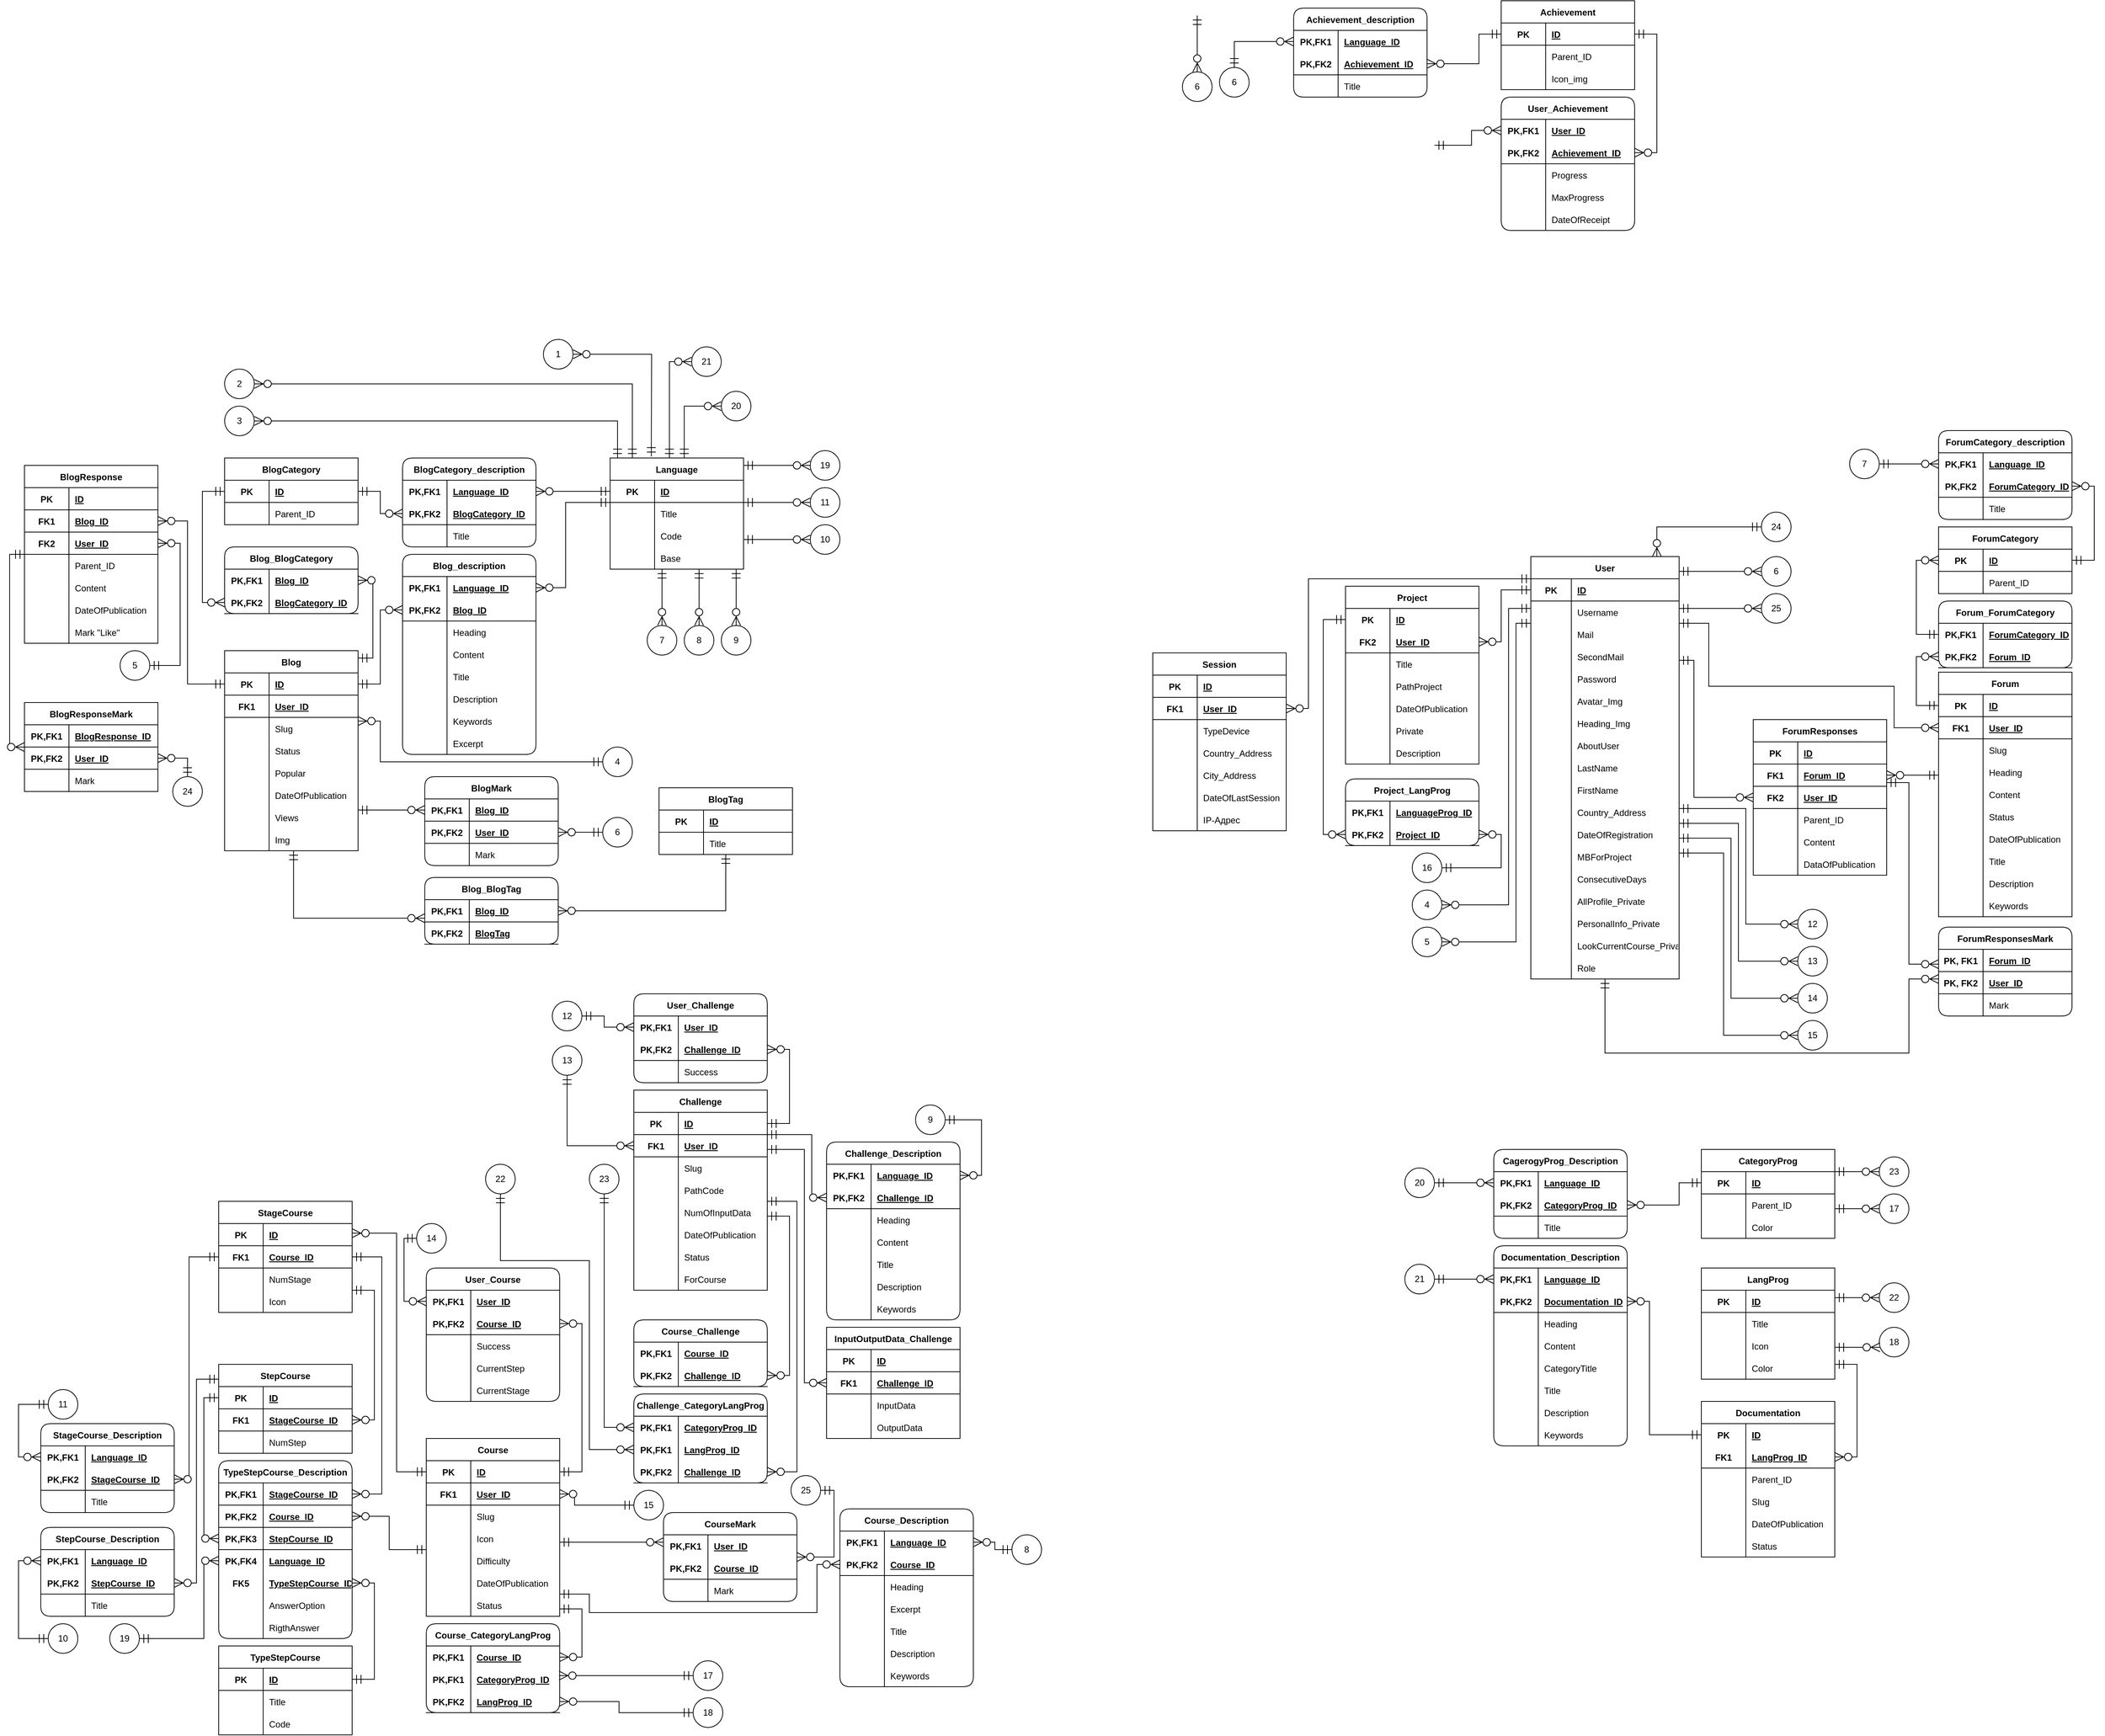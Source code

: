 <mxfile version="22.0.4" type="device">
  <diagram name="Страница 1" id="zGre3p4A4x0bz_Gy3gXY">
    <mxGraphModel dx="2666" dy="2479" grid="0" gridSize="10" guides="1" tooltips="1" connect="1" arrows="1" fold="1" page="0" pageScale="1" pageWidth="827" pageHeight="1169" math="0" shadow="0">
      <root>
        <mxCell id="0" />
        <mxCell id="1" parent="0" />
        <mxCell id="cX35_R_-8qhlK-kLADh0-410" value="User_Challenge" style="shape=table;startSize=30;container=1;collapsible=1;childLayout=tableLayout;fixedRows=1;rowLines=0;fontStyle=1;align=center;resizeLast=1;rounded=1;" parent="1" vertex="1">
          <mxGeometry x="-120" y="-150" width="180" height="120" as="geometry" />
        </mxCell>
        <mxCell id="cX35_R_-8qhlK-kLADh0-411" value="" style="shape=tableRow;horizontal=0;startSize=0;swimlaneHead=0;swimlaneBody=0;fillColor=none;collapsible=0;dropTarget=0;points=[[0,0.5],[1,0.5]];portConstraint=eastwest;top=0;left=0;right=0;bottom=0;" parent="cX35_R_-8qhlK-kLADh0-410" vertex="1">
          <mxGeometry y="30" width="180" height="30" as="geometry" />
        </mxCell>
        <mxCell id="cX35_R_-8qhlK-kLADh0-412" value="PK,FK1" style="shape=partialRectangle;connectable=0;fillColor=none;top=0;left=0;bottom=0;right=0;fontStyle=1;overflow=hidden;" parent="cX35_R_-8qhlK-kLADh0-411" vertex="1">
          <mxGeometry width="60" height="30" as="geometry">
            <mxRectangle width="60" height="30" as="alternateBounds" />
          </mxGeometry>
        </mxCell>
        <mxCell id="cX35_R_-8qhlK-kLADh0-413" value="User_ID" style="shape=partialRectangle;connectable=0;fillColor=none;top=0;left=0;bottom=0;right=0;align=left;spacingLeft=6;fontStyle=5;overflow=hidden;" parent="cX35_R_-8qhlK-kLADh0-411" vertex="1">
          <mxGeometry x="60" width="120" height="30" as="geometry">
            <mxRectangle width="120" height="30" as="alternateBounds" />
          </mxGeometry>
        </mxCell>
        <mxCell id="cX35_R_-8qhlK-kLADh0-414" value="" style="shape=tableRow;horizontal=0;startSize=0;swimlaneHead=0;swimlaneBody=0;fillColor=none;collapsible=0;dropTarget=0;points=[[0,0.5],[1,0.5]];portConstraint=eastwest;top=0;left=0;right=0;bottom=1;" parent="cX35_R_-8qhlK-kLADh0-410" vertex="1">
          <mxGeometry y="60" width="180" height="30" as="geometry" />
        </mxCell>
        <mxCell id="cX35_R_-8qhlK-kLADh0-415" value="PK,FK2" style="shape=partialRectangle;connectable=0;fillColor=none;top=0;left=0;bottom=0;right=0;fontStyle=1;overflow=hidden;" parent="cX35_R_-8qhlK-kLADh0-414" vertex="1">
          <mxGeometry width="60" height="30" as="geometry">
            <mxRectangle width="60" height="30" as="alternateBounds" />
          </mxGeometry>
        </mxCell>
        <mxCell id="cX35_R_-8qhlK-kLADh0-416" value="Challenge_ID" style="shape=partialRectangle;connectable=0;fillColor=none;top=0;left=0;bottom=0;right=0;align=left;spacingLeft=6;fontStyle=5;overflow=hidden;" parent="cX35_R_-8qhlK-kLADh0-414" vertex="1">
          <mxGeometry x="60" width="120" height="30" as="geometry">
            <mxRectangle width="120" height="30" as="alternateBounds" />
          </mxGeometry>
        </mxCell>
        <mxCell id="cX35_R_-8qhlK-kLADh0-417" value="" style="shape=tableRow;horizontal=0;startSize=0;swimlaneHead=0;swimlaneBody=0;fillColor=none;collapsible=0;dropTarget=0;points=[[0,0.5],[1,0.5]];portConstraint=eastwest;top=0;left=0;right=0;bottom=0;" parent="cX35_R_-8qhlK-kLADh0-410" vertex="1">
          <mxGeometry y="90" width="180" height="30" as="geometry" />
        </mxCell>
        <mxCell id="cX35_R_-8qhlK-kLADh0-418" value="" style="shape=partialRectangle;connectable=0;fillColor=none;top=0;left=0;bottom=0;right=0;editable=1;overflow=hidden;" parent="cX35_R_-8qhlK-kLADh0-417" vertex="1">
          <mxGeometry width="60" height="30" as="geometry">
            <mxRectangle width="60" height="30" as="alternateBounds" />
          </mxGeometry>
        </mxCell>
        <mxCell id="cX35_R_-8qhlK-kLADh0-419" value="Success" style="shape=partialRectangle;connectable=0;fillColor=none;top=0;left=0;bottom=0;right=0;align=left;spacingLeft=6;overflow=hidden;" parent="cX35_R_-8qhlK-kLADh0-417" vertex="1">
          <mxGeometry x="60" width="120" height="30" as="geometry">
            <mxRectangle width="120" height="30" as="alternateBounds" />
          </mxGeometry>
        </mxCell>
        <mxCell id="cX35_R_-8qhlK-kLADh0-436" value="Challenge" style="shape=table;startSize=30;container=1;collapsible=1;childLayout=tableLayout;fixedRows=1;rowLines=0;fontStyle=1;align=center;resizeLast=1;" parent="1" vertex="1">
          <mxGeometry x="-120" y="-20" width="180" height="270" as="geometry" />
        </mxCell>
        <mxCell id="cX35_R_-8qhlK-kLADh0-437" value="" style="shape=tableRow;horizontal=0;startSize=0;swimlaneHead=0;swimlaneBody=0;fillColor=none;collapsible=0;dropTarget=0;points=[[0,0.5],[1,0.5]];portConstraint=eastwest;top=0;left=0;right=0;bottom=1;" parent="cX35_R_-8qhlK-kLADh0-436" vertex="1">
          <mxGeometry y="30" width="180" height="30" as="geometry" />
        </mxCell>
        <mxCell id="cX35_R_-8qhlK-kLADh0-438" value="PK" style="shape=partialRectangle;connectable=0;fillColor=none;top=0;left=0;bottom=0;right=0;fontStyle=1;overflow=hidden;" parent="cX35_R_-8qhlK-kLADh0-437" vertex="1">
          <mxGeometry width="60" height="30" as="geometry">
            <mxRectangle width="60" height="30" as="alternateBounds" />
          </mxGeometry>
        </mxCell>
        <mxCell id="cX35_R_-8qhlK-kLADh0-439" value="ID" style="shape=partialRectangle;connectable=0;fillColor=none;top=0;left=0;bottom=0;right=0;align=left;spacingLeft=6;fontStyle=5;overflow=hidden;" parent="cX35_R_-8qhlK-kLADh0-437" vertex="1">
          <mxGeometry x="60" width="120" height="30" as="geometry">
            <mxRectangle width="120" height="30" as="alternateBounds" />
          </mxGeometry>
        </mxCell>
        <mxCell id="cX35_R_-8qhlK-kLADh0-440" value="" style="shape=tableRow;horizontal=0;startSize=0;swimlaneHead=0;swimlaneBody=0;fillColor=none;collapsible=0;dropTarget=0;points=[[0,0.5],[1,0.5]];portConstraint=eastwest;top=0;left=0;right=0;bottom=1;" parent="cX35_R_-8qhlK-kLADh0-436" vertex="1">
          <mxGeometry y="60" width="180" height="30" as="geometry" />
        </mxCell>
        <mxCell id="cX35_R_-8qhlK-kLADh0-441" value="FK1" style="shape=partialRectangle;connectable=0;fillColor=none;top=0;left=0;bottom=0;right=0;fontStyle=1;overflow=hidden;" parent="cX35_R_-8qhlK-kLADh0-440" vertex="1">
          <mxGeometry width="60" height="30" as="geometry">
            <mxRectangle width="60" height="30" as="alternateBounds" />
          </mxGeometry>
        </mxCell>
        <mxCell id="cX35_R_-8qhlK-kLADh0-442" value="User_ID" style="shape=partialRectangle;connectable=0;fillColor=none;top=0;left=0;bottom=0;right=0;align=left;spacingLeft=6;fontStyle=5;overflow=hidden;" parent="cX35_R_-8qhlK-kLADh0-440" vertex="1">
          <mxGeometry x="60" width="120" height="30" as="geometry">
            <mxRectangle width="120" height="30" as="alternateBounds" />
          </mxGeometry>
        </mxCell>
        <mxCell id="cX35_R_-8qhlK-kLADh0-443" value="" style="shape=tableRow;horizontal=0;startSize=0;swimlaneHead=0;swimlaneBody=0;fillColor=none;collapsible=0;dropTarget=0;points=[[0,0.5],[1,0.5]];portConstraint=eastwest;top=0;left=0;right=0;bottom=0;" parent="cX35_R_-8qhlK-kLADh0-436" vertex="1">
          <mxGeometry y="90" width="180" height="30" as="geometry" />
        </mxCell>
        <mxCell id="cX35_R_-8qhlK-kLADh0-444" value="" style="shape=partialRectangle;connectable=0;fillColor=none;top=0;left=0;bottom=0;right=0;editable=1;overflow=hidden;" parent="cX35_R_-8qhlK-kLADh0-443" vertex="1">
          <mxGeometry width="60" height="30" as="geometry">
            <mxRectangle width="60" height="30" as="alternateBounds" />
          </mxGeometry>
        </mxCell>
        <mxCell id="cX35_R_-8qhlK-kLADh0-445" value="Slug" style="shape=partialRectangle;connectable=0;fillColor=none;top=0;left=0;bottom=0;right=0;align=left;spacingLeft=6;overflow=hidden;" parent="cX35_R_-8qhlK-kLADh0-443" vertex="1">
          <mxGeometry x="60" width="120" height="30" as="geometry">
            <mxRectangle width="120" height="30" as="alternateBounds" />
          </mxGeometry>
        </mxCell>
        <mxCell id="cX35_R_-8qhlK-kLADh0-446" value="" style="shape=tableRow;horizontal=0;startSize=0;swimlaneHead=0;swimlaneBody=0;fillColor=none;collapsible=0;dropTarget=0;points=[[0,0.5],[1,0.5]];portConstraint=eastwest;top=0;left=0;right=0;bottom=0;" parent="cX35_R_-8qhlK-kLADh0-436" vertex="1">
          <mxGeometry y="120" width="180" height="30" as="geometry" />
        </mxCell>
        <mxCell id="cX35_R_-8qhlK-kLADh0-447" value="" style="shape=partialRectangle;connectable=0;fillColor=none;top=0;left=0;bottom=0;right=0;editable=1;overflow=hidden;" parent="cX35_R_-8qhlK-kLADh0-446" vertex="1">
          <mxGeometry width="60" height="30" as="geometry">
            <mxRectangle width="60" height="30" as="alternateBounds" />
          </mxGeometry>
        </mxCell>
        <mxCell id="cX35_R_-8qhlK-kLADh0-448" value="PathCode" style="shape=partialRectangle;connectable=0;fillColor=none;top=0;left=0;bottom=0;right=0;align=left;spacingLeft=6;overflow=hidden;" parent="cX35_R_-8qhlK-kLADh0-446" vertex="1">
          <mxGeometry x="60" width="120" height="30" as="geometry">
            <mxRectangle width="120" height="30" as="alternateBounds" />
          </mxGeometry>
        </mxCell>
        <mxCell id="cX35_R_-8qhlK-kLADh0-452" value="" style="shape=tableRow;horizontal=0;startSize=0;swimlaneHead=0;swimlaneBody=0;fillColor=none;collapsible=0;dropTarget=0;points=[[0,0.5],[1,0.5]];portConstraint=eastwest;top=0;left=0;right=0;bottom=0;" parent="cX35_R_-8qhlK-kLADh0-436" vertex="1">
          <mxGeometry y="150" width="180" height="30" as="geometry" />
        </mxCell>
        <mxCell id="cX35_R_-8qhlK-kLADh0-453" value="" style="shape=partialRectangle;connectable=0;fillColor=none;top=0;left=0;bottom=0;right=0;editable=1;overflow=hidden;" parent="cX35_R_-8qhlK-kLADh0-452" vertex="1">
          <mxGeometry width="60" height="30" as="geometry">
            <mxRectangle width="60" height="30" as="alternateBounds" />
          </mxGeometry>
        </mxCell>
        <mxCell id="cX35_R_-8qhlK-kLADh0-454" value="NumOfInputData" style="shape=partialRectangle;connectable=0;fillColor=none;top=0;left=0;bottom=0;right=0;align=left;spacingLeft=6;overflow=hidden;" parent="cX35_R_-8qhlK-kLADh0-452" vertex="1">
          <mxGeometry x="60" width="120" height="30" as="geometry">
            <mxRectangle width="120" height="30" as="alternateBounds" />
          </mxGeometry>
        </mxCell>
        <mxCell id="cX35_R_-8qhlK-kLADh0-455" value="" style="shape=tableRow;horizontal=0;startSize=0;swimlaneHead=0;swimlaneBody=0;fillColor=none;collapsible=0;dropTarget=0;points=[[0,0.5],[1,0.5]];portConstraint=eastwest;top=0;left=0;right=0;bottom=0;" parent="cX35_R_-8qhlK-kLADh0-436" vertex="1">
          <mxGeometry y="180" width="180" height="30" as="geometry" />
        </mxCell>
        <mxCell id="cX35_R_-8qhlK-kLADh0-456" value="" style="shape=partialRectangle;connectable=0;fillColor=none;top=0;left=0;bottom=0;right=0;editable=1;overflow=hidden;" parent="cX35_R_-8qhlK-kLADh0-455" vertex="1">
          <mxGeometry width="60" height="30" as="geometry">
            <mxRectangle width="60" height="30" as="alternateBounds" />
          </mxGeometry>
        </mxCell>
        <mxCell id="cX35_R_-8qhlK-kLADh0-457" value="DateOfPublication" style="shape=partialRectangle;connectable=0;fillColor=none;top=0;left=0;bottom=0;right=0;align=left;spacingLeft=6;overflow=hidden;" parent="cX35_R_-8qhlK-kLADh0-455" vertex="1">
          <mxGeometry x="60" width="120" height="30" as="geometry">
            <mxRectangle width="120" height="30" as="alternateBounds" />
          </mxGeometry>
        </mxCell>
        <mxCell id="cX35_R_-8qhlK-kLADh0-458" value="" style="shape=tableRow;horizontal=0;startSize=0;swimlaneHead=0;swimlaneBody=0;fillColor=none;collapsible=0;dropTarget=0;points=[[0,0.5],[1,0.5]];portConstraint=eastwest;top=0;left=0;right=0;bottom=0;" parent="cX35_R_-8qhlK-kLADh0-436" vertex="1">
          <mxGeometry y="210" width="180" height="30" as="geometry" />
        </mxCell>
        <mxCell id="cX35_R_-8qhlK-kLADh0-459" value="" style="shape=partialRectangle;connectable=0;fillColor=none;top=0;left=0;bottom=0;right=0;editable=1;overflow=hidden;" parent="cX35_R_-8qhlK-kLADh0-458" vertex="1">
          <mxGeometry width="60" height="30" as="geometry">
            <mxRectangle width="60" height="30" as="alternateBounds" />
          </mxGeometry>
        </mxCell>
        <mxCell id="cX35_R_-8qhlK-kLADh0-460" value="Status" style="shape=partialRectangle;connectable=0;fillColor=none;top=0;left=0;bottom=0;right=0;align=left;spacingLeft=6;overflow=hidden;" parent="cX35_R_-8qhlK-kLADh0-458" vertex="1">
          <mxGeometry x="60" width="120" height="30" as="geometry">
            <mxRectangle width="120" height="30" as="alternateBounds" />
          </mxGeometry>
        </mxCell>
        <mxCell id="cX35_R_-8qhlK-kLADh0-461" value="" style="shape=tableRow;horizontal=0;startSize=0;swimlaneHead=0;swimlaneBody=0;fillColor=none;collapsible=0;dropTarget=0;points=[[0,0.5],[1,0.5]];portConstraint=eastwest;top=0;left=0;right=0;bottom=0;" parent="cX35_R_-8qhlK-kLADh0-436" vertex="1">
          <mxGeometry y="240" width="180" height="30" as="geometry" />
        </mxCell>
        <mxCell id="cX35_R_-8qhlK-kLADh0-462" value="" style="shape=partialRectangle;connectable=0;fillColor=none;top=0;left=0;bottom=0;right=0;editable=1;overflow=hidden;" parent="cX35_R_-8qhlK-kLADh0-461" vertex="1">
          <mxGeometry width="60" height="30" as="geometry">
            <mxRectangle width="60" height="30" as="alternateBounds" />
          </mxGeometry>
        </mxCell>
        <mxCell id="cX35_R_-8qhlK-kLADh0-463" value="ForCourse" style="shape=partialRectangle;connectable=0;fillColor=none;top=0;left=0;bottom=0;right=0;align=left;spacingLeft=6;overflow=hidden;" parent="cX35_R_-8qhlK-kLADh0-461" vertex="1">
          <mxGeometry x="60" width="120" height="30" as="geometry">
            <mxRectangle width="120" height="30" as="alternateBounds" />
          </mxGeometry>
        </mxCell>
        <mxCell id="cX35_R_-8qhlK-kLADh0-464" value="InputOutputData_Challenge" style="shape=table;startSize=30;container=1;collapsible=1;childLayout=tableLayout;fixedRows=1;rowLines=0;fontStyle=1;align=center;resizeLast=1;" parent="1" vertex="1">
          <mxGeometry x="140" y="300" width="180" height="150" as="geometry" />
        </mxCell>
        <mxCell id="cX35_R_-8qhlK-kLADh0-465" value="" style="shape=tableRow;horizontal=0;startSize=0;swimlaneHead=0;swimlaneBody=0;fillColor=none;collapsible=0;dropTarget=0;points=[[0,0.5],[1,0.5]];portConstraint=eastwest;top=0;left=0;right=0;bottom=1;" parent="cX35_R_-8qhlK-kLADh0-464" vertex="1">
          <mxGeometry y="30" width="180" height="30" as="geometry" />
        </mxCell>
        <mxCell id="cX35_R_-8qhlK-kLADh0-466" value="PK" style="shape=partialRectangle;connectable=0;fillColor=none;top=0;left=0;bottom=0;right=0;fontStyle=1;overflow=hidden;" parent="cX35_R_-8qhlK-kLADh0-465" vertex="1">
          <mxGeometry width="60" height="30" as="geometry">
            <mxRectangle width="60" height="30" as="alternateBounds" />
          </mxGeometry>
        </mxCell>
        <mxCell id="cX35_R_-8qhlK-kLADh0-467" value="ID" style="shape=partialRectangle;connectable=0;fillColor=none;top=0;left=0;bottom=0;right=0;align=left;spacingLeft=6;fontStyle=5;overflow=hidden;" parent="cX35_R_-8qhlK-kLADh0-465" vertex="1">
          <mxGeometry x="60" width="120" height="30" as="geometry">
            <mxRectangle width="120" height="30" as="alternateBounds" />
          </mxGeometry>
        </mxCell>
        <mxCell id="cX35_R_-8qhlK-kLADh0-468" value="" style="shape=tableRow;horizontal=0;startSize=0;swimlaneHead=0;swimlaneBody=0;fillColor=none;collapsible=0;dropTarget=0;points=[[0,0.5],[1,0.5]];portConstraint=eastwest;top=0;left=0;right=0;bottom=1;" parent="cX35_R_-8qhlK-kLADh0-464" vertex="1">
          <mxGeometry y="60" width="180" height="30" as="geometry" />
        </mxCell>
        <mxCell id="cX35_R_-8qhlK-kLADh0-469" value="FK1" style="shape=partialRectangle;connectable=0;fillColor=none;top=0;left=0;bottom=0;right=0;fontStyle=1;overflow=hidden;" parent="cX35_R_-8qhlK-kLADh0-468" vertex="1">
          <mxGeometry width="60" height="30" as="geometry">
            <mxRectangle width="60" height="30" as="alternateBounds" />
          </mxGeometry>
        </mxCell>
        <mxCell id="cX35_R_-8qhlK-kLADh0-470" value="Challenge_ID" style="shape=partialRectangle;connectable=0;fillColor=none;top=0;left=0;bottom=0;right=0;align=left;spacingLeft=6;fontStyle=5;overflow=hidden;" parent="cX35_R_-8qhlK-kLADh0-468" vertex="1">
          <mxGeometry x="60" width="120" height="30" as="geometry">
            <mxRectangle width="120" height="30" as="alternateBounds" />
          </mxGeometry>
        </mxCell>
        <mxCell id="cX35_R_-8qhlK-kLADh0-471" value="" style="shape=tableRow;horizontal=0;startSize=0;swimlaneHead=0;swimlaneBody=0;fillColor=none;collapsible=0;dropTarget=0;points=[[0,0.5],[1,0.5]];portConstraint=eastwest;top=0;left=0;right=0;bottom=0;" parent="cX35_R_-8qhlK-kLADh0-464" vertex="1">
          <mxGeometry y="90" width="180" height="30" as="geometry" />
        </mxCell>
        <mxCell id="cX35_R_-8qhlK-kLADh0-472" value="" style="shape=partialRectangle;connectable=0;fillColor=none;top=0;left=0;bottom=0;right=0;editable=1;overflow=hidden;" parent="cX35_R_-8qhlK-kLADh0-471" vertex="1">
          <mxGeometry width="60" height="30" as="geometry">
            <mxRectangle width="60" height="30" as="alternateBounds" />
          </mxGeometry>
        </mxCell>
        <mxCell id="cX35_R_-8qhlK-kLADh0-473" value="InputData" style="shape=partialRectangle;connectable=0;fillColor=none;top=0;left=0;bottom=0;right=0;align=left;spacingLeft=6;overflow=hidden;" parent="cX35_R_-8qhlK-kLADh0-471" vertex="1">
          <mxGeometry x="60" width="120" height="30" as="geometry">
            <mxRectangle width="120" height="30" as="alternateBounds" />
          </mxGeometry>
        </mxCell>
        <mxCell id="cX35_R_-8qhlK-kLADh0-489" value="" style="shape=tableRow;horizontal=0;startSize=0;swimlaneHead=0;swimlaneBody=0;fillColor=none;collapsible=0;dropTarget=0;points=[[0,0.5],[1,0.5]];portConstraint=eastwest;top=0;left=0;right=0;bottom=0;" parent="cX35_R_-8qhlK-kLADh0-464" vertex="1">
          <mxGeometry y="120" width="180" height="30" as="geometry" />
        </mxCell>
        <mxCell id="cX35_R_-8qhlK-kLADh0-490" value="" style="shape=partialRectangle;connectable=0;fillColor=none;top=0;left=0;bottom=0;right=0;editable=1;overflow=hidden;" parent="cX35_R_-8qhlK-kLADh0-489" vertex="1">
          <mxGeometry width="60" height="30" as="geometry">
            <mxRectangle width="60" height="30" as="alternateBounds" />
          </mxGeometry>
        </mxCell>
        <mxCell id="cX35_R_-8qhlK-kLADh0-491" value="OutputData" style="shape=partialRectangle;connectable=0;fillColor=none;top=0;left=0;bottom=0;right=0;align=left;spacingLeft=6;overflow=hidden;" parent="cX35_R_-8qhlK-kLADh0-489" vertex="1">
          <mxGeometry x="60" width="120" height="30" as="geometry">
            <mxRectangle width="120" height="30" as="alternateBounds" />
          </mxGeometry>
        </mxCell>
        <mxCell id="cX35_R_-8qhlK-kLADh0-492" value="User_Course" style="shape=table;startSize=30;container=1;collapsible=1;childLayout=tableLayout;fixedRows=1;rowLines=0;fontStyle=1;align=center;resizeLast=1;rounded=1;" parent="1" vertex="1">
          <mxGeometry x="-400" y="220" width="180" height="180" as="geometry" />
        </mxCell>
        <mxCell id="cX35_R_-8qhlK-kLADh0-493" value="" style="shape=tableRow;horizontal=0;startSize=0;swimlaneHead=0;swimlaneBody=0;fillColor=none;collapsible=0;dropTarget=0;points=[[0,0.5],[1,0.5]];portConstraint=eastwest;top=0;left=0;right=0;bottom=0;" parent="cX35_R_-8qhlK-kLADh0-492" vertex="1">
          <mxGeometry y="30" width="180" height="30" as="geometry" />
        </mxCell>
        <mxCell id="cX35_R_-8qhlK-kLADh0-494" value="PK,FK1" style="shape=partialRectangle;connectable=0;fillColor=none;top=0;left=0;bottom=0;right=0;fontStyle=1;overflow=hidden;" parent="cX35_R_-8qhlK-kLADh0-493" vertex="1">
          <mxGeometry width="60" height="30" as="geometry">
            <mxRectangle width="60" height="30" as="alternateBounds" />
          </mxGeometry>
        </mxCell>
        <mxCell id="cX35_R_-8qhlK-kLADh0-495" value="User_ID" style="shape=partialRectangle;connectable=0;fillColor=none;top=0;left=0;bottom=0;right=0;align=left;spacingLeft=6;fontStyle=5;overflow=hidden;" parent="cX35_R_-8qhlK-kLADh0-493" vertex="1">
          <mxGeometry x="60" width="120" height="30" as="geometry">
            <mxRectangle width="120" height="30" as="alternateBounds" />
          </mxGeometry>
        </mxCell>
        <mxCell id="cX35_R_-8qhlK-kLADh0-496" value="" style="shape=tableRow;horizontal=0;startSize=0;swimlaneHead=0;swimlaneBody=0;fillColor=none;collapsible=0;dropTarget=0;points=[[0,0.5],[1,0.5]];portConstraint=eastwest;top=0;left=0;right=0;bottom=1;" parent="cX35_R_-8qhlK-kLADh0-492" vertex="1">
          <mxGeometry y="60" width="180" height="30" as="geometry" />
        </mxCell>
        <mxCell id="cX35_R_-8qhlK-kLADh0-497" value="PK,FK2" style="shape=partialRectangle;connectable=0;fillColor=none;top=0;left=0;bottom=0;right=0;fontStyle=1;overflow=hidden;" parent="cX35_R_-8qhlK-kLADh0-496" vertex="1">
          <mxGeometry width="60" height="30" as="geometry">
            <mxRectangle width="60" height="30" as="alternateBounds" />
          </mxGeometry>
        </mxCell>
        <mxCell id="cX35_R_-8qhlK-kLADh0-498" value="Course_ID" style="shape=partialRectangle;connectable=0;fillColor=none;top=0;left=0;bottom=0;right=0;align=left;spacingLeft=6;fontStyle=5;overflow=hidden;" parent="cX35_R_-8qhlK-kLADh0-496" vertex="1">
          <mxGeometry x="60" width="120" height="30" as="geometry">
            <mxRectangle width="120" height="30" as="alternateBounds" />
          </mxGeometry>
        </mxCell>
        <mxCell id="cX35_R_-8qhlK-kLADh0-499" value="" style="shape=tableRow;horizontal=0;startSize=0;swimlaneHead=0;swimlaneBody=0;fillColor=none;collapsible=0;dropTarget=0;points=[[0,0.5],[1,0.5]];portConstraint=eastwest;top=0;left=0;right=0;bottom=0;" parent="cX35_R_-8qhlK-kLADh0-492" vertex="1">
          <mxGeometry y="90" width="180" height="30" as="geometry" />
        </mxCell>
        <mxCell id="cX35_R_-8qhlK-kLADh0-500" value="" style="shape=partialRectangle;connectable=0;fillColor=none;top=0;left=0;bottom=0;right=0;editable=1;overflow=hidden;" parent="cX35_R_-8qhlK-kLADh0-499" vertex="1">
          <mxGeometry width="60" height="30" as="geometry">
            <mxRectangle width="60" height="30" as="alternateBounds" />
          </mxGeometry>
        </mxCell>
        <mxCell id="cX35_R_-8qhlK-kLADh0-501" value="Success" style="shape=partialRectangle;connectable=0;fillColor=none;top=0;left=0;bottom=0;right=0;align=left;spacingLeft=6;overflow=hidden;" parent="cX35_R_-8qhlK-kLADh0-499" vertex="1">
          <mxGeometry x="60" width="120" height="30" as="geometry">
            <mxRectangle width="120" height="30" as="alternateBounds" />
          </mxGeometry>
        </mxCell>
        <mxCell id="cX35_R_-8qhlK-kLADh0-530" value="" style="shape=tableRow;horizontal=0;startSize=0;swimlaneHead=0;swimlaneBody=0;fillColor=none;collapsible=0;dropTarget=0;points=[[0,0.5],[1,0.5]];portConstraint=eastwest;top=0;left=0;right=0;bottom=0;" parent="cX35_R_-8qhlK-kLADh0-492" vertex="1">
          <mxGeometry y="120" width="180" height="30" as="geometry" />
        </mxCell>
        <mxCell id="cX35_R_-8qhlK-kLADh0-531" value="" style="shape=partialRectangle;connectable=0;fillColor=none;top=0;left=0;bottom=0;right=0;editable=1;overflow=hidden;" parent="cX35_R_-8qhlK-kLADh0-530" vertex="1">
          <mxGeometry width="60" height="30" as="geometry">
            <mxRectangle width="60" height="30" as="alternateBounds" />
          </mxGeometry>
        </mxCell>
        <mxCell id="cX35_R_-8qhlK-kLADh0-532" value="CurrentStep" style="shape=partialRectangle;connectable=0;fillColor=none;top=0;left=0;bottom=0;right=0;align=left;spacingLeft=6;overflow=hidden;" parent="cX35_R_-8qhlK-kLADh0-530" vertex="1">
          <mxGeometry x="60" width="120" height="30" as="geometry">
            <mxRectangle width="120" height="30" as="alternateBounds" />
          </mxGeometry>
        </mxCell>
        <mxCell id="cX35_R_-8qhlK-kLADh0-533" value="" style="shape=tableRow;horizontal=0;startSize=0;swimlaneHead=0;swimlaneBody=0;fillColor=none;collapsible=0;dropTarget=0;points=[[0,0.5],[1,0.5]];portConstraint=eastwest;top=0;left=0;right=0;bottom=0;" parent="cX35_R_-8qhlK-kLADh0-492" vertex="1">
          <mxGeometry y="150" width="180" height="30" as="geometry" />
        </mxCell>
        <mxCell id="cX35_R_-8qhlK-kLADh0-534" value="" style="shape=partialRectangle;connectable=0;fillColor=none;top=0;left=0;bottom=0;right=0;editable=1;overflow=hidden;" parent="cX35_R_-8qhlK-kLADh0-533" vertex="1">
          <mxGeometry width="60" height="30" as="geometry">
            <mxRectangle width="60" height="30" as="alternateBounds" />
          </mxGeometry>
        </mxCell>
        <mxCell id="cX35_R_-8qhlK-kLADh0-535" value="CurrentStage" style="shape=partialRectangle;connectable=0;fillColor=none;top=0;left=0;bottom=0;right=0;align=left;spacingLeft=6;overflow=hidden;" parent="cX35_R_-8qhlK-kLADh0-533" vertex="1">
          <mxGeometry x="60" width="120" height="30" as="geometry">
            <mxRectangle width="120" height="30" as="alternateBounds" />
          </mxGeometry>
        </mxCell>
        <mxCell id="cX35_R_-8qhlK-kLADh0-502" value="Course" style="shape=table;startSize=30;container=1;collapsible=1;childLayout=tableLayout;fixedRows=1;rowLines=0;fontStyle=1;align=center;resizeLast=1;" parent="1" vertex="1">
          <mxGeometry x="-400" y="450" width="180" height="240" as="geometry" />
        </mxCell>
        <mxCell id="cX35_R_-8qhlK-kLADh0-503" value="" style="shape=tableRow;horizontal=0;startSize=0;swimlaneHead=0;swimlaneBody=0;fillColor=none;collapsible=0;dropTarget=0;points=[[0,0.5],[1,0.5]];portConstraint=eastwest;top=0;left=0;right=0;bottom=1;" parent="cX35_R_-8qhlK-kLADh0-502" vertex="1">
          <mxGeometry y="30" width="180" height="30" as="geometry" />
        </mxCell>
        <mxCell id="cX35_R_-8qhlK-kLADh0-504" value="PK" style="shape=partialRectangle;connectable=0;fillColor=none;top=0;left=0;bottom=0;right=0;fontStyle=1;overflow=hidden;" parent="cX35_R_-8qhlK-kLADh0-503" vertex="1">
          <mxGeometry width="60" height="30" as="geometry">
            <mxRectangle width="60" height="30" as="alternateBounds" />
          </mxGeometry>
        </mxCell>
        <mxCell id="cX35_R_-8qhlK-kLADh0-505" value="ID" style="shape=partialRectangle;connectable=0;fillColor=none;top=0;left=0;bottom=0;right=0;align=left;spacingLeft=6;fontStyle=5;overflow=hidden;" parent="cX35_R_-8qhlK-kLADh0-503" vertex="1">
          <mxGeometry x="60" width="120" height="30" as="geometry">
            <mxRectangle width="120" height="30" as="alternateBounds" />
          </mxGeometry>
        </mxCell>
        <mxCell id="cX35_R_-8qhlK-kLADh0-506" value="" style="shape=tableRow;horizontal=0;startSize=0;swimlaneHead=0;swimlaneBody=0;fillColor=none;collapsible=0;dropTarget=0;points=[[0,0.5],[1,0.5]];portConstraint=eastwest;top=0;left=0;right=0;bottom=1;" parent="cX35_R_-8qhlK-kLADh0-502" vertex="1">
          <mxGeometry y="60" width="180" height="30" as="geometry" />
        </mxCell>
        <mxCell id="cX35_R_-8qhlK-kLADh0-507" value="FK1" style="shape=partialRectangle;connectable=0;fillColor=none;top=0;left=0;bottom=0;right=0;fontStyle=1;overflow=hidden;" parent="cX35_R_-8qhlK-kLADh0-506" vertex="1">
          <mxGeometry width="60" height="30" as="geometry">
            <mxRectangle width="60" height="30" as="alternateBounds" />
          </mxGeometry>
        </mxCell>
        <mxCell id="cX35_R_-8qhlK-kLADh0-508" value="User_ID" style="shape=partialRectangle;connectable=0;fillColor=none;top=0;left=0;bottom=0;right=0;align=left;spacingLeft=6;fontStyle=5;overflow=hidden;" parent="cX35_R_-8qhlK-kLADh0-506" vertex="1">
          <mxGeometry x="60" width="120" height="30" as="geometry">
            <mxRectangle width="120" height="30" as="alternateBounds" />
          </mxGeometry>
        </mxCell>
        <mxCell id="cX35_R_-8qhlK-kLADh0-509" value="" style="shape=tableRow;horizontal=0;startSize=0;swimlaneHead=0;swimlaneBody=0;fillColor=none;collapsible=0;dropTarget=0;points=[[0,0.5],[1,0.5]];portConstraint=eastwest;top=0;left=0;right=0;bottom=0;" parent="cX35_R_-8qhlK-kLADh0-502" vertex="1">
          <mxGeometry y="90" width="180" height="30" as="geometry" />
        </mxCell>
        <mxCell id="cX35_R_-8qhlK-kLADh0-510" value="" style="shape=partialRectangle;connectable=0;fillColor=none;top=0;left=0;bottom=0;right=0;editable=1;overflow=hidden;" parent="cX35_R_-8qhlK-kLADh0-509" vertex="1">
          <mxGeometry width="60" height="30" as="geometry">
            <mxRectangle width="60" height="30" as="alternateBounds" />
          </mxGeometry>
        </mxCell>
        <mxCell id="cX35_R_-8qhlK-kLADh0-511" value="Slug" style="shape=partialRectangle;connectable=0;fillColor=none;top=0;left=0;bottom=0;right=0;align=left;spacingLeft=6;overflow=hidden;" parent="cX35_R_-8qhlK-kLADh0-509" vertex="1">
          <mxGeometry x="60" width="120" height="30" as="geometry">
            <mxRectangle width="120" height="30" as="alternateBounds" />
          </mxGeometry>
        </mxCell>
        <mxCell id="cX35_R_-8qhlK-kLADh0-512" value="" style="shape=tableRow;horizontal=0;startSize=0;swimlaneHead=0;swimlaneBody=0;fillColor=none;collapsible=0;dropTarget=0;points=[[0,0.5],[1,0.5]];portConstraint=eastwest;top=0;left=0;right=0;bottom=0;" parent="cX35_R_-8qhlK-kLADh0-502" vertex="1">
          <mxGeometry y="120" width="180" height="30" as="geometry" />
        </mxCell>
        <mxCell id="cX35_R_-8qhlK-kLADh0-513" value="" style="shape=partialRectangle;connectable=0;fillColor=none;top=0;left=0;bottom=0;right=0;editable=1;overflow=hidden;" parent="cX35_R_-8qhlK-kLADh0-512" vertex="1">
          <mxGeometry width="60" height="30" as="geometry">
            <mxRectangle width="60" height="30" as="alternateBounds" />
          </mxGeometry>
        </mxCell>
        <mxCell id="cX35_R_-8qhlK-kLADh0-514" value="Icon" style="shape=partialRectangle;connectable=0;fillColor=none;top=0;left=0;bottom=0;right=0;align=left;spacingLeft=6;overflow=hidden;" parent="cX35_R_-8qhlK-kLADh0-512" vertex="1">
          <mxGeometry x="60" width="120" height="30" as="geometry">
            <mxRectangle width="120" height="30" as="alternateBounds" />
          </mxGeometry>
        </mxCell>
        <mxCell id="cX35_R_-8qhlK-kLADh0-515" value="" style="shape=tableRow;horizontal=0;startSize=0;swimlaneHead=0;swimlaneBody=0;fillColor=none;collapsible=0;dropTarget=0;points=[[0,0.5],[1,0.5]];portConstraint=eastwest;top=0;left=0;right=0;bottom=0;" parent="cX35_R_-8qhlK-kLADh0-502" vertex="1">
          <mxGeometry y="150" width="180" height="30" as="geometry" />
        </mxCell>
        <mxCell id="cX35_R_-8qhlK-kLADh0-516" value="" style="shape=partialRectangle;connectable=0;fillColor=none;top=0;left=0;bottom=0;right=0;editable=1;overflow=hidden;" parent="cX35_R_-8qhlK-kLADh0-515" vertex="1">
          <mxGeometry width="60" height="30" as="geometry">
            <mxRectangle width="60" height="30" as="alternateBounds" />
          </mxGeometry>
        </mxCell>
        <mxCell id="cX35_R_-8qhlK-kLADh0-517" value="Difficulty" style="shape=partialRectangle;connectable=0;fillColor=none;top=0;left=0;bottom=0;right=0;align=left;spacingLeft=6;overflow=hidden;" parent="cX35_R_-8qhlK-kLADh0-515" vertex="1">
          <mxGeometry x="60" width="120" height="30" as="geometry">
            <mxRectangle width="120" height="30" as="alternateBounds" />
          </mxGeometry>
        </mxCell>
        <mxCell id="cX35_R_-8qhlK-kLADh0-521" value="" style="shape=tableRow;horizontal=0;startSize=0;swimlaneHead=0;swimlaneBody=0;fillColor=none;collapsible=0;dropTarget=0;points=[[0,0.5],[1,0.5]];portConstraint=eastwest;top=0;left=0;right=0;bottom=0;" parent="cX35_R_-8qhlK-kLADh0-502" vertex="1">
          <mxGeometry y="180" width="180" height="30" as="geometry" />
        </mxCell>
        <mxCell id="cX35_R_-8qhlK-kLADh0-522" value="" style="shape=partialRectangle;connectable=0;fillColor=none;top=0;left=0;bottom=0;right=0;editable=1;overflow=hidden;" parent="cX35_R_-8qhlK-kLADh0-521" vertex="1">
          <mxGeometry width="60" height="30" as="geometry">
            <mxRectangle width="60" height="30" as="alternateBounds" />
          </mxGeometry>
        </mxCell>
        <mxCell id="cX35_R_-8qhlK-kLADh0-523" value="DateOfPublication" style="shape=partialRectangle;connectable=0;fillColor=none;top=0;left=0;bottom=0;right=0;align=left;spacingLeft=6;overflow=hidden;" parent="cX35_R_-8qhlK-kLADh0-521" vertex="1">
          <mxGeometry x="60" width="120" height="30" as="geometry">
            <mxRectangle width="120" height="30" as="alternateBounds" />
          </mxGeometry>
        </mxCell>
        <mxCell id="cX35_R_-8qhlK-kLADh0-524" value="" style="shape=tableRow;horizontal=0;startSize=0;swimlaneHead=0;swimlaneBody=0;fillColor=none;collapsible=0;dropTarget=0;points=[[0,0.5],[1,0.5]];portConstraint=eastwest;top=0;left=0;right=0;bottom=0;" parent="cX35_R_-8qhlK-kLADh0-502" vertex="1">
          <mxGeometry y="210" width="180" height="30" as="geometry" />
        </mxCell>
        <mxCell id="cX35_R_-8qhlK-kLADh0-525" value="" style="shape=partialRectangle;connectable=0;fillColor=none;top=0;left=0;bottom=0;right=0;editable=1;overflow=hidden;" parent="cX35_R_-8qhlK-kLADh0-524" vertex="1">
          <mxGeometry width="60" height="30" as="geometry">
            <mxRectangle width="60" height="30" as="alternateBounds" />
          </mxGeometry>
        </mxCell>
        <mxCell id="cX35_R_-8qhlK-kLADh0-526" value="Status" style="shape=partialRectangle;connectable=0;fillColor=none;top=0;left=0;bottom=0;right=0;align=left;spacingLeft=6;overflow=hidden;" parent="cX35_R_-8qhlK-kLADh0-524" vertex="1">
          <mxGeometry x="60" width="120" height="30" as="geometry">
            <mxRectangle width="120" height="30" as="alternateBounds" />
          </mxGeometry>
        </mxCell>
        <mxCell id="utO6QViBpBV1i-Kn6avh-1" value="StageCourse" style="shape=table;startSize=30;container=1;collapsible=1;childLayout=tableLayout;fixedRows=1;rowLines=0;fontStyle=1;align=center;resizeLast=1;" parent="1" vertex="1">
          <mxGeometry x="-680" y="130" width="180" height="150" as="geometry" />
        </mxCell>
        <mxCell id="utO6QViBpBV1i-Kn6avh-2" value="" style="shape=tableRow;horizontal=0;startSize=0;swimlaneHead=0;swimlaneBody=0;fillColor=none;collapsible=0;dropTarget=0;points=[[0,0.5],[1,0.5]];portConstraint=eastwest;top=0;left=0;right=0;bottom=1;" parent="utO6QViBpBV1i-Kn6avh-1" vertex="1">
          <mxGeometry y="30" width="180" height="30" as="geometry" />
        </mxCell>
        <mxCell id="utO6QViBpBV1i-Kn6avh-3" value="PK" style="shape=partialRectangle;connectable=0;fillColor=none;top=0;left=0;bottom=0;right=0;fontStyle=1;overflow=hidden;" parent="utO6QViBpBV1i-Kn6avh-2" vertex="1">
          <mxGeometry width="60" height="30" as="geometry">
            <mxRectangle width="60" height="30" as="alternateBounds" />
          </mxGeometry>
        </mxCell>
        <mxCell id="utO6QViBpBV1i-Kn6avh-4" value="ID" style="shape=partialRectangle;connectable=0;fillColor=none;top=0;left=0;bottom=0;right=0;align=left;spacingLeft=6;fontStyle=5;overflow=hidden;" parent="utO6QViBpBV1i-Kn6avh-2" vertex="1">
          <mxGeometry x="60" width="120" height="30" as="geometry">
            <mxRectangle width="120" height="30" as="alternateBounds" />
          </mxGeometry>
        </mxCell>
        <mxCell id="utO6QViBpBV1i-Kn6avh-5" value="" style="shape=tableRow;horizontal=0;startSize=0;swimlaneHead=0;swimlaneBody=0;fillColor=none;collapsible=0;dropTarget=0;points=[[0,0.5],[1,0.5]];portConstraint=eastwest;top=0;left=0;right=0;bottom=1;" parent="utO6QViBpBV1i-Kn6avh-1" vertex="1">
          <mxGeometry y="60" width="180" height="30" as="geometry" />
        </mxCell>
        <mxCell id="utO6QViBpBV1i-Kn6avh-6" value="FK1" style="shape=partialRectangle;connectable=0;fillColor=none;top=0;left=0;bottom=0;right=0;fontStyle=1;overflow=hidden;" parent="utO6QViBpBV1i-Kn6avh-5" vertex="1">
          <mxGeometry width="60" height="30" as="geometry">
            <mxRectangle width="60" height="30" as="alternateBounds" />
          </mxGeometry>
        </mxCell>
        <mxCell id="utO6QViBpBV1i-Kn6avh-7" value="Course_ID" style="shape=partialRectangle;connectable=0;fillColor=none;top=0;left=0;bottom=0;right=0;align=left;spacingLeft=6;fontStyle=5;overflow=hidden;" parent="utO6QViBpBV1i-Kn6avh-5" vertex="1">
          <mxGeometry x="60" width="120" height="30" as="geometry">
            <mxRectangle width="120" height="30" as="alternateBounds" />
          </mxGeometry>
        </mxCell>
        <mxCell id="utO6QViBpBV1i-Kn6avh-8" value="" style="shape=tableRow;horizontal=0;startSize=0;swimlaneHead=0;swimlaneBody=0;fillColor=none;collapsible=0;dropTarget=0;points=[[0,0.5],[1,0.5]];portConstraint=eastwest;top=0;left=0;right=0;bottom=0;" parent="utO6QViBpBV1i-Kn6avh-1" vertex="1">
          <mxGeometry y="90" width="180" height="30" as="geometry" />
        </mxCell>
        <mxCell id="utO6QViBpBV1i-Kn6avh-9" value="" style="shape=partialRectangle;connectable=0;fillColor=none;top=0;left=0;bottom=0;right=0;editable=1;overflow=hidden;" parent="utO6QViBpBV1i-Kn6avh-8" vertex="1">
          <mxGeometry width="60" height="30" as="geometry">
            <mxRectangle width="60" height="30" as="alternateBounds" />
          </mxGeometry>
        </mxCell>
        <mxCell id="utO6QViBpBV1i-Kn6avh-10" value="NumStage" style="shape=partialRectangle;connectable=0;fillColor=none;top=0;left=0;bottom=0;right=0;align=left;spacingLeft=6;overflow=hidden;" parent="utO6QViBpBV1i-Kn6avh-8" vertex="1">
          <mxGeometry x="60" width="120" height="30" as="geometry">
            <mxRectangle width="120" height="30" as="alternateBounds" />
          </mxGeometry>
        </mxCell>
        <mxCell id="utO6QViBpBV1i-Kn6avh-11" value="" style="shape=tableRow;horizontal=0;startSize=0;swimlaneHead=0;swimlaneBody=0;fillColor=none;collapsible=0;dropTarget=0;points=[[0,0.5],[1,0.5]];portConstraint=eastwest;top=0;left=0;right=0;bottom=0;" parent="utO6QViBpBV1i-Kn6avh-1" vertex="1">
          <mxGeometry y="120" width="180" height="30" as="geometry" />
        </mxCell>
        <mxCell id="utO6QViBpBV1i-Kn6avh-12" value="" style="shape=partialRectangle;connectable=0;fillColor=none;top=0;left=0;bottom=0;right=0;editable=1;overflow=hidden;" parent="utO6QViBpBV1i-Kn6avh-11" vertex="1">
          <mxGeometry width="60" height="30" as="geometry">
            <mxRectangle width="60" height="30" as="alternateBounds" />
          </mxGeometry>
        </mxCell>
        <mxCell id="utO6QViBpBV1i-Kn6avh-13" value="Icon" style="shape=partialRectangle;connectable=0;fillColor=none;top=0;left=0;bottom=0;right=0;align=left;spacingLeft=6;overflow=hidden;" parent="utO6QViBpBV1i-Kn6avh-11" vertex="1">
          <mxGeometry x="60" width="120" height="30" as="geometry">
            <mxRectangle width="120" height="30" as="alternateBounds" />
          </mxGeometry>
        </mxCell>
        <mxCell id="utO6QViBpBV1i-Kn6avh-23" value="StepCourse" style="shape=table;startSize=30;container=1;collapsible=1;childLayout=tableLayout;fixedRows=1;rowLines=0;fontStyle=1;align=center;resizeLast=1;" parent="1" vertex="1">
          <mxGeometry x="-680" y="350" width="180" height="120" as="geometry" />
        </mxCell>
        <mxCell id="utO6QViBpBV1i-Kn6avh-24" value="" style="shape=tableRow;horizontal=0;startSize=0;swimlaneHead=0;swimlaneBody=0;fillColor=none;collapsible=0;dropTarget=0;points=[[0,0.5],[1,0.5]];portConstraint=eastwest;top=0;left=0;right=0;bottom=1;" parent="utO6QViBpBV1i-Kn6avh-23" vertex="1">
          <mxGeometry y="30" width="180" height="30" as="geometry" />
        </mxCell>
        <mxCell id="utO6QViBpBV1i-Kn6avh-25" value="PK" style="shape=partialRectangle;connectable=0;fillColor=none;top=0;left=0;bottom=0;right=0;fontStyle=1;overflow=hidden;" parent="utO6QViBpBV1i-Kn6avh-24" vertex="1">
          <mxGeometry width="60" height="30" as="geometry">
            <mxRectangle width="60" height="30" as="alternateBounds" />
          </mxGeometry>
        </mxCell>
        <mxCell id="utO6QViBpBV1i-Kn6avh-26" value="ID" style="shape=partialRectangle;connectable=0;fillColor=none;top=0;left=0;bottom=0;right=0;align=left;spacingLeft=6;fontStyle=5;overflow=hidden;" parent="utO6QViBpBV1i-Kn6avh-24" vertex="1">
          <mxGeometry x="60" width="120" height="30" as="geometry">
            <mxRectangle width="120" height="30" as="alternateBounds" />
          </mxGeometry>
        </mxCell>
        <mxCell id="utO6QViBpBV1i-Kn6avh-27" value="" style="shape=tableRow;horizontal=0;startSize=0;swimlaneHead=0;swimlaneBody=0;fillColor=none;collapsible=0;dropTarget=0;points=[[0,0.5],[1,0.5]];portConstraint=eastwest;top=0;left=0;right=0;bottom=1;" parent="utO6QViBpBV1i-Kn6avh-23" vertex="1">
          <mxGeometry y="60" width="180" height="30" as="geometry" />
        </mxCell>
        <mxCell id="utO6QViBpBV1i-Kn6avh-28" value="FK1" style="shape=partialRectangle;connectable=0;fillColor=none;top=0;left=0;bottom=0;right=0;fontStyle=1;overflow=hidden;" parent="utO6QViBpBV1i-Kn6avh-27" vertex="1">
          <mxGeometry width="60" height="30" as="geometry">
            <mxRectangle width="60" height="30" as="alternateBounds" />
          </mxGeometry>
        </mxCell>
        <mxCell id="utO6QViBpBV1i-Kn6avh-29" value="StageCourse_ID" style="shape=partialRectangle;connectable=0;fillColor=none;top=0;left=0;bottom=0;right=0;align=left;spacingLeft=6;fontStyle=5;overflow=hidden;" parent="utO6QViBpBV1i-Kn6avh-27" vertex="1">
          <mxGeometry x="60" width="120" height="30" as="geometry">
            <mxRectangle width="120" height="30" as="alternateBounds" />
          </mxGeometry>
        </mxCell>
        <mxCell id="utO6QViBpBV1i-Kn6avh-30" value="" style="shape=tableRow;horizontal=0;startSize=0;swimlaneHead=0;swimlaneBody=0;fillColor=none;collapsible=0;dropTarget=0;points=[[0,0.5],[1,0.5]];portConstraint=eastwest;top=0;left=0;right=0;bottom=0;" parent="utO6QViBpBV1i-Kn6avh-23" vertex="1">
          <mxGeometry y="90" width="180" height="30" as="geometry" />
        </mxCell>
        <mxCell id="utO6QViBpBV1i-Kn6avh-31" value="" style="shape=partialRectangle;connectable=0;fillColor=none;top=0;left=0;bottom=0;right=0;editable=1;overflow=hidden;" parent="utO6QViBpBV1i-Kn6avh-30" vertex="1">
          <mxGeometry width="60" height="30" as="geometry">
            <mxRectangle width="60" height="30" as="alternateBounds" />
          </mxGeometry>
        </mxCell>
        <mxCell id="utO6QViBpBV1i-Kn6avh-32" value="NumStep" style="shape=partialRectangle;connectable=0;fillColor=none;top=0;left=0;bottom=0;right=0;align=left;spacingLeft=6;overflow=hidden;" parent="utO6QViBpBV1i-Kn6avh-30" vertex="1">
          <mxGeometry x="60" width="120" height="30" as="geometry">
            <mxRectangle width="120" height="30" as="alternateBounds" />
          </mxGeometry>
        </mxCell>
        <mxCell id="utO6QViBpBV1i-Kn6avh-36" value="TypeStepCourse_Description" style="shape=table;startSize=30;container=1;collapsible=1;childLayout=tableLayout;fixedRows=1;rowLines=0;fontStyle=1;align=center;resizeLast=1;rounded=1;" parent="1" vertex="1">
          <mxGeometry x="-680" y="480" width="180" height="240" as="geometry" />
        </mxCell>
        <mxCell id="2Zp1HXtX2LAfX_xim257-553" value="" style="shape=tableRow;horizontal=0;startSize=0;swimlaneHead=0;swimlaneBody=0;fillColor=none;collapsible=0;dropTarget=0;points=[[0,0.5],[1,0.5]];portConstraint=eastwest;top=0;left=0;right=0;bottom=1;" parent="utO6QViBpBV1i-Kn6avh-36" vertex="1">
          <mxGeometry y="30" width="180" height="30" as="geometry" />
        </mxCell>
        <mxCell id="2Zp1HXtX2LAfX_xim257-554" value="PK,FK1" style="shape=partialRectangle;connectable=0;fillColor=none;top=0;left=0;bottom=0;right=0;fontStyle=1;overflow=hidden;" parent="2Zp1HXtX2LAfX_xim257-553" vertex="1">
          <mxGeometry width="60" height="30" as="geometry">
            <mxRectangle width="60" height="30" as="alternateBounds" />
          </mxGeometry>
        </mxCell>
        <mxCell id="2Zp1HXtX2LAfX_xim257-555" value="StageCourse_ID" style="shape=partialRectangle;connectable=0;fillColor=none;top=0;left=0;bottom=0;right=0;align=left;spacingLeft=6;fontStyle=5;overflow=hidden;" parent="2Zp1HXtX2LAfX_xim257-553" vertex="1">
          <mxGeometry x="60" width="120" height="30" as="geometry">
            <mxRectangle width="120" height="30" as="alternateBounds" />
          </mxGeometry>
        </mxCell>
        <mxCell id="2Zp1HXtX2LAfX_xim257-550" value="" style="shape=tableRow;horizontal=0;startSize=0;swimlaneHead=0;swimlaneBody=0;fillColor=none;collapsible=0;dropTarget=0;points=[[0,0.5],[1,0.5]];portConstraint=eastwest;top=0;left=0;right=0;bottom=1;" parent="utO6QViBpBV1i-Kn6avh-36" vertex="1">
          <mxGeometry y="60" width="180" height="30" as="geometry" />
        </mxCell>
        <mxCell id="2Zp1HXtX2LAfX_xim257-551" value="PK,FK2" style="shape=partialRectangle;connectable=0;fillColor=none;top=0;left=0;bottom=0;right=0;fontStyle=1;overflow=hidden;" parent="2Zp1HXtX2LAfX_xim257-550" vertex="1">
          <mxGeometry width="60" height="30" as="geometry">
            <mxRectangle width="60" height="30" as="alternateBounds" />
          </mxGeometry>
        </mxCell>
        <mxCell id="2Zp1HXtX2LAfX_xim257-552" value="Course_ID" style="shape=partialRectangle;connectable=0;fillColor=none;top=0;left=0;bottom=0;right=0;align=left;spacingLeft=6;fontStyle=5;overflow=hidden;" parent="2Zp1HXtX2LAfX_xim257-550" vertex="1">
          <mxGeometry x="60" width="120" height="30" as="geometry">
            <mxRectangle width="120" height="30" as="alternateBounds" />
          </mxGeometry>
        </mxCell>
        <mxCell id="utO6QViBpBV1i-Kn6avh-40" value="" style="shape=tableRow;horizontal=0;startSize=0;swimlaneHead=0;swimlaneBody=0;fillColor=none;collapsible=0;dropTarget=0;points=[[0,0.5],[1,0.5]];portConstraint=eastwest;top=0;left=0;right=0;bottom=1;" parent="utO6QViBpBV1i-Kn6avh-36" vertex="1">
          <mxGeometry y="90" width="180" height="30" as="geometry" />
        </mxCell>
        <mxCell id="utO6QViBpBV1i-Kn6avh-41" value="PK,FK3" style="shape=partialRectangle;connectable=0;fillColor=none;top=0;left=0;bottom=0;right=0;fontStyle=1;overflow=hidden;" parent="utO6QViBpBV1i-Kn6avh-40" vertex="1">
          <mxGeometry width="60" height="30" as="geometry">
            <mxRectangle width="60" height="30" as="alternateBounds" />
          </mxGeometry>
        </mxCell>
        <mxCell id="utO6QViBpBV1i-Kn6avh-42" value="StepCourse_ID" style="shape=partialRectangle;connectable=0;fillColor=none;top=0;left=0;bottom=0;right=0;align=left;spacingLeft=6;fontStyle=5;overflow=hidden;" parent="utO6QViBpBV1i-Kn6avh-40" vertex="1">
          <mxGeometry x="60" width="120" height="30" as="geometry">
            <mxRectangle width="120" height="30" as="alternateBounds" />
          </mxGeometry>
        </mxCell>
        <mxCell id="utO6QViBpBV1i-Kn6avh-75" value="" style="shape=tableRow;horizontal=0;startSize=0;swimlaneHead=0;swimlaneBody=0;fillColor=none;collapsible=0;dropTarget=0;points=[[0,0.5],[1,0.5]];portConstraint=eastwest;top=0;left=0;right=0;bottom=0;" parent="utO6QViBpBV1i-Kn6avh-36" vertex="1">
          <mxGeometry y="120" width="180" height="30" as="geometry" />
        </mxCell>
        <mxCell id="utO6QViBpBV1i-Kn6avh-76" value="PK,FK4" style="shape=partialRectangle;connectable=0;fillColor=none;top=0;left=0;bottom=0;right=0;fontStyle=1;overflow=hidden;" parent="utO6QViBpBV1i-Kn6avh-75" vertex="1">
          <mxGeometry width="60" height="30" as="geometry">
            <mxRectangle width="60" height="30" as="alternateBounds" />
          </mxGeometry>
        </mxCell>
        <mxCell id="utO6QViBpBV1i-Kn6avh-77" value="Language_ID" style="shape=partialRectangle;connectable=0;fillColor=none;top=0;left=0;bottom=0;right=0;align=left;spacingLeft=6;fontStyle=5;overflow=hidden;" parent="utO6QViBpBV1i-Kn6avh-75" vertex="1">
          <mxGeometry x="60" width="120" height="30" as="geometry">
            <mxRectangle width="120" height="30" as="alternateBounds" />
          </mxGeometry>
        </mxCell>
        <mxCell id="utO6QViBpBV1i-Kn6avh-37" value="" style="shape=tableRow;horizontal=0;startSize=0;swimlaneHead=0;swimlaneBody=0;fillColor=none;collapsible=0;dropTarget=0;points=[[0,0.5],[1,0.5]];portConstraint=eastwest;top=0;left=0;right=0;bottom=0;" parent="utO6QViBpBV1i-Kn6avh-36" vertex="1">
          <mxGeometry y="150" width="180" height="30" as="geometry" />
        </mxCell>
        <mxCell id="utO6QViBpBV1i-Kn6avh-38" value="FK5" style="shape=partialRectangle;connectable=0;fillColor=none;top=0;left=0;bottom=0;right=0;fontStyle=1;overflow=hidden;" parent="utO6QViBpBV1i-Kn6avh-37" vertex="1">
          <mxGeometry width="60" height="30" as="geometry">
            <mxRectangle width="60" height="30" as="alternateBounds" />
          </mxGeometry>
        </mxCell>
        <mxCell id="utO6QViBpBV1i-Kn6avh-39" value="TypeStepCourse_ID" style="shape=partialRectangle;connectable=0;fillColor=none;top=0;left=0;bottom=0;right=0;align=left;spacingLeft=6;fontStyle=5;overflow=hidden;" parent="utO6QViBpBV1i-Kn6avh-37" vertex="1">
          <mxGeometry x="60" width="120" height="30" as="geometry">
            <mxRectangle width="120" height="30" as="alternateBounds" />
          </mxGeometry>
        </mxCell>
        <mxCell id="utO6QViBpBV1i-Kn6avh-43" value="" style="shape=tableRow;horizontal=0;startSize=0;swimlaneHead=0;swimlaneBody=0;fillColor=none;collapsible=0;dropTarget=0;points=[[0,0.5],[1,0.5]];portConstraint=eastwest;top=0;left=0;right=0;bottom=0;" parent="utO6QViBpBV1i-Kn6avh-36" vertex="1">
          <mxGeometry y="180" width="180" height="30" as="geometry" />
        </mxCell>
        <mxCell id="utO6QViBpBV1i-Kn6avh-44" value="" style="shape=partialRectangle;connectable=0;fillColor=none;top=0;left=0;bottom=0;right=0;editable=1;overflow=hidden;" parent="utO6QViBpBV1i-Kn6avh-43" vertex="1">
          <mxGeometry width="60" height="30" as="geometry">
            <mxRectangle width="60" height="30" as="alternateBounds" />
          </mxGeometry>
        </mxCell>
        <mxCell id="utO6QViBpBV1i-Kn6avh-45" value="AnswerOption" style="shape=partialRectangle;connectable=0;fillColor=none;top=0;left=0;bottom=0;right=0;align=left;spacingLeft=6;overflow=hidden;" parent="utO6QViBpBV1i-Kn6avh-43" vertex="1">
          <mxGeometry x="60" width="120" height="30" as="geometry">
            <mxRectangle width="120" height="30" as="alternateBounds" />
          </mxGeometry>
        </mxCell>
        <mxCell id="utO6QViBpBV1i-Kn6avh-69" value="" style="shape=tableRow;horizontal=0;startSize=0;swimlaneHead=0;swimlaneBody=0;fillColor=none;collapsible=0;dropTarget=0;points=[[0,0.5],[1,0.5]];portConstraint=eastwest;top=0;left=0;right=0;bottom=0;" parent="utO6QViBpBV1i-Kn6avh-36" vertex="1">
          <mxGeometry y="210" width="180" height="30" as="geometry" />
        </mxCell>
        <mxCell id="utO6QViBpBV1i-Kn6avh-70" value="" style="shape=partialRectangle;connectable=0;fillColor=none;top=0;left=0;bottom=0;right=0;editable=1;overflow=hidden;" parent="utO6QViBpBV1i-Kn6avh-69" vertex="1">
          <mxGeometry width="60" height="30" as="geometry">
            <mxRectangle width="60" height="30" as="alternateBounds" />
          </mxGeometry>
        </mxCell>
        <mxCell id="utO6QViBpBV1i-Kn6avh-71" value="RigthAnswer" style="shape=partialRectangle;connectable=0;fillColor=none;top=0;left=0;bottom=0;right=0;align=left;spacingLeft=6;overflow=hidden;" parent="utO6QViBpBV1i-Kn6avh-69" vertex="1">
          <mxGeometry x="60" width="120" height="30" as="geometry">
            <mxRectangle width="120" height="30" as="alternateBounds" />
          </mxGeometry>
        </mxCell>
        <mxCell id="utO6QViBpBV1i-Kn6avh-46" value="Course_Challenge" style="shape=table;startSize=30;container=1;collapsible=1;childLayout=tableLayout;fixedRows=1;rowLines=0;fontStyle=1;align=center;resizeLast=1;rounded=1;" parent="1" vertex="1">
          <mxGeometry x="-120" y="290" width="180" height="90" as="geometry" />
        </mxCell>
        <mxCell id="utO6QViBpBV1i-Kn6avh-47" value="" style="shape=tableRow;horizontal=0;startSize=0;swimlaneHead=0;swimlaneBody=0;fillColor=none;collapsible=0;dropTarget=0;points=[[0,0.5],[1,0.5]];portConstraint=eastwest;top=0;left=0;right=0;bottom=0;" parent="utO6QViBpBV1i-Kn6avh-46" vertex="1">
          <mxGeometry y="30" width="180" height="30" as="geometry" />
        </mxCell>
        <mxCell id="utO6QViBpBV1i-Kn6avh-48" value="PK,FK1" style="shape=partialRectangle;connectable=0;fillColor=none;top=0;left=0;bottom=0;right=0;fontStyle=1;overflow=hidden;" parent="utO6QViBpBV1i-Kn6avh-47" vertex="1">
          <mxGeometry width="60" height="30" as="geometry">
            <mxRectangle width="60" height="30" as="alternateBounds" />
          </mxGeometry>
        </mxCell>
        <mxCell id="utO6QViBpBV1i-Kn6avh-49" value="Course_ID" style="shape=partialRectangle;connectable=0;fillColor=none;top=0;left=0;bottom=0;right=0;align=left;spacingLeft=6;fontStyle=5;overflow=hidden;" parent="utO6QViBpBV1i-Kn6avh-47" vertex="1">
          <mxGeometry x="60" width="120" height="30" as="geometry">
            <mxRectangle width="120" height="30" as="alternateBounds" />
          </mxGeometry>
        </mxCell>
        <mxCell id="utO6QViBpBV1i-Kn6avh-50" value="" style="shape=tableRow;horizontal=0;startSize=0;swimlaneHead=0;swimlaneBody=0;fillColor=none;collapsible=0;dropTarget=0;points=[[0,0.5],[1,0.5]];portConstraint=eastwest;top=0;left=0;right=0;bottom=1;" parent="utO6QViBpBV1i-Kn6avh-46" vertex="1">
          <mxGeometry y="60" width="180" height="30" as="geometry" />
        </mxCell>
        <mxCell id="utO6QViBpBV1i-Kn6avh-51" value="PK,FK2" style="shape=partialRectangle;connectable=0;fillColor=none;top=0;left=0;bottom=0;right=0;fontStyle=1;overflow=hidden;" parent="utO6QViBpBV1i-Kn6avh-50" vertex="1">
          <mxGeometry width="60" height="30" as="geometry">
            <mxRectangle width="60" height="30" as="alternateBounds" />
          </mxGeometry>
        </mxCell>
        <mxCell id="utO6QViBpBV1i-Kn6avh-52" value="Challenge_ID" style="shape=partialRectangle;connectable=0;fillColor=none;top=0;left=0;bottom=0;right=0;align=left;spacingLeft=6;fontStyle=5;overflow=hidden;" parent="utO6QViBpBV1i-Kn6avh-50" vertex="1">
          <mxGeometry x="60" width="120" height="30" as="geometry">
            <mxRectangle width="120" height="30" as="alternateBounds" />
          </mxGeometry>
        </mxCell>
        <mxCell id="utO6QViBpBV1i-Kn6avh-56" value="TypeStepCourse" style="shape=table;startSize=30;container=1;collapsible=1;childLayout=tableLayout;fixedRows=1;rowLines=0;fontStyle=1;align=center;resizeLast=1;" parent="1" vertex="1">
          <mxGeometry x="-680" y="730" width="180" height="120" as="geometry" />
        </mxCell>
        <mxCell id="utO6QViBpBV1i-Kn6avh-57" value="" style="shape=tableRow;horizontal=0;startSize=0;swimlaneHead=0;swimlaneBody=0;fillColor=none;collapsible=0;dropTarget=0;points=[[0,0.5],[1,0.5]];portConstraint=eastwest;top=0;left=0;right=0;bottom=1;" parent="utO6QViBpBV1i-Kn6avh-56" vertex="1">
          <mxGeometry y="30" width="180" height="30" as="geometry" />
        </mxCell>
        <mxCell id="utO6QViBpBV1i-Kn6avh-58" value="PK" style="shape=partialRectangle;connectable=0;fillColor=none;top=0;left=0;bottom=0;right=0;fontStyle=1;overflow=hidden;" parent="utO6QViBpBV1i-Kn6avh-57" vertex="1">
          <mxGeometry width="60" height="30" as="geometry">
            <mxRectangle width="60" height="30" as="alternateBounds" />
          </mxGeometry>
        </mxCell>
        <mxCell id="utO6QViBpBV1i-Kn6avh-59" value="ID" style="shape=partialRectangle;connectable=0;fillColor=none;top=0;left=0;bottom=0;right=0;align=left;spacingLeft=6;fontStyle=5;overflow=hidden;" parent="utO6QViBpBV1i-Kn6avh-57" vertex="1">
          <mxGeometry x="60" width="120" height="30" as="geometry">
            <mxRectangle width="120" height="30" as="alternateBounds" />
          </mxGeometry>
        </mxCell>
        <mxCell id="utO6QViBpBV1i-Kn6avh-63" value="" style="shape=tableRow;horizontal=0;startSize=0;swimlaneHead=0;swimlaneBody=0;fillColor=none;collapsible=0;dropTarget=0;points=[[0,0.5],[1,0.5]];portConstraint=eastwest;top=0;left=0;right=0;bottom=0;" parent="utO6QViBpBV1i-Kn6avh-56" vertex="1">
          <mxGeometry y="60" width="180" height="30" as="geometry" />
        </mxCell>
        <mxCell id="utO6QViBpBV1i-Kn6avh-64" value="" style="shape=partialRectangle;connectable=0;fillColor=none;top=0;left=0;bottom=0;right=0;editable=1;overflow=hidden;" parent="utO6QViBpBV1i-Kn6avh-63" vertex="1">
          <mxGeometry width="60" height="30" as="geometry">
            <mxRectangle width="60" height="30" as="alternateBounds" />
          </mxGeometry>
        </mxCell>
        <mxCell id="utO6QViBpBV1i-Kn6avh-65" value="Title" style="shape=partialRectangle;connectable=0;fillColor=none;top=0;left=0;bottom=0;right=0;align=left;spacingLeft=6;overflow=hidden;" parent="utO6QViBpBV1i-Kn6avh-63" vertex="1">
          <mxGeometry x="60" width="120" height="30" as="geometry">
            <mxRectangle width="120" height="30" as="alternateBounds" />
          </mxGeometry>
        </mxCell>
        <mxCell id="utO6QViBpBV1i-Kn6avh-72" value="" style="shape=tableRow;horizontal=0;startSize=0;swimlaneHead=0;swimlaneBody=0;fillColor=none;collapsible=0;dropTarget=0;points=[[0,0.5],[1,0.5]];portConstraint=eastwest;top=0;left=0;right=0;bottom=0;" parent="utO6QViBpBV1i-Kn6avh-56" vertex="1">
          <mxGeometry y="90" width="180" height="30" as="geometry" />
        </mxCell>
        <mxCell id="utO6QViBpBV1i-Kn6avh-73" value="" style="shape=partialRectangle;connectable=0;fillColor=none;top=0;left=0;bottom=0;right=0;editable=1;overflow=hidden;" parent="utO6QViBpBV1i-Kn6avh-72" vertex="1">
          <mxGeometry width="60" height="30" as="geometry">
            <mxRectangle width="60" height="30" as="alternateBounds" />
          </mxGeometry>
        </mxCell>
        <mxCell id="utO6QViBpBV1i-Kn6avh-74" value="Code" style="shape=partialRectangle;connectable=0;fillColor=none;top=0;left=0;bottom=0;right=0;align=left;spacingLeft=6;overflow=hidden;" parent="utO6QViBpBV1i-Kn6avh-72" vertex="1">
          <mxGeometry x="60" width="120" height="30" as="geometry">
            <mxRectangle width="120" height="30" as="alternateBounds" />
          </mxGeometry>
        </mxCell>
        <mxCell id="utO6QViBpBV1i-Kn6avh-144" value="Challenge_Description" style="shape=table;startSize=30;container=1;collapsible=1;childLayout=tableLayout;fixedRows=1;rowLines=0;fontStyle=1;align=center;resizeLast=1;rounded=1;" parent="1" vertex="1">
          <mxGeometry x="140" y="50" width="180" height="240" as="geometry" />
        </mxCell>
        <mxCell id="utO6QViBpBV1i-Kn6avh-145" value="" style="shape=tableRow;horizontal=0;startSize=0;swimlaneHead=0;swimlaneBody=0;fillColor=none;collapsible=0;dropTarget=0;points=[[0,0.5],[1,0.5]];portConstraint=eastwest;top=0;left=0;right=0;bottom=0;" parent="utO6QViBpBV1i-Kn6avh-144" vertex="1">
          <mxGeometry y="30" width="180" height="30" as="geometry" />
        </mxCell>
        <mxCell id="utO6QViBpBV1i-Kn6avh-146" value="PK,FK1" style="shape=partialRectangle;connectable=0;fillColor=none;top=0;left=0;bottom=0;right=0;fontStyle=1;overflow=hidden;" parent="utO6QViBpBV1i-Kn6avh-145" vertex="1">
          <mxGeometry width="60" height="30" as="geometry">
            <mxRectangle width="60" height="30" as="alternateBounds" />
          </mxGeometry>
        </mxCell>
        <mxCell id="utO6QViBpBV1i-Kn6avh-147" value="Language_ID" style="shape=partialRectangle;connectable=0;fillColor=none;top=0;left=0;bottom=0;right=0;align=left;spacingLeft=6;fontStyle=5;overflow=hidden;" parent="utO6QViBpBV1i-Kn6avh-145" vertex="1">
          <mxGeometry x="60" width="120" height="30" as="geometry">
            <mxRectangle width="120" height="30" as="alternateBounds" />
          </mxGeometry>
        </mxCell>
        <mxCell id="utO6QViBpBV1i-Kn6avh-148" value="" style="shape=tableRow;horizontal=0;startSize=0;swimlaneHead=0;swimlaneBody=0;fillColor=none;collapsible=0;dropTarget=0;points=[[0,0.5],[1,0.5]];portConstraint=eastwest;top=0;left=0;right=0;bottom=1;" parent="utO6QViBpBV1i-Kn6avh-144" vertex="1">
          <mxGeometry y="60" width="180" height="30" as="geometry" />
        </mxCell>
        <mxCell id="utO6QViBpBV1i-Kn6avh-149" value="PK,FK2" style="shape=partialRectangle;connectable=0;fillColor=none;top=0;left=0;bottom=0;right=0;fontStyle=1;overflow=hidden;" parent="utO6QViBpBV1i-Kn6avh-148" vertex="1">
          <mxGeometry width="60" height="30" as="geometry">
            <mxRectangle width="60" height="30" as="alternateBounds" />
          </mxGeometry>
        </mxCell>
        <mxCell id="utO6QViBpBV1i-Kn6avh-150" value="Challenge_ID" style="shape=partialRectangle;connectable=0;fillColor=none;top=0;left=0;bottom=0;right=0;align=left;spacingLeft=6;fontStyle=5;overflow=hidden;" parent="utO6QViBpBV1i-Kn6avh-148" vertex="1">
          <mxGeometry x="60" width="120" height="30" as="geometry">
            <mxRectangle width="120" height="30" as="alternateBounds" />
          </mxGeometry>
        </mxCell>
        <mxCell id="utO6QViBpBV1i-Kn6avh-151" value="" style="shape=tableRow;horizontal=0;startSize=0;swimlaneHead=0;swimlaneBody=0;fillColor=none;collapsible=0;dropTarget=0;points=[[0,0.5],[1,0.5]];portConstraint=eastwest;top=0;left=0;right=0;bottom=0;" parent="utO6QViBpBV1i-Kn6avh-144" vertex="1">
          <mxGeometry y="90" width="180" height="30" as="geometry" />
        </mxCell>
        <mxCell id="utO6QViBpBV1i-Kn6avh-152" value="" style="shape=partialRectangle;connectable=0;fillColor=none;top=0;left=0;bottom=0;right=0;editable=1;overflow=hidden;" parent="utO6QViBpBV1i-Kn6avh-151" vertex="1">
          <mxGeometry width="60" height="30" as="geometry">
            <mxRectangle width="60" height="30" as="alternateBounds" />
          </mxGeometry>
        </mxCell>
        <mxCell id="utO6QViBpBV1i-Kn6avh-153" value="Heading" style="shape=partialRectangle;connectable=0;fillColor=none;top=0;left=0;bottom=0;right=0;align=left;spacingLeft=6;overflow=hidden;" parent="utO6QViBpBV1i-Kn6avh-151" vertex="1">
          <mxGeometry x="60" width="120" height="30" as="geometry">
            <mxRectangle width="120" height="30" as="alternateBounds" />
          </mxGeometry>
        </mxCell>
        <mxCell id="utO6QViBpBV1i-Kn6avh-154" value="" style="shape=tableRow;horizontal=0;startSize=0;swimlaneHead=0;swimlaneBody=0;fillColor=none;collapsible=0;dropTarget=0;points=[[0,0.5],[1,0.5]];portConstraint=eastwest;top=0;left=0;right=0;bottom=0;" parent="utO6QViBpBV1i-Kn6avh-144" vertex="1">
          <mxGeometry y="120" width="180" height="30" as="geometry" />
        </mxCell>
        <mxCell id="utO6QViBpBV1i-Kn6avh-155" value="" style="shape=partialRectangle;connectable=0;fillColor=none;top=0;left=0;bottom=0;right=0;editable=1;overflow=hidden;" parent="utO6QViBpBV1i-Kn6avh-154" vertex="1">
          <mxGeometry width="60" height="30" as="geometry">
            <mxRectangle width="60" height="30" as="alternateBounds" />
          </mxGeometry>
        </mxCell>
        <mxCell id="utO6QViBpBV1i-Kn6avh-156" value="Content" style="shape=partialRectangle;connectable=0;fillColor=none;top=0;left=0;bottom=0;right=0;align=left;spacingLeft=6;overflow=hidden;" parent="utO6QViBpBV1i-Kn6avh-154" vertex="1">
          <mxGeometry x="60" width="120" height="30" as="geometry">
            <mxRectangle width="120" height="30" as="alternateBounds" />
          </mxGeometry>
        </mxCell>
        <mxCell id="utO6QViBpBV1i-Kn6avh-157" value="" style="shape=tableRow;horizontal=0;startSize=0;swimlaneHead=0;swimlaneBody=0;fillColor=none;collapsible=0;dropTarget=0;points=[[0,0.5],[1,0.5]];portConstraint=eastwest;top=0;left=0;right=0;bottom=0;" parent="utO6QViBpBV1i-Kn6avh-144" vertex="1">
          <mxGeometry y="150" width="180" height="30" as="geometry" />
        </mxCell>
        <mxCell id="utO6QViBpBV1i-Kn6avh-158" value="" style="shape=partialRectangle;connectable=0;fillColor=none;top=0;left=0;bottom=0;right=0;editable=1;overflow=hidden;" parent="utO6QViBpBV1i-Kn6avh-157" vertex="1">
          <mxGeometry width="60" height="30" as="geometry">
            <mxRectangle width="60" height="30" as="alternateBounds" />
          </mxGeometry>
        </mxCell>
        <mxCell id="utO6QViBpBV1i-Kn6avh-159" value="Title" style="shape=partialRectangle;connectable=0;fillColor=none;top=0;left=0;bottom=0;right=0;align=left;spacingLeft=6;overflow=hidden;" parent="utO6QViBpBV1i-Kn6avh-157" vertex="1">
          <mxGeometry x="60" width="120" height="30" as="geometry">
            <mxRectangle width="120" height="30" as="alternateBounds" />
          </mxGeometry>
        </mxCell>
        <mxCell id="utO6QViBpBV1i-Kn6avh-160" value="" style="shape=tableRow;horizontal=0;startSize=0;swimlaneHead=0;swimlaneBody=0;fillColor=none;collapsible=0;dropTarget=0;points=[[0,0.5],[1,0.5]];portConstraint=eastwest;top=0;left=0;right=0;bottom=0;" parent="utO6QViBpBV1i-Kn6avh-144" vertex="1">
          <mxGeometry y="180" width="180" height="30" as="geometry" />
        </mxCell>
        <mxCell id="utO6QViBpBV1i-Kn6avh-161" value="" style="shape=partialRectangle;connectable=0;fillColor=none;top=0;left=0;bottom=0;right=0;editable=1;overflow=hidden;" parent="utO6QViBpBV1i-Kn6avh-160" vertex="1">
          <mxGeometry width="60" height="30" as="geometry">
            <mxRectangle width="60" height="30" as="alternateBounds" />
          </mxGeometry>
        </mxCell>
        <mxCell id="utO6QViBpBV1i-Kn6avh-162" value="Description" style="shape=partialRectangle;connectable=0;fillColor=none;top=0;left=0;bottom=0;right=0;align=left;spacingLeft=6;overflow=hidden;" parent="utO6QViBpBV1i-Kn6avh-160" vertex="1">
          <mxGeometry x="60" width="120" height="30" as="geometry">
            <mxRectangle width="120" height="30" as="alternateBounds" />
          </mxGeometry>
        </mxCell>
        <mxCell id="utO6QViBpBV1i-Kn6avh-163" value="" style="shape=tableRow;horizontal=0;startSize=0;swimlaneHead=0;swimlaneBody=0;fillColor=none;collapsible=0;dropTarget=0;points=[[0,0.5],[1,0.5]];portConstraint=eastwest;top=0;left=0;right=0;bottom=0;" parent="utO6QViBpBV1i-Kn6avh-144" vertex="1">
          <mxGeometry y="210" width="180" height="30" as="geometry" />
        </mxCell>
        <mxCell id="utO6QViBpBV1i-Kn6avh-164" value="" style="shape=partialRectangle;connectable=0;fillColor=none;top=0;left=0;bottom=0;right=0;editable=1;overflow=hidden;" parent="utO6QViBpBV1i-Kn6avh-163" vertex="1">
          <mxGeometry width="60" height="30" as="geometry">
            <mxRectangle width="60" height="30" as="alternateBounds" />
          </mxGeometry>
        </mxCell>
        <mxCell id="utO6QViBpBV1i-Kn6avh-165" value="Keywords" style="shape=partialRectangle;connectable=0;fillColor=none;top=0;left=0;bottom=0;right=0;align=left;spacingLeft=6;overflow=hidden;" parent="utO6QViBpBV1i-Kn6avh-163" vertex="1">
          <mxGeometry x="60" width="120" height="30" as="geometry">
            <mxRectangle width="120" height="30" as="alternateBounds" />
          </mxGeometry>
        </mxCell>
        <mxCell id="utO6QViBpBV1i-Kn6avh-179" value="Course_CategoryLangProg" style="shape=table;startSize=30;container=1;collapsible=1;childLayout=tableLayout;fixedRows=1;rowLines=0;fontStyle=1;align=center;resizeLast=1;rounded=1;" parent="1" vertex="1">
          <mxGeometry x="-400" y="700" width="180" height="120" as="geometry" />
        </mxCell>
        <mxCell id="utO6QViBpBV1i-Kn6avh-180" value="" style="shape=tableRow;horizontal=0;startSize=0;swimlaneHead=0;swimlaneBody=0;fillColor=none;collapsible=0;dropTarget=0;points=[[0,0.5],[1,0.5]];portConstraint=eastwest;top=0;left=0;right=0;bottom=0;" parent="utO6QViBpBV1i-Kn6avh-179" vertex="1">
          <mxGeometry y="30" width="180" height="30" as="geometry" />
        </mxCell>
        <mxCell id="utO6QViBpBV1i-Kn6avh-181" value="PK,FK1" style="shape=partialRectangle;connectable=0;fillColor=none;top=0;left=0;bottom=0;right=0;fontStyle=1;overflow=hidden;" parent="utO6QViBpBV1i-Kn6avh-180" vertex="1">
          <mxGeometry width="60" height="30" as="geometry">
            <mxRectangle width="60" height="30" as="alternateBounds" />
          </mxGeometry>
        </mxCell>
        <mxCell id="utO6QViBpBV1i-Kn6avh-182" value="Course_ID" style="shape=partialRectangle;connectable=0;fillColor=none;top=0;left=0;bottom=0;right=0;align=left;spacingLeft=6;fontStyle=5;overflow=hidden;" parent="utO6QViBpBV1i-Kn6avh-180" vertex="1">
          <mxGeometry x="60" width="120" height="30" as="geometry">
            <mxRectangle width="120" height="30" as="alternateBounds" />
          </mxGeometry>
        </mxCell>
        <mxCell id="utO6QViBpBV1i-Kn6avh-201" value="" style="shape=tableRow;horizontal=0;startSize=0;swimlaneHead=0;swimlaneBody=0;fillColor=none;collapsible=0;dropTarget=0;points=[[0,0.5],[1,0.5]];portConstraint=eastwest;top=0;left=0;right=0;bottom=0;" parent="utO6QViBpBV1i-Kn6avh-179" vertex="1">
          <mxGeometry y="60" width="180" height="30" as="geometry" />
        </mxCell>
        <mxCell id="utO6QViBpBV1i-Kn6avh-202" value="PK,FK1" style="shape=partialRectangle;connectable=0;fillColor=none;top=0;left=0;bottom=0;right=0;fontStyle=1;overflow=hidden;" parent="utO6QViBpBV1i-Kn6avh-201" vertex="1">
          <mxGeometry width="60" height="30" as="geometry">
            <mxRectangle width="60" height="30" as="alternateBounds" />
          </mxGeometry>
        </mxCell>
        <mxCell id="utO6QViBpBV1i-Kn6avh-203" value="CategoryProg_ID" style="shape=partialRectangle;connectable=0;fillColor=none;top=0;left=0;bottom=0;right=0;align=left;spacingLeft=6;fontStyle=5;overflow=hidden;" parent="utO6QViBpBV1i-Kn6avh-201" vertex="1">
          <mxGeometry x="60" width="120" height="30" as="geometry">
            <mxRectangle width="120" height="30" as="alternateBounds" />
          </mxGeometry>
        </mxCell>
        <mxCell id="utO6QViBpBV1i-Kn6avh-183" value="" style="shape=tableRow;horizontal=0;startSize=0;swimlaneHead=0;swimlaneBody=0;fillColor=none;collapsible=0;dropTarget=0;points=[[0,0.5],[1,0.5]];portConstraint=eastwest;top=0;left=0;right=0;bottom=1;" parent="utO6QViBpBV1i-Kn6avh-179" vertex="1">
          <mxGeometry y="90" width="180" height="30" as="geometry" />
        </mxCell>
        <mxCell id="utO6QViBpBV1i-Kn6avh-184" value="PK,FK2" style="shape=partialRectangle;connectable=0;fillColor=none;top=0;left=0;bottom=0;right=0;fontStyle=1;overflow=hidden;" parent="utO6QViBpBV1i-Kn6avh-183" vertex="1">
          <mxGeometry width="60" height="30" as="geometry">
            <mxRectangle width="60" height="30" as="alternateBounds" />
          </mxGeometry>
        </mxCell>
        <mxCell id="utO6QViBpBV1i-Kn6avh-185" value="LangProg_ID" style="shape=partialRectangle;connectable=0;fillColor=none;top=0;left=0;bottom=0;right=0;align=left;spacingLeft=6;fontStyle=5;overflow=hidden;" parent="utO6QViBpBV1i-Kn6avh-183" vertex="1">
          <mxGeometry x="60" width="120" height="30" as="geometry">
            <mxRectangle width="120" height="30" as="alternateBounds" />
          </mxGeometry>
        </mxCell>
        <mxCell id="utO6QViBpBV1i-Kn6avh-204" value="Challenge_CategoryLangProg" style="shape=table;startSize=30;container=1;collapsible=1;childLayout=tableLayout;fixedRows=1;rowLines=0;fontStyle=1;align=center;resizeLast=1;rounded=1;" parent="1" vertex="1">
          <mxGeometry x="-120" y="390" width="180" height="120" as="geometry" />
        </mxCell>
        <mxCell id="utO6QViBpBV1i-Kn6avh-205" value="" style="shape=tableRow;horizontal=0;startSize=0;swimlaneHead=0;swimlaneBody=0;fillColor=none;collapsible=0;dropTarget=0;points=[[0,0.5],[1,0.5]];portConstraint=eastwest;top=0;left=0;right=0;bottom=0;" parent="utO6QViBpBV1i-Kn6avh-204" vertex="1">
          <mxGeometry y="30" width="180" height="30" as="geometry" />
        </mxCell>
        <mxCell id="utO6QViBpBV1i-Kn6avh-206" value="PK,FK1" style="shape=partialRectangle;connectable=0;fillColor=none;top=0;left=0;bottom=0;right=0;fontStyle=1;overflow=hidden;" parent="utO6QViBpBV1i-Kn6avh-205" vertex="1">
          <mxGeometry width="60" height="30" as="geometry">
            <mxRectangle width="60" height="30" as="alternateBounds" />
          </mxGeometry>
        </mxCell>
        <mxCell id="utO6QViBpBV1i-Kn6avh-207" value="CategoryProg_ID" style="shape=partialRectangle;connectable=0;fillColor=none;top=0;left=0;bottom=0;right=0;align=left;spacingLeft=6;fontStyle=5;overflow=hidden;" parent="utO6QViBpBV1i-Kn6avh-205" vertex="1">
          <mxGeometry x="60" width="120" height="30" as="geometry">
            <mxRectangle width="120" height="30" as="alternateBounds" />
          </mxGeometry>
        </mxCell>
        <mxCell id="utO6QViBpBV1i-Kn6avh-208" value="" style="shape=tableRow;horizontal=0;startSize=0;swimlaneHead=0;swimlaneBody=0;fillColor=none;collapsible=0;dropTarget=0;points=[[0,0.5],[1,0.5]];portConstraint=eastwest;top=0;left=0;right=0;bottom=0;" parent="utO6QViBpBV1i-Kn6avh-204" vertex="1">
          <mxGeometry y="60" width="180" height="30" as="geometry" />
        </mxCell>
        <mxCell id="utO6QViBpBV1i-Kn6avh-209" value="PK,FK1" style="shape=partialRectangle;connectable=0;fillColor=none;top=0;left=0;bottom=0;right=0;fontStyle=1;overflow=hidden;" parent="utO6QViBpBV1i-Kn6avh-208" vertex="1">
          <mxGeometry width="60" height="30" as="geometry">
            <mxRectangle width="60" height="30" as="alternateBounds" />
          </mxGeometry>
        </mxCell>
        <mxCell id="utO6QViBpBV1i-Kn6avh-210" value="LangProg_ID" style="shape=partialRectangle;connectable=0;fillColor=none;top=0;left=0;bottom=0;right=0;align=left;spacingLeft=6;fontStyle=5;overflow=hidden;" parent="utO6QViBpBV1i-Kn6avh-208" vertex="1">
          <mxGeometry x="60" width="120" height="30" as="geometry">
            <mxRectangle width="120" height="30" as="alternateBounds" />
          </mxGeometry>
        </mxCell>
        <mxCell id="utO6QViBpBV1i-Kn6avh-211" value="" style="shape=tableRow;horizontal=0;startSize=0;swimlaneHead=0;swimlaneBody=0;fillColor=none;collapsible=0;dropTarget=0;points=[[0,0.5],[1,0.5]];portConstraint=eastwest;top=0;left=0;right=0;bottom=1;" parent="utO6QViBpBV1i-Kn6avh-204" vertex="1">
          <mxGeometry y="90" width="180" height="30" as="geometry" />
        </mxCell>
        <mxCell id="utO6QViBpBV1i-Kn6avh-212" value="PK,FK2" style="shape=partialRectangle;connectable=0;fillColor=none;top=0;left=0;bottom=0;right=0;fontStyle=1;overflow=hidden;" parent="utO6QViBpBV1i-Kn6avh-211" vertex="1">
          <mxGeometry width="60" height="30" as="geometry">
            <mxRectangle width="60" height="30" as="alternateBounds" />
          </mxGeometry>
        </mxCell>
        <mxCell id="utO6QViBpBV1i-Kn6avh-213" value="Challenge_ID" style="shape=partialRectangle;connectable=0;fillColor=none;top=0;left=0;bottom=0;right=0;align=left;spacingLeft=6;fontStyle=5;overflow=hidden;" parent="utO6QViBpBV1i-Kn6avh-211" vertex="1">
          <mxGeometry x="60" width="120" height="30" as="geometry">
            <mxRectangle width="120" height="30" as="alternateBounds" />
          </mxGeometry>
        </mxCell>
        <mxCell id="utO6QViBpBV1i-Kn6avh-214" value="Course_Description" style="shape=table;startSize=30;container=1;collapsible=1;childLayout=tableLayout;fixedRows=1;rowLines=0;fontStyle=1;align=center;resizeLast=1;rounded=1;" parent="1" vertex="1">
          <mxGeometry x="158" y="545" width="180" height="240" as="geometry" />
        </mxCell>
        <mxCell id="utO6QViBpBV1i-Kn6avh-215" value="" style="shape=tableRow;horizontal=0;startSize=0;swimlaneHead=0;swimlaneBody=0;fillColor=none;collapsible=0;dropTarget=0;points=[[0,0.5],[1,0.5]];portConstraint=eastwest;top=0;left=0;right=0;bottom=0;" parent="utO6QViBpBV1i-Kn6avh-214" vertex="1">
          <mxGeometry y="30" width="180" height="30" as="geometry" />
        </mxCell>
        <mxCell id="utO6QViBpBV1i-Kn6avh-216" value="PK,FK1" style="shape=partialRectangle;connectable=0;fillColor=none;top=0;left=0;bottom=0;right=0;fontStyle=1;overflow=hidden;" parent="utO6QViBpBV1i-Kn6avh-215" vertex="1">
          <mxGeometry width="60" height="30" as="geometry">
            <mxRectangle width="60" height="30" as="alternateBounds" />
          </mxGeometry>
        </mxCell>
        <mxCell id="utO6QViBpBV1i-Kn6avh-217" value="Language_ID" style="shape=partialRectangle;connectable=0;fillColor=none;top=0;left=0;bottom=0;right=0;align=left;spacingLeft=6;fontStyle=5;overflow=hidden;" parent="utO6QViBpBV1i-Kn6avh-215" vertex="1">
          <mxGeometry x="60" width="120" height="30" as="geometry">
            <mxRectangle width="120" height="30" as="alternateBounds" />
          </mxGeometry>
        </mxCell>
        <mxCell id="utO6QViBpBV1i-Kn6avh-218" value="" style="shape=tableRow;horizontal=0;startSize=0;swimlaneHead=0;swimlaneBody=0;fillColor=none;collapsible=0;dropTarget=0;points=[[0,0.5],[1,0.5]];portConstraint=eastwest;top=0;left=0;right=0;bottom=1;" parent="utO6QViBpBV1i-Kn6avh-214" vertex="1">
          <mxGeometry y="60" width="180" height="30" as="geometry" />
        </mxCell>
        <mxCell id="utO6QViBpBV1i-Kn6avh-219" value="PK,FK2" style="shape=partialRectangle;connectable=0;fillColor=none;top=0;left=0;bottom=0;right=0;fontStyle=1;overflow=hidden;" parent="utO6QViBpBV1i-Kn6avh-218" vertex="1">
          <mxGeometry width="60" height="30" as="geometry">
            <mxRectangle width="60" height="30" as="alternateBounds" />
          </mxGeometry>
        </mxCell>
        <mxCell id="utO6QViBpBV1i-Kn6avh-220" value="Course_ID" style="shape=partialRectangle;connectable=0;fillColor=none;top=0;left=0;bottom=0;right=0;align=left;spacingLeft=6;fontStyle=5;overflow=hidden;" parent="utO6QViBpBV1i-Kn6avh-218" vertex="1">
          <mxGeometry x="60" width="120" height="30" as="geometry">
            <mxRectangle width="120" height="30" as="alternateBounds" />
          </mxGeometry>
        </mxCell>
        <mxCell id="utO6QViBpBV1i-Kn6avh-221" value="" style="shape=tableRow;horizontal=0;startSize=0;swimlaneHead=0;swimlaneBody=0;fillColor=none;collapsible=0;dropTarget=0;points=[[0,0.5],[1,0.5]];portConstraint=eastwest;top=0;left=0;right=0;bottom=0;" parent="utO6QViBpBV1i-Kn6avh-214" vertex="1">
          <mxGeometry y="90" width="180" height="30" as="geometry" />
        </mxCell>
        <mxCell id="utO6QViBpBV1i-Kn6avh-222" value="" style="shape=partialRectangle;connectable=0;fillColor=none;top=0;left=0;bottom=0;right=0;editable=1;overflow=hidden;" parent="utO6QViBpBV1i-Kn6avh-221" vertex="1">
          <mxGeometry width="60" height="30" as="geometry">
            <mxRectangle width="60" height="30" as="alternateBounds" />
          </mxGeometry>
        </mxCell>
        <mxCell id="utO6QViBpBV1i-Kn6avh-223" value="Heading" style="shape=partialRectangle;connectable=0;fillColor=none;top=0;left=0;bottom=0;right=0;align=left;spacingLeft=6;overflow=hidden;" parent="utO6QViBpBV1i-Kn6avh-221" vertex="1">
          <mxGeometry x="60" width="120" height="30" as="geometry">
            <mxRectangle width="120" height="30" as="alternateBounds" />
          </mxGeometry>
        </mxCell>
        <mxCell id="utO6QViBpBV1i-Kn6avh-224" value="" style="shape=tableRow;horizontal=0;startSize=0;swimlaneHead=0;swimlaneBody=0;fillColor=none;collapsible=0;dropTarget=0;points=[[0,0.5],[1,0.5]];portConstraint=eastwest;top=0;left=0;right=0;bottom=0;" parent="utO6QViBpBV1i-Kn6avh-214" vertex="1">
          <mxGeometry y="120" width="180" height="30" as="geometry" />
        </mxCell>
        <mxCell id="utO6QViBpBV1i-Kn6avh-225" value="" style="shape=partialRectangle;connectable=0;fillColor=none;top=0;left=0;bottom=0;right=0;editable=1;overflow=hidden;" parent="utO6QViBpBV1i-Kn6avh-224" vertex="1">
          <mxGeometry width="60" height="30" as="geometry">
            <mxRectangle width="60" height="30" as="alternateBounds" />
          </mxGeometry>
        </mxCell>
        <mxCell id="utO6QViBpBV1i-Kn6avh-226" value="Excerpt" style="shape=partialRectangle;connectable=0;fillColor=none;top=0;left=0;bottom=0;right=0;align=left;spacingLeft=6;overflow=hidden;" parent="utO6QViBpBV1i-Kn6avh-224" vertex="1">
          <mxGeometry x="60" width="120" height="30" as="geometry">
            <mxRectangle width="120" height="30" as="alternateBounds" />
          </mxGeometry>
        </mxCell>
        <mxCell id="utO6QViBpBV1i-Kn6avh-227" value="" style="shape=tableRow;horizontal=0;startSize=0;swimlaneHead=0;swimlaneBody=0;fillColor=none;collapsible=0;dropTarget=0;points=[[0,0.5],[1,0.5]];portConstraint=eastwest;top=0;left=0;right=0;bottom=0;" parent="utO6QViBpBV1i-Kn6avh-214" vertex="1">
          <mxGeometry y="150" width="180" height="30" as="geometry" />
        </mxCell>
        <mxCell id="utO6QViBpBV1i-Kn6avh-228" value="" style="shape=partialRectangle;connectable=0;fillColor=none;top=0;left=0;bottom=0;right=0;editable=1;overflow=hidden;" parent="utO6QViBpBV1i-Kn6avh-227" vertex="1">
          <mxGeometry width="60" height="30" as="geometry">
            <mxRectangle width="60" height="30" as="alternateBounds" />
          </mxGeometry>
        </mxCell>
        <mxCell id="utO6QViBpBV1i-Kn6avh-229" value="Title" style="shape=partialRectangle;connectable=0;fillColor=none;top=0;left=0;bottom=0;right=0;align=left;spacingLeft=6;overflow=hidden;" parent="utO6QViBpBV1i-Kn6avh-227" vertex="1">
          <mxGeometry x="60" width="120" height="30" as="geometry">
            <mxRectangle width="120" height="30" as="alternateBounds" />
          </mxGeometry>
        </mxCell>
        <mxCell id="utO6QViBpBV1i-Kn6avh-230" value="" style="shape=tableRow;horizontal=0;startSize=0;swimlaneHead=0;swimlaneBody=0;fillColor=none;collapsible=0;dropTarget=0;points=[[0,0.5],[1,0.5]];portConstraint=eastwest;top=0;left=0;right=0;bottom=0;" parent="utO6QViBpBV1i-Kn6avh-214" vertex="1">
          <mxGeometry y="180" width="180" height="30" as="geometry" />
        </mxCell>
        <mxCell id="utO6QViBpBV1i-Kn6avh-231" value="" style="shape=partialRectangle;connectable=0;fillColor=none;top=0;left=0;bottom=0;right=0;editable=1;overflow=hidden;" parent="utO6QViBpBV1i-Kn6avh-230" vertex="1">
          <mxGeometry width="60" height="30" as="geometry">
            <mxRectangle width="60" height="30" as="alternateBounds" />
          </mxGeometry>
        </mxCell>
        <mxCell id="utO6QViBpBV1i-Kn6avh-232" value="Description" style="shape=partialRectangle;connectable=0;fillColor=none;top=0;left=0;bottom=0;right=0;align=left;spacingLeft=6;overflow=hidden;" parent="utO6QViBpBV1i-Kn6avh-230" vertex="1">
          <mxGeometry x="60" width="120" height="30" as="geometry">
            <mxRectangle width="120" height="30" as="alternateBounds" />
          </mxGeometry>
        </mxCell>
        <mxCell id="utO6QViBpBV1i-Kn6avh-233" value="" style="shape=tableRow;horizontal=0;startSize=0;swimlaneHead=0;swimlaneBody=0;fillColor=none;collapsible=0;dropTarget=0;points=[[0,0.5],[1,0.5]];portConstraint=eastwest;top=0;left=0;right=0;bottom=0;" parent="utO6QViBpBV1i-Kn6avh-214" vertex="1">
          <mxGeometry y="210" width="180" height="30" as="geometry" />
        </mxCell>
        <mxCell id="utO6QViBpBV1i-Kn6avh-234" value="" style="shape=partialRectangle;connectable=0;fillColor=none;top=0;left=0;bottom=0;right=0;editable=1;overflow=hidden;" parent="utO6QViBpBV1i-Kn6avh-233" vertex="1">
          <mxGeometry width="60" height="30" as="geometry">
            <mxRectangle width="60" height="30" as="alternateBounds" />
          </mxGeometry>
        </mxCell>
        <mxCell id="utO6QViBpBV1i-Kn6avh-235" value="Keywords" style="shape=partialRectangle;connectable=0;fillColor=none;top=0;left=0;bottom=0;right=0;align=left;spacingLeft=6;overflow=hidden;" parent="utO6QViBpBV1i-Kn6avh-233" vertex="1">
          <mxGeometry x="60" width="120" height="30" as="geometry">
            <mxRectangle width="120" height="30" as="alternateBounds" />
          </mxGeometry>
        </mxCell>
        <mxCell id="utO6QViBpBV1i-Kn6avh-236" value="StageCourse_Description" style="shape=table;startSize=30;container=1;collapsible=1;childLayout=tableLayout;fixedRows=1;rowLines=0;fontStyle=1;align=center;resizeLast=1;rounded=1;" parent="1" vertex="1">
          <mxGeometry x="-920" y="430" width="180" height="120" as="geometry" />
        </mxCell>
        <mxCell id="utO6QViBpBV1i-Kn6avh-237" value="" style="shape=tableRow;horizontal=0;startSize=0;swimlaneHead=0;swimlaneBody=0;fillColor=none;collapsible=0;dropTarget=0;points=[[0,0.5],[1,0.5]];portConstraint=eastwest;top=0;left=0;right=0;bottom=0;" parent="utO6QViBpBV1i-Kn6avh-236" vertex="1">
          <mxGeometry y="30" width="180" height="30" as="geometry" />
        </mxCell>
        <mxCell id="utO6QViBpBV1i-Kn6avh-238" value="PK,FK1" style="shape=partialRectangle;connectable=0;fillColor=none;top=0;left=0;bottom=0;right=0;fontStyle=1;overflow=hidden;" parent="utO6QViBpBV1i-Kn6avh-237" vertex="1">
          <mxGeometry width="60" height="30" as="geometry">
            <mxRectangle width="60" height="30" as="alternateBounds" />
          </mxGeometry>
        </mxCell>
        <mxCell id="utO6QViBpBV1i-Kn6avh-239" value="Language_ID" style="shape=partialRectangle;connectable=0;fillColor=none;top=0;left=0;bottom=0;right=0;align=left;spacingLeft=6;fontStyle=5;overflow=hidden;" parent="utO6QViBpBV1i-Kn6avh-237" vertex="1">
          <mxGeometry x="60" width="120" height="30" as="geometry">
            <mxRectangle width="120" height="30" as="alternateBounds" />
          </mxGeometry>
        </mxCell>
        <mxCell id="utO6QViBpBV1i-Kn6avh-240" value="" style="shape=tableRow;horizontal=0;startSize=0;swimlaneHead=0;swimlaneBody=0;fillColor=none;collapsible=0;dropTarget=0;points=[[0,0.5],[1,0.5]];portConstraint=eastwest;top=0;left=0;right=0;bottom=1;" parent="utO6QViBpBV1i-Kn6avh-236" vertex="1">
          <mxGeometry y="60" width="180" height="30" as="geometry" />
        </mxCell>
        <mxCell id="utO6QViBpBV1i-Kn6avh-241" value="PK,FK2" style="shape=partialRectangle;connectable=0;fillColor=none;top=0;left=0;bottom=0;right=0;fontStyle=1;overflow=hidden;" parent="utO6QViBpBV1i-Kn6avh-240" vertex="1">
          <mxGeometry width="60" height="30" as="geometry">
            <mxRectangle width="60" height="30" as="alternateBounds" />
          </mxGeometry>
        </mxCell>
        <mxCell id="utO6QViBpBV1i-Kn6avh-242" value="StageCourse_ID" style="shape=partialRectangle;connectable=0;fillColor=none;top=0;left=0;bottom=0;right=0;align=left;spacingLeft=6;fontStyle=5;overflow=hidden;" parent="utO6QViBpBV1i-Kn6avh-240" vertex="1">
          <mxGeometry x="60" width="120" height="30" as="geometry">
            <mxRectangle width="120" height="30" as="alternateBounds" />
          </mxGeometry>
        </mxCell>
        <mxCell id="utO6QViBpBV1i-Kn6avh-249" value="" style="shape=tableRow;horizontal=0;startSize=0;swimlaneHead=0;swimlaneBody=0;fillColor=none;collapsible=0;dropTarget=0;points=[[0,0.5],[1,0.5]];portConstraint=eastwest;top=0;left=0;right=0;bottom=0;" parent="utO6QViBpBV1i-Kn6avh-236" vertex="1">
          <mxGeometry y="90" width="180" height="30" as="geometry" />
        </mxCell>
        <mxCell id="utO6QViBpBV1i-Kn6avh-250" value="" style="shape=partialRectangle;connectable=0;fillColor=none;top=0;left=0;bottom=0;right=0;editable=1;overflow=hidden;" parent="utO6QViBpBV1i-Kn6avh-249" vertex="1">
          <mxGeometry width="60" height="30" as="geometry">
            <mxRectangle width="60" height="30" as="alternateBounds" />
          </mxGeometry>
        </mxCell>
        <mxCell id="utO6QViBpBV1i-Kn6avh-251" value="Title" style="shape=partialRectangle;connectable=0;fillColor=none;top=0;left=0;bottom=0;right=0;align=left;spacingLeft=6;overflow=hidden;" parent="utO6QViBpBV1i-Kn6avh-249" vertex="1">
          <mxGeometry x="60" width="120" height="30" as="geometry">
            <mxRectangle width="120" height="30" as="alternateBounds" />
          </mxGeometry>
        </mxCell>
        <mxCell id="utO6QViBpBV1i-Kn6avh-280" value="StepCourse_Description" style="shape=table;startSize=30;container=1;collapsible=1;childLayout=tableLayout;fixedRows=1;rowLines=0;fontStyle=1;align=center;resizeLast=1;rounded=1;" parent="1" vertex="1">
          <mxGeometry x="-920" y="570" width="180" height="120" as="geometry" />
        </mxCell>
        <mxCell id="utO6QViBpBV1i-Kn6avh-281" value="" style="shape=tableRow;horizontal=0;startSize=0;swimlaneHead=0;swimlaneBody=0;fillColor=none;collapsible=0;dropTarget=0;points=[[0,0.5],[1,0.5]];portConstraint=eastwest;top=0;left=0;right=0;bottom=0;" parent="utO6QViBpBV1i-Kn6avh-280" vertex="1">
          <mxGeometry y="30" width="180" height="30" as="geometry" />
        </mxCell>
        <mxCell id="utO6QViBpBV1i-Kn6avh-282" value="PK,FK1" style="shape=partialRectangle;connectable=0;fillColor=none;top=0;left=0;bottom=0;right=0;fontStyle=1;overflow=hidden;" parent="utO6QViBpBV1i-Kn6avh-281" vertex="1">
          <mxGeometry width="60" height="30" as="geometry">
            <mxRectangle width="60" height="30" as="alternateBounds" />
          </mxGeometry>
        </mxCell>
        <mxCell id="utO6QViBpBV1i-Kn6avh-283" value="Language_ID" style="shape=partialRectangle;connectable=0;fillColor=none;top=0;left=0;bottom=0;right=0;align=left;spacingLeft=6;fontStyle=5;overflow=hidden;" parent="utO6QViBpBV1i-Kn6avh-281" vertex="1">
          <mxGeometry x="60" width="120" height="30" as="geometry">
            <mxRectangle width="120" height="30" as="alternateBounds" />
          </mxGeometry>
        </mxCell>
        <mxCell id="utO6QViBpBV1i-Kn6avh-284" value="" style="shape=tableRow;horizontal=0;startSize=0;swimlaneHead=0;swimlaneBody=0;fillColor=none;collapsible=0;dropTarget=0;points=[[0,0.5],[1,0.5]];portConstraint=eastwest;top=0;left=0;right=0;bottom=1;" parent="utO6QViBpBV1i-Kn6avh-280" vertex="1">
          <mxGeometry y="60" width="180" height="30" as="geometry" />
        </mxCell>
        <mxCell id="utO6QViBpBV1i-Kn6avh-285" value="PK,FK2" style="shape=partialRectangle;connectable=0;fillColor=none;top=0;left=0;bottom=0;right=0;fontStyle=1;overflow=hidden;" parent="utO6QViBpBV1i-Kn6avh-284" vertex="1">
          <mxGeometry width="60" height="30" as="geometry">
            <mxRectangle width="60" height="30" as="alternateBounds" />
          </mxGeometry>
        </mxCell>
        <mxCell id="utO6QViBpBV1i-Kn6avh-286" value="StepCourse_ID" style="shape=partialRectangle;connectable=0;fillColor=none;top=0;left=0;bottom=0;right=0;align=left;spacingLeft=6;fontStyle=5;overflow=hidden;" parent="utO6QViBpBV1i-Kn6avh-284" vertex="1">
          <mxGeometry x="60" width="120" height="30" as="geometry">
            <mxRectangle width="120" height="30" as="alternateBounds" />
          </mxGeometry>
        </mxCell>
        <mxCell id="utO6QViBpBV1i-Kn6avh-287" value="" style="shape=tableRow;horizontal=0;startSize=0;swimlaneHead=0;swimlaneBody=0;fillColor=none;collapsible=0;dropTarget=0;points=[[0,0.5],[1,0.5]];portConstraint=eastwest;top=0;left=0;right=0;bottom=0;" parent="utO6QViBpBV1i-Kn6avh-280" vertex="1">
          <mxGeometry y="90" width="180" height="30" as="geometry" />
        </mxCell>
        <mxCell id="utO6QViBpBV1i-Kn6avh-288" value="" style="shape=partialRectangle;connectable=0;fillColor=none;top=0;left=0;bottom=0;right=0;editable=1;overflow=hidden;" parent="utO6QViBpBV1i-Kn6avh-287" vertex="1">
          <mxGeometry width="60" height="30" as="geometry">
            <mxRectangle width="60" height="30" as="alternateBounds" />
          </mxGeometry>
        </mxCell>
        <mxCell id="utO6QViBpBV1i-Kn6avh-289" value="Title" style="shape=partialRectangle;connectable=0;fillColor=none;top=0;left=0;bottom=0;right=0;align=left;spacingLeft=6;overflow=hidden;" parent="utO6QViBpBV1i-Kn6avh-287" vertex="1">
          <mxGeometry x="60" width="120" height="30" as="geometry">
            <mxRectangle width="120" height="30" as="alternateBounds" />
          </mxGeometry>
        </mxCell>
        <mxCell id="2Zp1HXtX2LAfX_xim257-1" value="Language" style="shape=table;startSize=30;container=1;collapsible=1;childLayout=tableLayout;fixedRows=1;rowLines=0;fontStyle=1;align=center;resizeLast=1;" parent="1" vertex="1">
          <mxGeometry x="-152" y="-873" width="180" height="150" as="geometry" />
        </mxCell>
        <mxCell id="2Zp1HXtX2LAfX_xim257-2" value="" style="shape=tableRow;horizontal=0;startSize=0;swimlaneHead=0;swimlaneBody=0;fillColor=none;collapsible=0;dropTarget=0;points=[[0,0.5],[1,0.5]];portConstraint=eastwest;top=0;left=0;right=0;bottom=1;" parent="2Zp1HXtX2LAfX_xim257-1" vertex="1">
          <mxGeometry y="30" width="180" height="30" as="geometry" />
        </mxCell>
        <mxCell id="2Zp1HXtX2LAfX_xim257-3" value="PK" style="shape=partialRectangle;connectable=0;fillColor=none;top=0;left=0;bottom=0;right=0;fontStyle=1;overflow=hidden;" parent="2Zp1HXtX2LAfX_xim257-2" vertex="1">
          <mxGeometry width="60" height="30" as="geometry">
            <mxRectangle width="60" height="30" as="alternateBounds" />
          </mxGeometry>
        </mxCell>
        <mxCell id="2Zp1HXtX2LAfX_xim257-4" value="ID" style="shape=partialRectangle;connectable=0;fillColor=none;top=0;left=0;bottom=0;right=0;align=left;spacingLeft=6;fontStyle=5;overflow=hidden;" parent="2Zp1HXtX2LAfX_xim257-2" vertex="1">
          <mxGeometry x="60" width="120" height="30" as="geometry">
            <mxRectangle width="120" height="30" as="alternateBounds" />
          </mxGeometry>
        </mxCell>
        <mxCell id="2Zp1HXtX2LAfX_xim257-5" value="" style="shape=tableRow;horizontal=0;startSize=0;swimlaneHead=0;swimlaneBody=0;fillColor=none;collapsible=0;dropTarget=0;points=[[0,0.5],[1,0.5]];portConstraint=eastwest;top=0;left=0;right=0;bottom=0;" parent="2Zp1HXtX2LAfX_xim257-1" vertex="1">
          <mxGeometry y="60" width="180" height="30" as="geometry" />
        </mxCell>
        <mxCell id="2Zp1HXtX2LAfX_xim257-6" value="" style="shape=partialRectangle;connectable=0;fillColor=none;top=0;left=0;bottom=0;right=0;editable=1;overflow=hidden;" parent="2Zp1HXtX2LAfX_xim257-5" vertex="1">
          <mxGeometry width="60" height="30" as="geometry">
            <mxRectangle width="60" height="30" as="alternateBounds" />
          </mxGeometry>
        </mxCell>
        <mxCell id="2Zp1HXtX2LAfX_xim257-7" value="Title" style="shape=partialRectangle;connectable=0;fillColor=none;top=0;left=0;bottom=0;right=0;align=left;spacingLeft=6;overflow=hidden;" parent="2Zp1HXtX2LAfX_xim257-5" vertex="1">
          <mxGeometry x="60" width="120" height="30" as="geometry">
            <mxRectangle width="120" height="30" as="alternateBounds" />
          </mxGeometry>
        </mxCell>
        <mxCell id="2Zp1HXtX2LAfX_xim257-8" value="" style="shape=tableRow;horizontal=0;startSize=0;swimlaneHead=0;swimlaneBody=0;fillColor=none;collapsible=0;dropTarget=0;points=[[0,0.5],[1,0.5]];portConstraint=eastwest;top=0;left=0;right=0;bottom=0;" parent="2Zp1HXtX2LAfX_xim257-1" vertex="1">
          <mxGeometry y="90" width="180" height="30" as="geometry" />
        </mxCell>
        <mxCell id="2Zp1HXtX2LAfX_xim257-9" value="" style="shape=partialRectangle;connectable=0;fillColor=none;top=0;left=0;bottom=0;right=0;editable=1;overflow=hidden;" parent="2Zp1HXtX2LAfX_xim257-8" vertex="1">
          <mxGeometry width="60" height="30" as="geometry">
            <mxRectangle width="60" height="30" as="alternateBounds" />
          </mxGeometry>
        </mxCell>
        <mxCell id="2Zp1HXtX2LAfX_xim257-10" value="Code" style="shape=partialRectangle;connectable=0;fillColor=none;top=0;left=0;bottom=0;right=0;align=left;spacingLeft=6;overflow=hidden;" parent="2Zp1HXtX2LAfX_xim257-8" vertex="1">
          <mxGeometry x="60" width="120" height="30" as="geometry">
            <mxRectangle width="120" height="30" as="alternateBounds" />
          </mxGeometry>
        </mxCell>
        <mxCell id="2Zp1HXtX2LAfX_xim257-11" value="" style="shape=tableRow;horizontal=0;startSize=0;swimlaneHead=0;swimlaneBody=0;fillColor=none;collapsible=0;dropTarget=0;points=[[0,0.5],[1,0.5]];portConstraint=eastwest;top=0;left=0;right=0;bottom=0;" parent="2Zp1HXtX2LAfX_xim257-1" vertex="1">
          <mxGeometry y="120" width="180" height="30" as="geometry" />
        </mxCell>
        <mxCell id="2Zp1HXtX2LAfX_xim257-12" value="" style="shape=partialRectangle;connectable=0;fillColor=none;top=0;left=0;bottom=0;right=0;editable=1;overflow=hidden;" parent="2Zp1HXtX2LAfX_xim257-11" vertex="1">
          <mxGeometry width="60" height="30" as="geometry">
            <mxRectangle width="60" height="30" as="alternateBounds" />
          </mxGeometry>
        </mxCell>
        <mxCell id="2Zp1HXtX2LAfX_xim257-13" value="Base" style="shape=partialRectangle;connectable=0;fillColor=none;top=0;left=0;bottom=0;right=0;align=left;spacingLeft=6;overflow=hidden;" parent="2Zp1HXtX2LAfX_xim257-11" vertex="1">
          <mxGeometry x="60" width="120" height="30" as="geometry">
            <mxRectangle width="120" height="30" as="alternateBounds" />
          </mxGeometry>
        </mxCell>
        <mxCell id="2Zp1HXtX2LAfX_xim257-14" value="Blog_description" style="shape=table;startSize=30;container=1;collapsible=1;childLayout=tableLayout;fixedRows=1;rowLines=0;fontStyle=1;align=center;resizeLast=1;rounded=1;" parent="1" vertex="1">
          <mxGeometry x="-432" y="-743" width="180" height="270" as="geometry" />
        </mxCell>
        <mxCell id="2Zp1HXtX2LAfX_xim257-15" value="" style="shape=tableRow;horizontal=0;startSize=0;swimlaneHead=0;swimlaneBody=0;fillColor=none;collapsible=0;dropTarget=0;points=[[0,0.5],[1,0.5]];portConstraint=eastwest;top=0;left=0;right=0;bottom=0;" parent="2Zp1HXtX2LAfX_xim257-14" vertex="1">
          <mxGeometry y="30" width="180" height="30" as="geometry" />
        </mxCell>
        <mxCell id="2Zp1HXtX2LAfX_xim257-16" value="PK,FK1" style="shape=partialRectangle;connectable=0;fillColor=none;top=0;left=0;bottom=0;right=0;fontStyle=1;overflow=hidden;" parent="2Zp1HXtX2LAfX_xim257-15" vertex="1">
          <mxGeometry width="60" height="30" as="geometry">
            <mxRectangle width="60" height="30" as="alternateBounds" />
          </mxGeometry>
        </mxCell>
        <mxCell id="2Zp1HXtX2LAfX_xim257-17" value="Language_ID" style="shape=partialRectangle;connectable=0;fillColor=none;top=0;left=0;bottom=0;right=0;align=left;spacingLeft=6;fontStyle=5;overflow=hidden;" parent="2Zp1HXtX2LAfX_xim257-15" vertex="1">
          <mxGeometry x="60" width="120" height="30" as="geometry">
            <mxRectangle width="120" height="30" as="alternateBounds" />
          </mxGeometry>
        </mxCell>
        <mxCell id="2Zp1HXtX2LAfX_xim257-18" value="" style="shape=tableRow;horizontal=0;startSize=0;swimlaneHead=0;swimlaneBody=0;fillColor=none;collapsible=0;dropTarget=0;points=[[0,0.5],[1,0.5]];portConstraint=eastwest;top=0;left=0;right=0;bottom=1;" parent="2Zp1HXtX2LAfX_xim257-14" vertex="1">
          <mxGeometry y="60" width="180" height="30" as="geometry" />
        </mxCell>
        <mxCell id="2Zp1HXtX2LAfX_xim257-19" value="PK,FK2" style="shape=partialRectangle;connectable=0;fillColor=none;top=0;left=0;bottom=0;right=0;fontStyle=1;overflow=hidden;" parent="2Zp1HXtX2LAfX_xim257-18" vertex="1">
          <mxGeometry width="60" height="30" as="geometry">
            <mxRectangle width="60" height="30" as="alternateBounds" />
          </mxGeometry>
        </mxCell>
        <mxCell id="2Zp1HXtX2LAfX_xim257-20" value="Blog_ID" style="shape=partialRectangle;connectable=0;fillColor=none;top=0;left=0;bottom=0;right=0;align=left;spacingLeft=6;fontStyle=5;overflow=hidden;" parent="2Zp1HXtX2LAfX_xim257-18" vertex="1">
          <mxGeometry x="60" width="120" height="30" as="geometry">
            <mxRectangle width="120" height="30" as="alternateBounds" />
          </mxGeometry>
        </mxCell>
        <mxCell id="2Zp1HXtX2LAfX_xim257-21" value="" style="shape=tableRow;horizontal=0;startSize=0;swimlaneHead=0;swimlaneBody=0;fillColor=none;collapsible=0;dropTarget=0;points=[[0,0.5],[1,0.5]];portConstraint=eastwest;top=0;left=0;right=0;bottom=0;" parent="2Zp1HXtX2LAfX_xim257-14" vertex="1">
          <mxGeometry y="90" width="180" height="30" as="geometry" />
        </mxCell>
        <mxCell id="2Zp1HXtX2LAfX_xim257-22" value="" style="shape=partialRectangle;connectable=0;fillColor=none;top=0;left=0;bottom=0;right=0;editable=1;overflow=hidden;" parent="2Zp1HXtX2LAfX_xim257-21" vertex="1">
          <mxGeometry width="60" height="30" as="geometry">
            <mxRectangle width="60" height="30" as="alternateBounds" />
          </mxGeometry>
        </mxCell>
        <mxCell id="2Zp1HXtX2LAfX_xim257-23" value="Heading" style="shape=partialRectangle;connectable=0;fillColor=none;top=0;left=0;bottom=0;right=0;align=left;spacingLeft=6;overflow=hidden;" parent="2Zp1HXtX2LAfX_xim257-21" vertex="1">
          <mxGeometry x="60" width="120" height="30" as="geometry">
            <mxRectangle width="120" height="30" as="alternateBounds" />
          </mxGeometry>
        </mxCell>
        <mxCell id="2Zp1HXtX2LAfX_xim257-24" value="" style="shape=tableRow;horizontal=0;startSize=0;swimlaneHead=0;swimlaneBody=0;fillColor=none;collapsible=0;dropTarget=0;points=[[0,0.5],[1,0.5]];portConstraint=eastwest;top=0;left=0;right=0;bottom=0;" parent="2Zp1HXtX2LAfX_xim257-14" vertex="1">
          <mxGeometry y="120" width="180" height="30" as="geometry" />
        </mxCell>
        <mxCell id="2Zp1HXtX2LAfX_xim257-25" value="" style="shape=partialRectangle;connectable=0;fillColor=none;top=0;left=0;bottom=0;right=0;editable=1;overflow=hidden;" parent="2Zp1HXtX2LAfX_xim257-24" vertex="1">
          <mxGeometry width="60" height="30" as="geometry">
            <mxRectangle width="60" height="30" as="alternateBounds" />
          </mxGeometry>
        </mxCell>
        <mxCell id="2Zp1HXtX2LAfX_xim257-26" value="Content" style="shape=partialRectangle;connectable=0;fillColor=none;top=0;left=0;bottom=0;right=0;align=left;spacingLeft=6;overflow=hidden;" parent="2Zp1HXtX2LAfX_xim257-24" vertex="1">
          <mxGeometry x="60" width="120" height="30" as="geometry">
            <mxRectangle width="120" height="30" as="alternateBounds" />
          </mxGeometry>
        </mxCell>
        <mxCell id="2Zp1HXtX2LAfX_xim257-27" value="" style="shape=tableRow;horizontal=0;startSize=0;swimlaneHead=0;swimlaneBody=0;fillColor=none;collapsible=0;dropTarget=0;points=[[0,0.5],[1,0.5]];portConstraint=eastwest;top=0;left=0;right=0;bottom=0;" parent="2Zp1HXtX2LAfX_xim257-14" vertex="1">
          <mxGeometry y="150" width="180" height="30" as="geometry" />
        </mxCell>
        <mxCell id="2Zp1HXtX2LAfX_xim257-28" value="" style="shape=partialRectangle;connectable=0;fillColor=none;top=0;left=0;bottom=0;right=0;editable=1;overflow=hidden;" parent="2Zp1HXtX2LAfX_xim257-27" vertex="1">
          <mxGeometry width="60" height="30" as="geometry">
            <mxRectangle width="60" height="30" as="alternateBounds" />
          </mxGeometry>
        </mxCell>
        <mxCell id="2Zp1HXtX2LAfX_xim257-29" value="Title" style="shape=partialRectangle;connectable=0;fillColor=none;top=0;left=0;bottom=0;right=0;align=left;spacingLeft=6;overflow=hidden;" parent="2Zp1HXtX2LAfX_xim257-27" vertex="1">
          <mxGeometry x="60" width="120" height="30" as="geometry">
            <mxRectangle width="120" height="30" as="alternateBounds" />
          </mxGeometry>
        </mxCell>
        <mxCell id="2Zp1HXtX2LAfX_xim257-30" value="" style="shape=tableRow;horizontal=0;startSize=0;swimlaneHead=0;swimlaneBody=0;fillColor=none;collapsible=0;dropTarget=0;points=[[0,0.5],[1,0.5]];portConstraint=eastwest;top=0;left=0;right=0;bottom=0;" parent="2Zp1HXtX2LAfX_xim257-14" vertex="1">
          <mxGeometry y="180" width="180" height="30" as="geometry" />
        </mxCell>
        <mxCell id="2Zp1HXtX2LAfX_xim257-31" value="" style="shape=partialRectangle;connectable=0;fillColor=none;top=0;left=0;bottom=0;right=0;editable=1;overflow=hidden;" parent="2Zp1HXtX2LAfX_xim257-30" vertex="1">
          <mxGeometry width="60" height="30" as="geometry">
            <mxRectangle width="60" height="30" as="alternateBounds" />
          </mxGeometry>
        </mxCell>
        <mxCell id="2Zp1HXtX2LAfX_xim257-32" value="Description" style="shape=partialRectangle;connectable=0;fillColor=none;top=0;left=0;bottom=0;right=0;align=left;spacingLeft=6;overflow=hidden;" parent="2Zp1HXtX2LAfX_xim257-30" vertex="1">
          <mxGeometry x="60" width="120" height="30" as="geometry">
            <mxRectangle width="120" height="30" as="alternateBounds" />
          </mxGeometry>
        </mxCell>
        <mxCell id="2Zp1HXtX2LAfX_xim257-33" value="" style="shape=tableRow;horizontal=0;startSize=0;swimlaneHead=0;swimlaneBody=0;fillColor=none;collapsible=0;dropTarget=0;points=[[0,0.5],[1,0.5]];portConstraint=eastwest;top=0;left=0;right=0;bottom=0;" parent="2Zp1HXtX2LAfX_xim257-14" vertex="1">
          <mxGeometry y="210" width="180" height="30" as="geometry" />
        </mxCell>
        <mxCell id="2Zp1HXtX2LAfX_xim257-34" value="" style="shape=partialRectangle;connectable=0;fillColor=none;top=0;left=0;bottom=0;right=0;editable=1;overflow=hidden;" parent="2Zp1HXtX2LAfX_xim257-33" vertex="1">
          <mxGeometry width="60" height="30" as="geometry">
            <mxRectangle width="60" height="30" as="alternateBounds" />
          </mxGeometry>
        </mxCell>
        <mxCell id="2Zp1HXtX2LAfX_xim257-35" value="Keywords" style="shape=partialRectangle;connectable=0;fillColor=none;top=0;left=0;bottom=0;right=0;align=left;spacingLeft=6;overflow=hidden;" parent="2Zp1HXtX2LAfX_xim257-33" vertex="1">
          <mxGeometry x="60" width="120" height="30" as="geometry">
            <mxRectangle width="120" height="30" as="alternateBounds" />
          </mxGeometry>
        </mxCell>
        <mxCell id="dBfH5kVzZWQ_LQ-6rSNn-71" value="" style="shape=tableRow;horizontal=0;startSize=0;swimlaneHead=0;swimlaneBody=0;fillColor=none;collapsible=0;dropTarget=0;points=[[0,0.5],[1,0.5]];portConstraint=eastwest;top=0;left=0;right=0;bottom=0;" vertex="1" parent="2Zp1HXtX2LAfX_xim257-14">
          <mxGeometry y="240" width="180" height="30" as="geometry" />
        </mxCell>
        <mxCell id="dBfH5kVzZWQ_LQ-6rSNn-72" value="" style="shape=partialRectangle;connectable=0;fillColor=none;top=0;left=0;bottom=0;right=0;editable=1;overflow=hidden;" vertex="1" parent="dBfH5kVzZWQ_LQ-6rSNn-71">
          <mxGeometry width="60" height="30" as="geometry">
            <mxRectangle width="60" height="30" as="alternateBounds" />
          </mxGeometry>
        </mxCell>
        <mxCell id="dBfH5kVzZWQ_LQ-6rSNn-73" value="Excerpt" style="shape=partialRectangle;connectable=0;fillColor=none;top=0;left=0;bottom=0;right=0;align=left;spacingLeft=6;overflow=hidden;" vertex="1" parent="dBfH5kVzZWQ_LQ-6rSNn-71">
          <mxGeometry x="60" width="120" height="30" as="geometry">
            <mxRectangle width="120" height="30" as="alternateBounds" />
          </mxGeometry>
        </mxCell>
        <mxCell id="2Zp1HXtX2LAfX_xim257-36" value="Blog" style="shape=table;startSize=30;container=1;collapsible=1;childLayout=tableLayout;fixedRows=1;rowLines=0;fontStyle=1;align=center;resizeLast=1;" parent="1" vertex="1">
          <mxGeometry x="-672" y="-613" width="180" height="270" as="geometry" />
        </mxCell>
        <mxCell id="2Zp1HXtX2LAfX_xim257-37" value="" style="shape=tableRow;horizontal=0;startSize=0;swimlaneHead=0;swimlaneBody=0;fillColor=none;collapsible=0;dropTarget=0;points=[[0,0.5],[1,0.5]];portConstraint=eastwest;top=0;left=0;right=0;bottom=1;" parent="2Zp1HXtX2LAfX_xim257-36" vertex="1">
          <mxGeometry y="30" width="180" height="30" as="geometry" />
        </mxCell>
        <mxCell id="2Zp1HXtX2LAfX_xim257-38" value="PK" style="shape=partialRectangle;connectable=0;fillColor=none;top=0;left=0;bottom=0;right=0;fontStyle=1;overflow=hidden;" parent="2Zp1HXtX2LAfX_xim257-37" vertex="1">
          <mxGeometry width="60" height="30" as="geometry">
            <mxRectangle width="60" height="30" as="alternateBounds" />
          </mxGeometry>
        </mxCell>
        <mxCell id="2Zp1HXtX2LAfX_xim257-39" value="ID" style="shape=partialRectangle;connectable=0;fillColor=none;top=0;left=0;bottom=0;right=0;align=left;spacingLeft=6;fontStyle=5;overflow=hidden;" parent="2Zp1HXtX2LAfX_xim257-37" vertex="1">
          <mxGeometry x="60" width="120" height="30" as="geometry">
            <mxRectangle width="120" height="30" as="alternateBounds" />
          </mxGeometry>
        </mxCell>
        <mxCell id="2Zp1HXtX2LAfX_xim257-40" value="" style="shape=tableRow;horizontal=0;startSize=0;swimlaneHead=0;swimlaneBody=0;fillColor=none;collapsible=0;dropTarget=0;points=[[0,0.5],[1,0.5]];portConstraint=eastwest;top=0;left=0;right=0;bottom=1;" parent="2Zp1HXtX2LAfX_xim257-36" vertex="1">
          <mxGeometry y="60" width="180" height="30" as="geometry" />
        </mxCell>
        <mxCell id="2Zp1HXtX2LAfX_xim257-41" value="FK1" style="shape=partialRectangle;connectable=0;fillColor=none;top=0;left=0;bottom=0;right=0;fontStyle=1;overflow=hidden;" parent="2Zp1HXtX2LAfX_xim257-40" vertex="1">
          <mxGeometry width="60" height="30" as="geometry">
            <mxRectangle width="60" height="30" as="alternateBounds" />
          </mxGeometry>
        </mxCell>
        <mxCell id="2Zp1HXtX2LAfX_xim257-42" value="User_ID" style="shape=partialRectangle;connectable=0;fillColor=none;top=0;left=0;bottom=0;right=0;align=left;spacingLeft=6;fontStyle=5;overflow=hidden;" parent="2Zp1HXtX2LAfX_xim257-40" vertex="1">
          <mxGeometry x="60" width="120" height="30" as="geometry">
            <mxRectangle width="120" height="30" as="alternateBounds" />
          </mxGeometry>
        </mxCell>
        <mxCell id="2Zp1HXtX2LAfX_xim257-43" value="" style="shape=tableRow;horizontal=0;startSize=0;swimlaneHead=0;swimlaneBody=0;fillColor=none;collapsible=0;dropTarget=0;points=[[0,0.5],[1,0.5]];portConstraint=eastwest;top=0;left=0;right=0;bottom=0;" parent="2Zp1HXtX2LAfX_xim257-36" vertex="1">
          <mxGeometry y="90" width="180" height="30" as="geometry" />
        </mxCell>
        <mxCell id="2Zp1HXtX2LAfX_xim257-44" value="" style="shape=partialRectangle;connectable=0;fillColor=none;top=0;left=0;bottom=0;right=0;editable=1;overflow=hidden;" parent="2Zp1HXtX2LAfX_xim257-43" vertex="1">
          <mxGeometry width="60" height="30" as="geometry">
            <mxRectangle width="60" height="30" as="alternateBounds" />
          </mxGeometry>
        </mxCell>
        <mxCell id="2Zp1HXtX2LAfX_xim257-45" value="Slug" style="shape=partialRectangle;connectable=0;fillColor=none;top=0;left=0;bottom=0;right=0;align=left;spacingLeft=6;overflow=hidden;" parent="2Zp1HXtX2LAfX_xim257-43" vertex="1">
          <mxGeometry x="60" width="120" height="30" as="geometry">
            <mxRectangle width="120" height="30" as="alternateBounds" />
          </mxGeometry>
        </mxCell>
        <mxCell id="2Zp1HXtX2LAfX_xim257-599" value="" style="shape=tableRow;horizontal=0;startSize=0;swimlaneHead=0;swimlaneBody=0;fillColor=none;collapsible=0;dropTarget=0;points=[[0,0.5],[1,0.5]];portConstraint=eastwest;top=0;left=0;right=0;bottom=0;" parent="2Zp1HXtX2LAfX_xim257-36" vertex="1">
          <mxGeometry y="120" width="180" height="30" as="geometry" />
        </mxCell>
        <mxCell id="2Zp1HXtX2LAfX_xim257-600" value="" style="shape=partialRectangle;connectable=0;fillColor=none;top=0;left=0;bottom=0;right=0;editable=1;overflow=hidden;" parent="2Zp1HXtX2LAfX_xim257-599" vertex="1">
          <mxGeometry width="60" height="30" as="geometry">
            <mxRectangle width="60" height="30" as="alternateBounds" />
          </mxGeometry>
        </mxCell>
        <mxCell id="2Zp1HXtX2LAfX_xim257-601" value="Status" style="shape=partialRectangle;connectable=0;fillColor=none;top=0;left=0;bottom=0;right=0;align=left;spacingLeft=6;overflow=hidden;" parent="2Zp1HXtX2LAfX_xim257-599" vertex="1">
          <mxGeometry x="60" width="120" height="30" as="geometry">
            <mxRectangle width="120" height="30" as="alternateBounds" />
          </mxGeometry>
        </mxCell>
        <mxCell id="2Zp1HXtX2LAfX_xim257-46" value="" style="shape=tableRow;horizontal=0;startSize=0;swimlaneHead=0;swimlaneBody=0;fillColor=none;collapsible=0;dropTarget=0;points=[[0,0.5],[1,0.5]];portConstraint=eastwest;top=0;left=0;right=0;bottom=0;" parent="2Zp1HXtX2LAfX_xim257-36" vertex="1">
          <mxGeometry y="150" width="180" height="30" as="geometry" />
        </mxCell>
        <mxCell id="2Zp1HXtX2LAfX_xim257-47" value="" style="shape=partialRectangle;connectable=0;fillColor=none;top=0;left=0;bottom=0;right=0;editable=1;overflow=hidden;" parent="2Zp1HXtX2LAfX_xim257-46" vertex="1">
          <mxGeometry width="60" height="30" as="geometry">
            <mxRectangle width="60" height="30" as="alternateBounds" />
          </mxGeometry>
        </mxCell>
        <mxCell id="2Zp1HXtX2LAfX_xim257-48" value="Popular" style="shape=partialRectangle;connectable=0;fillColor=none;top=0;left=0;bottom=0;right=0;align=left;spacingLeft=6;overflow=hidden;" parent="2Zp1HXtX2LAfX_xim257-46" vertex="1">
          <mxGeometry x="60" width="120" height="30" as="geometry">
            <mxRectangle width="120" height="30" as="alternateBounds" />
          </mxGeometry>
        </mxCell>
        <mxCell id="2Zp1HXtX2LAfX_xim257-49" value="" style="shape=tableRow;horizontal=0;startSize=0;swimlaneHead=0;swimlaneBody=0;fillColor=none;collapsible=0;dropTarget=0;points=[[0,0.5],[1,0.5]];portConstraint=eastwest;top=0;left=0;right=0;bottom=0;" parent="2Zp1HXtX2LAfX_xim257-36" vertex="1">
          <mxGeometry y="180" width="180" height="30" as="geometry" />
        </mxCell>
        <mxCell id="2Zp1HXtX2LAfX_xim257-50" value="" style="shape=partialRectangle;connectable=0;fillColor=none;top=0;left=0;bottom=0;right=0;editable=1;overflow=hidden;" parent="2Zp1HXtX2LAfX_xim257-49" vertex="1">
          <mxGeometry width="60" height="30" as="geometry">
            <mxRectangle width="60" height="30" as="alternateBounds" />
          </mxGeometry>
        </mxCell>
        <mxCell id="2Zp1HXtX2LAfX_xim257-51" value="DateOfPublication" style="shape=partialRectangle;connectable=0;fillColor=none;top=0;left=0;bottom=0;right=0;align=left;spacingLeft=6;overflow=hidden;" parent="2Zp1HXtX2LAfX_xim257-49" vertex="1">
          <mxGeometry x="60" width="120" height="30" as="geometry">
            <mxRectangle width="120" height="30" as="alternateBounds" />
          </mxGeometry>
        </mxCell>
        <mxCell id="dBfH5kVzZWQ_LQ-6rSNn-20" value="" style="shape=tableRow;horizontal=0;startSize=0;swimlaneHead=0;swimlaneBody=0;fillColor=none;collapsible=0;dropTarget=0;points=[[0,0.5],[1,0.5]];portConstraint=eastwest;top=0;left=0;right=0;bottom=0;" vertex="1" parent="2Zp1HXtX2LAfX_xim257-36">
          <mxGeometry y="210" width="180" height="30" as="geometry" />
        </mxCell>
        <mxCell id="dBfH5kVzZWQ_LQ-6rSNn-21" value="" style="shape=partialRectangle;connectable=0;fillColor=none;top=0;left=0;bottom=0;right=0;editable=1;overflow=hidden;" vertex="1" parent="dBfH5kVzZWQ_LQ-6rSNn-20">
          <mxGeometry width="60" height="30" as="geometry">
            <mxRectangle width="60" height="30" as="alternateBounds" />
          </mxGeometry>
        </mxCell>
        <mxCell id="dBfH5kVzZWQ_LQ-6rSNn-22" value="Views" style="shape=partialRectangle;connectable=0;fillColor=none;top=0;left=0;bottom=0;right=0;align=left;spacingLeft=6;overflow=hidden;" vertex="1" parent="dBfH5kVzZWQ_LQ-6rSNn-20">
          <mxGeometry x="60" width="120" height="30" as="geometry">
            <mxRectangle width="120" height="30" as="alternateBounds" />
          </mxGeometry>
        </mxCell>
        <mxCell id="dBfH5kVzZWQ_LQ-6rSNn-154" value="" style="shape=tableRow;horizontal=0;startSize=0;swimlaneHead=0;swimlaneBody=0;fillColor=none;collapsible=0;dropTarget=0;points=[[0,0.5],[1,0.5]];portConstraint=eastwest;top=0;left=0;right=0;bottom=0;" vertex="1" parent="2Zp1HXtX2LAfX_xim257-36">
          <mxGeometry y="240" width="180" height="30" as="geometry" />
        </mxCell>
        <mxCell id="dBfH5kVzZWQ_LQ-6rSNn-155" value="" style="shape=partialRectangle;connectable=0;fillColor=none;top=0;left=0;bottom=0;right=0;editable=1;overflow=hidden;" vertex="1" parent="dBfH5kVzZWQ_LQ-6rSNn-154">
          <mxGeometry width="60" height="30" as="geometry">
            <mxRectangle width="60" height="30" as="alternateBounds" />
          </mxGeometry>
        </mxCell>
        <mxCell id="dBfH5kVzZWQ_LQ-6rSNn-156" value="Img" style="shape=partialRectangle;connectable=0;fillColor=none;top=0;left=0;bottom=0;right=0;align=left;spacingLeft=6;overflow=hidden;" vertex="1" parent="dBfH5kVzZWQ_LQ-6rSNn-154">
          <mxGeometry x="60" width="120" height="30" as="geometry">
            <mxRectangle width="120" height="30" as="alternateBounds" />
          </mxGeometry>
        </mxCell>
        <mxCell id="2Zp1HXtX2LAfX_xim257-52" value="Blog_BlogCategory" style="shape=table;startSize=30;container=1;collapsible=1;childLayout=tableLayout;fixedRows=1;rowLines=0;fontStyle=1;align=center;resizeLast=1;rounded=1;" parent="1" vertex="1">
          <mxGeometry x="-672" y="-753" width="180" height="90" as="geometry" />
        </mxCell>
        <mxCell id="2Zp1HXtX2LAfX_xim257-53" value="" style="shape=tableRow;horizontal=0;startSize=0;swimlaneHead=0;swimlaneBody=0;fillColor=none;collapsible=0;dropTarget=0;points=[[0,0.5],[1,0.5]];portConstraint=eastwest;top=0;left=0;right=0;bottom=0;" parent="2Zp1HXtX2LAfX_xim257-52" vertex="1">
          <mxGeometry y="30" width="180" height="30" as="geometry" />
        </mxCell>
        <mxCell id="2Zp1HXtX2LAfX_xim257-54" value="PK,FK1" style="shape=partialRectangle;connectable=0;fillColor=none;top=0;left=0;bottom=0;right=0;fontStyle=1;overflow=hidden;" parent="2Zp1HXtX2LAfX_xim257-53" vertex="1">
          <mxGeometry width="60" height="30" as="geometry">
            <mxRectangle width="60" height="30" as="alternateBounds" />
          </mxGeometry>
        </mxCell>
        <mxCell id="2Zp1HXtX2LAfX_xim257-55" value="Blog_ID" style="shape=partialRectangle;connectable=0;fillColor=none;top=0;left=0;bottom=0;right=0;align=left;spacingLeft=6;fontStyle=5;overflow=hidden;" parent="2Zp1HXtX2LAfX_xim257-53" vertex="1">
          <mxGeometry x="60" width="120" height="30" as="geometry">
            <mxRectangle width="120" height="30" as="alternateBounds" />
          </mxGeometry>
        </mxCell>
        <mxCell id="2Zp1HXtX2LAfX_xim257-56" value="" style="shape=tableRow;horizontal=0;startSize=0;swimlaneHead=0;swimlaneBody=0;fillColor=none;collapsible=0;dropTarget=0;points=[[0,0.5],[1,0.5]];portConstraint=eastwest;top=0;left=0;right=0;bottom=1;" parent="2Zp1HXtX2LAfX_xim257-52" vertex="1">
          <mxGeometry y="60" width="180" height="30" as="geometry" />
        </mxCell>
        <mxCell id="2Zp1HXtX2LAfX_xim257-57" value="PK,FK2" style="shape=partialRectangle;connectable=0;fillColor=none;top=0;left=0;bottom=0;right=0;fontStyle=1;overflow=hidden;" parent="2Zp1HXtX2LAfX_xim257-56" vertex="1">
          <mxGeometry width="60" height="30" as="geometry">
            <mxRectangle width="60" height="30" as="alternateBounds" />
          </mxGeometry>
        </mxCell>
        <mxCell id="2Zp1HXtX2LAfX_xim257-58" value="BlogCategory_ID" style="shape=partialRectangle;connectable=0;fillColor=none;top=0;left=0;bottom=0;right=0;align=left;spacingLeft=6;fontStyle=5;overflow=hidden;" parent="2Zp1HXtX2LAfX_xim257-56" vertex="1">
          <mxGeometry x="60" width="120" height="30" as="geometry">
            <mxRectangle width="120" height="30" as="alternateBounds" />
          </mxGeometry>
        </mxCell>
        <mxCell id="2Zp1HXtX2LAfX_xim257-59" value="BlogResponse" style="shape=table;startSize=30;container=1;collapsible=1;childLayout=tableLayout;fixedRows=1;rowLines=0;fontStyle=1;align=center;resizeLast=1;" parent="1" vertex="1">
          <mxGeometry x="-942" y="-863" width="180" height="240" as="geometry" />
        </mxCell>
        <mxCell id="2Zp1HXtX2LAfX_xim257-60" value="" style="shape=tableRow;horizontal=0;startSize=0;swimlaneHead=0;swimlaneBody=0;fillColor=none;collapsible=0;dropTarget=0;points=[[0,0.5],[1,0.5]];portConstraint=eastwest;top=0;left=0;right=0;bottom=1;" parent="2Zp1HXtX2LAfX_xim257-59" vertex="1">
          <mxGeometry y="30" width="180" height="30" as="geometry" />
        </mxCell>
        <mxCell id="2Zp1HXtX2LAfX_xim257-61" value="PK" style="shape=partialRectangle;connectable=0;fillColor=none;top=0;left=0;bottom=0;right=0;fontStyle=1;overflow=hidden;" parent="2Zp1HXtX2LAfX_xim257-60" vertex="1">
          <mxGeometry width="60" height="30" as="geometry">
            <mxRectangle width="60" height="30" as="alternateBounds" />
          </mxGeometry>
        </mxCell>
        <mxCell id="2Zp1HXtX2LAfX_xim257-62" value="ID" style="shape=partialRectangle;connectable=0;fillColor=none;top=0;left=0;bottom=0;right=0;align=left;spacingLeft=6;fontStyle=5;overflow=hidden;" parent="2Zp1HXtX2LAfX_xim257-60" vertex="1">
          <mxGeometry x="60" width="120" height="30" as="geometry">
            <mxRectangle width="120" height="30" as="alternateBounds" />
          </mxGeometry>
        </mxCell>
        <mxCell id="2Zp1HXtX2LAfX_xim257-63" value="" style="shape=tableRow;horizontal=0;startSize=0;swimlaneHead=0;swimlaneBody=0;fillColor=none;collapsible=0;dropTarget=0;points=[[0,0.5],[1,0.5]];portConstraint=eastwest;top=0;left=0;right=0;bottom=1;" parent="2Zp1HXtX2LAfX_xim257-59" vertex="1">
          <mxGeometry y="60" width="180" height="30" as="geometry" />
        </mxCell>
        <mxCell id="2Zp1HXtX2LAfX_xim257-64" value="FK1" style="shape=partialRectangle;connectable=0;fillColor=none;top=0;left=0;bottom=0;right=0;fontStyle=1;overflow=hidden;" parent="2Zp1HXtX2LAfX_xim257-63" vertex="1">
          <mxGeometry width="60" height="30" as="geometry">
            <mxRectangle width="60" height="30" as="alternateBounds" />
          </mxGeometry>
        </mxCell>
        <mxCell id="2Zp1HXtX2LAfX_xim257-65" value="Blog_ID" style="shape=partialRectangle;connectable=0;fillColor=none;top=0;left=0;bottom=0;right=0;align=left;spacingLeft=6;fontStyle=5;overflow=hidden;" parent="2Zp1HXtX2LAfX_xim257-63" vertex="1">
          <mxGeometry x="60" width="120" height="30" as="geometry">
            <mxRectangle width="120" height="30" as="alternateBounds" />
          </mxGeometry>
        </mxCell>
        <mxCell id="2Zp1HXtX2LAfX_xim257-66" value="" style="shape=tableRow;horizontal=0;startSize=0;swimlaneHead=0;swimlaneBody=0;fillColor=none;collapsible=0;dropTarget=0;points=[[0,0.5],[1,0.5]];portConstraint=eastwest;top=0;left=0;right=0;bottom=1;" parent="2Zp1HXtX2LAfX_xim257-59" vertex="1">
          <mxGeometry y="90" width="180" height="30" as="geometry" />
        </mxCell>
        <mxCell id="2Zp1HXtX2LAfX_xim257-67" value="FK2" style="shape=partialRectangle;connectable=0;fillColor=none;top=0;left=0;bottom=0;right=0;fontStyle=1;overflow=hidden;" parent="2Zp1HXtX2LAfX_xim257-66" vertex="1">
          <mxGeometry width="60" height="30" as="geometry">
            <mxRectangle width="60" height="30" as="alternateBounds" />
          </mxGeometry>
        </mxCell>
        <mxCell id="2Zp1HXtX2LAfX_xim257-68" value="User_ID" style="shape=partialRectangle;connectable=0;fillColor=none;top=0;left=0;bottom=0;right=0;align=left;spacingLeft=6;fontStyle=5;overflow=hidden;" parent="2Zp1HXtX2LAfX_xim257-66" vertex="1">
          <mxGeometry x="60" width="120" height="30" as="geometry">
            <mxRectangle width="120" height="30" as="alternateBounds" />
          </mxGeometry>
        </mxCell>
        <mxCell id="2Zp1HXtX2LAfX_xim257-69" value="" style="shape=tableRow;horizontal=0;startSize=0;swimlaneHead=0;swimlaneBody=0;fillColor=none;collapsible=0;dropTarget=0;points=[[0,0.5],[1,0.5]];portConstraint=eastwest;top=0;left=0;right=0;bottom=0;" parent="2Zp1HXtX2LAfX_xim257-59" vertex="1">
          <mxGeometry y="120" width="180" height="30" as="geometry" />
        </mxCell>
        <mxCell id="2Zp1HXtX2LAfX_xim257-70" value="" style="shape=partialRectangle;connectable=0;fillColor=none;top=0;left=0;bottom=0;right=0;editable=1;overflow=hidden;" parent="2Zp1HXtX2LAfX_xim257-69" vertex="1">
          <mxGeometry width="60" height="30" as="geometry">
            <mxRectangle width="60" height="30" as="alternateBounds" />
          </mxGeometry>
        </mxCell>
        <mxCell id="2Zp1HXtX2LAfX_xim257-71" value="Parent_ID" style="shape=partialRectangle;connectable=0;fillColor=none;top=0;left=0;bottom=0;right=0;align=left;spacingLeft=6;overflow=hidden;" parent="2Zp1HXtX2LAfX_xim257-69" vertex="1">
          <mxGeometry x="60" width="120" height="30" as="geometry">
            <mxRectangle width="120" height="30" as="alternateBounds" />
          </mxGeometry>
        </mxCell>
        <mxCell id="2Zp1HXtX2LAfX_xim257-72" value="" style="shape=tableRow;horizontal=0;startSize=0;swimlaneHead=0;swimlaneBody=0;fillColor=none;collapsible=0;dropTarget=0;points=[[0,0.5],[1,0.5]];portConstraint=eastwest;top=0;left=0;right=0;bottom=0;" parent="2Zp1HXtX2LAfX_xim257-59" vertex="1">
          <mxGeometry y="150" width="180" height="30" as="geometry" />
        </mxCell>
        <mxCell id="2Zp1HXtX2LAfX_xim257-73" value="" style="shape=partialRectangle;connectable=0;fillColor=none;top=0;left=0;bottom=0;right=0;editable=1;overflow=hidden;" parent="2Zp1HXtX2LAfX_xim257-72" vertex="1">
          <mxGeometry width="60" height="30" as="geometry">
            <mxRectangle width="60" height="30" as="alternateBounds" />
          </mxGeometry>
        </mxCell>
        <mxCell id="2Zp1HXtX2LAfX_xim257-74" value="Content" style="shape=partialRectangle;connectable=0;fillColor=none;top=0;left=0;bottom=0;right=0;align=left;spacingLeft=6;overflow=hidden;" parent="2Zp1HXtX2LAfX_xim257-72" vertex="1">
          <mxGeometry x="60" width="120" height="30" as="geometry">
            <mxRectangle width="120" height="30" as="alternateBounds" />
          </mxGeometry>
        </mxCell>
        <mxCell id="2Zp1HXtX2LAfX_xim257-75" value="" style="shape=tableRow;horizontal=0;startSize=0;swimlaneHead=0;swimlaneBody=0;fillColor=none;collapsible=0;dropTarget=0;points=[[0,0.5],[1,0.5]];portConstraint=eastwest;top=0;left=0;right=0;bottom=0;" parent="2Zp1HXtX2LAfX_xim257-59" vertex="1">
          <mxGeometry y="180" width="180" height="30" as="geometry" />
        </mxCell>
        <mxCell id="2Zp1HXtX2LAfX_xim257-76" value="" style="shape=partialRectangle;connectable=0;fillColor=none;top=0;left=0;bottom=0;right=0;editable=1;overflow=hidden;" parent="2Zp1HXtX2LAfX_xim257-75" vertex="1">
          <mxGeometry width="60" height="30" as="geometry">
            <mxRectangle width="60" height="30" as="alternateBounds" />
          </mxGeometry>
        </mxCell>
        <mxCell id="2Zp1HXtX2LAfX_xim257-77" value="DateOfPublication" style="shape=partialRectangle;connectable=0;fillColor=none;top=0;left=0;bottom=0;right=0;align=left;spacingLeft=6;overflow=hidden;" parent="2Zp1HXtX2LAfX_xim257-75" vertex="1">
          <mxGeometry x="60" width="120" height="30" as="geometry">
            <mxRectangle width="120" height="30" as="alternateBounds" />
          </mxGeometry>
        </mxCell>
        <mxCell id="2Zp1HXtX2LAfX_xim257-78" value="" style="shape=tableRow;horizontal=0;startSize=0;swimlaneHead=0;swimlaneBody=0;fillColor=none;collapsible=0;dropTarget=0;points=[[0,0.5],[1,0.5]];portConstraint=eastwest;top=0;left=0;right=0;bottom=0;" parent="2Zp1HXtX2LAfX_xim257-59" vertex="1">
          <mxGeometry y="210" width="180" height="30" as="geometry" />
        </mxCell>
        <mxCell id="2Zp1HXtX2LAfX_xim257-79" value="" style="shape=partialRectangle;connectable=0;fillColor=none;top=0;left=0;bottom=0;right=0;editable=1;overflow=hidden;" parent="2Zp1HXtX2LAfX_xim257-78" vertex="1">
          <mxGeometry width="60" height="30" as="geometry">
            <mxRectangle width="60" height="30" as="alternateBounds" />
          </mxGeometry>
        </mxCell>
        <mxCell id="2Zp1HXtX2LAfX_xim257-80" value="Mark &quot;Like&quot;" style="shape=partialRectangle;connectable=0;fillColor=none;top=0;left=0;bottom=0;right=0;align=left;spacingLeft=6;overflow=hidden;" parent="2Zp1HXtX2LAfX_xim257-78" vertex="1">
          <mxGeometry x="60" width="120" height="30" as="geometry">
            <mxRectangle width="120" height="30" as="alternateBounds" />
          </mxGeometry>
        </mxCell>
        <mxCell id="2Zp1HXtX2LAfX_xim257-81" value="BlogCategory" style="shape=table;startSize=30;container=1;collapsible=1;childLayout=tableLayout;fixedRows=1;rowLines=0;fontStyle=1;align=center;resizeLast=1;" parent="1" vertex="1">
          <mxGeometry x="-672" y="-873" width="180" height="90" as="geometry" />
        </mxCell>
        <mxCell id="2Zp1HXtX2LAfX_xim257-82" value="" style="shape=tableRow;horizontal=0;startSize=0;swimlaneHead=0;swimlaneBody=0;fillColor=none;collapsible=0;dropTarget=0;points=[[0,0.5],[1,0.5]];portConstraint=eastwest;top=0;left=0;right=0;bottom=1;" parent="2Zp1HXtX2LAfX_xim257-81" vertex="1">
          <mxGeometry y="30" width="180" height="30" as="geometry" />
        </mxCell>
        <mxCell id="2Zp1HXtX2LAfX_xim257-83" value="PK" style="shape=partialRectangle;connectable=0;fillColor=none;top=0;left=0;bottom=0;right=0;fontStyle=1;overflow=hidden;" parent="2Zp1HXtX2LAfX_xim257-82" vertex="1">
          <mxGeometry width="60" height="30" as="geometry">
            <mxRectangle width="60" height="30" as="alternateBounds" />
          </mxGeometry>
        </mxCell>
        <mxCell id="2Zp1HXtX2LAfX_xim257-84" value="ID" style="shape=partialRectangle;connectable=0;fillColor=none;top=0;left=0;bottom=0;right=0;align=left;spacingLeft=6;fontStyle=5;overflow=hidden;" parent="2Zp1HXtX2LAfX_xim257-82" vertex="1">
          <mxGeometry x="60" width="120" height="30" as="geometry">
            <mxRectangle width="120" height="30" as="alternateBounds" />
          </mxGeometry>
        </mxCell>
        <mxCell id="2Zp1HXtX2LAfX_xim257-85" value="" style="shape=tableRow;horizontal=0;startSize=0;swimlaneHead=0;swimlaneBody=0;fillColor=none;collapsible=0;dropTarget=0;points=[[0,0.5],[1,0.5]];portConstraint=eastwest;top=0;left=0;right=0;bottom=0;" parent="2Zp1HXtX2LAfX_xim257-81" vertex="1">
          <mxGeometry y="60" width="180" height="30" as="geometry" />
        </mxCell>
        <mxCell id="2Zp1HXtX2LAfX_xim257-86" value="" style="shape=partialRectangle;connectable=0;fillColor=none;top=0;left=0;bottom=0;right=0;editable=1;overflow=hidden;" parent="2Zp1HXtX2LAfX_xim257-85" vertex="1">
          <mxGeometry width="60" height="30" as="geometry">
            <mxRectangle width="60" height="30" as="alternateBounds" />
          </mxGeometry>
        </mxCell>
        <mxCell id="2Zp1HXtX2LAfX_xim257-87" value="Parent_ID" style="shape=partialRectangle;connectable=0;fillColor=none;top=0;left=0;bottom=0;right=0;align=left;spacingLeft=6;overflow=hidden;" parent="2Zp1HXtX2LAfX_xim257-85" vertex="1">
          <mxGeometry x="60" width="120" height="30" as="geometry">
            <mxRectangle width="120" height="30" as="alternateBounds" />
          </mxGeometry>
        </mxCell>
        <mxCell id="2Zp1HXtX2LAfX_xim257-88" value="BlogCategory_description" style="shape=table;startSize=30;container=1;collapsible=1;childLayout=tableLayout;fixedRows=1;rowLines=0;fontStyle=1;align=center;resizeLast=1;rounded=1;" parent="1" vertex="1">
          <mxGeometry x="-432" y="-873" width="180" height="120" as="geometry" />
        </mxCell>
        <mxCell id="2Zp1HXtX2LAfX_xim257-89" value="" style="shape=tableRow;horizontal=0;startSize=0;swimlaneHead=0;swimlaneBody=0;fillColor=none;collapsible=0;dropTarget=0;points=[[0,0.5],[1,0.5]];portConstraint=eastwest;top=0;left=0;right=0;bottom=0;" parent="2Zp1HXtX2LAfX_xim257-88" vertex="1">
          <mxGeometry y="30" width="180" height="30" as="geometry" />
        </mxCell>
        <mxCell id="2Zp1HXtX2LAfX_xim257-90" value="PK,FK1" style="shape=partialRectangle;connectable=0;fillColor=none;top=0;left=0;bottom=0;right=0;fontStyle=1;overflow=hidden;" parent="2Zp1HXtX2LAfX_xim257-89" vertex="1">
          <mxGeometry width="60" height="30" as="geometry">
            <mxRectangle width="60" height="30" as="alternateBounds" />
          </mxGeometry>
        </mxCell>
        <mxCell id="2Zp1HXtX2LAfX_xim257-91" value="Language_ID" style="shape=partialRectangle;connectable=0;fillColor=none;top=0;left=0;bottom=0;right=0;align=left;spacingLeft=6;fontStyle=5;overflow=hidden;" parent="2Zp1HXtX2LAfX_xim257-89" vertex="1">
          <mxGeometry x="60" width="120" height="30" as="geometry">
            <mxRectangle width="120" height="30" as="alternateBounds" />
          </mxGeometry>
        </mxCell>
        <mxCell id="2Zp1HXtX2LAfX_xim257-92" value="" style="shape=tableRow;horizontal=0;startSize=0;swimlaneHead=0;swimlaneBody=0;fillColor=none;collapsible=0;dropTarget=0;points=[[0,0.5],[1,0.5]];portConstraint=eastwest;top=0;left=0;right=0;bottom=1;" parent="2Zp1HXtX2LAfX_xim257-88" vertex="1">
          <mxGeometry y="60" width="180" height="30" as="geometry" />
        </mxCell>
        <mxCell id="2Zp1HXtX2LAfX_xim257-93" value="PK,FK2" style="shape=partialRectangle;connectable=0;fillColor=none;top=0;left=0;bottom=0;right=0;fontStyle=1;overflow=hidden;" parent="2Zp1HXtX2LAfX_xim257-92" vertex="1">
          <mxGeometry width="60" height="30" as="geometry">
            <mxRectangle width="60" height="30" as="alternateBounds" />
          </mxGeometry>
        </mxCell>
        <mxCell id="2Zp1HXtX2LAfX_xim257-94" value="BlogCategory_ID" style="shape=partialRectangle;connectable=0;fillColor=none;top=0;left=0;bottom=0;right=0;align=left;spacingLeft=6;fontStyle=5;overflow=hidden;" parent="2Zp1HXtX2LAfX_xim257-92" vertex="1">
          <mxGeometry x="60" width="120" height="30" as="geometry">
            <mxRectangle width="120" height="30" as="alternateBounds" />
          </mxGeometry>
        </mxCell>
        <mxCell id="2Zp1HXtX2LAfX_xim257-95" value="" style="shape=tableRow;horizontal=0;startSize=0;swimlaneHead=0;swimlaneBody=0;fillColor=none;collapsible=0;dropTarget=0;points=[[0,0.5],[1,0.5]];portConstraint=eastwest;top=0;left=0;right=0;bottom=0;" parent="2Zp1HXtX2LAfX_xim257-88" vertex="1">
          <mxGeometry y="90" width="180" height="30" as="geometry" />
        </mxCell>
        <mxCell id="2Zp1HXtX2LAfX_xim257-96" value="" style="shape=partialRectangle;connectable=0;fillColor=none;top=0;left=0;bottom=0;right=0;editable=1;overflow=hidden;" parent="2Zp1HXtX2LAfX_xim257-95" vertex="1">
          <mxGeometry width="60" height="30" as="geometry">
            <mxRectangle width="60" height="30" as="alternateBounds" />
          </mxGeometry>
        </mxCell>
        <mxCell id="2Zp1HXtX2LAfX_xim257-97" value="Title" style="shape=partialRectangle;connectable=0;fillColor=none;top=0;left=0;bottom=0;right=0;align=left;spacingLeft=6;overflow=hidden;" parent="2Zp1HXtX2LAfX_xim257-95" vertex="1">
          <mxGeometry x="60" width="120" height="30" as="geometry">
            <mxRectangle width="120" height="30" as="alternateBounds" />
          </mxGeometry>
        </mxCell>
        <mxCell id="2Zp1HXtX2LAfX_xim257-98" value="ForumCategory_description" style="shape=table;startSize=30;container=1;collapsible=1;childLayout=tableLayout;fixedRows=1;rowLines=0;fontStyle=1;align=center;resizeLast=1;rounded=1;" parent="1" vertex="1">
          <mxGeometry x="1640" y="-910" width="180" height="120" as="geometry" />
        </mxCell>
        <mxCell id="2Zp1HXtX2LAfX_xim257-99" value="" style="shape=tableRow;horizontal=0;startSize=0;swimlaneHead=0;swimlaneBody=0;fillColor=none;collapsible=0;dropTarget=0;points=[[0,0.5],[1,0.5]];portConstraint=eastwest;top=0;left=0;right=0;bottom=0;" parent="2Zp1HXtX2LAfX_xim257-98" vertex="1">
          <mxGeometry y="30" width="180" height="30" as="geometry" />
        </mxCell>
        <mxCell id="2Zp1HXtX2LAfX_xim257-100" value="PK,FK1" style="shape=partialRectangle;connectable=0;fillColor=none;top=0;left=0;bottom=0;right=0;fontStyle=1;overflow=hidden;" parent="2Zp1HXtX2LAfX_xim257-99" vertex="1">
          <mxGeometry width="60" height="30" as="geometry">
            <mxRectangle width="60" height="30" as="alternateBounds" />
          </mxGeometry>
        </mxCell>
        <mxCell id="2Zp1HXtX2LAfX_xim257-101" value="Language_ID" style="shape=partialRectangle;connectable=0;fillColor=none;top=0;left=0;bottom=0;right=0;align=left;spacingLeft=6;fontStyle=5;overflow=hidden;" parent="2Zp1HXtX2LAfX_xim257-99" vertex="1">
          <mxGeometry x="60" width="120" height="30" as="geometry">
            <mxRectangle width="120" height="30" as="alternateBounds" />
          </mxGeometry>
        </mxCell>
        <mxCell id="2Zp1HXtX2LAfX_xim257-102" value="" style="shape=tableRow;horizontal=0;startSize=0;swimlaneHead=0;swimlaneBody=0;fillColor=none;collapsible=0;dropTarget=0;points=[[0,0.5],[1,0.5]];portConstraint=eastwest;top=0;left=0;right=0;bottom=1;" parent="2Zp1HXtX2LAfX_xim257-98" vertex="1">
          <mxGeometry y="60" width="180" height="30" as="geometry" />
        </mxCell>
        <mxCell id="2Zp1HXtX2LAfX_xim257-103" value="PK,FK2" style="shape=partialRectangle;connectable=0;fillColor=none;top=0;left=0;bottom=0;right=0;fontStyle=1;overflow=hidden;" parent="2Zp1HXtX2LAfX_xim257-102" vertex="1">
          <mxGeometry width="60" height="30" as="geometry">
            <mxRectangle width="60" height="30" as="alternateBounds" />
          </mxGeometry>
        </mxCell>
        <mxCell id="2Zp1HXtX2LAfX_xim257-104" value="ForumCategory_ID" style="shape=partialRectangle;connectable=0;fillColor=none;top=0;left=0;bottom=0;right=0;align=left;spacingLeft=6;fontStyle=5;overflow=hidden;" parent="2Zp1HXtX2LAfX_xim257-102" vertex="1">
          <mxGeometry x="60" width="120" height="30" as="geometry">
            <mxRectangle width="120" height="30" as="alternateBounds" />
          </mxGeometry>
        </mxCell>
        <mxCell id="2Zp1HXtX2LAfX_xim257-105" value="" style="shape=tableRow;horizontal=0;startSize=0;swimlaneHead=0;swimlaneBody=0;fillColor=none;collapsible=0;dropTarget=0;points=[[0,0.5],[1,0.5]];portConstraint=eastwest;top=0;left=0;right=0;bottom=0;" parent="2Zp1HXtX2LAfX_xim257-98" vertex="1">
          <mxGeometry y="90" width="180" height="30" as="geometry" />
        </mxCell>
        <mxCell id="2Zp1HXtX2LAfX_xim257-106" value="" style="shape=partialRectangle;connectable=0;fillColor=none;top=0;left=0;bottom=0;right=0;editable=1;overflow=hidden;" parent="2Zp1HXtX2LAfX_xim257-105" vertex="1">
          <mxGeometry width="60" height="30" as="geometry">
            <mxRectangle width="60" height="30" as="alternateBounds" />
          </mxGeometry>
        </mxCell>
        <mxCell id="2Zp1HXtX2LAfX_xim257-107" value="Title" style="shape=partialRectangle;connectable=0;fillColor=none;top=0;left=0;bottom=0;right=0;align=left;spacingLeft=6;overflow=hidden;" parent="2Zp1HXtX2LAfX_xim257-105" vertex="1">
          <mxGeometry x="60" width="120" height="30" as="geometry">
            <mxRectangle width="120" height="30" as="alternateBounds" />
          </mxGeometry>
        </mxCell>
        <mxCell id="2Zp1HXtX2LAfX_xim257-108" value="ForumCategory" style="shape=table;startSize=30;container=1;collapsible=1;childLayout=tableLayout;fixedRows=1;rowLines=0;fontStyle=1;align=center;resizeLast=1;" parent="1" vertex="1">
          <mxGeometry x="1640" y="-780" width="180" height="90" as="geometry" />
        </mxCell>
        <mxCell id="2Zp1HXtX2LAfX_xim257-109" value="" style="shape=tableRow;horizontal=0;startSize=0;swimlaneHead=0;swimlaneBody=0;fillColor=none;collapsible=0;dropTarget=0;points=[[0,0.5],[1,0.5]];portConstraint=eastwest;top=0;left=0;right=0;bottom=1;" parent="2Zp1HXtX2LAfX_xim257-108" vertex="1">
          <mxGeometry y="30" width="180" height="30" as="geometry" />
        </mxCell>
        <mxCell id="2Zp1HXtX2LAfX_xim257-110" value="PK" style="shape=partialRectangle;connectable=0;fillColor=none;top=0;left=0;bottom=0;right=0;fontStyle=1;overflow=hidden;" parent="2Zp1HXtX2LAfX_xim257-109" vertex="1">
          <mxGeometry width="60" height="30" as="geometry">
            <mxRectangle width="60" height="30" as="alternateBounds" />
          </mxGeometry>
        </mxCell>
        <mxCell id="2Zp1HXtX2LAfX_xim257-111" value="ID" style="shape=partialRectangle;connectable=0;fillColor=none;top=0;left=0;bottom=0;right=0;align=left;spacingLeft=6;fontStyle=5;overflow=hidden;" parent="2Zp1HXtX2LAfX_xim257-109" vertex="1">
          <mxGeometry x="60" width="120" height="30" as="geometry">
            <mxRectangle width="120" height="30" as="alternateBounds" />
          </mxGeometry>
        </mxCell>
        <mxCell id="2Zp1HXtX2LAfX_xim257-112" value="" style="shape=tableRow;horizontal=0;startSize=0;swimlaneHead=0;swimlaneBody=0;fillColor=none;collapsible=0;dropTarget=0;points=[[0,0.5],[1,0.5]];portConstraint=eastwest;top=0;left=0;right=0;bottom=0;" parent="2Zp1HXtX2LAfX_xim257-108" vertex="1">
          <mxGeometry y="60" width="180" height="30" as="geometry" />
        </mxCell>
        <mxCell id="2Zp1HXtX2LAfX_xim257-113" value="" style="shape=partialRectangle;connectable=0;fillColor=none;top=0;left=0;bottom=0;right=0;editable=1;overflow=hidden;" parent="2Zp1HXtX2LAfX_xim257-112" vertex="1">
          <mxGeometry width="60" height="30" as="geometry">
            <mxRectangle width="60" height="30" as="alternateBounds" />
          </mxGeometry>
        </mxCell>
        <mxCell id="2Zp1HXtX2LAfX_xim257-114" value="Parent_ID" style="shape=partialRectangle;connectable=0;fillColor=none;top=0;left=0;bottom=0;right=0;align=left;spacingLeft=6;overflow=hidden;" parent="2Zp1HXtX2LAfX_xim257-112" vertex="1">
          <mxGeometry x="60" width="120" height="30" as="geometry">
            <mxRectangle width="120" height="30" as="alternateBounds" />
          </mxGeometry>
        </mxCell>
        <mxCell id="2Zp1HXtX2LAfX_xim257-115" value="Forum" style="shape=table;startSize=30;container=1;collapsible=1;childLayout=tableLayout;fixedRows=1;rowLines=0;fontStyle=1;align=center;resizeLast=1;" parent="1" vertex="1">
          <mxGeometry x="1640" y="-584" width="180" height="330" as="geometry" />
        </mxCell>
        <mxCell id="2Zp1HXtX2LAfX_xim257-116" value="" style="shape=tableRow;horizontal=0;startSize=0;swimlaneHead=0;swimlaneBody=0;fillColor=none;collapsible=0;dropTarget=0;points=[[0,0.5],[1,0.5]];portConstraint=eastwest;top=0;left=0;right=0;bottom=1;" parent="2Zp1HXtX2LAfX_xim257-115" vertex="1">
          <mxGeometry y="30" width="180" height="30" as="geometry" />
        </mxCell>
        <mxCell id="2Zp1HXtX2LAfX_xim257-117" value="PK" style="shape=partialRectangle;connectable=0;fillColor=none;top=0;left=0;bottom=0;right=0;fontStyle=1;overflow=hidden;" parent="2Zp1HXtX2LAfX_xim257-116" vertex="1">
          <mxGeometry width="60" height="30" as="geometry">
            <mxRectangle width="60" height="30" as="alternateBounds" />
          </mxGeometry>
        </mxCell>
        <mxCell id="2Zp1HXtX2LAfX_xim257-118" value="ID" style="shape=partialRectangle;connectable=0;fillColor=none;top=0;left=0;bottom=0;right=0;align=left;spacingLeft=6;fontStyle=5;overflow=hidden;" parent="2Zp1HXtX2LAfX_xim257-116" vertex="1">
          <mxGeometry x="60" width="120" height="30" as="geometry">
            <mxRectangle width="120" height="30" as="alternateBounds" />
          </mxGeometry>
        </mxCell>
        <mxCell id="2Zp1HXtX2LAfX_xim257-119" value="" style="shape=tableRow;horizontal=0;startSize=0;swimlaneHead=0;swimlaneBody=0;fillColor=none;collapsible=0;dropTarget=0;points=[[0,0.5],[1,0.5]];portConstraint=eastwest;top=0;left=0;right=0;bottom=1;" parent="2Zp1HXtX2LAfX_xim257-115" vertex="1">
          <mxGeometry y="60" width="180" height="30" as="geometry" />
        </mxCell>
        <mxCell id="2Zp1HXtX2LAfX_xim257-120" value="FK1" style="shape=partialRectangle;connectable=0;fillColor=none;top=0;left=0;bottom=0;right=0;fontStyle=1;overflow=hidden;" parent="2Zp1HXtX2LAfX_xim257-119" vertex="1">
          <mxGeometry width="60" height="30" as="geometry">
            <mxRectangle width="60" height="30" as="alternateBounds" />
          </mxGeometry>
        </mxCell>
        <mxCell id="2Zp1HXtX2LAfX_xim257-121" value="User_ID" style="shape=partialRectangle;connectable=0;fillColor=none;top=0;left=0;bottom=0;right=0;align=left;spacingLeft=6;fontStyle=5;overflow=hidden;" parent="2Zp1HXtX2LAfX_xim257-119" vertex="1">
          <mxGeometry x="60" width="120" height="30" as="geometry">
            <mxRectangle width="120" height="30" as="alternateBounds" />
          </mxGeometry>
        </mxCell>
        <mxCell id="2Zp1HXtX2LAfX_xim257-122" value="" style="shape=tableRow;horizontal=0;startSize=0;swimlaneHead=0;swimlaneBody=0;fillColor=none;collapsible=0;dropTarget=0;points=[[0,0.5],[1,0.5]];portConstraint=eastwest;top=0;left=0;right=0;bottom=0;" parent="2Zp1HXtX2LAfX_xim257-115" vertex="1">
          <mxGeometry y="90" width="180" height="30" as="geometry" />
        </mxCell>
        <mxCell id="2Zp1HXtX2LAfX_xim257-123" value="" style="shape=partialRectangle;connectable=0;fillColor=none;top=0;left=0;bottom=0;right=0;editable=1;overflow=hidden;" parent="2Zp1HXtX2LAfX_xim257-122" vertex="1">
          <mxGeometry width="60" height="30" as="geometry">
            <mxRectangle width="60" height="30" as="alternateBounds" />
          </mxGeometry>
        </mxCell>
        <mxCell id="2Zp1HXtX2LAfX_xim257-124" value="Slug" style="shape=partialRectangle;connectable=0;fillColor=none;top=0;left=0;bottom=0;right=0;align=left;spacingLeft=6;overflow=hidden;" parent="2Zp1HXtX2LAfX_xim257-122" vertex="1">
          <mxGeometry x="60" width="120" height="30" as="geometry">
            <mxRectangle width="120" height="30" as="alternateBounds" />
          </mxGeometry>
        </mxCell>
        <mxCell id="2Zp1HXtX2LAfX_xim257-125" value="" style="shape=tableRow;horizontal=0;startSize=0;swimlaneHead=0;swimlaneBody=0;fillColor=none;collapsible=0;dropTarget=0;points=[[0,0.5],[1,0.5]];portConstraint=eastwest;top=0;left=0;right=0;bottom=0;" parent="2Zp1HXtX2LAfX_xim257-115" vertex="1">
          <mxGeometry y="120" width="180" height="30" as="geometry" />
        </mxCell>
        <mxCell id="2Zp1HXtX2LAfX_xim257-126" value="" style="shape=partialRectangle;connectable=0;fillColor=none;top=0;left=0;bottom=0;right=0;editable=1;overflow=hidden;" parent="2Zp1HXtX2LAfX_xim257-125" vertex="1">
          <mxGeometry width="60" height="30" as="geometry">
            <mxRectangle width="60" height="30" as="alternateBounds" />
          </mxGeometry>
        </mxCell>
        <mxCell id="2Zp1HXtX2LAfX_xim257-127" value="Heading" style="shape=partialRectangle;connectable=0;fillColor=none;top=0;left=0;bottom=0;right=0;align=left;spacingLeft=6;overflow=hidden;" parent="2Zp1HXtX2LAfX_xim257-125" vertex="1">
          <mxGeometry x="60" width="120" height="30" as="geometry">
            <mxRectangle width="120" height="30" as="alternateBounds" />
          </mxGeometry>
        </mxCell>
        <mxCell id="2Zp1HXtX2LAfX_xim257-128" value="" style="shape=tableRow;horizontal=0;startSize=0;swimlaneHead=0;swimlaneBody=0;fillColor=none;collapsible=0;dropTarget=0;points=[[0,0.5],[1,0.5]];portConstraint=eastwest;top=0;left=0;right=0;bottom=0;" parent="2Zp1HXtX2LAfX_xim257-115" vertex="1">
          <mxGeometry y="150" width="180" height="30" as="geometry" />
        </mxCell>
        <mxCell id="2Zp1HXtX2LAfX_xim257-129" value="" style="shape=partialRectangle;connectable=0;fillColor=none;top=0;left=0;bottom=0;right=0;editable=1;overflow=hidden;" parent="2Zp1HXtX2LAfX_xim257-128" vertex="1">
          <mxGeometry width="60" height="30" as="geometry">
            <mxRectangle width="60" height="30" as="alternateBounds" />
          </mxGeometry>
        </mxCell>
        <mxCell id="2Zp1HXtX2LAfX_xim257-130" value="Content" style="shape=partialRectangle;connectable=0;fillColor=none;top=0;left=0;bottom=0;right=0;align=left;spacingLeft=6;overflow=hidden;" parent="2Zp1HXtX2LAfX_xim257-128" vertex="1">
          <mxGeometry x="60" width="120" height="30" as="geometry">
            <mxRectangle width="120" height="30" as="alternateBounds" />
          </mxGeometry>
        </mxCell>
        <mxCell id="2Zp1HXtX2LAfX_xim257-605" value="" style="shape=tableRow;horizontal=0;startSize=0;swimlaneHead=0;swimlaneBody=0;fillColor=none;collapsible=0;dropTarget=0;points=[[0,0.5],[1,0.5]];portConstraint=eastwest;top=0;left=0;right=0;bottom=0;" parent="2Zp1HXtX2LAfX_xim257-115" vertex="1">
          <mxGeometry y="180" width="180" height="30" as="geometry" />
        </mxCell>
        <mxCell id="2Zp1HXtX2LAfX_xim257-606" value="" style="shape=partialRectangle;connectable=0;fillColor=none;top=0;left=0;bottom=0;right=0;editable=1;overflow=hidden;" parent="2Zp1HXtX2LAfX_xim257-605" vertex="1">
          <mxGeometry width="60" height="30" as="geometry">
            <mxRectangle width="60" height="30" as="alternateBounds" />
          </mxGeometry>
        </mxCell>
        <mxCell id="2Zp1HXtX2LAfX_xim257-607" value="Status" style="shape=partialRectangle;connectable=0;fillColor=none;top=0;left=0;bottom=0;right=0;align=left;spacingLeft=6;overflow=hidden;" parent="2Zp1HXtX2LAfX_xim257-605" vertex="1">
          <mxGeometry x="60" width="120" height="30" as="geometry">
            <mxRectangle width="120" height="30" as="alternateBounds" />
          </mxGeometry>
        </mxCell>
        <mxCell id="2Zp1HXtX2LAfX_xim257-131" value="" style="shape=tableRow;horizontal=0;startSize=0;swimlaneHead=0;swimlaneBody=0;fillColor=none;collapsible=0;dropTarget=0;points=[[0,0.5],[1,0.5]];portConstraint=eastwest;top=0;left=0;right=0;bottom=0;" parent="2Zp1HXtX2LAfX_xim257-115" vertex="1">
          <mxGeometry y="210" width="180" height="30" as="geometry" />
        </mxCell>
        <mxCell id="2Zp1HXtX2LAfX_xim257-132" value="" style="shape=partialRectangle;connectable=0;fillColor=none;top=0;left=0;bottom=0;right=0;editable=1;overflow=hidden;" parent="2Zp1HXtX2LAfX_xim257-131" vertex="1">
          <mxGeometry width="60" height="30" as="geometry">
            <mxRectangle width="60" height="30" as="alternateBounds" />
          </mxGeometry>
        </mxCell>
        <mxCell id="2Zp1HXtX2LAfX_xim257-133" value="DateOfPublication" style="shape=partialRectangle;connectable=0;fillColor=none;top=0;left=0;bottom=0;right=0;align=left;spacingLeft=6;overflow=hidden;" parent="2Zp1HXtX2LAfX_xim257-131" vertex="1">
          <mxGeometry x="60" width="120" height="30" as="geometry">
            <mxRectangle width="120" height="30" as="alternateBounds" />
          </mxGeometry>
        </mxCell>
        <mxCell id="2Zp1HXtX2LAfX_xim257-134" value="" style="shape=tableRow;horizontal=0;startSize=0;swimlaneHead=0;swimlaneBody=0;fillColor=none;collapsible=0;dropTarget=0;points=[[0,0.5],[1,0.5]];portConstraint=eastwest;top=0;left=0;right=0;bottom=0;" parent="2Zp1HXtX2LAfX_xim257-115" vertex="1">
          <mxGeometry y="240" width="180" height="30" as="geometry" />
        </mxCell>
        <mxCell id="2Zp1HXtX2LAfX_xim257-135" value="" style="shape=partialRectangle;connectable=0;fillColor=none;top=0;left=0;bottom=0;right=0;editable=1;overflow=hidden;" parent="2Zp1HXtX2LAfX_xim257-134" vertex="1">
          <mxGeometry width="60" height="30" as="geometry">
            <mxRectangle width="60" height="30" as="alternateBounds" />
          </mxGeometry>
        </mxCell>
        <mxCell id="2Zp1HXtX2LAfX_xim257-136" value="Title" style="shape=partialRectangle;connectable=0;fillColor=none;top=0;left=0;bottom=0;right=0;align=left;spacingLeft=6;overflow=hidden;" parent="2Zp1HXtX2LAfX_xim257-134" vertex="1">
          <mxGeometry x="60" width="120" height="30" as="geometry">
            <mxRectangle width="120" height="30" as="alternateBounds" />
          </mxGeometry>
        </mxCell>
        <mxCell id="2Zp1HXtX2LAfX_xim257-137" value="" style="shape=tableRow;horizontal=0;startSize=0;swimlaneHead=0;swimlaneBody=0;fillColor=none;collapsible=0;dropTarget=0;points=[[0,0.5],[1,0.5]];portConstraint=eastwest;top=0;left=0;right=0;bottom=0;" parent="2Zp1HXtX2LAfX_xim257-115" vertex="1">
          <mxGeometry y="270" width="180" height="30" as="geometry" />
        </mxCell>
        <mxCell id="2Zp1HXtX2LAfX_xim257-138" value="" style="shape=partialRectangle;connectable=0;fillColor=none;top=0;left=0;bottom=0;right=0;editable=1;overflow=hidden;" parent="2Zp1HXtX2LAfX_xim257-137" vertex="1">
          <mxGeometry width="60" height="30" as="geometry">
            <mxRectangle width="60" height="30" as="alternateBounds" />
          </mxGeometry>
        </mxCell>
        <mxCell id="2Zp1HXtX2LAfX_xim257-139" value="Description" style="shape=partialRectangle;connectable=0;fillColor=none;top=0;left=0;bottom=0;right=0;align=left;spacingLeft=6;overflow=hidden;" parent="2Zp1HXtX2LAfX_xim257-137" vertex="1">
          <mxGeometry x="60" width="120" height="30" as="geometry">
            <mxRectangle width="120" height="30" as="alternateBounds" />
          </mxGeometry>
        </mxCell>
        <mxCell id="2Zp1HXtX2LAfX_xim257-140" value="" style="shape=tableRow;horizontal=0;startSize=0;swimlaneHead=0;swimlaneBody=0;fillColor=none;collapsible=0;dropTarget=0;points=[[0,0.5],[1,0.5]];portConstraint=eastwest;top=0;left=0;right=0;bottom=0;" parent="2Zp1HXtX2LAfX_xim257-115" vertex="1">
          <mxGeometry y="300" width="180" height="30" as="geometry" />
        </mxCell>
        <mxCell id="2Zp1HXtX2LAfX_xim257-141" value="" style="shape=partialRectangle;connectable=0;fillColor=none;top=0;left=0;bottom=0;right=0;editable=1;overflow=hidden;" parent="2Zp1HXtX2LAfX_xim257-140" vertex="1">
          <mxGeometry width="60" height="30" as="geometry">
            <mxRectangle width="60" height="30" as="alternateBounds" />
          </mxGeometry>
        </mxCell>
        <mxCell id="2Zp1HXtX2LAfX_xim257-142" value="Keywords" style="shape=partialRectangle;connectable=0;fillColor=none;top=0;left=0;bottom=0;right=0;align=left;spacingLeft=6;overflow=hidden;" parent="2Zp1HXtX2LAfX_xim257-140" vertex="1">
          <mxGeometry x="60" width="120" height="30" as="geometry">
            <mxRectangle width="120" height="30" as="alternateBounds" />
          </mxGeometry>
        </mxCell>
        <mxCell id="2Zp1HXtX2LAfX_xim257-143" value="Forum_ForumCategory" style="shape=table;startSize=30;container=1;collapsible=1;childLayout=tableLayout;fixedRows=1;rowLines=0;fontStyle=1;align=center;resizeLast=1;rounded=1;swimlaneLine=1;" parent="1" vertex="1">
          <mxGeometry x="1640" y="-680" width="180" height="90" as="geometry" />
        </mxCell>
        <mxCell id="2Zp1HXtX2LAfX_xim257-144" value="" style="shape=tableRow;horizontal=0;startSize=0;swimlaneHead=0;swimlaneBody=0;fillColor=none;collapsible=0;dropTarget=0;points=[[0,0.5],[1,0.5]];portConstraint=eastwest;top=0;left=0;right=0;bottom=0;" parent="2Zp1HXtX2LAfX_xim257-143" vertex="1">
          <mxGeometry y="30" width="180" height="30" as="geometry" />
        </mxCell>
        <mxCell id="2Zp1HXtX2LAfX_xim257-145" value="PK,FK1" style="shape=partialRectangle;connectable=0;fillColor=none;top=0;left=0;bottom=0;right=0;fontStyle=1;overflow=hidden;" parent="2Zp1HXtX2LAfX_xim257-144" vertex="1">
          <mxGeometry width="60" height="30" as="geometry">
            <mxRectangle width="60" height="30" as="alternateBounds" />
          </mxGeometry>
        </mxCell>
        <mxCell id="2Zp1HXtX2LAfX_xim257-146" value="ForumCategory_ID" style="shape=partialRectangle;connectable=0;fillColor=none;top=0;left=0;bottom=0;right=0;align=left;spacingLeft=6;fontStyle=5;overflow=hidden;" parent="2Zp1HXtX2LAfX_xim257-144" vertex="1">
          <mxGeometry x="60" width="120" height="30" as="geometry">
            <mxRectangle width="120" height="30" as="alternateBounds" />
          </mxGeometry>
        </mxCell>
        <mxCell id="2Zp1HXtX2LAfX_xim257-147" value="" style="shape=tableRow;horizontal=0;startSize=0;swimlaneHead=0;swimlaneBody=0;fillColor=none;collapsible=0;dropTarget=0;points=[[0,0.5],[1,0.5]];portConstraint=eastwest;top=0;left=0;right=0;bottom=1;" parent="2Zp1HXtX2LAfX_xim257-143" vertex="1">
          <mxGeometry y="60" width="180" height="30" as="geometry" />
        </mxCell>
        <mxCell id="2Zp1HXtX2LAfX_xim257-148" value="PK,FK2" style="shape=partialRectangle;connectable=0;fillColor=none;top=0;left=0;bottom=0;right=0;fontStyle=1;overflow=hidden;" parent="2Zp1HXtX2LAfX_xim257-147" vertex="1">
          <mxGeometry width="60" height="30" as="geometry">
            <mxRectangle width="60" height="30" as="alternateBounds" />
          </mxGeometry>
        </mxCell>
        <mxCell id="2Zp1HXtX2LAfX_xim257-149" value="Forum_ID" style="shape=partialRectangle;connectable=0;fillColor=none;top=0;left=0;bottom=0;right=0;align=left;spacingLeft=6;fontStyle=5;overflow=hidden;" parent="2Zp1HXtX2LAfX_xim257-147" vertex="1">
          <mxGeometry x="60" width="120" height="30" as="geometry">
            <mxRectangle width="120" height="30" as="alternateBounds" />
          </mxGeometry>
        </mxCell>
        <mxCell id="2Zp1HXtX2LAfX_xim257-150" value="ForumResponses" style="shape=table;startSize=30;container=1;collapsible=1;childLayout=tableLayout;fixedRows=1;rowLines=0;fontStyle=1;align=center;resizeLast=1;" parent="1" vertex="1">
          <mxGeometry x="1390" y="-520" width="180" height="210" as="geometry" />
        </mxCell>
        <mxCell id="2Zp1HXtX2LAfX_xim257-151" value="" style="shape=tableRow;horizontal=0;startSize=0;swimlaneHead=0;swimlaneBody=0;fillColor=none;collapsible=0;dropTarget=0;points=[[0,0.5],[1,0.5]];portConstraint=eastwest;top=0;left=0;right=0;bottom=1;noLabel=0;strokeColor=default;swimlaneFillColor=none;" parent="2Zp1HXtX2LAfX_xim257-150" vertex="1">
          <mxGeometry y="30" width="180" height="30" as="geometry" />
        </mxCell>
        <mxCell id="2Zp1HXtX2LAfX_xim257-152" value="PK" style="shape=partialRectangle;connectable=0;fillColor=none;top=0;left=0;bottom=0;right=0;fontStyle=1;overflow=hidden;" parent="2Zp1HXtX2LAfX_xim257-151" vertex="1">
          <mxGeometry width="60" height="30" as="geometry">
            <mxRectangle width="60" height="30" as="alternateBounds" />
          </mxGeometry>
        </mxCell>
        <mxCell id="2Zp1HXtX2LAfX_xim257-153" value="ID" style="shape=partialRectangle;connectable=0;fillColor=none;top=0;left=0;bottom=0;right=0;align=left;spacingLeft=6;fontStyle=5;overflow=hidden;" parent="2Zp1HXtX2LAfX_xim257-151" vertex="1">
          <mxGeometry x="60" width="120" height="30" as="geometry">
            <mxRectangle width="120" height="30" as="alternateBounds" />
          </mxGeometry>
        </mxCell>
        <mxCell id="2Zp1HXtX2LAfX_xim257-154" value="" style="shape=tableRow;horizontal=0;startSize=0;swimlaneHead=0;swimlaneBody=0;fillColor=none;collapsible=0;dropTarget=0;points=[[0,0.5],[1,0.5]];portConstraint=eastwest;top=0;left=0;right=0;bottom=1;" parent="2Zp1HXtX2LAfX_xim257-150" vertex="1">
          <mxGeometry y="60" width="180" height="30" as="geometry" />
        </mxCell>
        <mxCell id="2Zp1HXtX2LAfX_xim257-155" value="FK1" style="shape=partialRectangle;connectable=0;fillColor=none;top=0;left=0;bottom=0;right=0;fontStyle=1;overflow=hidden;" parent="2Zp1HXtX2LAfX_xim257-154" vertex="1">
          <mxGeometry width="60" height="30" as="geometry">
            <mxRectangle width="60" height="30" as="alternateBounds" />
          </mxGeometry>
        </mxCell>
        <mxCell id="2Zp1HXtX2LAfX_xim257-156" value="Forum_ID" style="shape=partialRectangle;connectable=0;fillColor=none;top=0;left=0;bottom=0;right=0;align=left;spacingLeft=6;fontStyle=5;overflow=hidden;" parent="2Zp1HXtX2LAfX_xim257-154" vertex="1">
          <mxGeometry x="60" width="120" height="30" as="geometry">
            <mxRectangle width="120" height="30" as="alternateBounds" />
          </mxGeometry>
        </mxCell>
        <mxCell id="2Zp1HXtX2LAfX_xim257-157" value="" style="shape=tableRow;horizontal=0;startSize=0;swimlaneHead=0;swimlaneBody=0;fillColor=none;collapsible=0;dropTarget=0;points=[[0,0.5],[1,0.5]];portConstraint=eastwest;top=0;left=0;right=0;bottom=1;" parent="2Zp1HXtX2LAfX_xim257-150" vertex="1">
          <mxGeometry y="90" width="180" height="30" as="geometry" />
        </mxCell>
        <mxCell id="2Zp1HXtX2LAfX_xim257-158" value="FK2" style="shape=partialRectangle;connectable=0;fillColor=none;top=0;left=0;bottom=0;right=0;fontStyle=1;overflow=hidden;" parent="2Zp1HXtX2LAfX_xim257-157" vertex="1">
          <mxGeometry width="60" height="30" as="geometry">
            <mxRectangle width="60" height="30" as="alternateBounds" />
          </mxGeometry>
        </mxCell>
        <mxCell id="2Zp1HXtX2LAfX_xim257-159" value="User_ID" style="shape=partialRectangle;connectable=0;fillColor=none;top=0;left=0;bottom=0;right=0;align=left;spacingLeft=6;fontStyle=5;overflow=hidden;" parent="2Zp1HXtX2LAfX_xim257-157" vertex="1">
          <mxGeometry x="60" width="120" height="30" as="geometry">
            <mxRectangle width="120" height="30" as="alternateBounds" />
          </mxGeometry>
        </mxCell>
        <mxCell id="2Zp1HXtX2LAfX_xim257-160" value="" style="shape=tableRow;horizontal=0;startSize=0;swimlaneHead=0;swimlaneBody=0;fillColor=none;collapsible=0;dropTarget=0;points=[[0,0.5],[1,0.5]];portConstraint=eastwest;top=0;left=0;right=0;bottom=0;" parent="2Zp1HXtX2LAfX_xim257-150" vertex="1">
          <mxGeometry y="120" width="180" height="30" as="geometry" />
        </mxCell>
        <mxCell id="2Zp1HXtX2LAfX_xim257-161" value="" style="shape=partialRectangle;connectable=0;fillColor=none;top=0;left=0;bottom=0;right=0;editable=1;overflow=hidden;" parent="2Zp1HXtX2LAfX_xim257-160" vertex="1">
          <mxGeometry width="60" height="30" as="geometry">
            <mxRectangle width="60" height="30" as="alternateBounds" />
          </mxGeometry>
        </mxCell>
        <mxCell id="2Zp1HXtX2LAfX_xim257-162" value="Parent_ID" style="shape=partialRectangle;connectable=0;fillColor=none;top=0;left=0;bottom=0;right=0;align=left;spacingLeft=6;overflow=hidden;" parent="2Zp1HXtX2LAfX_xim257-160" vertex="1">
          <mxGeometry x="60" width="120" height="30" as="geometry">
            <mxRectangle width="120" height="30" as="alternateBounds" />
          </mxGeometry>
        </mxCell>
        <mxCell id="2Zp1HXtX2LAfX_xim257-163" value="" style="shape=tableRow;horizontal=0;startSize=0;swimlaneHead=0;swimlaneBody=0;fillColor=none;collapsible=0;dropTarget=0;points=[[0,0.5],[1,0.5]];portConstraint=eastwest;top=0;left=0;right=0;bottom=0;" parent="2Zp1HXtX2LAfX_xim257-150" vertex="1">
          <mxGeometry y="150" width="180" height="30" as="geometry" />
        </mxCell>
        <mxCell id="2Zp1HXtX2LAfX_xim257-164" value="" style="shape=partialRectangle;connectable=0;fillColor=none;top=0;left=0;bottom=0;right=0;editable=1;overflow=hidden;" parent="2Zp1HXtX2LAfX_xim257-163" vertex="1">
          <mxGeometry width="60" height="30" as="geometry">
            <mxRectangle width="60" height="30" as="alternateBounds" />
          </mxGeometry>
        </mxCell>
        <mxCell id="2Zp1HXtX2LAfX_xim257-165" value="Content" style="shape=partialRectangle;connectable=0;fillColor=none;top=0;left=0;bottom=0;right=0;align=left;spacingLeft=6;overflow=hidden;" parent="2Zp1HXtX2LAfX_xim257-163" vertex="1">
          <mxGeometry x="60" width="120" height="30" as="geometry">
            <mxRectangle width="120" height="30" as="alternateBounds" />
          </mxGeometry>
        </mxCell>
        <mxCell id="2Zp1HXtX2LAfX_xim257-608" value="" style="shape=tableRow;horizontal=0;startSize=0;swimlaneHead=0;swimlaneBody=0;fillColor=none;collapsible=0;dropTarget=0;points=[[0,0.5],[1,0.5]];portConstraint=eastwest;top=0;left=0;right=0;bottom=0;" parent="2Zp1HXtX2LAfX_xim257-150" vertex="1">
          <mxGeometry y="180" width="180" height="30" as="geometry" />
        </mxCell>
        <mxCell id="2Zp1HXtX2LAfX_xim257-609" value="" style="shape=partialRectangle;connectable=0;fillColor=none;top=0;left=0;bottom=0;right=0;editable=1;overflow=hidden;" parent="2Zp1HXtX2LAfX_xim257-608" vertex="1">
          <mxGeometry width="60" height="30" as="geometry">
            <mxRectangle width="60" height="30" as="alternateBounds" />
          </mxGeometry>
        </mxCell>
        <mxCell id="2Zp1HXtX2LAfX_xim257-610" value="DataOfPublication" style="shape=partialRectangle;connectable=0;fillColor=none;top=0;left=0;bottom=0;right=0;align=left;spacingLeft=6;overflow=hidden;" parent="2Zp1HXtX2LAfX_xim257-608" vertex="1">
          <mxGeometry x="60" width="120" height="30" as="geometry">
            <mxRectangle width="120" height="30" as="alternateBounds" />
          </mxGeometry>
        </mxCell>
        <mxCell id="2Zp1HXtX2LAfX_xim257-189" value="User" style="shape=table;startSize=30;container=1;collapsible=1;childLayout=tableLayout;fixedRows=1;rowLines=0;fontStyle=1;align=center;resizeLast=1;" parent="1" vertex="1">
          <mxGeometry x="1090" y="-740" width="200" height="570" as="geometry" />
        </mxCell>
        <mxCell id="2Zp1HXtX2LAfX_xim257-190" value="" style="shape=tableRow;horizontal=0;startSize=0;swimlaneHead=0;swimlaneBody=0;fillColor=none;collapsible=0;dropTarget=0;points=[[0,0.5],[1,0.5]];portConstraint=eastwest;top=0;left=0;right=0;bottom=1;" parent="2Zp1HXtX2LAfX_xim257-189" vertex="1">
          <mxGeometry y="30" width="200" height="30" as="geometry" />
        </mxCell>
        <mxCell id="2Zp1HXtX2LAfX_xim257-191" value="PK" style="shape=partialRectangle;connectable=0;fillColor=none;top=0;left=0;bottom=0;right=0;fontStyle=1;overflow=hidden;" parent="2Zp1HXtX2LAfX_xim257-190" vertex="1">
          <mxGeometry width="54.625" height="30" as="geometry">
            <mxRectangle width="54.625" height="30" as="alternateBounds" />
          </mxGeometry>
        </mxCell>
        <mxCell id="2Zp1HXtX2LAfX_xim257-192" value="ID" style="shape=partialRectangle;connectable=0;fillColor=none;top=0;left=0;bottom=0;right=0;align=left;spacingLeft=6;fontStyle=5;overflow=hidden;" parent="2Zp1HXtX2LAfX_xim257-190" vertex="1">
          <mxGeometry x="54.625" width="145.375" height="30" as="geometry">
            <mxRectangle width="145.375" height="30" as="alternateBounds" />
          </mxGeometry>
        </mxCell>
        <mxCell id="2Zp1HXtX2LAfX_xim257-193" value="" style="shape=tableRow;horizontal=0;startSize=0;swimlaneHead=0;swimlaneBody=0;fillColor=none;collapsible=0;dropTarget=0;points=[[0,0.5],[1,0.5]];portConstraint=eastwest;top=0;left=0;right=0;bottom=0;" parent="2Zp1HXtX2LAfX_xim257-189" vertex="1">
          <mxGeometry y="60" width="200" height="30" as="geometry" />
        </mxCell>
        <mxCell id="2Zp1HXtX2LAfX_xim257-194" value="" style="shape=partialRectangle;connectable=0;fillColor=none;top=0;left=0;bottom=0;right=0;editable=1;overflow=hidden;" parent="2Zp1HXtX2LAfX_xim257-193" vertex="1">
          <mxGeometry width="54.625" height="30" as="geometry">
            <mxRectangle width="54.625" height="30" as="alternateBounds" />
          </mxGeometry>
        </mxCell>
        <mxCell id="2Zp1HXtX2LAfX_xim257-195" value="Username" style="shape=partialRectangle;connectable=0;fillColor=none;top=0;left=0;bottom=0;right=0;align=left;spacingLeft=6;overflow=hidden;" parent="2Zp1HXtX2LAfX_xim257-193" vertex="1">
          <mxGeometry x="54.625" width="145.375" height="30" as="geometry">
            <mxRectangle width="145.375" height="30" as="alternateBounds" />
          </mxGeometry>
        </mxCell>
        <mxCell id="2Zp1HXtX2LAfX_xim257-196" value="" style="shape=tableRow;horizontal=0;startSize=0;swimlaneHead=0;swimlaneBody=0;fillColor=none;collapsible=0;dropTarget=0;points=[[0,0.5],[1,0.5]];portConstraint=eastwest;top=0;left=0;right=0;bottom=0;" parent="2Zp1HXtX2LAfX_xim257-189" vertex="1">
          <mxGeometry y="90" width="200" height="30" as="geometry" />
        </mxCell>
        <mxCell id="2Zp1HXtX2LAfX_xim257-197" value="" style="shape=partialRectangle;connectable=0;fillColor=none;top=0;left=0;bottom=0;right=0;editable=1;overflow=hidden;" parent="2Zp1HXtX2LAfX_xim257-196" vertex="1">
          <mxGeometry width="54.625" height="30" as="geometry">
            <mxRectangle width="54.625" height="30" as="alternateBounds" />
          </mxGeometry>
        </mxCell>
        <mxCell id="2Zp1HXtX2LAfX_xim257-198" value="Mail" style="shape=partialRectangle;connectable=0;fillColor=none;top=0;left=0;bottom=0;right=0;align=left;spacingLeft=6;overflow=hidden;" parent="2Zp1HXtX2LAfX_xim257-196" vertex="1">
          <mxGeometry x="54.625" width="145.375" height="30" as="geometry">
            <mxRectangle width="145.375" height="30" as="alternateBounds" />
          </mxGeometry>
        </mxCell>
        <mxCell id="2Zp1HXtX2LAfX_xim257-611" value="" style="shape=tableRow;horizontal=0;startSize=0;swimlaneHead=0;swimlaneBody=0;fillColor=none;collapsible=0;dropTarget=0;points=[[0,0.5],[1,0.5]];portConstraint=eastwest;top=0;left=0;right=0;bottom=0;" parent="2Zp1HXtX2LAfX_xim257-189" vertex="1">
          <mxGeometry y="120" width="200" height="30" as="geometry" />
        </mxCell>
        <mxCell id="2Zp1HXtX2LAfX_xim257-612" value="" style="shape=partialRectangle;connectable=0;fillColor=none;top=0;left=0;bottom=0;right=0;editable=1;overflow=hidden;" parent="2Zp1HXtX2LAfX_xim257-611" vertex="1">
          <mxGeometry width="54.625" height="30" as="geometry">
            <mxRectangle width="54.625" height="30" as="alternateBounds" />
          </mxGeometry>
        </mxCell>
        <mxCell id="2Zp1HXtX2LAfX_xim257-613" value="SecondMail" style="shape=partialRectangle;connectable=0;fillColor=none;top=0;left=0;bottom=0;right=0;align=left;spacingLeft=6;overflow=hidden;" parent="2Zp1HXtX2LAfX_xim257-611" vertex="1">
          <mxGeometry x="54.625" width="145.375" height="30" as="geometry">
            <mxRectangle width="145.375" height="30" as="alternateBounds" />
          </mxGeometry>
        </mxCell>
        <mxCell id="2Zp1HXtX2LAfX_xim257-199" value="" style="shape=tableRow;horizontal=0;startSize=0;swimlaneHead=0;swimlaneBody=0;fillColor=none;collapsible=0;dropTarget=0;points=[[0,0.5],[1,0.5]];portConstraint=eastwest;top=0;left=0;right=0;bottom=0;" parent="2Zp1HXtX2LAfX_xim257-189" vertex="1">
          <mxGeometry y="150" width="200" height="30" as="geometry" />
        </mxCell>
        <mxCell id="2Zp1HXtX2LAfX_xim257-200" value="" style="shape=partialRectangle;connectable=0;fillColor=none;top=0;left=0;bottom=0;right=0;editable=1;overflow=hidden;" parent="2Zp1HXtX2LAfX_xim257-199" vertex="1">
          <mxGeometry width="54.625" height="30" as="geometry">
            <mxRectangle width="54.625" height="30" as="alternateBounds" />
          </mxGeometry>
        </mxCell>
        <mxCell id="2Zp1HXtX2LAfX_xim257-201" value="Password" style="shape=partialRectangle;connectable=0;fillColor=none;top=0;left=0;bottom=0;right=0;align=left;spacingLeft=6;overflow=hidden;" parent="2Zp1HXtX2LAfX_xim257-199" vertex="1">
          <mxGeometry x="54.625" width="145.375" height="30" as="geometry">
            <mxRectangle width="145.375" height="30" as="alternateBounds" />
          </mxGeometry>
        </mxCell>
        <mxCell id="2Zp1HXtX2LAfX_xim257-202" value="" style="shape=tableRow;horizontal=0;startSize=0;swimlaneHead=0;swimlaneBody=0;fillColor=none;collapsible=0;dropTarget=0;points=[[0,0.5],[1,0.5]];portConstraint=eastwest;top=0;left=0;right=0;bottom=0;" parent="2Zp1HXtX2LAfX_xim257-189" vertex="1">
          <mxGeometry y="180" width="200" height="30" as="geometry" />
        </mxCell>
        <mxCell id="2Zp1HXtX2LAfX_xim257-203" value="" style="shape=partialRectangle;connectable=0;fillColor=none;top=0;left=0;bottom=0;right=0;editable=1;overflow=hidden;" parent="2Zp1HXtX2LAfX_xim257-202" vertex="1">
          <mxGeometry width="54.625" height="30" as="geometry">
            <mxRectangle width="54.625" height="30" as="alternateBounds" />
          </mxGeometry>
        </mxCell>
        <mxCell id="2Zp1HXtX2LAfX_xim257-204" value="Avatar_Img" style="shape=partialRectangle;connectable=0;fillColor=none;top=0;left=0;bottom=0;right=0;align=left;spacingLeft=6;overflow=hidden;" parent="2Zp1HXtX2LAfX_xim257-202" vertex="1">
          <mxGeometry x="54.625" width="145.375" height="30" as="geometry">
            <mxRectangle width="145.375" height="30" as="alternateBounds" />
          </mxGeometry>
        </mxCell>
        <mxCell id="2Zp1HXtX2LAfX_xim257-205" value="" style="shape=tableRow;horizontal=0;startSize=0;swimlaneHead=0;swimlaneBody=0;fillColor=none;collapsible=0;dropTarget=0;points=[[0,0.5],[1,0.5]];portConstraint=eastwest;top=0;left=0;right=0;bottom=0;" parent="2Zp1HXtX2LAfX_xim257-189" vertex="1">
          <mxGeometry y="210" width="200" height="30" as="geometry" />
        </mxCell>
        <mxCell id="2Zp1HXtX2LAfX_xim257-206" value="" style="shape=partialRectangle;connectable=0;fillColor=none;top=0;left=0;bottom=0;right=0;editable=1;overflow=hidden;" parent="2Zp1HXtX2LAfX_xim257-205" vertex="1">
          <mxGeometry width="54.625" height="30" as="geometry">
            <mxRectangle width="54.625" height="30" as="alternateBounds" />
          </mxGeometry>
        </mxCell>
        <mxCell id="2Zp1HXtX2LAfX_xim257-207" value="Heading_Img" style="shape=partialRectangle;connectable=0;fillColor=none;top=0;left=0;bottom=0;right=0;align=left;spacingLeft=6;overflow=hidden;" parent="2Zp1HXtX2LAfX_xim257-205" vertex="1">
          <mxGeometry x="54.625" width="145.375" height="30" as="geometry">
            <mxRectangle width="145.375" height="30" as="alternateBounds" />
          </mxGeometry>
        </mxCell>
        <mxCell id="2Zp1HXtX2LAfX_xim257-208" value="" style="shape=tableRow;horizontal=0;startSize=0;swimlaneHead=0;swimlaneBody=0;fillColor=none;collapsible=0;dropTarget=0;points=[[0,0.5],[1,0.5]];portConstraint=eastwest;top=0;left=0;right=0;bottom=0;" parent="2Zp1HXtX2LAfX_xim257-189" vertex="1">
          <mxGeometry y="240" width="200" height="30" as="geometry" />
        </mxCell>
        <mxCell id="2Zp1HXtX2LAfX_xim257-209" value="" style="shape=partialRectangle;connectable=0;fillColor=none;top=0;left=0;bottom=0;right=0;editable=1;overflow=hidden;" parent="2Zp1HXtX2LAfX_xim257-208" vertex="1">
          <mxGeometry width="54.625" height="30" as="geometry">
            <mxRectangle width="54.625" height="30" as="alternateBounds" />
          </mxGeometry>
        </mxCell>
        <mxCell id="2Zp1HXtX2LAfX_xim257-210" value="AboutUser" style="shape=partialRectangle;connectable=0;fillColor=none;top=0;left=0;bottom=0;right=0;align=left;spacingLeft=6;overflow=hidden;" parent="2Zp1HXtX2LAfX_xim257-208" vertex="1">
          <mxGeometry x="54.625" width="145.375" height="30" as="geometry">
            <mxRectangle width="145.375" height="30" as="alternateBounds" />
          </mxGeometry>
        </mxCell>
        <mxCell id="2Zp1HXtX2LAfX_xim257-211" value="" style="shape=tableRow;horizontal=0;startSize=0;swimlaneHead=0;swimlaneBody=0;fillColor=none;collapsible=0;dropTarget=0;points=[[0,0.5],[1,0.5]];portConstraint=eastwest;top=0;left=0;right=0;bottom=0;" parent="2Zp1HXtX2LAfX_xim257-189" vertex="1">
          <mxGeometry y="270" width="200" height="30" as="geometry" />
        </mxCell>
        <mxCell id="2Zp1HXtX2LAfX_xim257-212" value="" style="shape=partialRectangle;connectable=0;fillColor=none;top=0;left=0;bottom=0;right=0;editable=1;overflow=hidden;" parent="2Zp1HXtX2LAfX_xim257-211" vertex="1">
          <mxGeometry width="54.625" height="30" as="geometry">
            <mxRectangle width="54.625" height="30" as="alternateBounds" />
          </mxGeometry>
        </mxCell>
        <mxCell id="2Zp1HXtX2LAfX_xim257-213" value="LastName" style="shape=partialRectangle;connectable=0;fillColor=none;top=0;left=0;bottom=0;right=0;align=left;spacingLeft=6;overflow=hidden;" parent="2Zp1HXtX2LAfX_xim257-211" vertex="1">
          <mxGeometry x="54.625" width="145.375" height="30" as="geometry">
            <mxRectangle width="145.375" height="30" as="alternateBounds" />
          </mxGeometry>
        </mxCell>
        <mxCell id="2Zp1HXtX2LAfX_xim257-214" value="" style="shape=tableRow;horizontal=0;startSize=0;swimlaneHead=0;swimlaneBody=0;fillColor=none;collapsible=0;dropTarget=0;points=[[0,0.5],[1,0.5]];portConstraint=eastwest;top=0;left=0;right=0;bottom=0;" parent="2Zp1HXtX2LAfX_xim257-189" vertex="1">
          <mxGeometry y="300" width="200" height="30" as="geometry" />
        </mxCell>
        <mxCell id="2Zp1HXtX2LAfX_xim257-215" value="" style="shape=partialRectangle;connectable=0;fillColor=none;top=0;left=0;bottom=0;right=0;editable=1;overflow=hidden;" parent="2Zp1HXtX2LAfX_xim257-214" vertex="1">
          <mxGeometry width="54.625" height="30" as="geometry">
            <mxRectangle width="54.625" height="30" as="alternateBounds" />
          </mxGeometry>
        </mxCell>
        <mxCell id="2Zp1HXtX2LAfX_xim257-216" value="FirstName" style="shape=partialRectangle;connectable=0;fillColor=none;top=0;left=0;bottom=0;right=0;align=left;spacingLeft=6;overflow=hidden;" parent="2Zp1HXtX2LAfX_xim257-214" vertex="1">
          <mxGeometry x="54.625" width="145.375" height="30" as="geometry">
            <mxRectangle width="145.375" height="30" as="alternateBounds" />
          </mxGeometry>
        </mxCell>
        <mxCell id="2Zp1HXtX2LAfX_xim257-220" value="" style="shape=tableRow;horizontal=0;startSize=0;swimlaneHead=0;swimlaneBody=0;fillColor=none;collapsible=0;dropTarget=0;points=[[0,0.5],[1,0.5]];portConstraint=eastwest;top=0;left=0;right=0;bottom=0;" parent="2Zp1HXtX2LAfX_xim257-189" vertex="1">
          <mxGeometry y="330" width="200" height="30" as="geometry" />
        </mxCell>
        <mxCell id="2Zp1HXtX2LAfX_xim257-221" value="" style="shape=partialRectangle;connectable=0;fillColor=none;top=0;left=0;bottom=0;right=0;editable=1;overflow=hidden;" parent="2Zp1HXtX2LAfX_xim257-220" vertex="1">
          <mxGeometry width="54.625" height="30" as="geometry">
            <mxRectangle width="54.625" height="30" as="alternateBounds" />
          </mxGeometry>
        </mxCell>
        <mxCell id="2Zp1HXtX2LAfX_xim257-222" value="Country_Address" style="shape=partialRectangle;connectable=0;fillColor=none;top=0;left=0;bottom=0;right=0;align=left;spacingLeft=6;overflow=hidden;" parent="2Zp1HXtX2LAfX_xim257-220" vertex="1">
          <mxGeometry x="54.625" width="145.375" height="30" as="geometry">
            <mxRectangle width="145.375" height="30" as="alternateBounds" />
          </mxGeometry>
        </mxCell>
        <mxCell id="2Zp1HXtX2LAfX_xim257-226" value="" style="shape=tableRow;horizontal=0;startSize=0;swimlaneHead=0;swimlaneBody=0;fillColor=none;collapsible=0;dropTarget=0;points=[[0,0.5],[1,0.5]];portConstraint=eastwest;top=0;left=0;right=0;bottom=0;" parent="2Zp1HXtX2LAfX_xim257-189" vertex="1">
          <mxGeometry y="360" width="200" height="30" as="geometry" />
        </mxCell>
        <mxCell id="2Zp1HXtX2LAfX_xim257-227" value="" style="shape=partialRectangle;connectable=0;fillColor=none;top=0;left=0;bottom=0;right=0;editable=1;overflow=hidden;" parent="2Zp1HXtX2LAfX_xim257-226" vertex="1">
          <mxGeometry width="54.625" height="30" as="geometry">
            <mxRectangle width="54.625" height="30" as="alternateBounds" />
          </mxGeometry>
        </mxCell>
        <mxCell id="2Zp1HXtX2LAfX_xim257-228" value="DateOfRegistration" style="shape=partialRectangle;connectable=0;fillColor=none;top=0;left=0;bottom=0;right=0;align=left;spacingLeft=6;overflow=hidden;" parent="2Zp1HXtX2LAfX_xim257-226" vertex="1">
          <mxGeometry x="54.625" width="145.375" height="30" as="geometry">
            <mxRectangle width="145.375" height="30" as="alternateBounds" />
          </mxGeometry>
        </mxCell>
        <mxCell id="2Zp1HXtX2LAfX_xim257-229" value="" style="shape=tableRow;horizontal=0;startSize=0;swimlaneHead=0;swimlaneBody=0;fillColor=none;collapsible=0;dropTarget=0;points=[[0,0.5],[1,0.5]];portConstraint=eastwest;top=0;left=0;right=0;bottom=0;" parent="2Zp1HXtX2LAfX_xim257-189" vertex="1">
          <mxGeometry y="390" width="200" height="30" as="geometry" />
        </mxCell>
        <mxCell id="2Zp1HXtX2LAfX_xim257-230" value="" style="shape=partialRectangle;connectable=0;fillColor=none;top=0;left=0;bottom=0;right=0;editable=1;overflow=hidden;" parent="2Zp1HXtX2LAfX_xim257-229" vertex="1">
          <mxGeometry width="54.625" height="30" as="geometry">
            <mxRectangle width="54.625" height="30" as="alternateBounds" />
          </mxGeometry>
        </mxCell>
        <mxCell id="2Zp1HXtX2LAfX_xim257-231" value="MBForProject" style="shape=partialRectangle;connectable=0;fillColor=none;top=0;left=0;bottom=0;right=0;align=left;spacingLeft=6;overflow=hidden;" parent="2Zp1HXtX2LAfX_xim257-229" vertex="1">
          <mxGeometry x="54.625" width="145.375" height="30" as="geometry">
            <mxRectangle width="145.375" height="30" as="alternateBounds" />
          </mxGeometry>
        </mxCell>
        <mxCell id="2Zp1HXtX2LAfX_xim257-232" value="" style="shape=tableRow;horizontal=0;startSize=0;swimlaneHead=0;swimlaneBody=0;fillColor=none;collapsible=0;dropTarget=0;points=[[0,0.5],[1,0.5]];portConstraint=eastwest;top=0;left=0;right=0;bottom=0;" parent="2Zp1HXtX2LAfX_xim257-189" vertex="1">
          <mxGeometry y="420" width="200" height="30" as="geometry" />
        </mxCell>
        <mxCell id="2Zp1HXtX2LAfX_xim257-233" value="" style="shape=partialRectangle;connectable=0;fillColor=none;top=0;left=0;bottom=0;right=0;editable=1;overflow=hidden;" parent="2Zp1HXtX2LAfX_xim257-232" vertex="1">
          <mxGeometry width="54.625" height="30" as="geometry">
            <mxRectangle width="54.625" height="30" as="alternateBounds" />
          </mxGeometry>
        </mxCell>
        <mxCell id="2Zp1HXtX2LAfX_xim257-234" value="ConsecutiveDays" style="shape=partialRectangle;connectable=0;fillColor=none;top=0;left=0;bottom=0;right=0;align=left;spacingLeft=6;overflow=hidden;" parent="2Zp1HXtX2LAfX_xim257-232" vertex="1">
          <mxGeometry x="54.625" width="145.375" height="30" as="geometry">
            <mxRectangle width="145.375" height="30" as="alternateBounds" />
          </mxGeometry>
        </mxCell>
        <mxCell id="2Zp1HXtX2LAfX_xim257-235" value="" style="shape=tableRow;horizontal=0;startSize=0;swimlaneHead=0;swimlaneBody=0;fillColor=none;collapsible=0;dropTarget=0;points=[[0,0.5],[1,0.5]];portConstraint=eastwest;top=0;left=0;right=0;bottom=0;" parent="2Zp1HXtX2LAfX_xim257-189" vertex="1">
          <mxGeometry y="450" width="200" height="30" as="geometry" />
        </mxCell>
        <mxCell id="2Zp1HXtX2LAfX_xim257-236" value="" style="shape=partialRectangle;connectable=0;fillColor=none;top=0;left=0;bottom=0;right=0;editable=1;overflow=hidden;" parent="2Zp1HXtX2LAfX_xim257-235" vertex="1">
          <mxGeometry width="54.625" height="30" as="geometry">
            <mxRectangle width="54.625" height="30" as="alternateBounds" />
          </mxGeometry>
        </mxCell>
        <mxCell id="2Zp1HXtX2LAfX_xim257-237" value="AllProfile_Private" style="shape=partialRectangle;connectable=0;fillColor=none;top=0;left=0;bottom=0;right=0;align=left;spacingLeft=6;overflow=hidden;" parent="2Zp1HXtX2LAfX_xim257-235" vertex="1">
          <mxGeometry x="54.625" width="145.375" height="30" as="geometry">
            <mxRectangle width="145.375" height="30" as="alternateBounds" />
          </mxGeometry>
        </mxCell>
        <mxCell id="2Zp1HXtX2LAfX_xim257-238" value="" style="shape=tableRow;horizontal=0;startSize=0;swimlaneHead=0;swimlaneBody=0;fillColor=none;collapsible=0;dropTarget=0;points=[[0,0.5],[1,0.5]];portConstraint=eastwest;top=0;left=0;right=0;bottom=0;" parent="2Zp1HXtX2LAfX_xim257-189" vertex="1">
          <mxGeometry y="480" width="200" height="30" as="geometry" />
        </mxCell>
        <mxCell id="2Zp1HXtX2LAfX_xim257-239" value="" style="shape=partialRectangle;connectable=0;fillColor=none;top=0;left=0;bottom=0;right=0;editable=1;overflow=hidden;" parent="2Zp1HXtX2LAfX_xim257-238" vertex="1">
          <mxGeometry width="54.625" height="30" as="geometry">
            <mxRectangle width="54.625" height="30" as="alternateBounds" />
          </mxGeometry>
        </mxCell>
        <mxCell id="2Zp1HXtX2LAfX_xim257-240" value="PersonalInfo_Private" style="shape=partialRectangle;connectable=0;fillColor=none;top=0;left=0;bottom=0;right=0;align=left;spacingLeft=6;overflow=hidden;" parent="2Zp1HXtX2LAfX_xim257-238" vertex="1">
          <mxGeometry x="54.625" width="145.375" height="30" as="geometry">
            <mxRectangle width="145.375" height="30" as="alternateBounds" />
          </mxGeometry>
        </mxCell>
        <mxCell id="2Zp1HXtX2LAfX_xim257-241" value="" style="shape=tableRow;horizontal=0;startSize=0;swimlaneHead=0;swimlaneBody=0;fillColor=none;collapsible=0;dropTarget=0;points=[[0,0.5],[1,0.5]];portConstraint=eastwest;top=0;left=0;right=0;bottom=0;" parent="2Zp1HXtX2LAfX_xim257-189" vertex="1">
          <mxGeometry y="510" width="200" height="30" as="geometry" />
        </mxCell>
        <mxCell id="2Zp1HXtX2LAfX_xim257-242" value="" style="shape=partialRectangle;connectable=0;fillColor=none;top=0;left=0;bottom=0;right=0;editable=1;overflow=hidden;" parent="2Zp1HXtX2LAfX_xim257-241" vertex="1">
          <mxGeometry width="54.625" height="30" as="geometry">
            <mxRectangle width="54.625" height="30" as="alternateBounds" />
          </mxGeometry>
        </mxCell>
        <mxCell id="2Zp1HXtX2LAfX_xim257-243" value="LookCurrentCourse_Private" style="shape=partialRectangle;connectable=0;fillColor=none;top=0;left=0;bottom=0;right=0;align=left;spacingLeft=6;overflow=hidden;" parent="2Zp1HXtX2LAfX_xim257-241" vertex="1">
          <mxGeometry x="54.625" width="145.375" height="30" as="geometry">
            <mxRectangle width="145.375" height="30" as="alternateBounds" />
          </mxGeometry>
        </mxCell>
        <mxCell id="2Zp1HXtX2LAfX_xim257-244" value="" style="shape=tableRow;horizontal=0;startSize=0;swimlaneHead=0;swimlaneBody=0;fillColor=none;collapsible=0;dropTarget=0;points=[[0,0.5],[1,0.5]];portConstraint=eastwest;top=0;left=0;right=0;bottom=0;" parent="2Zp1HXtX2LAfX_xim257-189" vertex="1">
          <mxGeometry y="540" width="200" height="30" as="geometry" />
        </mxCell>
        <mxCell id="2Zp1HXtX2LAfX_xim257-245" value="" style="shape=partialRectangle;connectable=0;fillColor=none;top=0;left=0;bottom=0;right=0;editable=1;overflow=hidden;" parent="2Zp1HXtX2LAfX_xim257-244" vertex="1">
          <mxGeometry width="54.625" height="30" as="geometry">
            <mxRectangle width="54.625" height="30" as="alternateBounds" />
          </mxGeometry>
        </mxCell>
        <mxCell id="2Zp1HXtX2LAfX_xim257-246" value="Role" style="shape=partialRectangle;connectable=0;fillColor=none;top=0;left=0;bottom=0;right=0;align=left;spacingLeft=6;overflow=hidden;" parent="2Zp1HXtX2LAfX_xim257-244" vertex="1">
          <mxGeometry x="54.625" width="145.375" height="30" as="geometry">
            <mxRectangle width="145.375" height="30" as="alternateBounds" />
          </mxGeometry>
        </mxCell>
        <mxCell id="2Zp1HXtX2LAfX_xim257-247" value="Session" style="shape=table;startSize=30;container=1;collapsible=1;childLayout=tableLayout;fixedRows=1;rowLines=0;fontStyle=1;align=center;resizeLast=1;" parent="1" vertex="1">
          <mxGeometry x="580" y="-610" width="180" height="240" as="geometry" />
        </mxCell>
        <mxCell id="2Zp1HXtX2LAfX_xim257-248" value="" style="shape=tableRow;horizontal=0;startSize=0;swimlaneHead=0;swimlaneBody=0;fillColor=none;collapsible=0;dropTarget=0;points=[[0,0.5],[1,0.5]];portConstraint=eastwest;top=0;left=0;right=0;bottom=1;" parent="2Zp1HXtX2LAfX_xim257-247" vertex="1">
          <mxGeometry y="30" width="180" height="30" as="geometry" />
        </mxCell>
        <mxCell id="2Zp1HXtX2LAfX_xim257-249" value="PK" style="shape=partialRectangle;connectable=0;fillColor=none;top=0;left=0;bottom=0;right=0;fontStyle=1;overflow=hidden;" parent="2Zp1HXtX2LAfX_xim257-248" vertex="1">
          <mxGeometry width="60" height="30" as="geometry">
            <mxRectangle width="60" height="30" as="alternateBounds" />
          </mxGeometry>
        </mxCell>
        <mxCell id="2Zp1HXtX2LAfX_xim257-250" value="ID" style="shape=partialRectangle;connectable=0;fillColor=none;top=0;left=0;bottom=0;right=0;align=left;spacingLeft=6;fontStyle=5;overflow=hidden;" parent="2Zp1HXtX2LAfX_xim257-248" vertex="1">
          <mxGeometry x="60" width="120" height="30" as="geometry">
            <mxRectangle width="120" height="30" as="alternateBounds" />
          </mxGeometry>
        </mxCell>
        <mxCell id="2Zp1HXtX2LAfX_xim257-251" value="" style="shape=tableRow;horizontal=0;startSize=0;swimlaneHead=0;swimlaneBody=0;fillColor=none;collapsible=0;dropTarget=0;points=[[0,0.5],[1,0.5]];portConstraint=eastwest;top=0;left=0;right=0;bottom=1;" parent="2Zp1HXtX2LAfX_xim257-247" vertex="1">
          <mxGeometry y="60" width="180" height="30" as="geometry" />
        </mxCell>
        <mxCell id="2Zp1HXtX2LAfX_xim257-252" value="FK1" style="shape=partialRectangle;connectable=0;fillColor=none;top=0;left=0;bottom=0;right=0;fontStyle=1;overflow=hidden;" parent="2Zp1HXtX2LAfX_xim257-251" vertex="1">
          <mxGeometry width="60" height="30" as="geometry">
            <mxRectangle width="60" height="30" as="alternateBounds" />
          </mxGeometry>
        </mxCell>
        <mxCell id="2Zp1HXtX2LAfX_xim257-253" value="User_ID" style="shape=partialRectangle;connectable=0;fillColor=none;top=0;left=0;bottom=0;right=0;align=left;spacingLeft=6;fontStyle=5;overflow=hidden;" parent="2Zp1HXtX2LAfX_xim257-251" vertex="1">
          <mxGeometry x="60" width="120" height="30" as="geometry">
            <mxRectangle width="120" height="30" as="alternateBounds" />
          </mxGeometry>
        </mxCell>
        <mxCell id="2Zp1HXtX2LAfX_xim257-254" value="" style="shape=tableRow;horizontal=0;startSize=0;swimlaneHead=0;swimlaneBody=0;fillColor=none;collapsible=0;dropTarget=0;points=[[0,0.5],[1,0.5]];portConstraint=eastwest;top=0;left=0;right=0;bottom=0;" parent="2Zp1HXtX2LAfX_xim257-247" vertex="1">
          <mxGeometry y="90" width="180" height="30" as="geometry" />
        </mxCell>
        <mxCell id="2Zp1HXtX2LAfX_xim257-255" value="" style="shape=partialRectangle;connectable=0;fillColor=none;top=0;left=0;bottom=0;right=0;editable=1;overflow=hidden;" parent="2Zp1HXtX2LAfX_xim257-254" vertex="1">
          <mxGeometry width="60" height="30" as="geometry">
            <mxRectangle width="60" height="30" as="alternateBounds" />
          </mxGeometry>
        </mxCell>
        <mxCell id="2Zp1HXtX2LAfX_xim257-256" value="TypeDevice" style="shape=partialRectangle;connectable=0;fillColor=none;top=0;left=0;bottom=0;right=0;align=left;spacingLeft=6;overflow=hidden;" parent="2Zp1HXtX2LAfX_xim257-254" vertex="1">
          <mxGeometry x="60" width="120" height="30" as="geometry">
            <mxRectangle width="120" height="30" as="alternateBounds" />
          </mxGeometry>
        </mxCell>
        <mxCell id="2Zp1HXtX2LAfX_xim257-257" value="" style="shape=tableRow;horizontal=0;startSize=0;swimlaneHead=0;swimlaneBody=0;fillColor=none;collapsible=0;dropTarget=0;points=[[0,0.5],[1,0.5]];portConstraint=eastwest;top=0;left=0;right=0;bottom=0;" parent="2Zp1HXtX2LAfX_xim257-247" vertex="1">
          <mxGeometry y="120" width="180" height="30" as="geometry" />
        </mxCell>
        <mxCell id="2Zp1HXtX2LAfX_xim257-258" value="" style="shape=partialRectangle;connectable=0;fillColor=none;top=0;left=0;bottom=0;right=0;editable=1;overflow=hidden;" parent="2Zp1HXtX2LAfX_xim257-257" vertex="1">
          <mxGeometry width="60" height="30" as="geometry">
            <mxRectangle width="60" height="30" as="alternateBounds" />
          </mxGeometry>
        </mxCell>
        <mxCell id="2Zp1HXtX2LAfX_xim257-259" value="Country_Address" style="shape=partialRectangle;connectable=0;fillColor=none;top=0;left=0;bottom=0;right=0;align=left;spacingLeft=6;overflow=hidden;" parent="2Zp1HXtX2LAfX_xim257-257" vertex="1">
          <mxGeometry x="60" width="120" height="30" as="geometry">
            <mxRectangle width="120" height="30" as="alternateBounds" />
          </mxGeometry>
        </mxCell>
        <mxCell id="2Zp1HXtX2LAfX_xim257-260" value="" style="shape=tableRow;horizontal=0;startSize=0;swimlaneHead=0;swimlaneBody=0;fillColor=none;collapsible=0;dropTarget=0;points=[[0,0.5],[1,0.5]];portConstraint=eastwest;top=0;left=0;right=0;bottom=0;" parent="2Zp1HXtX2LAfX_xim257-247" vertex="1">
          <mxGeometry y="150" width="180" height="30" as="geometry" />
        </mxCell>
        <mxCell id="2Zp1HXtX2LAfX_xim257-261" value="" style="shape=partialRectangle;connectable=0;fillColor=none;top=0;left=0;bottom=0;right=0;editable=1;overflow=hidden;" parent="2Zp1HXtX2LAfX_xim257-260" vertex="1">
          <mxGeometry width="60" height="30" as="geometry">
            <mxRectangle width="60" height="30" as="alternateBounds" />
          </mxGeometry>
        </mxCell>
        <mxCell id="2Zp1HXtX2LAfX_xim257-262" value="City_Address" style="shape=partialRectangle;connectable=0;fillColor=none;top=0;left=0;bottom=0;right=0;align=left;spacingLeft=6;overflow=hidden;" parent="2Zp1HXtX2LAfX_xim257-260" vertex="1">
          <mxGeometry x="60" width="120" height="30" as="geometry">
            <mxRectangle width="120" height="30" as="alternateBounds" />
          </mxGeometry>
        </mxCell>
        <mxCell id="2Zp1HXtX2LAfX_xim257-263" value="" style="shape=tableRow;horizontal=0;startSize=0;swimlaneHead=0;swimlaneBody=0;fillColor=none;collapsible=0;dropTarget=0;points=[[0,0.5],[1,0.5]];portConstraint=eastwest;top=0;left=0;right=0;bottom=0;" parent="2Zp1HXtX2LAfX_xim257-247" vertex="1">
          <mxGeometry y="180" width="180" height="30" as="geometry" />
        </mxCell>
        <mxCell id="2Zp1HXtX2LAfX_xim257-264" value="" style="shape=partialRectangle;connectable=0;fillColor=none;top=0;left=0;bottom=0;right=0;editable=1;overflow=hidden;" parent="2Zp1HXtX2LAfX_xim257-263" vertex="1">
          <mxGeometry width="60" height="30" as="geometry">
            <mxRectangle width="60" height="30" as="alternateBounds" />
          </mxGeometry>
        </mxCell>
        <mxCell id="2Zp1HXtX2LAfX_xim257-265" value="DateOfLastSession" style="shape=partialRectangle;connectable=0;fillColor=none;top=0;left=0;bottom=0;right=0;align=left;spacingLeft=6;overflow=hidden;" parent="2Zp1HXtX2LAfX_xim257-263" vertex="1">
          <mxGeometry x="60" width="120" height="30" as="geometry">
            <mxRectangle width="120" height="30" as="alternateBounds" />
          </mxGeometry>
        </mxCell>
        <mxCell id="2Zp1HXtX2LAfX_xim257-266" value="" style="shape=tableRow;horizontal=0;startSize=0;swimlaneHead=0;swimlaneBody=0;fillColor=none;collapsible=0;dropTarget=0;points=[[0,0.5],[1,0.5]];portConstraint=eastwest;top=0;left=0;right=0;bottom=0;" parent="2Zp1HXtX2LAfX_xim257-247" vertex="1">
          <mxGeometry y="210" width="180" height="30" as="geometry" />
        </mxCell>
        <mxCell id="2Zp1HXtX2LAfX_xim257-267" value="" style="shape=partialRectangle;connectable=0;fillColor=none;top=0;left=0;bottom=0;right=0;editable=1;overflow=hidden;" parent="2Zp1HXtX2LAfX_xim257-266" vertex="1">
          <mxGeometry width="60" height="30" as="geometry">
            <mxRectangle width="60" height="30" as="alternateBounds" />
          </mxGeometry>
        </mxCell>
        <mxCell id="2Zp1HXtX2LAfX_xim257-268" value="IP-Адрес" style="shape=partialRectangle;connectable=0;fillColor=none;top=0;left=0;bottom=0;right=0;align=left;spacingLeft=6;overflow=hidden;" parent="2Zp1HXtX2LAfX_xim257-266" vertex="1">
          <mxGeometry x="60" width="120" height="30" as="geometry">
            <mxRectangle width="120" height="30" as="alternateBounds" />
          </mxGeometry>
        </mxCell>
        <mxCell id="2Zp1HXtX2LAfX_xim257-285" value="Project" style="shape=table;startSize=30;container=1;collapsible=1;childLayout=tableLayout;fixedRows=1;rowLines=0;fontStyle=1;align=center;resizeLast=1;rounded=0;" parent="1" vertex="1">
          <mxGeometry x="840" y="-700" width="180" height="240" as="geometry" />
        </mxCell>
        <mxCell id="2Zp1HXtX2LAfX_xim257-286" value="" style="shape=tableRow;horizontal=0;startSize=0;swimlaneHead=0;swimlaneBody=0;fillColor=none;collapsible=0;dropTarget=0;points=[[0,0.5],[1,0.5]];portConstraint=eastwest;top=0;left=0;right=0;bottom=0;" parent="2Zp1HXtX2LAfX_xim257-285" vertex="1">
          <mxGeometry y="30" width="180" height="30" as="geometry" />
        </mxCell>
        <mxCell id="2Zp1HXtX2LAfX_xim257-287" value="PK" style="shape=partialRectangle;connectable=0;fillColor=none;top=0;left=0;bottom=0;right=0;fontStyle=1;overflow=hidden;" parent="2Zp1HXtX2LAfX_xim257-286" vertex="1">
          <mxGeometry width="60" height="30" as="geometry">
            <mxRectangle width="60" height="30" as="alternateBounds" />
          </mxGeometry>
        </mxCell>
        <mxCell id="2Zp1HXtX2LAfX_xim257-288" value="ID" style="shape=partialRectangle;connectable=0;fillColor=none;top=0;left=0;bottom=0;right=0;align=left;spacingLeft=6;fontStyle=5;overflow=hidden;" parent="2Zp1HXtX2LAfX_xim257-286" vertex="1">
          <mxGeometry x="60" width="120" height="30" as="geometry">
            <mxRectangle width="120" height="30" as="alternateBounds" />
          </mxGeometry>
        </mxCell>
        <mxCell id="2Zp1HXtX2LAfX_xim257-289" value="" style="shape=tableRow;horizontal=0;startSize=0;swimlaneHead=0;swimlaneBody=0;fillColor=none;collapsible=0;dropTarget=0;points=[[0,0.5],[1,0.5]];portConstraint=eastwest;top=0;left=0;right=0;bottom=1;" parent="2Zp1HXtX2LAfX_xim257-285" vertex="1">
          <mxGeometry y="60" width="180" height="30" as="geometry" />
        </mxCell>
        <mxCell id="2Zp1HXtX2LAfX_xim257-290" value="FK2" style="shape=partialRectangle;connectable=0;fillColor=none;top=0;left=0;bottom=0;right=0;fontStyle=1;overflow=hidden;" parent="2Zp1HXtX2LAfX_xim257-289" vertex="1">
          <mxGeometry width="60" height="30" as="geometry">
            <mxRectangle width="60" height="30" as="alternateBounds" />
          </mxGeometry>
        </mxCell>
        <mxCell id="2Zp1HXtX2LAfX_xim257-291" value="User_ID" style="shape=partialRectangle;connectable=0;fillColor=none;top=0;left=0;bottom=0;right=0;align=left;spacingLeft=6;fontStyle=5;overflow=hidden;" parent="2Zp1HXtX2LAfX_xim257-289" vertex="1">
          <mxGeometry x="60" width="120" height="30" as="geometry">
            <mxRectangle width="120" height="30" as="alternateBounds" />
          </mxGeometry>
        </mxCell>
        <mxCell id="2Zp1HXtX2LAfX_xim257-292" value="" style="shape=tableRow;horizontal=0;startSize=0;swimlaneHead=0;swimlaneBody=0;fillColor=none;collapsible=0;dropTarget=0;points=[[0,0.5],[1,0.5]];portConstraint=eastwest;top=0;left=0;right=0;bottom=0;" parent="2Zp1HXtX2LAfX_xim257-285" vertex="1">
          <mxGeometry y="90" width="180" height="30" as="geometry" />
        </mxCell>
        <mxCell id="2Zp1HXtX2LAfX_xim257-293" value="" style="shape=partialRectangle;connectable=0;fillColor=none;top=0;left=0;bottom=0;right=0;editable=1;overflow=hidden;" parent="2Zp1HXtX2LAfX_xim257-292" vertex="1">
          <mxGeometry width="60" height="30" as="geometry">
            <mxRectangle width="60" height="30" as="alternateBounds" />
          </mxGeometry>
        </mxCell>
        <mxCell id="2Zp1HXtX2LAfX_xim257-294" value="Title" style="shape=partialRectangle;connectable=0;fillColor=none;top=0;left=0;bottom=0;right=0;align=left;spacingLeft=6;overflow=hidden;" parent="2Zp1HXtX2LAfX_xim257-292" vertex="1">
          <mxGeometry x="60" width="120" height="30" as="geometry">
            <mxRectangle width="120" height="30" as="alternateBounds" />
          </mxGeometry>
        </mxCell>
        <mxCell id="2Zp1HXtX2LAfX_xim257-295" value="" style="shape=tableRow;horizontal=0;startSize=0;swimlaneHead=0;swimlaneBody=0;fillColor=none;collapsible=0;dropTarget=0;points=[[0,0.5],[1,0.5]];portConstraint=eastwest;top=0;left=0;right=0;bottom=0;" parent="2Zp1HXtX2LAfX_xim257-285" vertex="1">
          <mxGeometry y="120" width="180" height="30" as="geometry" />
        </mxCell>
        <mxCell id="2Zp1HXtX2LAfX_xim257-296" value="" style="shape=partialRectangle;connectable=0;fillColor=none;top=0;left=0;bottom=0;right=0;editable=1;overflow=hidden;" parent="2Zp1HXtX2LAfX_xim257-295" vertex="1">
          <mxGeometry width="60" height="30" as="geometry">
            <mxRectangle width="60" height="30" as="alternateBounds" />
          </mxGeometry>
        </mxCell>
        <mxCell id="2Zp1HXtX2LAfX_xim257-297" value="PathProject" style="shape=partialRectangle;connectable=0;fillColor=none;top=0;left=0;bottom=0;right=0;align=left;spacingLeft=6;overflow=hidden;" parent="2Zp1HXtX2LAfX_xim257-295" vertex="1">
          <mxGeometry x="60" width="120" height="30" as="geometry">
            <mxRectangle width="120" height="30" as="alternateBounds" />
          </mxGeometry>
        </mxCell>
        <mxCell id="2Zp1HXtX2LAfX_xim257-298" value="" style="shape=tableRow;horizontal=0;startSize=0;swimlaneHead=0;swimlaneBody=0;fillColor=none;collapsible=0;dropTarget=0;points=[[0,0.5],[1,0.5]];portConstraint=eastwest;top=0;left=0;right=0;bottom=0;" parent="2Zp1HXtX2LAfX_xim257-285" vertex="1">
          <mxGeometry y="150" width="180" height="30" as="geometry" />
        </mxCell>
        <mxCell id="2Zp1HXtX2LAfX_xim257-299" value="" style="shape=partialRectangle;connectable=0;fillColor=none;top=0;left=0;bottom=0;right=0;editable=1;overflow=hidden;" parent="2Zp1HXtX2LAfX_xim257-298" vertex="1">
          <mxGeometry width="60" height="30" as="geometry">
            <mxRectangle width="60" height="30" as="alternateBounds" />
          </mxGeometry>
        </mxCell>
        <mxCell id="2Zp1HXtX2LAfX_xim257-300" value="DateOfPublication" style="shape=partialRectangle;connectable=0;fillColor=none;top=0;left=0;bottom=0;right=0;align=left;spacingLeft=6;overflow=hidden;" parent="2Zp1HXtX2LAfX_xim257-298" vertex="1">
          <mxGeometry x="60" width="120" height="30" as="geometry">
            <mxRectangle width="120" height="30" as="alternateBounds" />
          </mxGeometry>
        </mxCell>
        <mxCell id="2Zp1HXtX2LAfX_xim257-301" value="" style="shape=tableRow;horizontal=0;startSize=0;swimlaneHead=0;swimlaneBody=0;fillColor=none;collapsible=0;dropTarget=0;points=[[0,0.5],[1,0.5]];portConstraint=eastwest;top=0;left=0;right=0;bottom=0;" parent="2Zp1HXtX2LAfX_xim257-285" vertex="1">
          <mxGeometry y="180" width="180" height="30" as="geometry" />
        </mxCell>
        <mxCell id="2Zp1HXtX2LAfX_xim257-302" value="" style="shape=partialRectangle;connectable=0;fillColor=none;top=0;left=0;bottom=0;right=0;editable=1;overflow=hidden;" parent="2Zp1HXtX2LAfX_xim257-301" vertex="1">
          <mxGeometry width="60" height="30" as="geometry">
            <mxRectangle width="60" height="30" as="alternateBounds" />
          </mxGeometry>
        </mxCell>
        <mxCell id="2Zp1HXtX2LAfX_xim257-303" value="Private" style="shape=partialRectangle;connectable=0;fillColor=none;top=0;left=0;bottom=0;right=0;align=left;spacingLeft=6;overflow=hidden;" parent="2Zp1HXtX2LAfX_xim257-301" vertex="1">
          <mxGeometry x="60" width="120" height="30" as="geometry">
            <mxRectangle width="120" height="30" as="alternateBounds" />
          </mxGeometry>
        </mxCell>
        <mxCell id="2Zp1HXtX2LAfX_xim257-304" value="" style="shape=tableRow;horizontal=0;startSize=0;swimlaneHead=0;swimlaneBody=0;fillColor=none;collapsible=0;dropTarget=0;points=[[0,0.5],[1,0.5]];portConstraint=eastwest;top=0;left=0;right=0;bottom=0;" parent="2Zp1HXtX2LAfX_xim257-285" vertex="1">
          <mxGeometry y="210" width="180" height="30" as="geometry" />
        </mxCell>
        <mxCell id="2Zp1HXtX2LAfX_xim257-305" value="" style="shape=partialRectangle;connectable=0;fillColor=none;top=0;left=0;bottom=0;right=0;editable=1;overflow=hidden;" parent="2Zp1HXtX2LAfX_xim257-304" vertex="1">
          <mxGeometry width="60" height="30" as="geometry">
            <mxRectangle width="60" height="30" as="alternateBounds" />
          </mxGeometry>
        </mxCell>
        <mxCell id="2Zp1HXtX2LAfX_xim257-306" value="Description" style="shape=partialRectangle;connectable=0;fillColor=none;top=0;left=0;bottom=0;right=0;align=left;spacingLeft=6;overflow=hidden;" parent="2Zp1HXtX2LAfX_xim257-304" vertex="1">
          <mxGeometry x="60" width="120" height="30" as="geometry">
            <mxRectangle width="120" height="30" as="alternateBounds" />
          </mxGeometry>
        </mxCell>
        <mxCell id="2Zp1HXtX2LAfX_xim257-307" value="Project_LangProg" style="shape=table;startSize=30;container=1;collapsible=1;childLayout=tableLayout;fixedRows=1;rowLines=0;fontStyle=1;align=center;resizeLast=1;rounded=1;" parent="1" vertex="1">
          <mxGeometry x="840" y="-440" width="180" height="90" as="geometry" />
        </mxCell>
        <mxCell id="2Zp1HXtX2LAfX_xim257-308" value="" style="shape=tableRow;horizontal=0;startSize=0;swimlaneHead=0;swimlaneBody=0;fillColor=none;collapsible=0;dropTarget=0;points=[[0,0.5],[1,0.5]];portConstraint=eastwest;top=0;left=0;right=0;bottom=0;" parent="2Zp1HXtX2LAfX_xim257-307" vertex="1">
          <mxGeometry y="30" width="180" height="30" as="geometry" />
        </mxCell>
        <mxCell id="2Zp1HXtX2LAfX_xim257-309" value="PK,FK1" style="shape=partialRectangle;connectable=0;fillColor=none;top=0;left=0;bottom=0;right=0;fontStyle=1;overflow=hidden;" parent="2Zp1HXtX2LAfX_xim257-308" vertex="1">
          <mxGeometry width="60" height="30" as="geometry">
            <mxRectangle width="60" height="30" as="alternateBounds" />
          </mxGeometry>
        </mxCell>
        <mxCell id="2Zp1HXtX2LAfX_xim257-310" value="LanguageProg_ID" style="shape=partialRectangle;connectable=0;fillColor=none;top=0;left=0;bottom=0;right=0;align=left;spacingLeft=6;fontStyle=5;overflow=hidden;" parent="2Zp1HXtX2LAfX_xim257-308" vertex="1">
          <mxGeometry x="60" width="120" height="30" as="geometry">
            <mxRectangle width="120" height="30" as="alternateBounds" />
          </mxGeometry>
        </mxCell>
        <mxCell id="2Zp1HXtX2LAfX_xim257-311" value="" style="shape=tableRow;horizontal=0;startSize=0;swimlaneHead=0;swimlaneBody=0;fillColor=none;collapsible=0;dropTarget=0;points=[[0,0.5],[1,0.5]];portConstraint=eastwest;top=0;left=0;right=0;bottom=1;" parent="2Zp1HXtX2LAfX_xim257-307" vertex="1">
          <mxGeometry y="60" width="180" height="30" as="geometry" />
        </mxCell>
        <mxCell id="2Zp1HXtX2LAfX_xim257-312" value="PK,FK2" style="shape=partialRectangle;connectable=0;fillColor=none;top=0;left=0;bottom=0;right=0;fontStyle=1;overflow=hidden;" parent="2Zp1HXtX2LAfX_xim257-311" vertex="1">
          <mxGeometry width="60" height="30" as="geometry">
            <mxRectangle width="60" height="30" as="alternateBounds" />
          </mxGeometry>
        </mxCell>
        <mxCell id="2Zp1HXtX2LAfX_xim257-313" value="Project_ID" style="shape=partialRectangle;connectable=0;fillColor=none;top=0;left=0;bottom=0;right=0;align=left;spacingLeft=6;fontStyle=5;overflow=hidden;" parent="2Zp1HXtX2LAfX_xim257-311" vertex="1">
          <mxGeometry x="60" width="120" height="30" as="geometry">
            <mxRectangle width="120" height="30" as="alternateBounds" />
          </mxGeometry>
        </mxCell>
        <mxCell id="2Zp1HXtX2LAfX_xim257-388" value="LangProg" style="shape=table;startSize=30;container=1;collapsible=1;childLayout=tableLayout;fixedRows=1;rowLines=0;fontStyle=1;align=center;resizeLast=1;rounded=0;" parent="1" vertex="1">
          <mxGeometry x="1320" y="220" width="180" height="150" as="geometry" />
        </mxCell>
        <mxCell id="2Zp1HXtX2LAfX_xim257-389" value="" style="shape=tableRow;horizontal=0;startSize=0;swimlaneHead=0;swimlaneBody=0;fillColor=none;collapsible=0;dropTarget=0;points=[[0,0.5],[1,0.5]];portConstraint=eastwest;top=0;left=0;right=0;bottom=1;" parent="2Zp1HXtX2LAfX_xim257-388" vertex="1">
          <mxGeometry y="30" width="180" height="30" as="geometry" />
        </mxCell>
        <mxCell id="2Zp1HXtX2LAfX_xim257-390" value="PK" style="shape=partialRectangle;connectable=0;fillColor=none;top=0;left=0;bottom=0;right=0;fontStyle=1;overflow=hidden;" parent="2Zp1HXtX2LAfX_xim257-389" vertex="1">
          <mxGeometry width="60" height="30" as="geometry">
            <mxRectangle width="60" height="30" as="alternateBounds" />
          </mxGeometry>
        </mxCell>
        <mxCell id="2Zp1HXtX2LAfX_xim257-391" value="ID" style="shape=partialRectangle;connectable=0;fillColor=none;top=0;left=0;bottom=0;right=0;align=left;spacingLeft=6;fontStyle=5;overflow=hidden;" parent="2Zp1HXtX2LAfX_xim257-389" vertex="1">
          <mxGeometry x="60" width="120" height="30" as="geometry">
            <mxRectangle width="120" height="30" as="alternateBounds" />
          </mxGeometry>
        </mxCell>
        <mxCell id="2Zp1HXtX2LAfX_xim257-392" value="" style="shape=tableRow;horizontal=0;startSize=0;swimlaneHead=0;swimlaneBody=0;fillColor=none;collapsible=0;dropTarget=0;points=[[0,0.5],[1,0.5]];portConstraint=eastwest;top=0;left=0;right=0;bottom=0;" parent="2Zp1HXtX2LAfX_xim257-388" vertex="1">
          <mxGeometry y="60" width="180" height="30" as="geometry" />
        </mxCell>
        <mxCell id="2Zp1HXtX2LAfX_xim257-393" value="" style="shape=partialRectangle;connectable=0;fillColor=none;top=0;left=0;bottom=0;right=0;editable=1;overflow=hidden;" parent="2Zp1HXtX2LAfX_xim257-392" vertex="1">
          <mxGeometry width="60" height="30" as="geometry">
            <mxRectangle width="60" height="30" as="alternateBounds" />
          </mxGeometry>
        </mxCell>
        <mxCell id="2Zp1HXtX2LAfX_xim257-394" value="Title" style="shape=partialRectangle;connectable=0;fillColor=none;top=0;left=0;bottom=0;right=0;align=left;spacingLeft=6;overflow=hidden;" parent="2Zp1HXtX2LAfX_xim257-392" vertex="1">
          <mxGeometry x="60" width="120" height="30" as="geometry">
            <mxRectangle width="120" height="30" as="alternateBounds" />
          </mxGeometry>
        </mxCell>
        <mxCell id="2Zp1HXtX2LAfX_xim257-395" value="" style="shape=tableRow;horizontal=0;startSize=0;swimlaneHead=0;swimlaneBody=0;fillColor=none;collapsible=0;dropTarget=0;points=[[0,0.5],[1,0.5]];portConstraint=eastwest;top=0;left=0;right=0;bottom=0;" parent="2Zp1HXtX2LAfX_xim257-388" vertex="1">
          <mxGeometry y="90" width="180" height="30" as="geometry" />
        </mxCell>
        <mxCell id="2Zp1HXtX2LAfX_xim257-396" value="" style="shape=partialRectangle;connectable=0;fillColor=none;top=0;left=0;bottom=0;right=0;editable=1;overflow=hidden;" parent="2Zp1HXtX2LAfX_xim257-395" vertex="1">
          <mxGeometry width="60" height="30" as="geometry">
            <mxRectangle width="60" height="30" as="alternateBounds" />
          </mxGeometry>
        </mxCell>
        <mxCell id="2Zp1HXtX2LAfX_xim257-397" value="Icon" style="shape=partialRectangle;connectable=0;fillColor=none;top=0;left=0;bottom=0;right=0;align=left;spacingLeft=6;overflow=hidden;" parent="2Zp1HXtX2LAfX_xim257-395" vertex="1">
          <mxGeometry x="60" width="120" height="30" as="geometry">
            <mxRectangle width="120" height="30" as="alternateBounds" />
          </mxGeometry>
        </mxCell>
        <mxCell id="2Zp1HXtX2LAfX_xim257-398" value="" style="shape=tableRow;horizontal=0;startSize=0;swimlaneHead=0;swimlaneBody=0;fillColor=none;collapsible=0;dropTarget=0;points=[[0,0.5],[1,0.5]];portConstraint=eastwest;top=0;left=0;right=0;bottom=0;" parent="2Zp1HXtX2LAfX_xim257-388" vertex="1">
          <mxGeometry y="120" width="180" height="30" as="geometry" />
        </mxCell>
        <mxCell id="2Zp1HXtX2LAfX_xim257-399" value="" style="shape=partialRectangle;connectable=0;fillColor=none;top=0;left=0;bottom=0;right=0;editable=1;overflow=hidden;" parent="2Zp1HXtX2LAfX_xim257-398" vertex="1">
          <mxGeometry width="60" height="30" as="geometry">
            <mxRectangle width="60" height="30" as="alternateBounds" />
          </mxGeometry>
        </mxCell>
        <mxCell id="2Zp1HXtX2LAfX_xim257-400" value="Color" style="shape=partialRectangle;connectable=0;fillColor=none;top=0;left=0;bottom=0;right=0;align=left;spacingLeft=6;overflow=hidden;" parent="2Zp1HXtX2LAfX_xim257-398" vertex="1">
          <mxGeometry x="60" width="120" height="30" as="geometry">
            <mxRectangle width="120" height="30" as="alternateBounds" />
          </mxGeometry>
        </mxCell>
        <mxCell id="2Zp1HXtX2LAfX_xim257-401" value="CategoryProg" style="shape=table;startSize=30;container=1;collapsible=1;childLayout=tableLayout;fixedRows=1;rowLines=0;fontStyle=1;align=center;resizeLast=1;rounded=0;" parent="1" vertex="1">
          <mxGeometry x="1320" y="60" width="180" height="120" as="geometry" />
        </mxCell>
        <mxCell id="2Zp1HXtX2LAfX_xim257-402" value="" style="shape=tableRow;horizontal=0;startSize=0;swimlaneHead=0;swimlaneBody=0;fillColor=none;collapsible=0;dropTarget=0;points=[[0,0.5],[1,0.5]];portConstraint=eastwest;top=0;left=0;right=0;bottom=1;" parent="2Zp1HXtX2LAfX_xim257-401" vertex="1">
          <mxGeometry y="30" width="180" height="30" as="geometry" />
        </mxCell>
        <mxCell id="2Zp1HXtX2LAfX_xim257-403" value="PK" style="shape=partialRectangle;connectable=0;fillColor=none;top=0;left=0;bottom=0;right=0;fontStyle=1;overflow=hidden;" parent="2Zp1HXtX2LAfX_xim257-402" vertex="1">
          <mxGeometry width="60" height="30" as="geometry">
            <mxRectangle width="60" height="30" as="alternateBounds" />
          </mxGeometry>
        </mxCell>
        <mxCell id="2Zp1HXtX2LAfX_xim257-404" value="ID" style="shape=partialRectangle;connectable=0;fillColor=none;top=0;left=0;bottom=0;right=0;align=left;spacingLeft=6;fontStyle=5;overflow=hidden;" parent="2Zp1HXtX2LAfX_xim257-402" vertex="1">
          <mxGeometry x="60" width="120" height="30" as="geometry">
            <mxRectangle width="120" height="30" as="alternateBounds" />
          </mxGeometry>
        </mxCell>
        <mxCell id="2Zp1HXtX2LAfX_xim257-405" value="" style="shape=tableRow;horizontal=0;startSize=0;swimlaneHead=0;swimlaneBody=0;fillColor=none;collapsible=0;dropTarget=0;points=[[0,0.5],[1,0.5]];portConstraint=eastwest;top=0;left=0;right=0;bottom=0;" parent="2Zp1HXtX2LAfX_xim257-401" vertex="1">
          <mxGeometry y="60" width="180" height="30" as="geometry" />
        </mxCell>
        <mxCell id="2Zp1HXtX2LAfX_xim257-406" value="" style="shape=partialRectangle;connectable=0;fillColor=none;top=0;left=0;bottom=0;right=0;editable=1;overflow=hidden;" parent="2Zp1HXtX2LAfX_xim257-405" vertex="1">
          <mxGeometry width="60" height="30" as="geometry">
            <mxRectangle width="60" height="30" as="alternateBounds" />
          </mxGeometry>
        </mxCell>
        <mxCell id="2Zp1HXtX2LAfX_xim257-407" value="Parent_ID" style="shape=partialRectangle;connectable=0;fillColor=none;top=0;left=0;bottom=0;right=0;align=left;spacingLeft=6;overflow=hidden;" parent="2Zp1HXtX2LAfX_xim257-405" vertex="1">
          <mxGeometry x="60" width="120" height="30" as="geometry">
            <mxRectangle width="120" height="30" as="alternateBounds" />
          </mxGeometry>
        </mxCell>
        <mxCell id="2Zp1HXtX2LAfX_xim257-408" value="" style="shape=tableRow;horizontal=0;startSize=0;swimlaneHead=0;swimlaneBody=0;fillColor=none;collapsible=0;dropTarget=0;points=[[0,0.5],[1,0.5]];portConstraint=eastwest;top=0;left=0;right=0;bottom=0;" parent="2Zp1HXtX2LAfX_xim257-401" vertex="1">
          <mxGeometry y="90" width="180" height="30" as="geometry" />
        </mxCell>
        <mxCell id="2Zp1HXtX2LAfX_xim257-409" value="" style="shape=partialRectangle;connectable=0;fillColor=none;top=0;left=0;bottom=0;right=0;editable=1;overflow=hidden;" parent="2Zp1HXtX2LAfX_xim257-408" vertex="1">
          <mxGeometry width="60" height="30" as="geometry">
            <mxRectangle width="60" height="30" as="alternateBounds" />
          </mxGeometry>
        </mxCell>
        <mxCell id="2Zp1HXtX2LAfX_xim257-410" value="Color" style="shape=partialRectangle;connectable=0;fillColor=none;top=0;left=0;bottom=0;right=0;align=left;spacingLeft=6;overflow=hidden;" parent="2Zp1HXtX2LAfX_xim257-408" vertex="1">
          <mxGeometry x="60" width="120" height="30" as="geometry">
            <mxRectangle width="120" height="30" as="alternateBounds" />
          </mxGeometry>
        </mxCell>
        <mxCell id="2Zp1HXtX2LAfX_xim257-411" value="CagerogyProg_Description" style="shape=table;startSize=30;container=1;collapsible=1;childLayout=tableLayout;fixedRows=1;rowLines=0;fontStyle=1;align=center;resizeLast=1;rounded=1;" parent="1" vertex="1">
          <mxGeometry x="1040" y="60" width="180" height="120" as="geometry" />
        </mxCell>
        <mxCell id="2Zp1HXtX2LAfX_xim257-412" value="" style="shape=tableRow;horizontal=0;startSize=0;swimlaneHead=0;swimlaneBody=0;fillColor=none;collapsible=0;dropTarget=0;points=[[0,0.5],[1,0.5]];portConstraint=eastwest;top=0;left=0;right=0;bottom=0;" parent="2Zp1HXtX2LAfX_xim257-411" vertex="1">
          <mxGeometry y="30" width="180" height="30" as="geometry" />
        </mxCell>
        <mxCell id="2Zp1HXtX2LAfX_xim257-413" value="PK,FK1" style="shape=partialRectangle;connectable=0;fillColor=none;top=0;left=0;bottom=0;right=0;fontStyle=1;overflow=hidden;" parent="2Zp1HXtX2LAfX_xim257-412" vertex="1">
          <mxGeometry width="60" height="30" as="geometry">
            <mxRectangle width="60" height="30" as="alternateBounds" />
          </mxGeometry>
        </mxCell>
        <mxCell id="2Zp1HXtX2LAfX_xim257-414" value="Language_ID" style="shape=partialRectangle;connectable=0;fillColor=none;top=0;left=0;bottom=0;right=0;align=left;spacingLeft=6;fontStyle=5;overflow=hidden;" parent="2Zp1HXtX2LAfX_xim257-412" vertex="1">
          <mxGeometry x="60" width="120" height="30" as="geometry">
            <mxRectangle width="120" height="30" as="alternateBounds" />
          </mxGeometry>
        </mxCell>
        <mxCell id="2Zp1HXtX2LAfX_xim257-415" value="" style="shape=tableRow;horizontal=0;startSize=0;swimlaneHead=0;swimlaneBody=0;fillColor=none;collapsible=0;dropTarget=0;points=[[0,0.5],[1,0.5]];portConstraint=eastwest;top=0;left=0;right=0;bottom=1;" parent="2Zp1HXtX2LAfX_xim257-411" vertex="1">
          <mxGeometry y="60" width="180" height="30" as="geometry" />
        </mxCell>
        <mxCell id="2Zp1HXtX2LAfX_xim257-416" value="PK,FK2" style="shape=partialRectangle;connectable=0;fillColor=none;top=0;left=0;bottom=0;right=0;fontStyle=1;overflow=hidden;" parent="2Zp1HXtX2LAfX_xim257-415" vertex="1">
          <mxGeometry width="60" height="30" as="geometry">
            <mxRectangle width="60" height="30" as="alternateBounds" />
          </mxGeometry>
        </mxCell>
        <mxCell id="2Zp1HXtX2LAfX_xim257-417" value="CategoryProg_ID" style="shape=partialRectangle;connectable=0;fillColor=none;top=0;left=0;bottom=0;right=0;align=left;spacingLeft=6;fontStyle=5;overflow=hidden;" parent="2Zp1HXtX2LAfX_xim257-415" vertex="1">
          <mxGeometry x="60" width="120" height="30" as="geometry">
            <mxRectangle width="120" height="30" as="alternateBounds" />
          </mxGeometry>
        </mxCell>
        <mxCell id="2Zp1HXtX2LAfX_xim257-418" value="" style="shape=tableRow;horizontal=0;startSize=0;swimlaneHead=0;swimlaneBody=0;fillColor=none;collapsible=0;dropTarget=0;points=[[0,0.5],[1,0.5]];portConstraint=eastwest;top=0;left=0;right=0;bottom=0;" parent="2Zp1HXtX2LAfX_xim257-411" vertex="1">
          <mxGeometry y="90" width="180" height="30" as="geometry" />
        </mxCell>
        <mxCell id="2Zp1HXtX2LAfX_xim257-419" value="" style="shape=partialRectangle;connectable=0;fillColor=none;top=0;left=0;bottom=0;right=0;editable=1;overflow=hidden;" parent="2Zp1HXtX2LAfX_xim257-418" vertex="1">
          <mxGeometry width="60" height="30" as="geometry">
            <mxRectangle width="60" height="30" as="alternateBounds" />
          </mxGeometry>
        </mxCell>
        <mxCell id="2Zp1HXtX2LAfX_xim257-420" value="Title" style="shape=partialRectangle;connectable=0;fillColor=none;top=0;left=0;bottom=0;right=0;align=left;spacingLeft=6;overflow=hidden;" parent="2Zp1HXtX2LAfX_xim257-418" vertex="1">
          <mxGeometry x="60" width="120" height="30" as="geometry">
            <mxRectangle width="120" height="30" as="alternateBounds" />
          </mxGeometry>
        </mxCell>
        <mxCell id="2Zp1HXtX2LAfX_xim257-421" value="Documentation_Description" style="shape=table;startSize=30;container=1;collapsible=1;childLayout=tableLayout;fixedRows=1;rowLines=0;fontStyle=1;align=center;resizeLast=1;rounded=1;" parent="1" vertex="1">
          <mxGeometry x="1040" y="190" width="180" height="270" as="geometry" />
        </mxCell>
        <mxCell id="2Zp1HXtX2LAfX_xim257-422" value="" style="shape=tableRow;horizontal=0;startSize=0;swimlaneHead=0;swimlaneBody=0;fillColor=none;collapsible=0;dropTarget=0;points=[[0,0.5],[1,0.5]];portConstraint=eastwest;top=0;left=0;right=0;bottom=0;" parent="2Zp1HXtX2LAfX_xim257-421" vertex="1">
          <mxGeometry y="30" width="180" height="30" as="geometry" />
        </mxCell>
        <mxCell id="2Zp1HXtX2LAfX_xim257-423" value="PK,FK1" style="shape=partialRectangle;connectable=0;fillColor=none;top=0;left=0;bottom=0;right=0;fontStyle=1;overflow=hidden;" parent="2Zp1HXtX2LAfX_xim257-422" vertex="1">
          <mxGeometry width="60" height="30" as="geometry">
            <mxRectangle width="60" height="30" as="alternateBounds" />
          </mxGeometry>
        </mxCell>
        <mxCell id="2Zp1HXtX2LAfX_xim257-424" value="Language_ID" style="shape=partialRectangle;connectable=0;fillColor=none;top=0;left=0;bottom=0;right=0;align=left;spacingLeft=6;fontStyle=5;overflow=hidden;" parent="2Zp1HXtX2LAfX_xim257-422" vertex="1">
          <mxGeometry x="60" width="120" height="30" as="geometry">
            <mxRectangle width="120" height="30" as="alternateBounds" />
          </mxGeometry>
        </mxCell>
        <mxCell id="2Zp1HXtX2LAfX_xim257-425" value="" style="shape=tableRow;horizontal=0;startSize=0;swimlaneHead=0;swimlaneBody=0;fillColor=none;collapsible=0;dropTarget=0;points=[[0,0.5],[1,0.5]];portConstraint=eastwest;top=0;left=0;right=0;bottom=1;" parent="2Zp1HXtX2LAfX_xim257-421" vertex="1">
          <mxGeometry y="60" width="180" height="30" as="geometry" />
        </mxCell>
        <mxCell id="2Zp1HXtX2LAfX_xim257-426" value="PK,FK2" style="shape=partialRectangle;connectable=0;fillColor=none;top=0;left=0;bottom=0;right=0;fontStyle=1;overflow=hidden;" parent="2Zp1HXtX2LAfX_xim257-425" vertex="1">
          <mxGeometry width="60" height="30" as="geometry">
            <mxRectangle width="60" height="30" as="alternateBounds" />
          </mxGeometry>
        </mxCell>
        <mxCell id="2Zp1HXtX2LAfX_xim257-427" value="Documentation_ID" style="shape=partialRectangle;connectable=0;fillColor=none;top=0;left=0;bottom=0;right=0;align=left;spacingLeft=6;fontStyle=5;overflow=hidden;" parent="2Zp1HXtX2LAfX_xim257-425" vertex="1">
          <mxGeometry x="60" width="120" height="30" as="geometry">
            <mxRectangle width="120" height="30" as="alternateBounds" />
          </mxGeometry>
        </mxCell>
        <mxCell id="2Zp1HXtX2LAfX_xim257-428" value="" style="shape=tableRow;horizontal=0;startSize=0;swimlaneHead=0;swimlaneBody=0;fillColor=none;collapsible=0;dropTarget=0;points=[[0,0.5],[1,0.5]];portConstraint=eastwest;top=0;left=0;right=0;bottom=0;" parent="2Zp1HXtX2LAfX_xim257-421" vertex="1">
          <mxGeometry y="90" width="180" height="30" as="geometry" />
        </mxCell>
        <mxCell id="2Zp1HXtX2LAfX_xim257-429" value="" style="shape=partialRectangle;connectable=0;fillColor=none;top=0;left=0;bottom=0;right=0;editable=1;overflow=hidden;" parent="2Zp1HXtX2LAfX_xim257-428" vertex="1">
          <mxGeometry width="60" height="30" as="geometry">
            <mxRectangle width="60" height="30" as="alternateBounds" />
          </mxGeometry>
        </mxCell>
        <mxCell id="2Zp1HXtX2LAfX_xim257-430" value="Heading" style="shape=partialRectangle;connectable=0;fillColor=none;top=0;left=0;bottom=0;right=0;align=left;spacingLeft=6;overflow=hidden;" parent="2Zp1HXtX2LAfX_xim257-428" vertex="1">
          <mxGeometry x="60" width="120" height="30" as="geometry">
            <mxRectangle width="120" height="30" as="alternateBounds" />
          </mxGeometry>
        </mxCell>
        <mxCell id="2Zp1HXtX2LAfX_xim257-431" value="" style="shape=tableRow;horizontal=0;startSize=0;swimlaneHead=0;swimlaneBody=0;fillColor=none;collapsible=0;dropTarget=0;points=[[0,0.5],[1,0.5]];portConstraint=eastwest;top=0;left=0;right=0;bottom=0;" parent="2Zp1HXtX2LAfX_xim257-421" vertex="1">
          <mxGeometry y="120" width="180" height="30" as="geometry" />
        </mxCell>
        <mxCell id="2Zp1HXtX2LAfX_xim257-432" value="" style="shape=partialRectangle;connectable=0;fillColor=none;top=0;left=0;bottom=0;right=0;editable=1;overflow=hidden;" parent="2Zp1HXtX2LAfX_xim257-431" vertex="1">
          <mxGeometry width="60" height="30" as="geometry">
            <mxRectangle width="60" height="30" as="alternateBounds" />
          </mxGeometry>
        </mxCell>
        <mxCell id="2Zp1HXtX2LAfX_xim257-433" value="Content" style="shape=partialRectangle;connectable=0;fillColor=none;top=0;left=0;bottom=0;right=0;align=left;spacingLeft=6;overflow=hidden;" parent="2Zp1HXtX2LAfX_xim257-431" vertex="1">
          <mxGeometry x="60" width="120" height="30" as="geometry">
            <mxRectangle width="120" height="30" as="alternateBounds" />
          </mxGeometry>
        </mxCell>
        <mxCell id="2Zp1HXtX2LAfX_xim257-434" value="" style="shape=tableRow;horizontal=0;startSize=0;swimlaneHead=0;swimlaneBody=0;fillColor=none;collapsible=0;dropTarget=0;points=[[0,0.5],[1,0.5]];portConstraint=eastwest;top=0;left=0;right=0;bottom=0;" parent="2Zp1HXtX2LAfX_xim257-421" vertex="1">
          <mxGeometry y="150" width="180" height="30" as="geometry" />
        </mxCell>
        <mxCell id="2Zp1HXtX2LAfX_xim257-435" value="" style="shape=partialRectangle;connectable=0;fillColor=none;top=0;left=0;bottom=0;right=0;editable=1;overflow=hidden;" parent="2Zp1HXtX2LAfX_xim257-434" vertex="1">
          <mxGeometry width="60" height="30" as="geometry">
            <mxRectangle width="60" height="30" as="alternateBounds" />
          </mxGeometry>
        </mxCell>
        <mxCell id="2Zp1HXtX2LAfX_xim257-436" value="CategoryTitle" style="shape=partialRectangle;connectable=0;fillColor=none;top=0;left=0;bottom=0;right=0;align=left;spacingLeft=6;overflow=hidden;" parent="2Zp1HXtX2LAfX_xim257-434" vertex="1">
          <mxGeometry x="60" width="120" height="30" as="geometry">
            <mxRectangle width="120" height="30" as="alternateBounds" />
          </mxGeometry>
        </mxCell>
        <mxCell id="2Zp1HXtX2LAfX_xim257-437" value="" style="shape=tableRow;horizontal=0;startSize=0;swimlaneHead=0;swimlaneBody=0;fillColor=none;collapsible=0;dropTarget=0;points=[[0,0.5],[1,0.5]];portConstraint=eastwest;top=0;left=0;right=0;bottom=0;" parent="2Zp1HXtX2LAfX_xim257-421" vertex="1">
          <mxGeometry y="180" width="180" height="30" as="geometry" />
        </mxCell>
        <mxCell id="2Zp1HXtX2LAfX_xim257-438" value="" style="shape=partialRectangle;connectable=0;fillColor=none;top=0;left=0;bottom=0;right=0;editable=1;overflow=hidden;" parent="2Zp1HXtX2LAfX_xim257-437" vertex="1">
          <mxGeometry width="60" height="30" as="geometry">
            <mxRectangle width="60" height="30" as="alternateBounds" />
          </mxGeometry>
        </mxCell>
        <mxCell id="2Zp1HXtX2LAfX_xim257-439" value="Title" style="shape=partialRectangle;connectable=0;fillColor=none;top=0;left=0;bottom=0;right=0;align=left;spacingLeft=6;overflow=hidden;" parent="2Zp1HXtX2LAfX_xim257-437" vertex="1">
          <mxGeometry x="60" width="120" height="30" as="geometry">
            <mxRectangle width="120" height="30" as="alternateBounds" />
          </mxGeometry>
        </mxCell>
        <mxCell id="2Zp1HXtX2LAfX_xim257-440" value="" style="shape=tableRow;horizontal=0;startSize=0;swimlaneHead=0;swimlaneBody=0;fillColor=none;collapsible=0;dropTarget=0;points=[[0,0.5],[1,0.5]];portConstraint=eastwest;top=0;left=0;right=0;bottom=0;" parent="2Zp1HXtX2LAfX_xim257-421" vertex="1">
          <mxGeometry y="210" width="180" height="30" as="geometry" />
        </mxCell>
        <mxCell id="2Zp1HXtX2LAfX_xim257-441" value="" style="shape=partialRectangle;connectable=0;fillColor=none;top=0;left=0;bottom=0;right=0;editable=1;overflow=hidden;" parent="2Zp1HXtX2LAfX_xim257-440" vertex="1">
          <mxGeometry width="60" height="30" as="geometry">
            <mxRectangle width="60" height="30" as="alternateBounds" />
          </mxGeometry>
        </mxCell>
        <mxCell id="2Zp1HXtX2LAfX_xim257-442" value="Description" style="shape=partialRectangle;connectable=0;fillColor=none;top=0;left=0;bottom=0;right=0;align=left;spacingLeft=6;overflow=hidden;" parent="2Zp1HXtX2LAfX_xim257-440" vertex="1">
          <mxGeometry x="60" width="120" height="30" as="geometry">
            <mxRectangle width="120" height="30" as="alternateBounds" />
          </mxGeometry>
        </mxCell>
        <mxCell id="2Zp1HXtX2LAfX_xim257-443" value="" style="shape=tableRow;horizontal=0;startSize=0;swimlaneHead=0;swimlaneBody=0;fillColor=none;collapsible=0;dropTarget=0;points=[[0,0.5],[1,0.5]];portConstraint=eastwest;top=0;left=0;right=0;bottom=0;" parent="2Zp1HXtX2LAfX_xim257-421" vertex="1">
          <mxGeometry y="240" width="180" height="30" as="geometry" />
        </mxCell>
        <mxCell id="2Zp1HXtX2LAfX_xim257-444" value="" style="shape=partialRectangle;connectable=0;fillColor=none;top=0;left=0;bottom=0;right=0;editable=1;overflow=hidden;" parent="2Zp1HXtX2LAfX_xim257-443" vertex="1">
          <mxGeometry width="60" height="30" as="geometry">
            <mxRectangle width="60" height="30" as="alternateBounds" />
          </mxGeometry>
        </mxCell>
        <mxCell id="2Zp1HXtX2LAfX_xim257-445" value="Keywords" style="shape=partialRectangle;connectable=0;fillColor=none;top=0;left=0;bottom=0;right=0;align=left;spacingLeft=6;overflow=hidden;" parent="2Zp1HXtX2LAfX_xim257-443" vertex="1">
          <mxGeometry x="60" width="120" height="30" as="geometry">
            <mxRectangle width="120" height="30" as="alternateBounds" />
          </mxGeometry>
        </mxCell>
        <mxCell id="2Zp1HXtX2LAfX_xim257-446" value="Documentation" style="shape=table;startSize=30;container=1;collapsible=1;childLayout=tableLayout;fixedRows=1;rowLines=0;fontStyle=1;align=center;resizeLast=1;rounded=0;" parent="1" vertex="1">
          <mxGeometry x="1320" y="400" width="180" height="210" as="geometry" />
        </mxCell>
        <mxCell id="2Zp1HXtX2LAfX_xim257-447" value="" style="shape=tableRow;horizontal=0;startSize=0;swimlaneHead=0;swimlaneBody=0;fillColor=none;collapsible=0;dropTarget=0;points=[[0,0.5],[1,0.5]];portConstraint=eastwest;top=0;left=0;right=0;bottom=0;" parent="2Zp1HXtX2LAfX_xim257-446" vertex="1">
          <mxGeometry y="30" width="180" height="30" as="geometry" />
        </mxCell>
        <mxCell id="2Zp1HXtX2LAfX_xim257-448" value="PK" style="shape=partialRectangle;connectable=0;fillColor=none;top=0;left=0;bottom=0;right=0;fontStyle=1;overflow=hidden;" parent="2Zp1HXtX2LAfX_xim257-447" vertex="1">
          <mxGeometry width="60" height="30" as="geometry">
            <mxRectangle width="60" height="30" as="alternateBounds" />
          </mxGeometry>
        </mxCell>
        <mxCell id="2Zp1HXtX2LAfX_xim257-449" value="ID" style="shape=partialRectangle;connectable=0;fillColor=none;top=0;left=0;bottom=0;right=0;align=left;spacingLeft=6;fontStyle=5;overflow=hidden;" parent="2Zp1HXtX2LAfX_xim257-447" vertex="1">
          <mxGeometry x="60" width="120" height="30" as="geometry">
            <mxRectangle width="120" height="30" as="alternateBounds" />
          </mxGeometry>
        </mxCell>
        <mxCell id="2Zp1HXtX2LAfX_xim257-450" value="" style="shape=tableRow;horizontal=0;startSize=0;swimlaneHead=0;swimlaneBody=0;fillColor=none;collapsible=0;dropTarget=0;points=[[0,0.5],[1,0.5]];portConstraint=eastwest;top=0;left=0;right=0;bottom=1;" parent="2Zp1HXtX2LAfX_xim257-446" vertex="1">
          <mxGeometry y="60" width="180" height="30" as="geometry" />
        </mxCell>
        <mxCell id="2Zp1HXtX2LAfX_xim257-451" value="FK1" style="shape=partialRectangle;connectable=0;fillColor=none;top=0;left=0;bottom=0;right=0;fontStyle=1;overflow=hidden;" parent="2Zp1HXtX2LAfX_xim257-450" vertex="1">
          <mxGeometry width="60" height="30" as="geometry">
            <mxRectangle width="60" height="30" as="alternateBounds" />
          </mxGeometry>
        </mxCell>
        <mxCell id="2Zp1HXtX2LAfX_xim257-452" value="LangProg_ID" style="shape=partialRectangle;connectable=0;fillColor=none;top=0;left=0;bottom=0;right=0;align=left;spacingLeft=6;fontStyle=5;overflow=hidden;" parent="2Zp1HXtX2LAfX_xim257-450" vertex="1">
          <mxGeometry x="60" width="120" height="30" as="geometry">
            <mxRectangle width="120" height="30" as="alternateBounds" />
          </mxGeometry>
        </mxCell>
        <mxCell id="2Zp1HXtX2LAfX_xim257-453" value="" style="shape=tableRow;horizontal=0;startSize=0;swimlaneHead=0;swimlaneBody=0;fillColor=none;collapsible=0;dropTarget=0;points=[[0,0.5],[1,0.5]];portConstraint=eastwest;top=0;left=0;right=0;bottom=0;" parent="2Zp1HXtX2LAfX_xim257-446" vertex="1">
          <mxGeometry y="90" width="180" height="30" as="geometry" />
        </mxCell>
        <mxCell id="2Zp1HXtX2LAfX_xim257-454" value="" style="shape=partialRectangle;connectable=0;fillColor=none;top=0;left=0;bottom=0;right=0;editable=1;overflow=hidden;" parent="2Zp1HXtX2LAfX_xim257-453" vertex="1">
          <mxGeometry width="60" height="30" as="geometry">
            <mxRectangle width="60" height="30" as="alternateBounds" />
          </mxGeometry>
        </mxCell>
        <mxCell id="2Zp1HXtX2LAfX_xim257-455" value="Parent_ID" style="shape=partialRectangle;connectable=0;fillColor=none;top=0;left=0;bottom=0;right=0;align=left;spacingLeft=6;overflow=hidden;" parent="2Zp1HXtX2LAfX_xim257-453" vertex="1">
          <mxGeometry x="60" width="120" height="30" as="geometry">
            <mxRectangle width="120" height="30" as="alternateBounds" />
          </mxGeometry>
        </mxCell>
        <mxCell id="2Zp1HXtX2LAfX_xim257-602" value="" style="shape=tableRow;horizontal=0;startSize=0;swimlaneHead=0;swimlaneBody=0;fillColor=none;collapsible=0;dropTarget=0;points=[[0,0.5],[1,0.5]];portConstraint=eastwest;top=0;left=0;right=0;bottom=0;" parent="2Zp1HXtX2LAfX_xim257-446" vertex="1">
          <mxGeometry y="120" width="180" height="30" as="geometry" />
        </mxCell>
        <mxCell id="2Zp1HXtX2LAfX_xim257-603" value="" style="shape=partialRectangle;connectable=0;fillColor=none;top=0;left=0;bottom=0;right=0;editable=1;overflow=hidden;" parent="2Zp1HXtX2LAfX_xim257-602" vertex="1">
          <mxGeometry width="60" height="30" as="geometry">
            <mxRectangle width="60" height="30" as="alternateBounds" />
          </mxGeometry>
        </mxCell>
        <mxCell id="2Zp1HXtX2LAfX_xim257-604" value="Slug" style="shape=partialRectangle;connectable=0;fillColor=none;top=0;left=0;bottom=0;right=0;align=left;spacingLeft=6;overflow=hidden;" parent="2Zp1HXtX2LAfX_xim257-602" vertex="1">
          <mxGeometry x="60" width="120" height="30" as="geometry">
            <mxRectangle width="120" height="30" as="alternateBounds" />
          </mxGeometry>
        </mxCell>
        <mxCell id="2Zp1HXtX2LAfX_xim257-456" value="" style="shape=tableRow;horizontal=0;startSize=0;swimlaneHead=0;swimlaneBody=0;fillColor=none;collapsible=0;dropTarget=0;points=[[0,0.5],[1,0.5]];portConstraint=eastwest;top=0;left=0;right=0;bottom=0;" parent="2Zp1HXtX2LAfX_xim257-446" vertex="1">
          <mxGeometry y="150" width="180" height="30" as="geometry" />
        </mxCell>
        <mxCell id="2Zp1HXtX2LAfX_xim257-457" value="" style="shape=partialRectangle;connectable=0;fillColor=none;top=0;left=0;bottom=0;right=0;editable=1;overflow=hidden;" parent="2Zp1HXtX2LAfX_xim257-456" vertex="1">
          <mxGeometry width="60" height="30" as="geometry">
            <mxRectangle width="60" height="30" as="alternateBounds" />
          </mxGeometry>
        </mxCell>
        <mxCell id="2Zp1HXtX2LAfX_xim257-458" value="DateOfPublication" style="shape=partialRectangle;connectable=0;fillColor=none;top=0;left=0;bottom=0;right=0;align=left;spacingLeft=6;overflow=hidden;" parent="2Zp1HXtX2LAfX_xim257-456" vertex="1">
          <mxGeometry x="60" width="120" height="30" as="geometry">
            <mxRectangle width="120" height="30" as="alternateBounds" />
          </mxGeometry>
        </mxCell>
        <mxCell id="2Zp1HXtX2LAfX_xim257-459" value="" style="shape=tableRow;horizontal=0;startSize=0;swimlaneHead=0;swimlaneBody=0;fillColor=none;collapsible=0;dropTarget=0;points=[[0,0.5],[1,0.5]];portConstraint=eastwest;top=0;left=0;right=0;bottom=0;" parent="2Zp1HXtX2LAfX_xim257-446" vertex="1">
          <mxGeometry y="180" width="180" height="30" as="geometry" />
        </mxCell>
        <mxCell id="2Zp1HXtX2LAfX_xim257-460" value="" style="shape=partialRectangle;connectable=0;fillColor=none;top=0;left=0;bottom=0;right=0;editable=1;overflow=hidden;" parent="2Zp1HXtX2LAfX_xim257-459" vertex="1">
          <mxGeometry width="60" height="30" as="geometry">
            <mxRectangle width="60" height="30" as="alternateBounds" />
          </mxGeometry>
        </mxCell>
        <mxCell id="2Zp1HXtX2LAfX_xim257-461" value="Status" style="shape=partialRectangle;connectable=0;fillColor=none;top=0;left=0;bottom=0;right=0;align=left;spacingLeft=6;overflow=hidden;" parent="2Zp1HXtX2LAfX_xim257-459" vertex="1">
          <mxGeometry x="60" width="120" height="30" as="geometry">
            <mxRectangle width="120" height="30" as="alternateBounds" />
          </mxGeometry>
        </mxCell>
        <mxCell id="2Zp1HXtX2LAfX_xim257-464" value="1" style="ellipse;whiteSpace=wrap;html=1;aspect=fixed;" parent="1" vertex="1">
          <mxGeometry x="-242" y="-1033" width="40" height="40" as="geometry" />
        </mxCell>
        <mxCell id="2Zp1HXtX2LAfX_xim257-466" value="" style="fontSize=12;html=1;endArrow=ERzeroToMany;startArrow=ERmandOne;edgeStyle=orthogonalEdgeStyle;rounded=0;endSize=10;startSize=10;exitX=0.309;exitY=-0.013;exitDx=0;exitDy=0;exitPerimeter=0;entryX=1;entryY=0.5;entryDx=0;entryDy=0;" parent="1" source="2Zp1HXtX2LAfX_xim257-1" target="2Zp1HXtX2LAfX_xim257-464" edge="1">
          <mxGeometry width="100" height="100" relative="1" as="geometry">
            <mxPoint x="-432" y="-963" as="sourcePoint" />
            <mxPoint x="-162" y="-1063" as="targetPoint" />
            <Array as="points">
              <mxPoint x="-96" y="-903" />
              <mxPoint x="-96" y="-1013" />
            </Array>
          </mxGeometry>
        </mxCell>
        <mxCell id="2Zp1HXtX2LAfX_xim257-467" value="2" style="ellipse;whiteSpace=wrap;html=1;aspect=fixed;" parent="1" vertex="1">
          <mxGeometry x="-672" y="-993" width="40" height="40" as="geometry" />
        </mxCell>
        <mxCell id="2Zp1HXtX2LAfX_xim257-468" value="3" style="ellipse;whiteSpace=wrap;html=1;aspect=fixed;" parent="1" vertex="1">
          <mxGeometry x="-672" y="-943" width="40" height="40" as="geometry" />
        </mxCell>
        <mxCell id="2Zp1HXtX2LAfX_xim257-469" value="" style="fontSize=12;html=1;endArrow=ERzeroToMany;startArrow=ERmandOne;edgeStyle=orthogonalEdgeStyle;rounded=0;endSize=10;startSize=10;entryX=1;entryY=0.5;entryDx=0;entryDy=0;" parent="1" source="2Zp1HXtX2LAfX_xim257-1" target="2Zp1HXtX2LAfX_xim257-467" edge="1">
          <mxGeometry width="100" height="100" relative="1" as="geometry">
            <mxPoint x="-452" y="-1052" as="sourcePoint" />
            <mxPoint x="-532" y="-953" as="targetPoint" />
            <Array as="points">
              <mxPoint x="-122" y="-973" />
            </Array>
          </mxGeometry>
        </mxCell>
        <mxCell id="2Zp1HXtX2LAfX_xim257-470" value="" style="fontSize=12;html=1;endArrow=ERzeroToMany;startArrow=ERmandOne;edgeStyle=orthogonalEdgeStyle;rounded=0;endSize=10;startSize=10;entryX=1;entryY=0.5;entryDx=0;entryDy=0;" parent="1" source="2Zp1HXtX2LAfX_xim257-1" target="2Zp1HXtX2LAfX_xim257-468" edge="1">
          <mxGeometry width="100" height="100" relative="1" as="geometry">
            <mxPoint x="-622" y="-963" as="sourcePoint" />
            <mxPoint x="-372" y="-903" as="targetPoint" />
            <Array as="points">
              <mxPoint x="-142" y="-923" />
            </Array>
          </mxGeometry>
        </mxCell>
        <mxCell id="2Zp1HXtX2LAfX_xim257-471" value="" style="fontSize=12;html=1;endArrow=ERzeroToMany;startArrow=ERmandOne;edgeStyle=orthogonalEdgeStyle;rounded=0;endSize=10;startSize=10;entryX=1;entryY=0.5;entryDx=0;entryDy=0;exitX=0;exitY=0.5;exitDx=0;exitDy=0;" parent="1" source="2Zp1HXtX2LAfX_xim257-2" target="2Zp1HXtX2LAfX_xim257-89" edge="1">
          <mxGeometry width="100" height="100" relative="1" as="geometry">
            <mxPoint x="-202" y="-893" as="sourcePoint" />
            <mxPoint x="-132" y="-863" as="targetPoint" />
            <Array as="points" />
          </mxGeometry>
        </mxCell>
        <mxCell id="2Zp1HXtX2LAfX_xim257-472" value="" style="fontSize=12;html=1;endArrow=ERzeroToMany;startArrow=ERmandOne;edgeStyle=orthogonalEdgeStyle;rounded=0;endSize=10;startSize=10;entryX=0;entryY=0.5;entryDx=0;entryDy=0;exitX=1;exitY=0.5;exitDx=0;exitDy=0;" parent="1" source="2Zp1HXtX2LAfX_xim257-82" target="2Zp1HXtX2LAfX_xim257-92" edge="1">
          <mxGeometry width="100" height="100" relative="1" as="geometry">
            <mxPoint x="-362" y="-903" as="sourcePoint" />
            <mxPoint x="-462" y="-903" as="targetPoint" />
            <Array as="points" />
          </mxGeometry>
        </mxCell>
        <mxCell id="2Zp1HXtX2LAfX_xim257-473" value="" style="fontSize=12;html=1;endArrow=ERzeroToMany;startArrow=ERmandOne;edgeStyle=orthogonalEdgeStyle;rounded=0;endSize=10;startSize=10;entryX=0;entryY=0.5;entryDx=0;entryDy=0;exitX=0;exitY=0.5;exitDx=0;exitDy=0;" parent="1" source="2Zp1HXtX2LAfX_xim257-82" target="2Zp1HXtX2LAfX_xim257-56" edge="1">
          <mxGeometry width="100" height="100" relative="1" as="geometry">
            <mxPoint x="-802.52" y="-843" as="sourcePoint" />
            <mxPoint x="-742.52" y="-813" as="targetPoint" />
            <Array as="points">
              <mxPoint x="-702" y="-828" />
              <mxPoint x="-702" y="-678" />
            </Array>
          </mxGeometry>
        </mxCell>
        <mxCell id="2Zp1HXtX2LAfX_xim257-474" value="" style="fontSize=12;html=1;endArrow=ERzeroToMany;startArrow=ERmandOne;edgeStyle=orthogonalEdgeStyle;rounded=0;endSize=10;startSize=10;entryX=1;entryY=0.5;entryDx=0;entryDy=0;exitX=0;exitY=0.5;exitDx=0;exitDy=0;" parent="1" source="2Zp1HXtX2LAfX_xim257-37" target="2Zp1HXtX2LAfX_xim257-63" edge="1">
          <mxGeometry width="100" height="100" relative="1" as="geometry">
            <mxPoint x="-752.03" y="-818" as="sourcePoint" />
            <mxPoint x="-752.03" y="-698" as="targetPoint" />
            <Array as="points">
              <mxPoint x="-722" y="-568" />
              <mxPoint x="-722" y="-788" />
            </Array>
          </mxGeometry>
        </mxCell>
        <mxCell id="2Zp1HXtX2LAfX_xim257-475" value="" style="fontSize=12;html=1;endArrow=ERzeroToMany;startArrow=ERmandOne;edgeStyle=orthogonalEdgeStyle;rounded=0;endSize=10;startSize=10;exitX=1;exitY=0.5;exitDx=0;exitDy=0;entryX=0;entryY=0.5;entryDx=0;entryDy=0;" parent="1" source="2Zp1HXtX2LAfX_xim257-37" target="2Zp1HXtX2LAfX_xim257-18" edge="1">
          <mxGeometry width="100" height="100" relative="1" as="geometry">
            <mxPoint x="-372" y="-433" as="sourcePoint" />
            <mxPoint x="-452" y="-683" as="targetPoint" />
            <Array as="points">
              <mxPoint x="-462" y="-568" />
              <mxPoint x="-462" y="-668" />
            </Array>
          </mxGeometry>
        </mxCell>
        <mxCell id="2Zp1HXtX2LAfX_xim257-476" value="" style="fontSize=12;html=1;endArrow=ERzeroToMany;startArrow=ERmandOne;edgeStyle=orthogonalEdgeStyle;rounded=0;endSize=10;startSize=10;entryX=1;entryY=0.5;entryDx=0;entryDy=0;" parent="1" source="2Zp1HXtX2LAfX_xim257-1" target="2Zp1HXtX2LAfX_xim257-15" edge="1">
          <mxGeometry width="100" height="100" relative="1" as="geometry">
            <mxPoint x="-202" y="-558" as="sourcePoint" />
            <mxPoint x="-142" y="-658" as="targetPoint" />
            <Array as="points">
              <mxPoint x="-212" y="-813" />
              <mxPoint x="-212" y="-698" />
            </Array>
          </mxGeometry>
        </mxCell>
        <mxCell id="2Zp1HXtX2LAfX_xim257-477" value="" style="fontSize=12;html=1;endArrow=ERzeroToMany;startArrow=ERmandOne;edgeStyle=orthogonalEdgeStyle;rounded=0;endSize=10;startSize=10;entryX=1;entryY=0.5;entryDx=0;entryDy=0;exitX=0;exitY=0.5;exitDx=0;exitDy=0;" parent="1" source="2Zp1HXtX2LAfX_xim257-478" edge="1">
          <mxGeometry width="100" height="100" relative="1" as="geometry">
            <mxPoint x="-362" y="-423" as="sourcePoint" />
            <mxPoint x="-492" y="-518" as="targetPoint" />
            <Array as="points">
              <mxPoint x="-462" y="-463" />
              <mxPoint x="-462" y="-518" />
            </Array>
          </mxGeometry>
        </mxCell>
        <mxCell id="2Zp1HXtX2LAfX_xim257-478" value="4" style="ellipse;whiteSpace=wrap;html=1;aspect=fixed;" parent="1" vertex="1">
          <mxGeometry x="-162" y="-483" width="40" height="40" as="geometry" />
        </mxCell>
        <mxCell id="2Zp1HXtX2LAfX_xim257-479" value="" style="fontSize=12;html=1;endArrow=ERzeroToMany;startArrow=ERmandOne;edgeStyle=orthogonalEdgeStyle;rounded=0;endSize=10;startSize=10;entryX=1;entryY=0.5;entryDx=0;entryDy=0;exitX=1;exitY=0.5;exitDx=0;exitDy=0;" parent="1" source="2Zp1HXtX2LAfX_xim257-480" target="2Zp1HXtX2LAfX_xim257-66" edge="1">
          <mxGeometry width="100" height="100" relative="1" as="geometry">
            <mxPoint x="-452" y="-413" as="sourcePoint" />
            <mxPoint x="-412" y="-373" as="targetPoint" />
            <Array as="points">
              <mxPoint x="-732" y="-593" />
              <mxPoint x="-732" y="-758" />
            </Array>
          </mxGeometry>
        </mxCell>
        <mxCell id="2Zp1HXtX2LAfX_xim257-480" value="5" style="ellipse;whiteSpace=wrap;html=1;aspect=fixed;" parent="1" vertex="1">
          <mxGeometry x="-813" y="-613" width="40" height="40" as="geometry" />
        </mxCell>
        <mxCell id="2Zp1HXtX2LAfX_xim257-481" value="" style="fontSize=12;html=1;endArrow=ERzeroToMany;startArrow=ERmandOne;edgeStyle=orthogonalEdgeStyle;rounded=0;endSize=10;startSize=10;entryX=1;entryY=0.5;entryDx=0;entryDy=0;" parent="1" source="2Zp1HXtX2LAfX_xim257-36" target="2Zp1HXtX2LAfX_xim257-53" edge="1">
          <mxGeometry width="100" height="100" relative="1" as="geometry">
            <mxPoint x="-482" y="-558" as="sourcePoint" />
            <mxPoint x="-462" y="-713" as="targetPoint" />
            <Array as="points">
              <mxPoint x="-472" y="-603" />
              <mxPoint x="-472" y="-708" />
            </Array>
          </mxGeometry>
        </mxCell>
        <mxCell id="2Zp1HXtX2LAfX_xim257-482" value="" style="fontSize=12;html=1;endArrow=ERzeroToMany;startArrow=ERmandOne;edgeStyle=orthogonalEdgeStyle;rounded=0;endSize=10;startSize=10;entryX=1;entryY=0.5;entryDx=0;entryDy=0;" parent="1" source="2Zp1HXtX2LAfX_xim257-189" target="2Zp1HXtX2LAfX_xim257-251" edge="1">
          <mxGeometry width="100" height="100" relative="1" as="geometry">
            <mxPoint x="786" y="-712" as="sourcePoint" />
            <mxPoint x="680" y="-850" as="targetPoint" />
            <Array as="points">
              <mxPoint x="790" y="-710" />
              <mxPoint x="790" y="-535" />
            </Array>
          </mxGeometry>
        </mxCell>
        <mxCell id="2Zp1HXtX2LAfX_xim257-483" value="" style="fontSize=12;html=1;endArrow=ERzeroToMany;startArrow=ERmandOne;edgeStyle=orthogonalEdgeStyle;rounded=0;endSize=10;startSize=10;entryX=1;entryY=0.5;entryDx=0;entryDy=0;exitX=0;exitY=0.5;exitDx=0;exitDy=0;" parent="1" source="2Zp1HXtX2LAfX_xim257-190" target="2Zp1HXtX2LAfX_xim257-289" edge="1">
          <mxGeometry width="100" height="100" relative="1" as="geometry">
            <mxPoint x="1100" y="-700" as="sourcePoint" />
            <mxPoint x="770" y="-525" as="targetPoint" />
            <Array as="points">
              <mxPoint x="1050" y="-695" />
              <mxPoint x="1050" y="-625" />
            </Array>
          </mxGeometry>
        </mxCell>
        <mxCell id="2Zp1HXtX2LAfX_xim257-485" value="" style="fontSize=12;html=1;endArrow=ERzeroToMany;startArrow=ERmandOne;edgeStyle=orthogonalEdgeStyle;rounded=0;endSize=10;startSize=10;entryX=0;entryY=0.5;entryDx=0;entryDy=0;exitX=0;exitY=0.5;exitDx=0;exitDy=0;" parent="1" source="2Zp1HXtX2LAfX_xim257-286" target="2Zp1HXtX2LAfX_xim257-311" edge="1">
          <mxGeometry width="100" height="100" relative="1" as="geometry">
            <mxPoint x="1110" y="-584" as="sourcePoint" />
            <mxPoint x="780" y="-409" as="targetPoint" />
            <Array as="points">
              <mxPoint x="810" y="-655" />
              <mxPoint x="810" y="-365" />
            </Array>
          </mxGeometry>
        </mxCell>
        <mxCell id="2Zp1HXtX2LAfX_xim257-486" value="" style="fontSize=12;html=1;endArrow=ERzeroToMany;startArrow=ERmandOne;edgeStyle=orthogonalEdgeStyle;rounded=0;endSize=10;startSize=10;entryX=1;entryY=0.5;entryDx=0;entryDy=0;exitX=1;exitY=0.5;exitDx=0;exitDy=0;" parent="1" source="2Zp1HXtX2LAfX_xim257-487" target="2Zp1HXtX2LAfX_xim257-311" edge="1">
          <mxGeometry width="100" height="100" relative="1" as="geometry">
            <mxPoint x="1000" y="-310" as="sourcePoint" />
            <mxPoint x="909.97" y="-20.03" as="targetPoint" />
            <Array as="points">
              <mxPoint x="1050" y="-320" />
              <mxPoint x="1050" y="-365" />
            </Array>
          </mxGeometry>
        </mxCell>
        <mxCell id="2Zp1HXtX2LAfX_xim257-487" value="16" style="ellipse;whiteSpace=wrap;html=1;aspect=fixed;" parent="1" vertex="1">
          <mxGeometry x="930" y="-340" width="40" height="40" as="geometry" />
        </mxCell>
        <mxCell id="2Zp1HXtX2LAfX_xim257-491" value="" style="fontSize=12;html=1;endArrow=ERzeroToMany;startArrow=ERmandOne;edgeStyle=orthogonalEdgeStyle;rounded=0;endSize=10;startSize=10;entryX=0;entryY=0.5;entryDx=0;entryDy=0;" parent="1" source="2Zp1HXtX2LAfX_xim257-189" target="2Zp1HXtX2LAfX_xim257-157" edge="1">
          <mxGeometry width="100" height="100" relative="1" as="geometry">
            <mxPoint x="1300" y="-660" as="sourcePoint" />
            <mxPoint x="1390" y="-680" as="targetPoint" />
            <Array as="points">
              <mxPoint x="1310" y="-600" />
              <mxPoint x="1310" y="-415" />
            </Array>
          </mxGeometry>
        </mxCell>
        <mxCell id="2Zp1HXtX2LAfX_xim257-492" value="" style="fontSize=12;html=1;endArrow=ERzeroToMany;startArrow=ERmandOne;edgeStyle=orthogonalEdgeStyle;rounded=0;endSize=10;startSize=10;entryX=0;entryY=0.5;entryDx=0;entryDy=0;" parent="1" source="2Zp1HXtX2LAfX_xim257-189" target="2Zp1HXtX2LAfX_xim257-119" edge="1">
          <mxGeometry width="100" height="100" relative="1" as="geometry">
            <mxPoint x="1310" y="-620" as="sourcePoint" />
            <mxPoint x="1410" y="-435" as="targetPoint" />
            <Array as="points">
              <mxPoint x="1330" y="-650" />
              <mxPoint x="1330" y="-565" />
              <mxPoint x="1580" y="-565" />
              <mxPoint x="1580" y="-509" />
            </Array>
          </mxGeometry>
        </mxCell>
        <mxCell id="2Zp1HXtX2LAfX_xim257-493" value="" style="fontSize=12;html=1;endArrow=ERzeroToMany;startArrow=ERmandOne;edgeStyle=orthogonalEdgeStyle;rounded=0;endSize=10;startSize=10;exitX=0;exitY=0.5;exitDx=0;exitDy=0;entryX=0;entryY=0.5;entryDx=0;entryDy=0;" parent="1" source="2Zp1HXtX2LAfX_xim257-116" target="2Zp1HXtX2LAfX_xim257-147" edge="1">
          <mxGeometry width="100" height="100" relative="1" as="geometry">
            <mxPoint x="1300" y="-685" as="sourcePoint" />
            <mxPoint x="1620" y="-730" as="targetPoint" />
            <Array as="points">
              <mxPoint x="1610" y="-539" />
              <mxPoint x="1610" y="-605" />
            </Array>
          </mxGeometry>
        </mxCell>
        <mxCell id="2Zp1HXtX2LAfX_xim257-494" value="" style="fontSize=12;html=1;endArrow=ERzeroToMany;startArrow=ERmandOne;edgeStyle=orthogonalEdgeStyle;rounded=0;endSize=10;startSize=10;entryX=1;entryY=0.5;entryDx=0;entryDy=0;" parent="1" source="2Zp1HXtX2LAfX_xim257-115" target="2Zp1HXtX2LAfX_xim257-154" edge="1">
          <mxGeometry width="100" height="100" relative="1" as="geometry">
            <mxPoint x="1610" y="-470" as="sourcePoint" />
            <mxPoint x="1624.98" y="-559.97" as="targetPoint" />
            <Array as="points">
              <mxPoint x="1620" y="-445" />
              <mxPoint x="1620" y="-445" />
            </Array>
          </mxGeometry>
        </mxCell>
        <mxCell id="2Zp1HXtX2LAfX_xim257-495" value="" style="fontSize=12;html=1;endArrow=ERzeroToMany;startArrow=ERmandOne;edgeStyle=orthogonalEdgeStyle;rounded=0;endSize=10;startSize=10;exitX=0;exitY=0.5;exitDx=0;exitDy=0;entryX=0;entryY=0.5;entryDx=0;entryDy=0;" parent="1" source="2Zp1HXtX2LAfX_xim257-144" target="2Zp1HXtX2LAfX_xim257-109" edge="1">
          <mxGeometry width="100" height="100" relative="1" as="geometry">
            <mxPoint x="1899.97" y="-619.97" as="sourcePoint" />
            <mxPoint x="1899.97" y="-689.97" as="targetPoint" />
            <Array as="points">
              <mxPoint x="1610" y="-635" />
              <mxPoint x="1610" y="-735" />
            </Array>
          </mxGeometry>
        </mxCell>
        <mxCell id="2Zp1HXtX2LAfX_xim257-496" value="" style="fontSize=12;html=1;endArrow=ERzeroToMany;startArrow=ERmandOne;edgeStyle=orthogonalEdgeStyle;rounded=0;endSize=10;startSize=10;exitX=1;exitY=0.5;exitDx=0;exitDy=0;entryX=1;entryY=0.5;entryDx=0;entryDy=0;" parent="1" source="2Zp1HXtX2LAfX_xim257-109" target="2Zp1HXtX2LAfX_xim257-102" edge="1">
          <mxGeometry width="100" height="100" relative="1" as="geometry">
            <mxPoint x="1899.97" y="-725" as="sourcePoint" />
            <mxPoint x="1899.97" y="-825" as="targetPoint" />
            <Array as="points">
              <mxPoint x="1850" y="-735" />
              <mxPoint x="1850" y="-835" />
            </Array>
          </mxGeometry>
        </mxCell>
        <mxCell id="2Zp1HXtX2LAfX_xim257-501" value="" style="fontSize=12;html=1;endArrow=ERzeroToMany;startArrow=ERmandOne;edgeStyle=orthogonalEdgeStyle;rounded=0;endSize=10;startSize=10;entryX=0.5;entryY=0;entryDx=0;entryDy=0;" parent="1" source="2Zp1HXtX2LAfX_xim257-1" target="2Zp1HXtX2LAfX_xim257-502" edge="1">
          <mxGeometry width="100" height="100" relative="1" as="geometry">
            <mxPoint x="-122" y="-713" as="sourcePoint" />
            <mxPoint x="-122" y="-633" as="targetPoint" />
            <Array as="points">
              <mxPoint x="-82" y="-703" />
              <mxPoint x="-82" y="-703" />
            </Array>
          </mxGeometry>
        </mxCell>
        <mxCell id="2Zp1HXtX2LAfX_xim257-502" value="7" style="ellipse;whiteSpace=wrap;html=1;aspect=fixed;" parent="1" vertex="1">
          <mxGeometry x="-102" y="-647" width="40" height="40" as="geometry" />
        </mxCell>
        <mxCell id="2Zp1HXtX2LAfX_xim257-503" value="" style="fontSize=12;html=1;endArrow=ERzeroToMany;startArrow=ERmandOne;edgeStyle=orthogonalEdgeStyle;rounded=0;endSize=10;startSize=10;entryX=0;entryY=0.5;entryDx=0;entryDy=0;exitX=1;exitY=0.5;exitDx=0;exitDy=0;" parent="1" source="2Zp1HXtX2LAfX_xim257-504" target="2Zp1HXtX2LAfX_xim257-99" edge="1">
          <mxGeometry width="100" height="100" relative="1" as="geometry">
            <mxPoint x="1550" y="-960" as="sourcePoint" />
            <mxPoint x="1630" y="-985" as="targetPoint" />
            <Array as="points">
              <mxPoint x="1570" y="-865" />
              <mxPoint x="1570" y="-865" />
            </Array>
          </mxGeometry>
        </mxCell>
        <mxCell id="2Zp1HXtX2LAfX_xim257-504" value="7" style="ellipse;whiteSpace=wrap;html=1;aspect=fixed;" parent="1" vertex="1">
          <mxGeometry x="1520" y="-885" width="40" height="40" as="geometry" />
        </mxCell>
        <mxCell id="2Zp1HXtX2LAfX_xim257-505" value="12" style="ellipse;whiteSpace=wrap;html=1;aspect=fixed;" parent="1" vertex="1">
          <mxGeometry x="1450" y="-264" width="40" height="40" as="geometry" />
        </mxCell>
        <mxCell id="2Zp1HXtX2LAfX_xim257-506" value="" style="fontSize=12;html=1;endArrow=ERzeroToMany;startArrow=ERmandOne;edgeStyle=orthogonalEdgeStyle;rounded=0;endSize=10;startSize=10;entryX=0;entryY=0.5;entryDx=0;entryDy=0;" parent="1" source="2Zp1HXtX2LAfX_xim257-189" target="2Zp1HXtX2LAfX_xim257-505" edge="1">
          <mxGeometry width="100" height="100" relative="1" as="geometry">
            <mxPoint x="1360" y="-290" as="sourcePoint" />
            <mxPoint x="1480" y="-180" as="targetPoint" />
            <Array as="points">
              <mxPoint x="1380" y="-400" />
              <mxPoint x="1380" y="-244" />
            </Array>
          </mxGeometry>
        </mxCell>
        <mxCell id="2Zp1HXtX2LAfX_xim257-507" value="" style="fontSize=12;html=1;endArrow=ERzeroToMany;startArrow=ERmandOne;edgeStyle=orthogonalEdgeStyle;rounded=0;endSize=10;startSize=10;entryX=1;entryY=0.5;entryDx=0;entryDy=0;" parent="1" source="2Zp1HXtX2LAfX_xim257-189" target="2Zp1HXtX2LAfX_xim257-508" edge="1">
          <mxGeometry width="100" height="100" relative="1" as="geometry">
            <mxPoint x="940" y="-260" as="sourcePoint" />
            <mxPoint x="800" y="-270" as="targetPoint" />
            <Array as="points">
              <mxPoint x="1060" y="-670" />
              <mxPoint x="1060" y="-270" />
            </Array>
          </mxGeometry>
        </mxCell>
        <mxCell id="2Zp1HXtX2LAfX_xim257-508" value="4" style="ellipse;whiteSpace=wrap;html=1;aspect=fixed;" parent="1" vertex="1">
          <mxGeometry x="930" y="-290" width="40" height="40" as="geometry" />
        </mxCell>
        <mxCell id="2Zp1HXtX2LAfX_xim257-509" value="" style="fontSize=12;html=1;endArrow=ERzeroToMany;startArrow=ERmandOne;edgeStyle=orthogonalEdgeStyle;rounded=0;endSize=10;startSize=10;entryX=1;entryY=0.5;entryDx=0;entryDy=0;" parent="1" source="2Zp1HXtX2LAfX_xim257-189" target="2Zp1HXtX2LAfX_xim257-510" edge="1">
          <mxGeometry width="100" height="100" relative="1" as="geometry">
            <mxPoint x="1100" y="-660" as="sourcePoint" />
            <mxPoint x="980" y="-260" as="targetPoint" />
            <Array as="points">
              <mxPoint x="1070" y="-650" />
              <mxPoint x="1070" y="-220" />
            </Array>
          </mxGeometry>
        </mxCell>
        <mxCell id="2Zp1HXtX2LAfX_xim257-510" value="5" style="ellipse;whiteSpace=wrap;html=1;aspect=fixed;" parent="1" vertex="1">
          <mxGeometry x="930" y="-240" width="40" height="40" as="geometry" />
        </mxCell>
        <mxCell id="2Zp1HXtX2LAfX_xim257-511" value="" style="fontSize=12;html=1;endArrow=ERzeroToMany;startArrow=ERmandOne;edgeStyle=orthogonalEdgeStyle;rounded=0;endSize=10;startSize=10;entryX=0;entryY=0.5;entryDx=0;entryDy=0;" parent="1" source="2Zp1HXtX2LAfX_xim257-189" target="2Zp1HXtX2LAfX_xim257-512" edge="1">
          <mxGeometry width="100" height="100" relative="1" as="geometry">
            <mxPoint x="1300" y="-390" as="sourcePoint" />
            <mxPoint x="1420" y="-240" as="targetPoint" />
            <Array as="points">
              <mxPoint x="1370" y="-380" />
              <mxPoint x="1370" y="-194" />
            </Array>
          </mxGeometry>
        </mxCell>
        <mxCell id="2Zp1HXtX2LAfX_xim257-512" value="13" style="ellipse;whiteSpace=wrap;html=1;aspect=fixed;" parent="1" vertex="1">
          <mxGeometry x="1450" y="-214" width="40" height="40" as="geometry" />
        </mxCell>
        <mxCell id="2Zp1HXtX2LAfX_xim257-513" value="14" style="ellipse;whiteSpace=wrap;html=1;aspect=fixed;" parent="1" vertex="1">
          <mxGeometry x="1450" y="-164" width="40" height="40" as="geometry" />
        </mxCell>
        <mxCell id="2Zp1HXtX2LAfX_xim257-514" value="15" style="ellipse;whiteSpace=wrap;html=1;aspect=fixed;" parent="1" vertex="1">
          <mxGeometry x="1450" y="-114" width="40" height="40" as="geometry" />
        </mxCell>
        <mxCell id="2Zp1HXtX2LAfX_xim257-515" value="" style="fontSize=12;html=1;endArrow=ERzeroToMany;startArrow=ERmandOne;edgeStyle=orthogonalEdgeStyle;rounded=0;endSize=10;startSize=10;entryX=0;entryY=0.5;entryDx=0;entryDy=0;" parent="1" source="2Zp1HXtX2LAfX_xim257-189" target="2Zp1HXtX2LAfX_xim257-513" edge="1">
          <mxGeometry width="100" height="100" relative="1" as="geometry">
            <mxPoint x="1300" y="-370" as="sourcePoint" />
            <mxPoint x="1460" y="-220" as="targetPoint" />
            <Array as="points">
              <mxPoint x="1360" y="-360" />
              <mxPoint x="1360" y="-144" />
            </Array>
          </mxGeometry>
        </mxCell>
        <mxCell id="2Zp1HXtX2LAfX_xim257-516" value="" style="fontSize=12;html=1;endArrow=ERzeroToMany;startArrow=ERmandOne;edgeStyle=orthogonalEdgeStyle;rounded=0;endSize=10;startSize=10;entryX=0;entryY=0.5;entryDx=0;entryDy=0;" parent="1" source="2Zp1HXtX2LAfX_xim257-189" target="2Zp1HXtX2LAfX_xim257-514" edge="1">
          <mxGeometry width="100" height="100" relative="1" as="geometry">
            <mxPoint x="1300" y="-350" as="sourcePoint" />
            <mxPoint x="1460" y="-170" as="targetPoint" />
            <Array as="points">
              <mxPoint x="1350" y="-340" />
              <mxPoint x="1350" y="-94" />
            </Array>
          </mxGeometry>
        </mxCell>
        <mxCell id="2Zp1HXtX2LAfX_xim257-517" value="8" style="ellipse;whiteSpace=wrap;html=1;aspect=fixed;" parent="1" vertex="1">
          <mxGeometry x="-52" y="-647" width="40" height="40" as="geometry" />
        </mxCell>
        <mxCell id="2Zp1HXtX2LAfX_xim257-518" value="" style="fontSize=12;html=1;endArrow=ERzeroToMany;startArrow=ERmandOne;edgeStyle=orthogonalEdgeStyle;rounded=0;endSize=10;startSize=10;entryX=0.5;entryY=0;entryDx=0;entryDy=0;" parent="1" source="2Zp1HXtX2LAfX_xim257-1" target="2Zp1HXtX2LAfX_xim257-517" edge="1">
          <mxGeometry width="100" height="100" relative="1" as="geometry">
            <mxPoint x="138" y="-989" as="sourcePoint" />
            <mxPoint x="98" y="-899" as="targetPoint" />
            <Array as="points">
              <mxPoint x="-32" y="-713" />
              <mxPoint x="-32" y="-713" />
            </Array>
          </mxGeometry>
        </mxCell>
        <mxCell id="2Zp1HXtX2LAfX_xim257-520" value="9" style="ellipse;whiteSpace=wrap;html=1;aspect=fixed;" parent="1" vertex="1">
          <mxGeometry x="-2" y="-647" width="40" height="40" as="geometry" />
        </mxCell>
        <mxCell id="2Zp1HXtX2LAfX_xim257-521" value="" style="fontSize=12;html=1;endArrow=ERzeroToMany;startArrow=ERmandOne;edgeStyle=orthogonalEdgeStyle;rounded=0;endSize=10;startSize=10;entryX=0.5;entryY=0;entryDx=0;entryDy=0;" parent="1" source="2Zp1HXtX2LAfX_xim257-1" target="2Zp1HXtX2LAfX_xim257-520" edge="1">
          <mxGeometry width="100" height="100" relative="1" as="geometry">
            <mxPoint x="-22" y="-703" as="sourcePoint" />
            <mxPoint x="108" y="-889" as="targetPoint" />
            <Array as="points">
              <mxPoint x="18" y="-703" />
              <mxPoint x="18" y="-703" />
            </Array>
          </mxGeometry>
        </mxCell>
        <mxCell id="2Zp1HXtX2LAfX_xim257-522" value="10" style="ellipse;whiteSpace=wrap;html=1;aspect=fixed;" parent="1" vertex="1">
          <mxGeometry x="118" y="-783" width="40" height="40" as="geometry" />
        </mxCell>
        <mxCell id="2Zp1HXtX2LAfX_xim257-523" value="" style="fontSize=12;html=1;endArrow=ERzeroToMany;startArrow=ERmandOne;edgeStyle=orthogonalEdgeStyle;rounded=0;endSize=10;startSize=10;entryX=0;entryY=0.5;entryDx=0;entryDy=0;" parent="1" source="2Zp1HXtX2LAfX_xim257-1" target="2Zp1HXtX2LAfX_xim257-522" edge="1">
          <mxGeometry width="100" height="100" relative="1" as="geometry">
            <mxPoint x="132" y="-783" as="sourcePoint" />
            <mxPoint x="88" y="-793" as="targetPoint" />
            <Array as="points">
              <mxPoint x="98" y="-763" />
              <mxPoint x="98" y="-763" />
            </Array>
          </mxGeometry>
        </mxCell>
        <mxCell id="2Zp1HXtX2LAfX_xim257-524" value="" style="fontSize=12;html=1;endArrow=ERzeroToMany;startArrow=ERmandOne;edgeStyle=orthogonalEdgeStyle;rounded=0;endSize=10;startSize=10;entryX=0;entryY=0.5;entryDx=0;entryDy=0;" parent="1" source="2Zp1HXtX2LAfX_xim257-1" target="2Zp1HXtX2LAfX_xim257-525" edge="1">
          <mxGeometry width="100" height="100" relative="1" as="geometry">
            <mxPoint x="38" y="-813.69" as="sourcePoint" />
            <mxPoint x="128" y="-813.69" as="targetPoint" />
            <Array as="points">
              <mxPoint x="98" y="-813" />
              <mxPoint x="98" y="-813" />
            </Array>
          </mxGeometry>
        </mxCell>
        <mxCell id="2Zp1HXtX2LAfX_xim257-525" value="11" style="ellipse;whiteSpace=wrap;html=1;aspect=fixed;" parent="1" vertex="1">
          <mxGeometry x="118" y="-833" width="40" height="40" as="geometry" />
        </mxCell>
        <mxCell id="2Zp1HXtX2LAfX_xim257-526" value="14" style="ellipse;whiteSpace=wrap;html=1;aspect=fixed;" parent="1" vertex="1">
          <mxGeometry x="-413" y="160" width="40" height="40" as="geometry" />
        </mxCell>
        <mxCell id="2Zp1HXtX2LAfX_xim257-527" value="12" style="ellipse;whiteSpace=wrap;html=1;aspect=fixed;" parent="1" vertex="1">
          <mxGeometry x="-230" y="-140" width="40" height="40" as="geometry" />
        </mxCell>
        <mxCell id="2Zp1HXtX2LAfX_xim257-528" value="" style="fontSize=12;html=1;endArrow=ERzeroToMany;startArrow=ERmandOne;edgeStyle=orthogonalEdgeStyle;rounded=0;endSize=10;startSize=10;entryX=0;entryY=0.5;entryDx=0;entryDy=0;exitX=1;exitY=0.5;exitDx=0;exitDy=0;" parent="1" source="2Zp1HXtX2LAfX_xim257-527" target="cX35_R_-8qhlK-kLADh0-411" edge="1">
          <mxGeometry width="100" height="100" relative="1" as="geometry">
            <mxPoint x="-330" y="-60" as="sourcePoint" />
            <mxPoint x="-50" y="-260" as="targetPoint" />
            <Array as="points">
              <mxPoint x="-160" y="-120" />
              <mxPoint x="-160" y="-105" />
            </Array>
          </mxGeometry>
        </mxCell>
        <mxCell id="2Zp1HXtX2LAfX_xim257-529" value="" style="fontSize=12;html=1;endArrow=ERzeroToMany;startArrow=ERmandOne;edgeStyle=orthogonalEdgeStyle;rounded=0;endSize=10;startSize=10;entryX=0;entryY=0.5;entryDx=0;entryDy=0;exitX=0.5;exitY=1;exitDx=0;exitDy=0;" parent="1" source="2Zp1HXtX2LAfX_xim257-530" target="cX35_R_-8qhlK-kLADh0-440" edge="1">
          <mxGeometry width="100" height="100" relative="1" as="geometry">
            <mxPoint x="-450" y="45" as="sourcePoint" />
            <mxPoint x="-240" as="targetPoint" />
            <Array as="points">
              <mxPoint x="-210" y="55" />
            </Array>
          </mxGeometry>
        </mxCell>
        <mxCell id="2Zp1HXtX2LAfX_xim257-530" value="13" style="ellipse;whiteSpace=wrap;html=1;aspect=fixed;" parent="1" vertex="1">
          <mxGeometry x="-230" y="-80" width="40" height="40" as="geometry" />
        </mxCell>
        <mxCell id="2Zp1HXtX2LAfX_xim257-531" value="15" style="ellipse;whiteSpace=wrap;html=1;aspect=fixed;" parent="1" vertex="1">
          <mxGeometry x="-120" y="520" width="40" height="40" as="geometry" />
        </mxCell>
        <mxCell id="2Zp1HXtX2LAfX_xim257-532" value="" style="fontSize=12;html=1;endArrow=ERzeroToMany;startArrow=ERmandOne;edgeStyle=orthogonalEdgeStyle;rounded=0;endSize=10;startSize=10;entryX=0;entryY=0.5;entryDx=0;entryDy=0;exitX=0;exitY=0.5;exitDx=0;exitDy=0;" parent="1" source="2Zp1HXtX2LAfX_xim257-526" target="cX35_R_-8qhlK-kLADh0-493" edge="1">
          <mxGeometry width="100" height="100" relative="1" as="geometry">
            <mxPoint x="-170" y="180" as="sourcePoint" />
            <mxPoint x="-130" y="245" as="targetPoint" />
            <Array as="points">
              <mxPoint x="-430" y="180" />
              <mxPoint x="-430" y="265" />
            </Array>
          </mxGeometry>
        </mxCell>
        <mxCell id="2Zp1HXtX2LAfX_xim257-533" value="" style="fontSize=12;html=1;endArrow=ERzeroToMany;startArrow=ERmandOne;edgeStyle=orthogonalEdgeStyle;rounded=0;endSize=10;startSize=10;exitX=0;exitY=0.5;exitDx=0;exitDy=0;" parent="1" source="2Zp1HXtX2LAfX_xim257-531" edge="1">
          <mxGeometry width="100" height="100" relative="1" as="geometry">
            <mxPoint x="-158.02" y="330" as="sourcePoint" />
            <mxPoint x="-220" y="525" as="targetPoint" />
            <Array as="points">
              <mxPoint x="-200" y="540" />
              <mxPoint x="-200" y="525" />
            </Array>
          </mxGeometry>
        </mxCell>
        <mxCell id="2Zp1HXtX2LAfX_xim257-534" value="" style="fontSize=12;html=1;endArrow=ERzeroToMany;startArrow=ERmandOne;edgeStyle=orthogonalEdgeStyle;rounded=0;endSize=10;startSize=10;entryX=1;entryY=0.5;entryDx=0;entryDy=0;exitX=1;exitY=0.5;exitDx=0;exitDy=0;" parent="1" source="cX35_R_-8qhlK-kLADh0-437" target="cX35_R_-8qhlK-kLADh0-414" edge="1">
          <mxGeometry width="100" height="100" relative="1" as="geometry">
            <mxPoint x="110" as="sourcePoint" />
            <mxPoint x="160" y="-75" as="targetPoint" />
            <Array as="points">
              <mxPoint x="90" y="25" />
              <mxPoint x="90" y="-75" />
            </Array>
          </mxGeometry>
        </mxCell>
        <mxCell id="2Zp1HXtX2LAfX_xim257-535" value="" style="fontSize=12;html=1;endArrow=ERzeroToMany;startArrow=ERmandOne;edgeStyle=orthogonalEdgeStyle;rounded=0;endSize=10;startSize=10;entryX=0;entryY=0.5;entryDx=0;entryDy=0;" parent="1" source="cX35_R_-8qhlK-kLADh0-436" target="utO6QViBpBV1i-Kn6avh-148" edge="1">
          <mxGeometry width="100" height="100" relative="1" as="geometry">
            <mxPoint x="380" y="160" as="sourcePoint" />
            <mxPoint x="380" y="60" as="targetPoint" />
            <Array as="points">
              <mxPoint x="120" y="40" />
              <mxPoint x="120" y="125" />
            </Array>
          </mxGeometry>
        </mxCell>
        <mxCell id="2Zp1HXtX2LAfX_xim257-536" value="" style="fontSize=12;html=1;endArrow=ERzeroToMany;startArrow=ERmandOne;edgeStyle=orthogonalEdgeStyle;rounded=0;endSize=10;startSize=10;entryX=0;entryY=0.5;entryDx=0;entryDy=0;" parent="1" source="cX35_R_-8qhlK-kLADh0-436" target="cX35_R_-8qhlK-kLADh0-468" edge="1">
          <mxGeometry width="100" height="100" relative="1" as="geometry">
            <mxPoint x="40" y="105" as="sourcePoint" />
            <mxPoint x="120" y="190" as="targetPoint" />
            <Array as="points">
              <mxPoint x="110" y="60" />
              <mxPoint x="110" y="375" />
            </Array>
          </mxGeometry>
        </mxCell>
        <mxCell id="2Zp1HXtX2LAfX_xim257-537" value="" style="fontSize=12;html=1;endArrow=ERzeroToMany;startArrow=ERmandOne;edgeStyle=orthogonalEdgeStyle;rounded=0;endSize=10;startSize=10;entryX=1;entryY=0.5;entryDx=0;entryDy=0;" parent="1" source="cX35_R_-8qhlK-kLADh0-436" target="utO6QViBpBV1i-Kn6avh-211" edge="1">
          <mxGeometry width="100" height="100" relative="1" as="geometry">
            <mxPoint x="40" y="160" as="sourcePoint" />
            <mxPoint x="120" y="475" as="targetPoint" />
            <Array as="points">
              <mxPoint x="100" y="130" />
              <mxPoint x="100" y="495" />
            </Array>
          </mxGeometry>
        </mxCell>
        <mxCell id="2Zp1HXtX2LAfX_xim257-538" value="" style="fontSize=12;html=1;endArrow=ERzeroToMany;startArrow=ERmandOne;edgeStyle=orthogonalEdgeStyle;rounded=0;endSize=10;startSize=10;entryX=1;entryY=0.5;entryDx=0;entryDy=0;" parent="1" source="cX35_R_-8qhlK-kLADh0-436" target="utO6QViBpBV1i-Kn6avh-50" edge="1">
          <mxGeometry width="100" height="100" relative="1" as="geometry">
            <mxPoint x="70" y="140" as="sourcePoint" />
            <mxPoint x="70" y="505" as="targetPoint" />
            <Array as="points">
              <mxPoint x="90" y="150" />
              <mxPoint x="90" y="365" />
            </Array>
          </mxGeometry>
        </mxCell>
        <mxCell id="2Zp1HXtX2LAfX_xim257-539" value="" style="fontSize=12;html=1;endArrow=ERzeroToMany;startArrow=ERmandOne;edgeStyle=orthogonalEdgeStyle;rounded=0;endSize=10;startSize=10;entryX=1;entryY=0.5;entryDx=0;entryDy=0;exitX=1;exitY=0.5;exitDx=0;exitDy=0;" parent="1" source="cX35_R_-8qhlK-kLADh0-503" target="cX35_R_-8qhlK-kLADh0-496" edge="1">
          <mxGeometry width="100" height="100" relative="1" as="geometry">
            <mxPoint x="-110" y="550" as="sourcePoint" />
            <mxPoint x="-210" y="535" as="targetPoint" />
            <Array as="points">
              <mxPoint x="-190" y="495" />
              <mxPoint x="-190" y="295" />
            </Array>
          </mxGeometry>
        </mxCell>
        <mxCell id="2Zp1HXtX2LAfX_xim257-540" value="" style="fontSize=12;html=1;endArrow=ERzeroToMany;startArrow=ERmandOne;edgeStyle=orthogonalEdgeStyle;rounded=0;endSize=10;startSize=10;entryX=1;entryY=0.5;entryDx=0;entryDy=0;" parent="1" source="cX35_R_-8qhlK-kLADh0-502" target="utO6QViBpBV1i-Kn6avh-180" edge="1">
          <mxGeometry width="100" height="100" relative="1" as="geometry">
            <mxPoint x="-140" y="840" as="sourcePoint" />
            <mxPoint x="-140" y="640" as="targetPoint" />
            <Array as="points">
              <mxPoint x="-190" y="680" />
              <mxPoint x="-190" y="745" />
            </Array>
          </mxGeometry>
        </mxCell>
        <mxCell id="2Zp1HXtX2LAfX_xim257-541" value="" style="fontSize=12;html=1;endArrow=ERzeroToMany;startArrow=ERmandOne;edgeStyle=orthogonalEdgeStyle;rounded=0;endSize=10;startSize=10;entryX=0;entryY=0.5;entryDx=0;entryDy=0;" parent="1" source="cX35_R_-8qhlK-kLADh0-502" target="utO6QViBpBV1i-Kn6avh-218" edge="1">
          <mxGeometry width="100" height="100" relative="1" as="geometry">
            <mxPoint x="-210" y="690" as="sourcePoint" />
            <mxPoint x="-210" y="755" as="targetPoint" />
            <Array as="points">
              <mxPoint x="-180" y="660" />
              <mxPoint x="-180" y="685" />
              <mxPoint x="127" y="685" />
              <mxPoint x="127" y="620" />
            </Array>
          </mxGeometry>
        </mxCell>
        <mxCell id="2Zp1HXtX2LAfX_xim257-542" value="8" style="ellipse;whiteSpace=wrap;html=1;aspect=fixed;" parent="1" vertex="1">
          <mxGeometry x="390" y="580" width="40" height="40" as="geometry" />
        </mxCell>
        <mxCell id="2Zp1HXtX2LAfX_xim257-543" value="" style="fontSize=12;html=1;endArrow=ERzeroToMany;startArrow=ERmandOne;edgeStyle=orthogonalEdgeStyle;rounded=0;endSize=10;startSize=10;entryX=1;entryY=0.5;entryDx=0;entryDy=0;exitX=0;exitY=0.5;exitDx=0;exitDy=0;" parent="1" source="2Zp1HXtX2LAfX_xim257-542" target="utO6QViBpBV1i-Kn6avh-215" edge="1">
          <mxGeometry width="100" height="100" relative="1" as="geometry">
            <mxPoint x="461.98" y="560" as="sourcePoint" />
            <mxPoint x="400" y="755" as="targetPoint" />
            <Array as="points">
              <mxPoint x="367" y="600" />
              <mxPoint x="367" y="590" />
            </Array>
          </mxGeometry>
        </mxCell>
        <mxCell id="2Zp1HXtX2LAfX_xim257-544" value="" style="fontSize=12;html=1;endArrow=ERzeroToMany;startArrow=ERmandOne;edgeStyle=orthogonalEdgeStyle;rounded=0;endSize=10;startSize=10;entryX=1;entryY=0.5;entryDx=0;entryDy=0;exitX=1;exitY=0.5;exitDx=0;exitDy=0;" parent="1" source="2Zp1HXtX2LAfX_xim257-545" target="utO6QViBpBV1i-Kn6avh-145" edge="1">
          <mxGeometry width="100" height="100" relative="1" as="geometry">
            <mxPoint x="330" y="20" as="sourcePoint" />
            <mxPoint x="434" y="172.5" as="targetPoint" />
            <Array as="points">
              <mxPoint x="349" y="20" />
              <mxPoint x="349" y="95" />
            </Array>
          </mxGeometry>
        </mxCell>
        <mxCell id="2Zp1HXtX2LAfX_xim257-545" value="9" style="ellipse;whiteSpace=wrap;html=1;aspect=fixed;" parent="1" vertex="1">
          <mxGeometry x="260" width="40" height="40" as="geometry" />
        </mxCell>
        <mxCell id="2Zp1HXtX2LAfX_xim257-546" value="11" style="ellipse;whiteSpace=wrap;html=1;aspect=fixed;" parent="1" vertex="1">
          <mxGeometry x="-910" y="384" width="40" height="40" as="geometry" />
        </mxCell>
        <mxCell id="2Zp1HXtX2LAfX_xim257-547" value="10" style="ellipse;whiteSpace=wrap;html=1;aspect=fixed;" parent="1" vertex="1">
          <mxGeometry x="-910" y="700" width="40" height="40" as="geometry" />
        </mxCell>
        <mxCell id="2Zp1HXtX2LAfX_xim257-548" value="" style="fontSize=12;html=1;endArrow=ERzeroToMany;startArrow=ERmandOne;edgeStyle=orthogonalEdgeStyle;rounded=0;endSize=10;startSize=10;exitX=0;exitY=0.5;exitDx=0;exitDy=0;" parent="1" source="cX35_R_-8qhlK-kLADh0-503" target="utO6QViBpBV1i-Kn6avh-1" edge="1">
          <mxGeometry width="100" height="100" relative="1" as="geometry">
            <mxPoint x="-403" y="190" as="sourcePoint" />
            <mxPoint x="-390" y="275" as="targetPoint" />
            <Array as="points">
              <mxPoint x="-440" y="495" />
              <mxPoint x="-440" y="173" />
            </Array>
          </mxGeometry>
        </mxCell>
        <mxCell id="2Zp1HXtX2LAfX_xim257-549" value="" style="fontSize=12;html=1;endArrow=ERzeroToMany;startArrow=ERmandOne;edgeStyle=orthogonalEdgeStyle;rounded=0;endSize=10;startSize=10;entryX=1;entryY=0.5;entryDx=0;entryDy=0;" parent="1" source="utO6QViBpBV1i-Kn6avh-1" target="utO6QViBpBV1i-Kn6avh-27" edge="1">
          <mxGeometry width="100" height="100" relative="1" as="geometry">
            <mxPoint x="-390" y="505" as="sourcePoint" />
            <mxPoint x="-490" y="215" as="targetPoint" />
            <Array as="points">
              <mxPoint x="-470" y="250" />
              <mxPoint x="-470" y="425" />
            </Array>
          </mxGeometry>
        </mxCell>
        <mxCell id="2Zp1HXtX2LAfX_xim257-556" value="" style="fontSize=12;html=1;endArrow=ERzeroToMany;startArrow=ERmandOne;edgeStyle=orthogonalEdgeStyle;rounded=0;endSize=10;startSize=10;entryX=1;entryY=0.5;entryDx=0;entryDy=0;" parent="1" source="utO6QViBpBV1i-Kn6avh-1" target="2Zp1HXtX2LAfX_xim257-553" edge="1">
          <mxGeometry width="100" height="100" relative="1" as="geometry">
            <mxPoint x="-490" y="260" as="sourcePoint" />
            <mxPoint x="-490" y="435" as="targetPoint" />
            <Array as="points">
              <mxPoint x="-460" y="205" />
              <mxPoint x="-460" y="525" />
            </Array>
          </mxGeometry>
        </mxCell>
        <mxCell id="2Zp1HXtX2LAfX_xim257-557" value="" style="fontSize=12;html=1;endArrow=ERzeroToMany;startArrow=ERmandOne;edgeStyle=orthogonalEdgeStyle;rounded=0;endSize=10;startSize=10;entryX=1;entryY=0.5;entryDx=0;entryDy=0;" parent="1" source="cX35_R_-8qhlK-kLADh0-502" target="2Zp1HXtX2LAfX_xim257-550" edge="1">
          <mxGeometry width="100" height="100" relative="1" as="geometry">
            <mxPoint x="-490" y="260" as="sourcePoint" />
            <mxPoint x="-490" y="435" as="targetPoint" />
            <Array as="points">
              <mxPoint x="-450" y="600" />
              <mxPoint x="-450" y="555" />
            </Array>
          </mxGeometry>
        </mxCell>
        <mxCell id="2Zp1HXtX2LAfX_xim257-558" value="" style="fontSize=12;html=1;endArrow=ERzeroToMany;startArrow=ERmandOne;edgeStyle=orthogonalEdgeStyle;rounded=0;endSize=10;startSize=10;entryX=0;entryY=0.5;entryDx=0;entryDy=0;exitX=0;exitY=0.5;exitDx=0;exitDy=0;" parent="1" source="utO6QViBpBV1i-Kn6avh-24" target="utO6QViBpBV1i-Kn6avh-40" edge="1">
          <mxGeometry width="100" height="100" relative="1" as="geometry">
            <mxPoint x="-390" y="610" as="sourcePoint" />
            <mxPoint x="-490" y="735" as="targetPoint" />
            <Array as="points">
              <mxPoint x="-700" y="395" />
              <mxPoint x="-700" y="585" />
            </Array>
          </mxGeometry>
        </mxCell>
        <mxCell id="2Zp1HXtX2LAfX_xim257-559" value="" style="fontSize=12;html=1;endArrow=ERzeroToMany;startArrow=ERmandOne;edgeStyle=orthogonalEdgeStyle;rounded=0;endSize=10;startSize=10;entryX=1;entryY=0.5;entryDx=0;entryDy=0;" parent="1" source="utO6QViBpBV1i-Kn6avh-23" target="utO6QViBpBV1i-Kn6avh-284" edge="1">
          <mxGeometry width="100" height="100" relative="1" as="geometry">
            <mxPoint x="-970" y="380" as="sourcePoint" />
            <mxPoint x="-970" y="740" as="targetPoint" />
            <Array as="points">
              <mxPoint x="-710" y="370" />
              <mxPoint x="-710" y="645" />
            </Array>
          </mxGeometry>
        </mxCell>
        <mxCell id="2Zp1HXtX2LAfX_xim257-560" value="" style="fontSize=12;html=1;endArrow=ERzeroToMany;startArrow=ERmandOne;edgeStyle=orthogonalEdgeStyle;rounded=0;endSize=10;startSize=10;entryX=1;entryY=0.5;entryDx=0;entryDy=0;" parent="1" source="utO6QViBpBV1i-Kn6avh-1" target="utO6QViBpBV1i-Kn6avh-240" edge="1">
          <mxGeometry width="100" height="100" relative="1" as="geometry">
            <mxPoint x="-740" y="95" as="sourcePoint" />
            <mxPoint x="-800" y="370" as="targetPoint" />
            <Array as="points">
              <mxPoint x="-720" y="205" />
              <mxPoint x="-720" y="505" />
            </Array>
          </mxGeometry>
        </mxCell>
        <mxCell id="2Zp1HXtX2LAfX_xim257-562" value="" style="fontSize=12;html=1;endArrow=ERzeroToMany;startArrow=ERmandOne;edgeStyle=orthogonalEdgeStyle;rounded=0;endSize=10;startSize=10;entryX=0;entryY=0.5;entryDx=0;entryDy=0;exitX=0;exitY=0.5;exitDx=0;exitDy=0;" parent="1" source="2Zp1HXtX2LAfX_xim257-546" target="utO6QViBpBV1i-Kn6avh-237" edge="1">
          <mxGeometry width="100" height="100" relative="1" as="geometry">
            <mxPoint x="-970" y="320" as="sourcePoint" />
            <mxPoint x="-1030" y="620" as="targetPoint" />
            <Array as="points">
              <mxPoint x="-950" y="404" />
              <mxPoint x="-950" y="475" />
            </Array>
          </mxGeometry>
        </mxCell>
        <mxCell id="2Zp1HXtX2LAfX_xim257-563" value="" style="fontSize=12;html=1;endArrow=ERzeroToMany;startArrow=ERmandOne;edgeStyle=orthogonalEdgeStyle;rounded=0;endSize=10;startSize=10;entryX=0;entryY=0.5;entryDx=0;entryDy=0;exitX=0;exitY=0.5;exitDx=0;exitDy=0;" parent="1" source="2Zp1HXtX2LAfX_xim257-547" target="utO6QViBpBV1i-Kn6avh-281" edge="1">
          <mxGeometry width="100" height="100" relative="1" as="geometry">
            <mxPoint x="-960" y="620" as="sourcePoint" />
            <mxPoint x="-970" y="685" as="targetPoint" />
            <Array as="points">
              <mxPoint x="-950" y="720" />
              <mxPoint x="-950" y="615" />
            </Array>
          </mxGeometry>
        </mxCell>
        <mxCell id="2Zp1HXtX2LAfX_xim257-565" value="" style="fontSize=12;html=1;endArrow=ERzeroToMany;startArrow=ERmandOne;edgeStyle=orthogonalEdgeStyle;rounded=0;endSize=10;startSize=10;entryX=1;entryY=0.5;entryDx=0;entryDy=0;exitX=1;exitY=0.5;exitDx=0;exitDy=0;" parent="1" source="utO6QViBpBV1i-Kn6avh-57" target="utO6QViBpBV1i-Kn6avh-37" edge="1">
          <mxGeometry width="100" height="100" relative="1" as="geometry">
            <mxPoint x="-680" y="985" as="sourcePoint" />
            <mxPoint x="-690" y="880" as="targetPoint" />
            <Array as="points">
              <mxPoint x="-470" y="775" />
              <mxPoint x="-470" y="645" />
            </Array>
          </mxGeometry>
        </mxCell>
        <mxCell id="2Zp1HXtX2LAfX_xim257-566" value="" style="fontSize=12;html=1;endArrow=ERzeroToMany;startArrow=ERmandOne;edgeStyle=orthogonalEdgeStyle;rounded=0;endSize=10;startSize=10;entryX=0.995;entryY=0.333;entryDx=0;entryDy=0;entryPerimeter=0;exitX=0;exitY=0.5;exitDx=0;exitDy=0;" parent="1" source="2Zp1HXtX2LAfX_xim257-567" target="utO6QViBpBV1i-Kn6avh-201" edge="1">
          <mxGeometry width="100" height="100" relative="1" as="geometry">
            <mxPoint x="-130" y="730" as="sourcePoint" />
            <mxPoint x="-130" y="795" as="targetPoint" />
            <Array as="points">
              <mxPoint x="-50" y="770" />
            </Array>
          </mxGeometry>
        </mxCell>
        <mxCell id="2Zp1HXtX2LAfX_xim257-567" value="17" style="ellipse;whiteSpace=wrap;html=1;aspect=fixed;" parent="1" vertex="1">
          <mxGeometry x="-40" y="750" width="40" height="40" as="geometry" />
        </mxCell>
        <mxCell id="2Zp1HXtX2LAfX_xim257-568" value="18" style="ellipse;whiteSpace=wrap;html=1;aspect=fixed;" parent="1" vertex="1">
          <mxGeometry x="-40" y="800" width="40" height="40" as="geometry" />
        </mxCell>
        <mxCell id="2Zp1HXtX2LAfX_xim257-569" value="" style="fontSize=12;html=1;endArrow=ERzeroToMany;startArrow=ERmandOne;edgeStyle=orthogonalEdgeStyle;rounded=0;endSize=10;startSize=10;exitX=0;exitY=0.5;exitDx=0;exitDy=0;" parent="1" source="2Zp1HXtX2LAfX_xim257-568" target="utO6QViBpBV1i-Kn6avh-183" edge="1">
          <mxGeometry width="100" height="100" relative="1" as="geometry">
            <mxPoint x="-30" y="780" as="sourcePoint" />
            <mxPoint x="-211" y="780" as="targetPoint" />
            <Array as="points">
              <mxPoint x="-140" y="820" />
              <mxPoint x="-140" y="805" />
            </Array>
          </mxGeometry>
        </mxCell>
        <mxCell id="2Zp1HXtX2LAfX_xim257-570" value="" style="fontSize=12;html=1;endArrow=ERzeroToMany;startArrow=ERmandOne;edgeStyle=orthogonalEdgeStyle;rounded=0;endSize=10;startSize=10;entryX=0;entryY=0.5;entryDx=0;entryDy=0;exitX=1;exitY=0.5;exitDx=0;exitDy=0;" parent="1" source="2Zp1HXtX2LAfX_xim257-571" target="utO6QViBpBV1i-Kn6avh-75" edge="1">
          <mxGeometry width="100" height="100" relative="1" as="geometry">
            <mxPoint x="-770" y="900" as="sourcePoint" />
            <mxPoint x="-770" y="770" as="targetPoint" />
            <Array as="points">
              <mxPoint x="-700" y="720" />
              <mxPoint x="-700" y="615" />
            </Array>
          </mxGeometry>
        </mxCell>
        <mxCell id="2Zp1HXtX2LAfX_xim257-571" value="19" style="ellipse;whiteSpace=wrap;html=1;aspect=fixed;" parent="1" vertex="1">
          <mxGeometry x="-827" y="700" width="40" height="40" as="geometry" />
        </mxCell>
        <mxCell id="2Zp1HXtX2LAfX_xim257-572" value="21" style="ellipse;whiteSpace=wrap;html=1;aspect=fixed;" parent="1" vertex="1">
          <mxGeometry x="920" y="215" width="40" height="40" as="geometry" />
        </mxCell>
        <mxCell id="2Zp1HXtX2LAfX_xim257-573" value="20" style="ellipse;whiteSpace=wrap;html=1;aspect=fixed;" parent="1" vertex="1">
          <mxGeometry x="920" y="85" width="40" height="40" as="geometry" />
        </mxCell>
        <mxCell id="2Zp1HXtX2LAfX_xim257-575" value="21" style="ellipse;whiteSpace=wrap;html=1;aspect=fixed;" parent="1" vertex="1">
          <mxGeometry x="-42" y="-1023" width="40" height="40" as="geometry" />
        </mxCell>
        <mxCell id="2Zp1HXtX2LAfX_xim257-576" value="20" style="ellipse;whiteSpace=wrap;html=1;aspect=fixed;" parent="1" vertex="1">
          <mxGeometry x="-2" y="-963" width="40" height="40" as="geometry" />
        </mxCell>
        <mxCell id="2Zp1HXtX2LAfX_xim257-577" value="19" style="ellipse;whiteSpace=wrap;html=1;aspect=fixed;" parent="1" vertex="1">
          <mxGeometry x="118" y="-883" width="40" height="40" as="geometry" />
        </mxCell>
        <mxCell id="2Zp1HXtX2LAfX_xim257-578" value="" style="fontSize=12;html=1;endArrow=ERzeroToMany;startArrow=ERmandOne;edgeStyle=orthogonalEdgeStyle;rounded=0;endSize=10;startSize=10;entryX=0;entryY=0.5;entryDx=0;entryDy=0;" parent="1" source="2Zp1HXtX2LAfX_xim257-1" target="2Zp1HXtX2LAfX_xim257-575" edge="1">
          <mxGeometry width="100" height="100" relative="1" as="geometry">
            <mxPoint x="-16" y="-885" as="sourcePoint" />
            <mxPoint x="-122" y="-1023" as="targetPoint" />
            <Array as="points">
              <mxPoint x="-72" y="-1003" />
            </Array>
          </mxGeometry>
        </mxCell>
        <mxCell id="2Zp1HXtX2LAfX_xim257-579" value="" style="fontSize=12;html=1;endArrow=ERzeroToMany;startArrow=ERmandOne;edgeStyle=orthogonalEdgeStyle;rounded=0;endSize=10;startSize=10;entryX=0;entryY=0.5;entryDx=0;entryDy=0;" parent="1" source="2Zp1HXtX2LAfX_xim257-1" target="2Zp1HXtX2LAfX_xim257-576" edge="1">
          <mxGeometry width="100" height="100" relative="1" as="geometry">
            <mxPoint x="-12" y="-873" as="sourcePoint" />
            <mxPoint x="18" y="-1003" as="targetPoint" />
            <Array as="points">
              <mxPoint x="-52" y="-943" />
            </Array>
          </mxGeometry>
        </mxCell>
        <mxCell id="2Zp1HXtX2LAfX_xim257-580" value="" style="fontSize=12;html=1;endArrow=ERzeroToMany;startArrow=ERmandOne;edgeStyle=orthogonalEdgeStyle;rounded=0;endSize=10;startSize=10;entryX=0;entryY=0.5;entryDx=0;entryDy=0;" parent="1" source="2Zp1HXtX2LAfX_xim257-1" target="2Zp1HXtX2LAfX_xim257-577" edge="1">
          <mxGeometry width="100" height="100" relative="1" as="geometry">
            <mxPoint x="88" y="-863" as="sourcePoint" />
            <mxPoint x="138" y="-933" as="targetPoint" />
            <Array as="points">
              <mxPoint x="98" y="-863" />
              <mxPoint x="98" y="-863" />
            </Array>
          </mxGeometry>
        </mxCell>
        <mxCell id="2Zp1HXtX2LAfX_xim257-581" value="" style="fontSize=12;html=1;endArrow=ERzeroToMany;startArrow=ERmandOne;edgeStyle=orthogonalEdgeStyle;rounded=0;endSize=10;startSize=10;exitX=0;exitY=0.5;exitDx=0;exitDy=0;entryX=1;entryY=0.5;entryDx=0;entryDy=0;" parent="1" source="2Zp1HXtX2LAfX_xim257-402" target="2Zp1HXtX2LAfX_xim257-415" edge="1">
          <mxGeometry width="100" height="100" relative="1" as="geometry">
            <mxPoint x="1240" y="15" as="sourcePoint" />
            <mxPoint x="1290" y="80" as="targetPoint" />
            <Array as="points">
              <mxPoint x="1290" y="105" />
              <mxPoint x="1290" y="135" />
            </Array>
          </mxGeometry>
        </mxCell>
        <mxCell id="2Zp1HXtX2LAfX_xim257-582" value="" style="fontSize=12;html=1;endArrow=ERzeroToMany;startArrow=ERmandOne;edgeStyle=orthogonalEdgeStyle;rounded=0;endSize=10;startSize=10;entryX=1;entryY=0.5;entryDx=0;entryDy=0;" parent="1" source="2Zp1HXtX2LAfX_xim257-388" target="2Zp1HXtX2LAfX_xim257-450" edge="1">
          <mxGeometry width="100" height="100" relative="1" as="geometry">
            <mxPoint x="1610" y="180" as="sourcePoint" />
            <mxPoint x="1510" y="210" as="targetPoint" />
            <Array as="points">
              <mxPoint x="1530" y="350" />
              <mxPoint x="1530" y="475" />
            </Array>
          </mxGeometry>
        </mxCell>
        <mxCell id="2Zp1HXtX2LAfX_xim257-583" value="" style="fontSize=12;html=1;endArrow=ERzeroToMany;startArrow=ERmandOne;edgeStyle=orthogonalEdgeStyle;rounded=0;endSize=10;startSize=10;exitX=0;exitY=0.5;exitDx=0;exitDy=0;entryX=1;entryY=0.5;entryDx=0;entryDy=0;" parent="1" source="2Zp1HXtX2LAfX_xim257-447" target="2Zp1HXtX2LAfX_xim257-425" edge="1">
          <mxGeometry width="100" height="100" relative="1" as="geometry">
            <mxPoint x="1550" y="250" as="sourcePoint" />
            <mxPoint x="1550" y="460" as="targetPoint" />
            <Array as="points">
              <mxPoint x="1250" y="445" />
              <mxPoint x="1250" y="265" />
            </Array>
          </mxGeometry>
        </mxCell>
        <mxCell id="2Zp1HXtX2LAfX_xim257-584" value="" style="fontSize=12;html=1;endArrow=ERzeroToMany;startArrow=ERmandOne;edgeStyle=orthogonalEdgeStyle;rounded=0;endSize=10;startSize=10;entryX=0;entryY=0.5;entryDx=0;entryDy=0;exitX=1;exitY=0.5;exitDx=0;exitDy=0;" parent="1" source="2Zp1HXtX2LAfX_xim257-572" target="2Zp1HXtX2LAfX_xim257-422" edge="1">
          <mxGeometry width="100" height="100" relative="1" as="geometry">
            <mxPoint x="990" y="270" as="sourcePoint" />
            <mxPoint x="910" y="360" as="targetPoint" />
            <Array as="points" />
          </mxGeometry>
        </mxCell>
        <mxCell id="2Zp1HXtX2LAfX_xim257-585" value="" style="fontSize=12;html=1;endArrow=ERzeroToMany;startArrow=ERmandOne;edgeStyle=orthogonalEdgeStyle;rounded=0;endSize=10;startSize=10;exitX=1;exitY=0.5;exitDx=0;exitDy=0;entryX=0;entryY=0.5;entryDx=0;entryDy=0;" parent="1" source="2Zp1HXtX2LAfX_xim257-573" target="2Zp1HXtX2LAfX_xim257-412" edge="1">
          <mxGeometry width="100" height="100" relative="1" as="geometry">
            <mxPoint x="970" y="159.17" as="sourcePoint" />
            <mxPoint x="890" y="159.17" as="targetPoint" />
            <Array as="points">
              <mxPoint x="1000" y="105" />
              <mxPoint x="1000" y="105" />
            </Array>
          </mxGeometry>
        </mxCell>
        <mxCell id="2Zp1HXtX2LAfX_xim257-586" value="22" style="ellipse;whiteSpace=wrap;html=1;aspect=fixed;" parent="1" vertex="1">
          <mxGeometry x="-320" y="80" width="40" height="40" as="geometry" />
        </mxCell>
        <mxCell id="2Zp1HXtX2LAfX_xim257-587" value="23" style="ellipse;whiteSpace=wrap;html=1;aspect=fixed;" parent="1" vertex="1">
          <mxGeometry x="-180" y="80" width="40" height="40" as="geometry" />
        </mxCell>
        <mxCell id="2Zp1HXtX2LAfX_xim257-588" value="" style="fontSize=12;html=1;endArrow=ERzeroToMany;startArrow=ERmandOne;edgeStyle=orthogonalEdgeStyle;rounded=0;endSize=10;startSize=10;exitX=0.5;exitY=1;exitDx=0;exitDy=0;entryX=0;entryY=0.5;entryDx=0;entryDy=0;" parent="1" source="2Zp1HXtX2LAfX_xim257-586" target="utO6QViBpBV1i-Kn6avh-208" edge="1">
          <mxGeometry width="100" height="100" relative="1" as="geometry">
            <mxPoint x="-140" y="400" as="sourcePoint" />
            <mxPoint x="-150" y="240" as="targetPoint" />
            <Array as="points">
              <mxPoint x="-300" y="210" />
              <mxPoint x="-180" y="210" />
              <mxPoint x="-180" y="465" />
            </Array>
          </mxGeometry>
        </mxCell>
        <mxCell id="2Zp1HXtX2LAfX_xim257-589" value="" style="fontSize=12;html=1;endArrow=ERzeroToMany;startArrow=ERmandOne;edgeStyle=orthogonalEdgeStyle;rounded=0;endSize=10;startSize=10;exitX=0.5;exitY=1;exitDx=0;exitDy=0;entryX=0;entryY=0.5;entryDx=0;entryDy=0;" parent="1" source="2Zp1HXtX2LAfX_xim257-587" target="utO6QViBpBV1i-Kn6avh-205" edge="1">
          <mxGeometry width="100" height="100" relative="1" as="geometry">
            <mxPoint x="-290" y="130" as="sourcePoint" />
            <mxPoint x="-140" y="340" as="targetPoint" />
            <Array as="points">
              <mxPoint x="-160" y="120" />
              <mxPoint x="-160" y="435" />
            </Array>
          </mxGeometry>
        </mxCell>
        <mxCell id="2Zp1HXtX2LAfX_xim257-590" value="23" style="ellipse;whiteSpace=wrap;html=1;aspect=fixed;" parent="1" vertex="1">
          <mxGeometry x="1560" y="70" width="40" height="40" as="geometry" />
        </mxCell>
        <mxCell id="2Zp1HXtX2LAfX_xim257-591" value="17" style="ellipse;whiteSpace=wrap;html=1;aspect=fixed;" parent="1" vertex="1">
          <mxGeometry x="1560" y="120" width="40" height="40" as="geometry" />
        </mxCell>
        <mxCell id="2Zp1HXtX2LAfX_xim257-593" value="" style="fontSize=12;html=1;endArrow=ERzeroToMany;startArrow=ERmandOne;edgeStyle=orthogonalEdgeStyle;rounded=0;endSize=10;startSize=10;entryX=0;entryY=0.5;entryDx=0;entryDy=0;" parent="1" source="2Zp1HXtX2LAfX_xim257-401" target="2Zp1HXtX2LAfX_xim257-591" edge="1">
          <mxGeometry width="100" height="100" relative="1" as="geometry">
            <mxPoint x="1560" y="215" as="sourcePoint" />
            <mxPoint x="1640" y="215" as="targetPoint" />
            <Array as="points">
              <mxPoint x="1510" y="140" />
              <mxPoint x="1510" y="140" />
            </Array>
          </mxGeometry>
        </mxCell>
        <mxCell id="2Zp1HXtX2LAfX_xim257-594" value="" style="fontSize=12;html=1;endArrow=ERzeroToMany;startArrow=ERmandOne;edgeStyle=orthogonalEdgeStyle;rounded=0;endSize=10;startSize=10;entryX=0;entryY=0.5;entryDx=0;entryDy=0;" parent="1" source="2Zp1HXtX2LAfX_xim257-401" target="2Zp1HXtX2LAfX_xim257-590" edge="1">
          <mxGeometry width="100" height="100" relative="1" as="geometry">
            <mxPoint x="1510" y="115" as="sourcePoint" />
            <mxPoint x="1580" y="110" as="targetPoint" />
            <Array as="points">
              <mxPoint x="1550" y="90" />
              <mxPoint x="1550" y="90" />
            </Array>
          </mxGeometry>
        </mxCell>
        <mxCell id="2Zp1HXtX2LAfX_xim257-595" value="18" style="ellipse;whiteSpace=wrap;html=1;aspect=fixed;" parent="1" vertex="1">
          <mxGeometry x="1560" y="300" width="40" height="40" as="geometry" />
        </mxCell>
        <mxCell id="2Zp1HXtX2LAfX_xim257-596" value="22" style="ellipse;whiteSpace=wrap;html=1;aspect=fixed;" parent="1" vertex="1">
          <mxGeometry x="1560" y="240" width="40" height="40" as="geometry" />
        </mxCell>
        <mxCell id="2Zp1HXtX2LAfX_xim257-597" value="" style="fontSize=12;html=1;endArrow=ERzeroToMany;startArrow=ERmandOne;edgeStyle=orthogonalEdgeStyle;rounded=0;endSize=10;startSize=10;entryX=0.025;entryY=0.675;entryDx=0;entryDy=0;entryPerimeter=0;" parent="1" source="2Zp1HXtX2LAfX_xim257-388" target="2Zp1HXtX2LAfX_xim257-595" edge="1">
          <mxGeometry width="100" height="100" relative="1" as="geometry">
            <mxPoint x="1510" y="360" as="sourcePoint" />
            <mxPoint x="1510" y="485" as="targetPoint" />
            <Array as="points">
              <mxPoint x="1540" y="327" />
              <mxPoint x="1540" y="327" />
            </Array>
          </mxGeometry>
        </mxCell>
        <mxCell id="2Zp1HXtX2LAfX_xim257-598" value="" style="fontSize=12;html=1;endArrow=ERzeroToMany;startArrow=ERmandOne;edgeStyle=orthogonalEdgeStyle;rounded=0;endSize=10;startSize=10;entryX=0;entryY=0.5;entryDx=0;entryDy=0;" parent="1" source="2Zp1HXtX2LAfX_xim257-388" target="2Zp1HXtX2LAfX_xim257-596" edge="1">
          <mxGeometry width="100" height="100" relative="1" as="geometry">
            <mxPoint x="1510" y="150" as="sourcePoint" />
            <mxPoint x="1570" y="150" as="targetPoint" />
            <Array as="points">
              <mxPoint x="1510" y="260" />
              <mxPoint x="1510" y="260" />
            </Array>
          </mxGeometry>
        </mxCell>
        <mxCell id="dBfH5kVzZWQ_LQ-6rSNn-1" value="BlogMark" style="shape=table;startSize=30;container=1;collapsible=1;childLayout=tableLayout;fixedRows=1;rowLines=0;fontStyle=1;align=center;resizeLast=1;rounded=1;" vertex="1" parent="1">
          <mxGeometry x="-402" y="-443" width="180" height="120" as="geometry" />
        </mxCell>
        <mxCell id="dBfH5kVzZWQ_LQ-6rSNn-2" value="" style="shape=tableRow;horizontal=0;startSize=0;swimlaneHead=0;swimlaneBody=0;fillColor=none;collapsible=0;dropTarget=0;points=[[0,0.5],[1,0.5]];portConstraint=eastwest;top=0;left=0;right=0;bottom=1;" vertex="1" parent="dBfH5kVzZWQ_LQ-6rSNn-1">
          <mxGeometry y="30" width="180" height="30" as="geometry" />
        </mxCell>
        <mxCell id="dBfH5kVzZWQ_LQ-6rSNn-3" value="PK,FK1" style="shape=partialRectangle;connectable=0;fillColor=none;top=0;left=0;bottom=0;right=0;fontStyle=1;overflow=hidden;" vertex="1" parent="dBfH5kVzZWQ_LQ-6rSNn-2">
          <mxGeometry width="60" height="30" as="geometry">
            <mxRectangle width="60" height="30" as="alternateBounds" />
          </mxGeometry>
        </mxCell>
        <mxCell id="dBfH5kVzZWQ_LQ-6rSNn-4" value="Blog_ID" style="shape=partialRectangle;connectable=0;fillColor=none;top=0;left=0;bottom=0;right=0;align=left;spacingLeft=6;fontStyle=5;overflow=hidden;" vertex="1" parent="dBfH5kVzZWQ_LQ-6rSNn-2">
          <mxGeometry x="60" width="120" height="30" as="geometry">
            <mxRectangle width="120" height="30" as="alternateBounds" />
          </mxGeometry>
        </mxCell>
        <mxCell id="dBfH5kVzZWQ_LQ-6rSNn-5" value="" style="shape=tableRow;horizontal=0;startSize=0;swimlaneHead=0;swimlaneBody=0;fillColor=none;collapsible=0;dropTarget=0;points=[[0,0.5],[1,0.5]];portConstraint=eastwest;top=0;left=0;right=0;bottom=1;" vertex="1" parent="dBfH5kVzZWQ_LQ-6rSNn-1">
          <mxGeometry y="60" width="180" height="30" as="geometry" />
        </mxCell>
        <mxCell id="dBfH5kVzZWQ_LQ-6rSNn-6" value="PK,FK2" style="shape=partialRectangle;connectable=0;fillColor=none;top=0;left=0;bottom=0;right=0;fontStyle=1;overflow=hidden;" vertex="1" parent="dBfH5kVzZWQ_LQ-6rSNn-5">
          <mxGeometry width="60" height="30" as="geometry">
            <mxRectangle width="60" height="30" as="alternateBounds" />
          </mxGeometry>
        </mxCell>
        <mxCell id="dBfH5kVzZWQ_LQ-6rSNn-7" value="User_ID" style="shape=partialRectangle;connectable=0;fillColor=none;top=0;left=0;bottom=0;right=0;align=left;spacingLeft=6;fontStyle=5;overflow=hidden;" vertex="1" parent="dBfH5kVzZWQ_LQ-6rSNn-5">
          <mxGeometry x="60" width="120" height="30" as="geometry">
            <mxRectangle width="120" height="30" as="alternateBounds" />
          </mxGeometry>
        </mxCell>
        <mxCell id="dBfH5kVzZWQ_LQ-6rSNn-8" value="" style="shape=tableRow;horizontal=0;startSize=0;swimlaneHead=0;swimlaneBody=0;fillColor=none;collapsible=0;dropTarget=0;points=[[0,0.5],[1,0.5]];portConstraint=eastwest;top=0;left=0;right=0;bottom=0;" vertex="1" parent="dBfH5kVzZWQ_LQ-6rSNn-1">
          <mxGeometry y="90" width="180" height="30" as="geometry" />
        </mxCell>
        <mxCell id="dBfH5kVzZWQ_LQ-6rSNn-9" value="" style="shape=partialRectangle;connectable=0;fillColor=none;top=0;left=0;bottom=0;right=0;editable=1;overflow=hidden;" vertex="1" parent="dBfH5kVzZWQ_LQ-6rSNn-8">
          <mxGeometry width="60" height="30" as="geometry">
            <mxRectangle width="60" height="30" as="alternateBounds" />
          </mxGeometry>
        </mxCell>
        <mxCell id="dBfH5kVzZWQ_LQ-6rSNn-10" value="Mark" style="shape=partialRectangle;connectable=0;fillColor=none;top=0;left=0;bottom=0;right=0;align=left;spacingLeft=6;overflow=hidden;" vertex="1" parent="dBfH5kVzZWQ_LQ-6rSNn-8">
          <mxGeometry x="60" width="120" height="30" as="geometry">
            <mxRectangle width="120" height="30" as="alternateBounds" />
          </mxGeometry>
        </mxCell>
        <mxCell id="dBfH5kVzZWQ_LQ-6rSNn-23" value="" style="fontSize=12;html=1;endArrow=ERzeroToMany;startArrow=ERmandOne;edgeStyle=orthogonalEdgeStyle;rounded=0;endSize=10;startSize=10;entryX=0;entryY=0.5;entryDx=0;entryDy=0;" edge="1" parent="1" target="dBfH5kVzZWQ_LQ-6rSNn-2">
          <mxGeometry width="100" height="100" relative="1" as="geometry">
            <mxPoint x="-492" y="-397.97" as="sourcePoint" />
            <mxPoint x="-482" y="-508" as="targetPoint" />
            <Array as="points">
              <mxPoint x="-482" y="-398" />
              <mxPoint x="-482" y="-398" />
            </Array>
          </mxGeometry>
        </mxCell>
        <mxCell id="dBfH5kVzZWQ_LQ-6rSNn-24" value="6" style="ellipse;whiteSpace=wrap;html=1;aspect=fixed;" vertex="1" parent="1">
          <mxGeometry x="-162" y="-388" width="40" height="40" as="geometry" />
        </mxCell>
        <mxCell id="dBfH5kVzZWQ_LQ-6rSNn-25" value="" style="fontSize=12;html=1;endArrow=ERzeroToMany;startArrow=ERmandOne;edgeStyle=orthogonalEdgeStyle;rounded=0;endSize=10;startSize=10;entryX=1;entryY=0.5;entryDx=0;entryDy=0;exitX=0;exitY=0.5;exitDx=0;exitDy=0;" edge="1" parent="1" source="dBfH5kVzZWQ_LQ-6rSNn-24" target="dBfH5kVzZWQ_LQ-6rSNn-5">
          <mxGeometry width="100" height="100" relative="1" as="geometry">
            <mxPoint x="-482" y="-388" as="sourcePoint" />
            <mxPoint x="-392" y="-388" as="targetPoint" />
            <Array as="points">
              <mxPoint x="-182" y="-368" />
              <mxPoint x="-182" y="-368" />
            </Array>
          </mxGeometry>
        </mxCell>
        <mxCell id="dBfH5kVzZWQ_LQ-6rSNn-26" value="6" style="ellipse;whiteSpace=wrap;html=1;aspect=fixed;" vertex="1" parent="1">
          <mxGeometry x="1401" y="-740" width="40" height="40" as="geometry" />
        </mxCell>
        <mxCell id="dBfH5kVzZWQ_LQ-6rSNn-27" value="" style="fontSize=12;html=1;endArrow=ERzeroToMany;startArrow=ERmandOne;edgeStyle=orthogonalEdgeStyle;rounded=0;endSize=10;startSize=10;entryX=0;entryY=0.5;entryDx=0;entryDy=0;" edge="1" parent="1" source="2Zp1HXtX2LAfX_xim257-189" target="dBfH5kVzZWQ_LQ-6rSNn-26">
          <mxGeometry width="100" height="100" relative="1" as="geometry">
            <mxPoint x="1330" y="-740" as="sourcePoint" />
            <mxPoint x="1270" y="-750" as="targetPoint" />
            <Array as="points">
              <mxPoint x="1380" y="-720" />
              <mxPoint x="1380" y="-720" />
            </Array>
          </mxGeometry>
        </mxCell>
        <mxCell id="dBfH5kVzZWQ_LQ-6rSNn-28" value="Achievement" style="shape=table;startSize=30;container=1;collapsible=1;childLayout=tableLayout;fixedRows=1;rowLines=0;fontStyle=1;align=center;resizeLast=1;" vertex="1" parent="1">
          <mxGeometry x="1050" y="-1490" width="180" height="120" as="geometry" />
        </mxCell>
        <mxCell id="dBfH5kVzZWQ_LQ-6rSNn-29" value="" style="shape=tableRow;horizontal=0;startSize=0;swimlaneHead=0;swimlaneBody=0;fillColor=none;collapsible=0;dropTarget=0;points=[[0,0.5],[1,0.5]];portConstraint=eastwest;top=0;left=0;right=0;bottom=1;" vertex="1" parent="dBfH5kVzZWQ_LQ-6rSNn-28">
          <mxGeometry y="30" width="180" height="30" as="geometry" />
        </mxCell>
        <mxCell id="dBfH5kVzZWQ_LQ-6rSNn-30" value="PK" style="shape=partialRectangle;connectable=0;fillColor=none;top=0;left=0;bottom=0;right=0;fontStyle=1;overflow=hidden;" vertex="1" parent="dBfH5kVzZWQ_LQ-6rSNn-29">
          <mxGeometry width="60" height="30" as="geometry">
            <mxRectangle width="60" height="30" as="alternateBounds" />
          </mxGeometry>
        </mxCell>
        <mxCell id="dBfH5kVzZWQ_LQ-6rSNn-31" value="ID" style="shape=partialRectangle;connectable=0;fillColor=none;top=0;left=0;bottom=0;right=0;align=left;spacingLeft=6;fontStyle=5;overflow=hidden;" vertex="1" parent="dBfH5kVzZWQ_LQ-6rSNn-29">
          <mxGeometry x="60" width="120" height="30" as="geometry">
            <mxRectangle width="120" height="30" as="alternateBounds" />
          </mxGeometry>
        </mxCell>
        <mxCell id="dBfH5kVzZWQ_LQ-6rSNn-32" value="" style="shape=tableRow;horizontal=0;startSize=0;swimlaneHead=0;swimlaneBody=0;fillColor=none;collapsible=0;dropTarget=0;points=[[0,0.5],[1,0.5]];portConstraint=eastwest;top=0;left=0;right=0;bottom=0;" vertex="1" parent="dBfH5kVzZWQ_LQ-6rSNn-28">
          <mxGeometry y="60" width="180" height="30" as="geometry" />
        </mxCell>
        <mxCell id="dBfH5kVzZWQ_LQ-6rSNn-33" value="" style="shape=partialRectangle;connectable=0;fillColor=none;top=0;left=0;bottom=0;right=0;editable=1;overflow=hidden;" vertex="1" parent="dBfH5kVzZWQ_LQ-6rSNn-32">
          <mxGeometry width="60" height="30" as="geometry">
            <mxRectangle width="60" height="30" as="alternateBounds" />
          </mxGeometry>
        </mxCell>
        <mxCell id="dBfH5kVzZWQ_LQ-6rSNn-34" value="Parent_ID" style="shape=partialRectangle;connectable=0;fillColor=none;top=0;left=0;bottom=0;right=0;align=left;spacingLeft=6;overflow=hidden;" vertex="1" parent="dBfH5kVzZWQ_LQ-6rSNn-32">
          <mxGeometry x="60" width="120" height="30" as="geometry">
            <mxRectangle width="120" height="30" as="alternateBounds" />
          </mxGeometry>
        </mxCell>
        <mxCell id="dBfH5kVzZWQ_LQ-6rSNn-35" value="" style="shape=tableRow;horizontal=0;startSize=0;swimlaneHead=0;swimlaneBody=0;fillColor=none;collapsible=0;dropTarget=0;points=[[0,0.5],[1,0.5]];portConstraint=eastwest;top=0;left=0;right=0;bottom=0;" vertex="1" parent="dBfH5kVzZWQ_LQ-6rSNn-28">
          <mxGeometry y="90" width="180" height="30" as="geometry" />
        </mxCell>
        <mxCell id="dBfH5kVzZWQ_LQ-6rSNn-36" value="" style="shape=partialRectangle;connectable=0;fillColor=none;top=0;left=0;bottom=0;right=0;editable=1;overflow=hidden;" vertex="1" parent="dBfH5kVzZWQ_LQ-6rSNn-35">
          <mxGeometry width="60" height="30" as="geometry">
            <mxRectangle width="60" height="30" as="alternateBounds" />
          </mxGeometry>
        </mxCell>
        <mxCell id="dBfH5kVzZWQ_LQ-6rSNn-37" value="Icon_img" style="shape=partialRectangle;connectable=0;fillColor=none;top=0;left=0;bottom=0;right=0;align=left;spacingLeft=6;overflow=hidden;" vertex="1" parent="dBfH5kVzZWQ_LQ-6rSNn-35">
          <mxGeometry x="60" width="120" height="30" as="geometry">
            <mxRectangle width="120" height="30" as="alternateBounds" />
          </mxGeometry>
        </mxCell>
        <mxCell id="dBfH5kVzZWQ_LQ-6rSNn-38" value="Achievement_description" style="shape=table;startSize=30;container=1;collapsible=1;childLayout=tableLayout;fixedRows=1;rowLines=0;fontStyle=1;align=center;resizeLast=1;rounded=1;" vertex="1" parent="1">
          <mxGeometry x="770" y="-1480" width="180" height="120" as="geometry" />
        </mxCell>
        <mxCell id="dBfH5kVzZWQ_LQ-6rSNn-39" value="" style="shape=tableRow;horizontal=0;startSize=0;swimlaneHead=0;swimlaneBody=0;fillColor=none;collapsible=0;dropTarget=0;points=[[0,0.5],[1,0.5]];portConstraint=eastwest;top=0;left=0;right=0;bottom=0;" vertex="1" parent="dBfH5kVzZWQ_LQ-6rSNn-38">
          <mxGeometry y="30" width="180" height="30" as="geometry" />
        </mxCell>
        <mxCell id="dBfH5kVzZWQ_LQ-6rSNn-40" value="PK,FK1" style="shape=partialRectangle;connectable=0;fillColor=none;top=0;left=0;bottom=0;right=0;fontStyle=1;overflow=hidden;" vertex="1" parent="dBfH5kVzZWQ_LQ-6rSNn-39">
          <mxGeometry width="60" height="30" as="geometry">
            <mxRectangle width="60" height="30" as="alternateBounds" />
          </mxGeometry>
        </mxCell>
        <mxCell id="dBfH5kVzZWQ_LQ-6rSNn-41" value="Language_ID" style="shape=partialRectangle;connectable=0;fillColor=none;top=0;left=0;bottom=0;right=0;align=left;spacingLeft=6;fontStyle=5;overflow=hidden;" vertex="1" parent="dBfH5kVzZWQ_LQ-6rSNn-39">
          <mxGeometry x="60" width="120" height="30" as="geometry">
            <mxRectangle width="120" height="30" as="alternateBounds" />
          </mxGeometry>
        </mxCell>
        <mxCell id="dBfH5kVzZWQ_LQ-6rSNn-42" value="" style="shape=tableRow;horizontal=0;startSize=0;swimlaneHead=0;swimlaneBody=0;fillColor=none;collapsible=0;dropTarget=0;points=[[0,0.5],[1,0.5]];portConstraint=eastwest;top=0;left=0;right=0;bottom=1;" vertex="1" parent="dBfH5kVzZWQ_LQ-6rSNn-38">
          <mxGeometry y="60" width="180" height="30" as="geometry" />
        </mxCell>
        <mxCell id="dBfH5kVzZWQ_LQ-6rSNn-43" value="PK,FK2" style="shape=partialRectangle;connectable=0;fillColor=none;top=0;left=0;bottom=0;right=0;fontStyle=1;overflow=hidden;" vertex="1" parent="dBfH5kVzZWQ_LQ-6rSNn-42">
          <mxGeometry width="60" height="30" as="geometry">
            <mxRectangle width="60" height="30" as="alternateBounds" />
          </mxGeometry>
        </mxCell>
        <mxCell id="dBfH5kVzZWQ_LQ-6rSNn-44" value="Achievement_ID" style="shape=partialRectangle;connectable=0;fillColor=none;top=0;left=0;bottom=0;right=0;align=left;spacingLeft=6;fontStyle=5;overflow=hidden;" vertex="1" parent="dBfH5kVzZWQ_LQ-6rSNn-42">
          <mxGeometry x="60" width="120" height="30" as="geometry">
            <mxRectangle width="120" height="30" as="alternateBounds" />
          </mxGeometry>
        </mxCell>
        <mxCell id="dBfH5kVzZWQ_LQ-6rSNn-45" value="" style="shape=tableRow;horizontal=0;startSize=0;swimlaneHead=0;swimlaneBody=0;fillColor=none;collapsible=0;dropTarget=0;points=[[0,0.5],[1,0.5]];portConstraint=eastwest;top=0;left=0;right=0;bottom=0;" vertex="1" parent="dBfH5kVzZWQ_LQ-6rSNn-38">
          <mxGeometry y="90" width="180" height="30" as="geometry" />
        </mxCell>
        <mxCell id="dBfH5kVzZWQ_LQ-6rSNn-46" value="" style="shape=partialRectangle;connectable=0;fillColor=none;top=0;left=0;bottom=0;right=0;editable=1;overflow=hidden;" vertex="1" parent="dBfH5kVzZWQ_LQ-6rSNn-45">
          <mxGeometry width="60" height="30" as="geometry">
            <mxRectangle width="60" height="30" as="alternateBounds" />
          </mxGeometry>
        </mxCell>
        <mxCell id="dBfH5kVzZWQ_LQ-6rSNn-47" value="Title" style="shape=partialRectangle;connectable=0;fillColor=none;top=0;left=0;bottom=0;right=0;align=left;spacingLeft=6;overflow=hidden;" vertex="1" parent="dBfH5kVzZWQ_LQ-6rSNn-45">
          <mxGeometry x="60" width="120" height="30" as="geometry">
            <mxRectangle width="120" height="30" as="alternateBounds" />
          </mxGeometry>
        </mxCell>
        <mxCell id="dBfH5kVzZWQ_LQ-6rSNn-48" value="User_Achievement" style="shape=table;startSize=30;container=1;collapsible=1;childLayout=tableLayout;fixedRows=1;rowLines=0;fontStyle=1;align=center;resizeLast=1;rounded=1;" vertex="1" parent="1">
          <mxGeometry x="1050" y="-1360" width="180" height="180" as="geometry" />
        </mxCell>
        <mxCell id="dBfH5kVzZWQ_LQ-6rSNn-49" value="" style="shape=tableRow;horizontal=0;startSize=0;swimlaneHead=0;swimlaneBody=0;fillColor=none;collapsible=0;dropTarget=0;points=[[0,0.5],[1,0.5]];portConstraint=eastwest;top=0;left=0;right=0;bottom=0;" vertex="1" parent="dBfH5kVzZWQ_LQ-6rSNn-48">
          <mxGeometry y="30" width="180" height="30" as="geometry" />
        </mxCell>
        <mxCell id="dBfH5kVzZWQ_LQ-6rSNn-50" value="PK,FK1" style="shape=partialRectangle;connectable=0;fillColor=none;top=0;left=0;bottom=0;right=0;fontStyle=1;overflow=hidden;" vertex="1" parent="dBfH5kVzZWQ_LQ-6rSNn-49">
          <mxGeometry width="60" height="30" as="geometry">
            <mxRectangle width="60" height="30" as="alternateBounds" />
          </mxGeometry>
        </mxCell>
        <mxCell id="dBfH5kVzZWQ_LQ-6rSNn-51" value="User_ID" style="shape=partialRectangle;connectable=0;fillColor=none;top=0;left=0;bottom=0;right=0;align=left;spacingLeft=6;fontStyle=5;overflow=hidden;" vertex="1" parent="dBfH5kVzZWQ_LQ-6rSNn-49">
          <mxGeometry x="60" width="120" height="30" as="geometry">
            <mxRectangle width="120" height="30" as="alternateBounds" />
          </mxGeometry>
        </mxCell>
        <mxCell id="dBfH5kVzZWQ_LQ-6rSNn-52" value="" style="shape=tableRow;horizontal=0;startSize=0;swimlaneHead=0;swimlaneBody=0;fillColor=none;collapsible=0;dropTarget=0;points=[[0,0.5],[1,0.5]];portConstraint=eastwest;top=0;left=0;right=0;bottom=1;" vertex="1" parent="dBfH5kVzZWQ_LQ-6rSNn-48">
          <mxGeometry y="60" width="180" height="30" as="geometry" />
        </mxCell>
        <mxCell id="dBfH5kVzZWQ_LQ-6rSNn-53" value="PK,FK2" style="shape=partialRectangle;connectable=0;fillColor=none;top=0;left=0;bottom=0;right=0;fontStyle=1;overflow=hidden;" vertex="1" parent="dBfH5kVzZWQ_LQ-6rSNn-52">
          <mxGeometry width="60" height="30" as="geometry">
            <mxRectangle width="60" height="30" as="alternateBounds" />
          </mxGeometry>
        </mxCell>
        <mxCell id="dBfH5kVzZWQ_LQ-6rSNn-54" value="Achievement_ID" style="shape=partialRectangle;connectable=0;fillColor=none;top=0;left=0;bottom=0;right=0;align=left;spacingLeft=6;fontStyle=5;overflow=hidden;" vertex="1" parent="dBfH5kVzZWQ_LQ-6rSNn-52">
          <mxGeometry x="60" width="120" height="30" as="geometry">
            <mxRectangle width="120" height="30" as="alternateBounds" />
          </mxGeometry>
        </mxCell>
        <mxCell id="dBfH5kVzZWQ_LQ-6rSNn-55" value="" style="shape=tableRow;horizontal=0;startSize=0;swimlaneHead=0;swimlaneBody=0;fillColor=none;collapsible=0;dropTarget=0;points=[[0,0.5],[1,0.5]];portConstraint=eastwest;top=0;left=0;right=0;bottom=0;" vertex="1" parent="dBfH5kVzZWQ_LQ-6rSNn-48">
          <mxGeometry y="90" width="180" height="30" as="geometry" />
        </mxCell>
        <mxCell id="dBfH5kVzZWQ_LQ-6rSNn-56" value="" style="shape=partialRectangle;connectable=0;fillColor=none;top=0;left=0;bottom=0;right=0;editable=1;overflow=hidden;" vertex="1" parent="dBfH5kVzZWQ_LQ-6rSNn-55">
          <mxGeometry width="60" height="30" as="geometry">
            <mxRectangle width="60" height="30" as="alternateBounds" />
          </mxGeometry>
        </mxCell>
        <mxCell id="dBfH5kVzZWQ_LQ-6rSNn-57" value="Progress" style="shape=partialRectangle;connectable=0;fillColor=none;top=0;left=0;bottom=0;right=0;align=left;spacingLeft=6;overflow=hidden;" vertex="1" parent="dBfH5kVzZWQ_LQ-6rSNn-55">
          <mxGeometry x="60" width="120" height="30" as="geometry">
            <mxRectangle width="120" height="30" as="alternateBounds" />
          </mxGeometry>
        </mxCell>
        <mxCell id="dBfH5kVzZWQ_LQ-6rSNn-58" value="" style="shape=tableRow;horizontal=0;startSize=0;swimlaneHead=0;swimlaneBody=0;fillColor=none;collapsible=0;dropTarget=0;points=[[0,0.5],[1,0.5]];portConstraint=eastwest;top=0;left=0;right=0;bottom=0;" vertex="1" parent="dBfH5kVzZWQ_LQ-6rSNn-48">
          <mxGeometry y="120" width="180" height="30" as="geometry" />
        </mxCell>
        <mxCell id="dBfH5kVzZWQ_LQ-6rSNn-59" value="" style="shape=partialRectangle;connectable=0;fillColor=none;top=0;left=0;bottom=0;right=0;editable=1;overflow=hidden;" vertex="1" parent="dBfH5kVzZWQ_LQ-6rSNn-58">
          <mxGeometry width="60" height="30" as="geometry">
            <mxRectangle width="60" height="30" as="alternateBounds" />
          </mxGeometry>
        </mxCell>
        <mxCell id="dBfH5kVzZWQ_LQ-6rSNn-60" value="MaxProgress" style="shape=partialRectangle;connectable=0;fillColor=none;top=0;left=0;bottom=0;right=0;align=left;spacingLeft=6;overflow=hidden;" vertex="1" parent="dBfH5kVzZWQ_LQ-6rSNn-58">
          <mxGeometry x="60" width="120" height="30" as="geometry">
            <mxRectangle width="120" height="30" as="alternateBounds" />
          </mxGeometry>
        </mxCell>
        <mxCell id="dBfH5kVzZWQ_LQ-6rSNn-61" value="" style="shape=tableRow;horizontal=0;startSize=0;swimlaneHead=0;swimlaneBody=0;fillColor=none;collapsible=0;dropTarget=0;points=[[0,0.5],[1,0.5]];portConstraint=eastwest;top=0;left=0;right=0;bottom=0;" vertex="1" parent="dBfH5kVzZWQ_LQ-6rSNn-48">
          <mxGeometry y="150" width="180" height="30" as="geometry" />
        </mxCell>
        <mxCell id="dBfH5kVzZWQ_LQ-6rSNn-62" value="" style="shape=partialRectangle;connectable=0;fillColor=none;top=0;left=0;bottom=0;right=0;editable=1;overflow=hidden;" vertex="1" parent="dBfH5kVzZWQ_LQ-6rSNn-61">
          <mxGeometry width="60" height="30" as="geometry">
            <mxRectangle width="60" height="30" as="alternateBounds" />
          </mxGeometry>
        </mxCell>
        <mxCell id="dBfH5kVzZWQ_LQ-6rSNn-63" value="DateOfReceipt" style="shape=partialRectangle;connectable=0;fillColor=none;top=0;left=0;bottom=0;right=0;align=left;spacingLeft=6;overflow=hidden;" vertex="1" parent="dBfH5kVzZWQ_LQ-6rSNn-61">
          <mxGeometry x="60" width="120" height="30" as="geometry">
            <mxRectangle width="120" height="30" as="alternateBounds" />
          </mxGeometry>
        </mxCell>
        <mxCell id="dBfH5kVzZWQ_LQ-6rSNn-64" value="" style="fontSize=12;html=1;endArrow=ERzeroToMany;startArrow=ERmandOne;edgeStyle=orthogonalEdgeStyle;rounded=0;endSize=10;startSize=10;entryX=1;entryY=0.5;entryDx=0;entryDy=0;" edge="1" parent="1" source="dBfH5kVzZWQ_LQ-6rSNn-29" target="dBfH5kVzZWQ_LQ-6rSNn-42">
          <mxGeometry width="100" height="100" relative="1" as="geometry">
            <mxPoint x="1000" y="-1450" as="sourcePoint" />
            <mxPoint x="760" y="-1430" as="targetPoint" />
            <Array as="points">
              <mxPoint x="1020" y="-1445" />
              <mxPoint x="1020" y="-1405" />
            </Array>
          </mxGeometry>
        </mxCell>
        <mxCell id="dBfH5kVzZWQ_LQ-6rSNn-65" value="" style="fontSize=12;html=1;endArrow=ERzeroToMany;startArrow=ERmandOne;edgeStyle=orthogonalEdgeStyle;rounded=0;endSize=10;startSize=10;entryX=1;entryY=0.5;entryDx=0;entryDy=0;exitX=1;exitY=0.5;exitDx=0;exitDy=0;" edge="1" parent="1" source="dBfH5kVzZWQ_LQ-6rSNn-29" target="dBfH5kVzZWQ_LQ-6rSNn-52">
          <mxGeometry width="100" height="100" relative="1" as="geometry">
            <mxPoint x="1039.97" y="-1269.97" as="sourcePoint" />
            <mxPoint x="1039.97" y="-1369.97" as="targetPoint" />
            <Array as="points">
              <mxPoint x="1260" y="-1445" />
              <mxPoint x="1260" y="-1285" />
            </Array>
          </mxGeometry>
        </mxCell>
        <mxCell id="dBfH5kVzZWQ_LQ-6rSNn-66" value="" style="fontSize=12;html=1;endArrow=ERzeroToMany;startArrow=ERmandOne;edgeStyle=orthogonalEdgeStyle;rounded=0;endSize=10;startSize=10;entryX=0;entryY=0.5;entryDx=0;entryDy=0;exitX=1;exitY=0.5;exitDx=0;exitDy=0;" edge="1" parent="1" target="dBfH5kVzZWQ_LQ-6rSNn-49">
          <mxGeometry width="100" height="100" relative="1" as="geometry">
            <mxPoint x="960" y="-1295" as="sourcePoint" />
            <mxPoint x="989.97" y="-1499.97" as="targetPoint" />
            <Array as="points">
              <mxPoint x="1010" y="-1295" />
              <mxPoint x="1010" y="-1315" />
            </Array>
          </mxGeometry>
        </mxCell>
        <mxCell id="dBfH5kVzZWQ_LQ-6rSNn-67" value="" style="fontSize=12;html=1;endArrow=ERzeroToMany;startArrow=ERmandOne;edgeStyle=orthogonalEdgeStyle;rounded=0;endSize=10;startSize=10;entryX=0;entryY=0.5;entryDx=0;entryDy=0;exitX=0.5;exitY=0;exitDx=0;exitDy=0;" edge="1" parent="1" source="dBfH5kVzZWQ_LQ-6rSNn-68" target="dBfH5kVzZWQ_LQ-6rSNn-39">
          <mxGeometry width="100" height="100" relative="1" as="geometry">
            <mxPoint x="690" y="-1410" as="sourcePoint" />
            <mxPoint x="580" y="-1420" as="targetPoint" />
            <Array as="points">
              <mxPoint x="690" y="-1435" />
            </Array>
          </mxGeometry>
        </mxCell>
        <mxCell id="dBfH5kVzZWQ_LQ-6rSNn-68" value="6" style="ellipse;whiteSpace=wrap;html=1;aspect=fixed;" vertex="1" parent="1">
          <mxGeometry x="670" y="-1400" width="40" height="40" as="geometry" />
        </mxCell>
        <mxCell id="dBfH5kVzZWQ_LQ-6rSNn-69" value="" style="fontSize=12;html=1;endArrow=ERzeroToMany;startArrow=ERmandOne;edgeStyle=orthogonalEdgeStyle;rounded=0;endSize=10;startSize=10;entryX=0.5;entryY=0;entryDx=0;entryDy=0;" edge="1" parent="1" target="dBfH5kVzZWQ_LQ-6rSNn-70">
          <mxGeometry width="100" height="100" relative="1" as="geometry">
            <mxPoint x="640" y="-1470" as="sourcePoint" />
            <mxPoint x="640" y="-1390" as="targetPoint" />
            <Array as="points">
              <mxPoint x="640" y="-1450" />
              <mxPoint x="640" y="-1450" />
            </Array>
          </mxGeometry>
        </mxCell>
        <mxCell id="dBfH5kVzZWQ_LQ-6rSNn-70" value="6" style="ellipse;whiteSpace=wrap;html=1;aspect=fixed;" vertex="1" parent="1">
          <mxGeometry x="620" y="-1394" width="40" height="40" as="geometry" />
        </mxCell>
        <mxCell id="dBfH5kVzZWQ_LQ-6rSNn-75" value="BlogResponseMark" style="shape=table;startSize=30;container=1;collapsible=1;childLayout=tableLayout;fixedRows=1;rowLines=0;fontStyle=1;align=center;resizeLast=1;" vertex="1" parent="1">
          <mxGeometry x="-942" y="-543" width="180" height="120" as="geometry" />
        </mxCell>
        <mxCell id="dBfH5kVzZWQ_LQ-6rSNn-79" value="" style="shape=tableRow;horizontal=0;startSize=0;swimlaneHead=0;swimlaneBody=0;fillColor=none;collapsible=0;dropTarget=0;points=[[0,0.5],[1,0.5]];portConstraint=eastwest;top=0;left=0;right=0;bottom=1;" vertex="1" parent="dBfH5kVzZWQ_LQ-6rSNn-75">
          <mxGeometry y="30" width="180" height="30" as="geometry" />
        </mxCell>
        <mxCell id="dBfH5kVzZWQ_LQ-6rSNn-80" value="PK,FK1" style="shape=partialRectangle;connectable=0;fillColor=none;top=0;left=0;bottom=0;right=0;fontStyle=1;overflow=hidden;" vertex="1" parent="dBfH5kVzZWQ_LQ-6rSNn-79">
          <mxGeometry width="60" height="30" as="geometry">
            <mxRectangle width="60" height="30" as="alternateBounds" />
          </mxGeometry>
        </mxCell>
        <mxCell id="dBfH5kVzZWQ_LQ-6rSNn-81" value="BlogResponse_ID" style="shape=partialRectangle;connectable=0;fillColor=none;top=0;left=0;bottom=0;right=0;align=left;spacingLeft=6;fontStyle=5;overflow=hidden;" vertex="1" parent="dBfH5kVzZWQ_LQ-6rSNn-79">
          <mxGeometry x="60" width="120" height="30" as="geometry">
            <mxRectangle width="120" height="30" as="alternateBounds" />
          </mxGeometry>
        </mxCell>
        <mxCell id="dBfH5kVzZWQ_LQ-6rSNn-82" value="" style="shape=tableRow;horizontal=0;startSize=0;swimlaneHead=0;swimlaneBody=0;fillColor=none;collapsible=0;dropTarget=0;points=[[0,0.5],[1,0.5]];portConstraint=eastwest;top=0;left=0;right=0;bottom=1;" vertex="1" parent="dBfH5kVzZWQ_LQ-6rSNn-75">
          <mxGeometry y="60" width="180" height="30" as="geometry" />
        </mxCell>
        <mxCell id="dBfH5kVzZWQ_LQ-6rSNn-83" value="PK,FK2" style="shape=partialRectangle;connectable=0;fillColor=none;top=0;left=0;bottom=0;right=0;fontStyle=1;overflow=hidden;" vertex="1" parent="dBfH5kVzZWQ_LQ-6rSNn-82">
          <mxGeometry width="60" height="30" as="geometry">
            <mxRectangle width="60" height="30" as="alternateBounds" />
          </mxGeometry>
        </mxCell>
        <mxCell id="dBfH5kVzZWQ_LQ-6rSNn-84" value="User_ID" style="shape=partialRectangle;connectable=0;fillColor=none;top=0;left=0;bottom=0;right=0;align=left;spacingLeft=6;fontStyle=5;overflow=hidden;" vertex="1" parent="dBfH5kVzZWQ_LQ-6rSNn-82">
          <mxGeometry x="60" width="120" height="30" as="geometry">
            <mxRectangle width="120" height="30" as="alternateBounds" />
          </mxGeometry>
        </mxCell>
        <mxCell id="dBfH5kVzZWQ_LQ-6rSNn-94" value="" style="shape=tableRow;horizontal=0;startSize=0;swimlaneHead=0;swimlaneBody=0;fillColor=none;collapsible=0;dropTarget=0;points=[[0,0.5],[1,0.5]];portConstraint=eastwest;top=0;left=0;right=0;bottom=0;" vertex="1" parent="dBfH5kVzZWQ_LQ-6rSNn-75">
          <mxGeometry y="90" width="180" height="30" as="geometry" />
        </mxCell>
        <mxCell id="dBfH5kVzZWQ_LQ-6rSNn-95" value="" style="shape=partialRectangle;connectable=0;fillColor=none;top=0;left=0;bottom=0;right=0;editable=1;overflow=hidden;" vertex="1" parent="dBfH5kVzZWQ_LQ-6rSNn-94">
          <mxGeometry width="60" height="30" as="geometry">
            <mxRectangle width="60" height="30" as="alternateBounds" />
          </mxGeometry>
        </mxCell>
        <mxCell id="dBfH5kVzZWQ_LQ-6rSNn-96" value="Mark" style="shape=partialRectangle;connectable=0;fillColor=none;top=0;left=0;bottom=0;right=0;align=left;spacingLeft=6;overflow=hidden;" vertex="1" parent="dBfH5kVzZWQ_LQ-6rSNn-94">
          <mxGeometry x="60" width="120" height="30" as="geometry">
            <mxRectangle width="120" height="30" as="alternateBounds" />
          </mxGeometry>
        </mxCell>
        <mxCell id="dBfH5kVzZWQ_LQ-6rSNn-97" value="" style="fontSize=12;html=1;endArrow=ERzeroToMany;startArrow=ERmandOne;edgeStyle=orthogonalEdgeStyle;rounded=0;endSize=10;startSize=10;" edge="1" parent="1" source="2Zp1HXtX2LAfX_xim257-59" target="dBfH5kVzZWQ_LQ-6rSNn-75">
          <mxGeometry width="100" height="100" relative="1" as="geometry">
            <mxPoint x="-1069" y="-538" as="sourcePoint" />
            <mxPoint x="-1058" y="-703" as="targetPoint" />
            <Array as="points">
              <mxPoint x="-962" y="-743" />
              <mxPoint x="-962" y="-483" />
            </Array>
          </mxGeometry>
        </mxCell>
        <mxCell id="dBfH5kVzZWQ_LQ-6rSNn-98" value="24" style="ellipse;whiteSpace=wrap;html=1;aspect=fixed;" vertex="1" parent="1">
          <mxGeometry x="-742" y="-443" width="40" height="40" as="geometry" />
        </mxCell>
        <mxCell id="dBfH5kVzZWQ_LQ-6rSNn-99" value="" style="fontSize=12;html=1;endArrow=ERzeroToMany;startArrow=ERmandOne;edgeStyle=orthogonalEdgeStyle;rounded=0;endSize=10;startSize=10;entryX=1;entryY=0.5;entryDx=0;entryDy=0;exitX=0.5;exitY=0;exitDx=0;exitDy=0;" edge="1" parent="1" source="dBfH5kVzZWQ_LQ-6rSNn-98" target="dBfH5kVzZWQ_LQ-6rSNn-82">
          <mxGeometry width="100" height="100" relative="1" as="geometry">
            <mxPoint x="-763" y="-583" as="sourcePoint" />
            <mxPoint x="-752" y="-748" as="targetPoint" />
            <Array as="points">
              <mxPoint x="-722" y="-468" />
            </Array>
          </mxGeometry>
        </mxCell>
        <mxCell id="dBfH5kVzZWQ_LQ-6rSNn-100" value="24" style="ellipse;whiteSpace=wrap;html=1;aspect=fixed;" vertex="1" parent="1">
          <mxGeometry x="1401" y="-800" width="40" height="40" as="geometry" />
        </mxCell>
        <mxCell id="dBfH5kVzZWQ_LQ-6rSNn-101" value="" style="fontSize=12;html=1;endArrow=ERzeroToMany;startArrow=ERmandOne;edgeStyle=orthogonalEdgeStyle;rounded=0;endSize=10;startSize=10;exitX=0;exitY=0.5;exitDx=0;exitDy=0;" edge="1" parent="1" source="dBfH5kVzZWQ_LQ-6rSNn-100" target="2Zp1HXtX2LAfX_xim257-189">
          <mxGeometry width="100" height="100" relative="1" as="geometry">
            <mxPoint x="1299" y="-985" as="sourcePoint" />
            <mxPoint x="1300" y="-870" as="targetPoint" />
            <Array as="points">
              <mxPoint x="1260" y="-780" />
            </Array>
          </mxGeometry>
        </mxCell>
        <mxCell id="dBfH5kVzZWQ_LQ-6rSNn-102" value="ForumResponsesMark" style="shape=table;startSize=30;container=1;collapsible=1;childLayout=tableLayout;fixedRows=1;rowLines=0;fontStyle=1;align=center;resizeLast=1;rounded=1;" vertex="1" parent="1">
          <mxGeometry x="1640" y="-240" width="180" height="120" as="geometry" />
        </mxCell>
        <mxCell id="dBfH5kVzZWQ_LQ-6rSNn-106" value="" style="shape=tableRow;horizontal=0;startSize=0;swimlaneHead=0;swimlaneBody=0;fillColor=none;collapsible=0;dropTarget=0;points=[[0,0.5],[1,0.5]];portConstraint=eastwest;top=0;left=0;right=0;bottom=1;" vertex="1" parent="dBfH5kVzZWQ_LQ-6rSNn-102">
          <mxGeometry y="30" width="180" height="30" as="geometry" />
        </mxCell>
        <mxCell id="dBfH5kVzZWQ_LQ-6rSNn-107" value="PK, FK1" style="shape=partialRectangle;connectable=0;fillColor=none;top=0;left=0;bottom=0;right=0;fontStyle=1;overflow=hidden;" vertex="1" parent="dBfH5kVzZWQ_LQ-6rSNn-106">
          <mxGeometry width="60" height="30" as="geometry">
            <mxRectangle width="60" height="30" as="alternateBounds" />
          </mxGeometry>
        </mxCell>
        <mxCell id="dBfH5kVzZWQ_LQ-6rSNn-108" value="Forum_ID" style="shape=partialRectangle;connectable=0;fillColor=none;top=0;left=0;bottom=0;right=0;align=left;spacingLeft=6;fontStyle=5;overflow=hidden;" vertex="1" parent="dBfH5kVzZWQ_LQ-6rSNn-106">
          <mxGeometry x="60" width="120" height="30" as="geometry">
            <mxRectangle width="120" height="30" as="alternateBounds" />
          </mxGeometry>
        </mxCell>
        <mxCell id="dBfH5kVzZWQ_LQ-6rSNn-109" value="" style="shape=tableRow;horizontal=0;startSize=0;swimlaneHead=0;swimlaneBody=0;fillColor=none;collapsible=0;dropTarget=0;points=[[0,0.5],[1,0.5]];portConstraint=eastwest;top=0;left=0;right=0;bottom=1;" vertex="1" parent="dBfH5kVzZWQ_LQ-6rSNn-102">
          <mxGeometry y="60" width="180" height="30" as="geometry" />
        </mxCell>
        <mxCell id="dBfH5kVzZWQ_LQ-6rSNn-110" value="PK, FK2" style="shape=partialRectangle;connectable=0;fillColor=none;top=0;left=0;bottom=0;right=0;fontStyle=1;overflow=hidden;" vertex="1" parent="dBfH5kVzZWQ_LQ-6rSNn-109">
          <mxGeometry width="60" height="30" as="geometry">
            <mxRectangle width="60" height="30" as="alternateBounds" />
          </mxGeometry>
        </mxCell>
        <mxCell id="dBfH5kVzZWQ_LQ-6rSNn-111" value="User_ID" style="shape=partialRectangle;connectable=0;fillColor=none;top=0;left=0;bottom=0;right=0;align=left;spacingLeft=6;fontStyle=5;overflow=hidden;" vertex="1" parent="dBfH5kVzZWQ_LQ-6rSNn-109">
          <mxGeometry x="60" width="120" height="30" as="geometry">
            <mxRectangle width="120" height="30" as="alternateBounds" />
          </mxGeometry>
        </mxCell>
        <mxCell id="dBfH5kVzZWQ_LQ-6rSNn-121" value="" style="shape=tableRow;horizontal=0;startSize=0;swimlaneHead=0;swimlaneBody=0;fillColor=none;collapsible=0;dropTarget=0;points=[[0,0.5],[1,0.5]];portConstraint=eastwest;top=0;left=0;right=0;bottom=0;" vertex="1" parent="dBfH5kVzZWQ_LQ-6rSNn-102">
          <mxGeometry y="90" width="180" height="30" as="geometry" />
        </mxCell>
        <mxCell id="dBfH5kVzZWQ_LQ-6rSNn-122" value="" style="shape=partialRectangle;connectable=0;fillColor=none;top=0;left=0;bottom=0;right=0;editable=1;overflow=hidden;" vertex="1" parent="dBfH5kVzZWQ_LQ-6rSNn-121">
          <mxGeometry width="60" height="30" as="geometry">
            <mxRectangle width="60" height="30" as="alternateBounds" />
          </mxGeometry>
        </mxCell>
        <mxCell id="dBfH5kVzZWQ_LQ-6rSNn-123" value="Mark" style="shape=partialRectangle;connectable=0;fillColor=none;top=0;left=0;bottom=0;right=0;align=left;spacingLeft=6;overflow=hidden;" vertex="1" parent="dBfH5kVzZWQ_LQ-6rSNn-121">
          <mxGeometry x="60" width="120" height="30" as="geometry">
            <mxRectangle width="120" height="30" as="alternateBounds" />
          </mxGeometry>
        </mxCell>
        <mxCell id="dBfH5kVzZWQ_LQ-6rSNn-124" value="" style="fontSize=12;html=1;endArrow=ERzeroToMany;startArrow=ERmandOne;edgeStyle=orthogonalEdgeStyle;rounded=0;endSize=10;startSize=10;" edge="1" parent="1" source="2Zp1HXtX2LAfX_xim257-150" target="dBfH5kVzZWQ_LQ-6rSNn-102">
          <mxGeometry width="100" height="100" relative="1" as="geometry">
            <mxPoint x="1650" y="-435" as="sourcePoint" />
            <mxPoint x="1580" y="-435" as="targetPoint" />
            <Array as="points">
              <mxPoint x="1600" y="-435" />
              <mxPoint x="1600" y="-190" />
            </Array>
          </mxGeometry>
        </mxCell>
        <mxCell id="dBfH5kVzZWQ_LQ-6rSNn-125" value="" style="fontSize=12;html=1;endArrow=ERzeroToMany;startArrow=ERmandOne;edgeStyle=orthogonalEdgeStyle;rounded=0;endSize=10;startSize=10;" edge="1" parent="1" source="2Zp1HXtX2LAfX_xim257-244" target="dBfH5kVzZWQ_LQ-6rSNn-102">
          <mxGeometry width="100" height="100" relative="1" as="geometry">
            <mxPoint x="1580" y="-425" as="sourcePoint" />
            <mxPoint x="1650" y="-180" as="targetPoint" />
            <Array as="points">
              <mxPoint x="1190" y="-70" />
              <mxPoint x="1600" y="-70" />
              <mxPoint x="1600" y="-170" />
            </Array>
          </mxGeometry>
        </mxCell>
        <mxCell id="dBfH5kVzZWQ_LQ-6rSNn-126" value="CourseMark" style="shape=table;startSize=30;container=1;collapsible=1;childLayout=tableLayout;fixedRows=1;rowLines=0;fontStyle=1;align=center;resizeLast=1;rounded=1;" vertex="1" parent="1">
          <mxGeometry x="-80" y="550" width="180" height="120" as="geometry" />
        </mxCell>
        <mxCell id="dBfH5kVzZWQ_LQ-6rSNn-127" value="" style="shape=tableRow;horizontal=0;startSize=0;swimlaneHead=0;swimlaneBody=0;fillColor=none;collapsible=0;dropTarget=0;points=[[0,0.5],[1,0.5]];portConstraint=eastwest;top=0;left=0;right=0;bottom=0;" vertex="1" parent="dBfH5kVzZWQ_LQ-6rSNn-126">
          <mxGeometry y="30" width="180" height="30" as="geometry" />
        </mxCell>
        <mxCell id="dBfH5kVzZWQ_LQ-6rSNn-128" value="PK,FK1" style="shape=partialRectangle;connectable=0;fillColor=none;top=0;left=0;bottom=0;right=0;fontStyle=1;overflow=hidden;" vertex="1" parent="dBfH5kVzZWQ_LQ-6rSNn-127">
          <mxGeometry width="60" height="30" as="geometry">
            <mxRectangle width="60" height="30" as="alternateBounds" />
          </mxGeometry>
        </mxCell>
        <mxCell id="dBfH5kVzZWQ_LQ-6rSNn-129" value="User_ID" style="shape=partialRectangle;connectable=0;fillColor=none;top=0;left=0;bottom=0;right=0;align=left;spacingLeft=6;fontStyle=5;overflow=hidden;" vertex="1" parent="dBfH5kVzZWQ_LQ-6rSNn-127">
          <mxGeometry x="60" width="120" height="30" as="geometry">
            <mxRectangle width="120" height="30" as="alternateBounds" />
          </mxGeometry>
        </mxCell>
        <mxCell id="dBfH5kVzZWQ_LQ-6rSNn-130" value="" style="shape=tableRow;horizontal=0;startSize=0;swimlaneHead=0;swimlaneBody=0;fillColor=none;collapsible=0;dropTarget=0;points=[[0,0.5],[1,0.5]];portConstraint=eastwest;top=0;left=0;right=0;bottom=1;" vertex="1" parent="dBfH5kVzZWQ_LQ-6rSNn-126">
          <mxGeometry y="60" width="180" height="30" as="geometry" />
        </mxCell>
        <mxCell id="dBfH5kVzZWQ_LQ-6rSNn-131" value="PK,FK2" style="shape=partialRectangle;connectable=0;fillColor=none;top=0;left=0;bottom=0;right=0;fontStyle=1;overflow=hidden;" vertex="1" parent="dBfH5kVzZWQ_LQ-6rSNn-130">
          <mxGeometry width="60" height="30" as="geometry">
            <mxRectangle width="60" height="30" as="alternateBounds" />
          </mxGeometry>
        </mxCell>
        <mxCell id="dBfH5kVzZWQ_LQ-6rSNn-132" value="Course_ID" style="shape=partialRectangle;connectable=0;fillColor=none;top=0;left=0;bottom=0;right=0;align=left;spacingLeft=6;fontStyle=5;overflow=hidden;" vertex="1" parent="dBfH5kVzZWQ_LQ-6rSNn-130">
          <mxGeometry x="60" width="120" height="30" as="geometry">
            <mxRectangle width="120" height="30" as="alternateBounds" />
          </mxGeometry>
        </mxCell>
        <mxCell id="dBfH5kVzZWQ_LQ-6rSNn-145" value="" style="shape=tableRow;horizontal=0;startSize=0;swimlaneHead=0;swimlaneBody=0;fillColor=none;collapsible=0;dropTarget=0;points=[[0,0.5],[1,0.5]];portConstraint=eastwest;top=0;left=0;right=0;bottom=0;" vertex="1" parent="dBfH5kVzZWQ_LQ-6rSNn-126">
          <mxGeometry y="90" width="180" height="30" as="geometry" />
        </mxCell>
        <mxCell id="dBfH5kVzZWQ_LQ-6rSNn-146" value="" style="shape=partialRectangle;connectable=0;fillColor=none;top=0;left=0;bottom=0;right=0;editable=1;overflow=hidden;" vertex="1" parent="dBfH5kVzZWQ_LQ-6rSNn-145">
          <mxGeometry width="60" height="30" as="geometry">
            <mxRectangle width="60" height="30" as="alternateBounds" />
          </mxGeometry>
        </mxCell>
        <mxCell id="dBfH5kVzZWQ_LQ-6rSNn-147" value="Mark" style="shape=partialRectangle;connectable=0;fillColor=none;top=0;left=0;bottom=0;right=0;align=left;spacingLeft=6;overflow=hidden;" vertex="1" parent="dBfH5kVzZWQ_LQ-6rSNn-145">
          <mxGeometry x="60" width="120" height="30" as="geometry">
            <mxRectangle width="120" height="30" as="alternateBounds" />
          </mxGeometry>
        </mxCell>
        <mxCell id="dBfH5kVzZWQ_LQ-6rSNn-148" value="" style="fontSize=12;html=1;endArrow=ERzeroToMany;startArrow=ERmandOne;edgeStyle=orthogonalEdgeStyle;rounded=0;endSize=10;startSize=10;" edge="1" parent="1" source="cX35_R_-8qhlK-kLADh0-502" target="dBfH5kVzZWQ_LQ-6rSNn-126">
          <mxGeometry width="100" height="100" relative="1" as="geometry">
            <mxPoint x="-40" y="597.5" as="sourcePoint" />
            <mxPoint x="-140" y="582.5" as="targetPoint" />
            <Array as="points">
              <mxPoint x="-140" y="590" />
              <mxPoint x="-140" y="590" />
            </Array>
          </mxGeometry>
        </mxCell>
        <mxCell id="dBfH5kVzZWQ_LQ-6rSNn-149" value="" style="fontSize=12;html=1;endArrow=ERzeroToMany;startArrow=ERmandOne;edgeStyle=orthogonalEdgeStyle;rounded=0;endSize=10;startSize=10;exitX=1;exitY=0.5;exitDx=0;exitDy=0;" edge="1" parent="1" source="dBfH5kVzZWQ_LQ-6rSNn-150" target="dBfH5kVzZWQ_LQ-6rSNn-126">
          <mxGeometry width="100" height="100" relative="1" as="geometry">
            <mxPoint x="96" y="520" as="sourcePoint" />
            <mxPoint x="104" y="610.029" as="targetPoint" />
            <Array as="points">
              <mxPoint x="150" y="520" />
              <mxPoint x="150" y="610" />
            </Array>
          </mxGeometry>
        </mxCell>
        <mxCell id="dBfH5kVzZWQ_LQ-6rSNn-150" value="25" style="ellipse;whiteSpace=wrap;html=1;aspect=fixed;" vertex="1" parent="1">
          <mxGeometry x="92" y="500" width="40" height="40" as="geometry" />
        </mxCell>
        <mxCell id="dBfH5kVzZWQ_LQ-6rSNn-151" value="" style="fontSize=12;html=1;endArrow=ERzeroToMany;startArrow=ERmandOne;edgeStyle=orthogonalEdgeStyle;rounded=0;endSize=10;startSize=10;" edge="1" parent="1" source="2Zp1HXtX2LAfX_xim257-189" target="dBfH5kVzZWQ_LQ-6rSNn-152">
          <mxGeometry width="100" height="100" relative="1" as="geometry">
            <mxPoint x="1401" y="-720" as="sourcePoint" />
            <mxPoint x="1340" y="-690" as="targetPoint" />
            <Array as="points">
              <mxPoint x="1330" y="-670" />
              <mxPoint x="1330" y="-670" />
            </Array>
          </mxGeometry>
        </mxCell>
        <mxCell id="dBfH5kVzZWQ_LQ-6rSNn-152" value="25" style="ellipse;whiteSpace=wrap;html=1;aspect=fixed;" vertex="1" parent="1">
          <mxGeometry x="1401" y="-690" width="40" height="40" as="geometry" />
        </mxCell>
        <mxCell id="dBfH5kVzZWQ_LQ-6rSNn-157" value="BlogTag" style="shape=table;startSize=30;container=1;collapsible=1;childLayout=tableLayout;fixedRows=1;rowLines=0;fontStyle=1;align=center;resizeLast=1;" vertex="1" parent="1">
          <mxGeometry x="-86" y="-428" width="180" height="90" as="geometry" />
        </mxCell>
        <mxCell id="dBfH5kVzZWQ_LQ-6rSNn-158" value="" style="shape=tableRow;horizontal=0;startSize=0;swimlaneHead=0;swimlaneBody=0;fillColor=none;collapsible=0;dropTarget=0;points=[[0,0.5],[1,0.5]];portConstraint=eastwest;top=0;left=0;right=0;bottom=1;" vertex="1" parent="dBfH5kVzZWQ_LQ-6rSNn-157">
          <mxGeometry y="30" width="180" height="30" as="geometry" />
        </mxCell>
        <mxCell id="dBfH5kVzZWQ_LQ-6rSNn-159" value="PK" style="shape=partialRectangle;connectable=0;fillColor=none;top=0;left=0;bottom=0;right=0;fontStyle=1;overflow=hidden;" vertex="1" parent="dBfH5kVzZWQ_LQ-6rSNn-158">
          <mxGeometry width="60" height="30" as="geometry">
            <mxRectangle width="60" height="30" as="alternateBounds" />
          </mxGeometry>
        </mxCell>
        <mxCell id="dBfH5kVzZWQ_LQ-6rSNn-160" value="ID" style="shape=partialRectangle;connectable=0;fillColor=none;top=0;left=0;bottom=0;right=0;align=left;spacingLeft=6;fontStyle=5;overflow=hidden;" vertex="1" parent="dBfH5kVzZWQ_LQ-6rSNn-158">
          <mxGeometry x="60" width="120" height="30" as="geometry">
            <mxRectangle width="120" height="30" as="alternateBounds" />
          </mxGeometry>
        </mxCell>
        <mxCell id="dBfH5kVzZWQ_LQ-6rSNn-164" value="" style="shape=tableRow;horizontal=0;startSize=0;swimlaneHead=0;swimlaneBody=0;fillColor=none;collapsible=0;dropTarget=0;points=[[0,0.5],[1,0.5]];portConstraint=eastwest;top=0;left=0;right=0;bottom=0;" vertex="1" parent="dBfH5kVzZWQ_LQ-6rSNn-157">
          <mxGeometry y="60" width="180" height="30" as="geometry" />
        </mxCell>
        <mxCell id="dBfH5kVzZWQ_LQ-6rSNn-165" value="" style="shape=partialRectangle;connectable=0;fillColor=none;top=0;left=0;bottom=0;right=0;editable=1;overflow=hidden;" vertex="1" parent="dBfH5kVzZWQ_LQ-6rSNn-164">
          <mxGeometry width="60" height="30" as="geometry">
            <mxRectangle width="60" height="30" as="alternateBounds" />
          </mxGeometry>
        </mxCell>
        <mxCell id="dBfH5kVzZWQ_LQ-6rSNn-166" value="Title" style="shape=partialRectangle;connectable=0;fillColor=none;top=0;left=0;bottom=0;right=0;align=left;spacingLeft=6;overflow=hidden;" vertex="1" parent="dBfH5kVzZWQ_LQ-6rSNn-164">
          <mxGeometry x="60" width="120" height="30" as="geometry">
            <mxRectangle width="120" height="30" as="alternateBounds" />
          </mxGeometry>
        </mxCell>
        <mxCell id="dBfH5kVzZWQ_LQ-6rSNn-167" value="Blog_BlogTag" style="shape=table;startSize=30;container=1;collapsible=1;childLayout=tableLayout;fixedRows=1;rowLines=0;fontStyle=1;align=center;resizeLast=1;rounded=1;" vertex="1" parent="1">
          <mxGeometry x="-402" y="-307" width="180" height="90" as="geometry" />
        </mxCell>
        <mxCell id="dBfH5kVzZWQ_LQ-6rSNn-168" value="" style="shape=tableRow;horizontal=0;startSize=0;swimlaneHead=0;swimlaneBody=0;fillColor=none;collapsible=0;dropTarget=0;points=[[0,0.5],[1,0.5]];portConstraint=eastwest;top=0;left=0;right=0;bottom=1;" vertex="1" parent="dBfH5kVzZWQ_LQ-6rSNn-167">
          <mxGeometry y="30" width="180" height="30" as="geometry" />
        </mxCell>
        <mxCell id="dBfH5kVzZWQ_LQ-6rSNn-169" value="PK,FK1" style="shape=partialRectangle;connectable=0;fillColor=none;top=0;left=0;bottom=0;right=0;fontStyle=1;overflow=hidden;" vertex="1" parent="dBfH5kVzZWQ_LQ-6rSNn-168">
          <mxGeometry width="60" height="30" as="geometry">
            <mxRectangle width="60" height="30" as="alternateBounds" />
          </mxGeometry>
        </mxCell>
        <mxCell id="dBfH5kVzZWQ_LQ-6rSNn-170" value="Blog_ID" style="shape=partialRectangle;connectable=0;fillColor=none;top=0;left=0;bottom=0;right=0;align=left;spacingLeft=6;fontStyle=5;overflow=hidden;" vertex="1" parent="dBfH5kVzZWQ_LQ-6rSNn-168">
          <mxGeometry x="60" width="120" height="30" as="geometry">
            <mxRectangle width="120" height="30" as="alternateBounds" />
          </mxGeometry>
        </mxCell>
        <mxCell id="dBfH5kVzZWQ_LQ-6rSNn-171" value="" style="shape=tableRow;horizontal=0;startSize=0;swimlaneHead=0;swimlaneBody=0;fillColor=none;collapsible=0;dropTarget=0;points=[[0,0.5],[1,0.5]];portConstraint=eastwest;top=0;left=0;right=0;bottom=1;" vertex="1" parent="dBfH5kVzZWQ_LQ-6rSNn-167">
          <mxGeometry y="60" width="180" height="30" as="geometry" />
        </mxCell>
        <mxCell id="dBfH5kVzZWQ_LQ-6rSNn-172" value="PK,FK2" style="shape=partialRectangle;connectable=0;fillColor=none;top=0;left=0;bottom=0;right=0;fontStyle=1;overflow=hidden;" vertex="1" parent="dBfH5kVzZWQ_LQ-6rSNn-171">
          <mxGeometry width="60" height="30" as="geometry">
            <mxRectangle width="60" height="30" as="alternateBounds" />
          </mxGeometry>
        </mxCell>
        <mxCell id="dBfH5kVzZWQ_LQ-6rSNn-173" value="BlogTag" style="shape=partialRectangle;connectable=0;fillColor=none;top=0;left=0;bottom=0;right=0;align=left;spacingLeft=6;fontStyle=5;overflow=hidden;" vertex="1" parent="dBfH5kVzZWQ_LQ-6rSNn-171">
          <mxGeometry x="60" width="120" height="30" as="geometry">
            <mxRectangle width="120" height="30" as="alternateBounds" />
          </mxGeometry>
        </mxCell>
        <mxCell id="dBfH5kVzZWQ_LQ-6rSNn-177" value="" style="fontSize=12;html=1;endArrow=ERzeroToMany;startArrow=ERmandOne;edgeStyle=orthogonalEdgeStyle;rounded=0;endSize=10;startSize=10;" edge="1" parent="1" source="dBfH5kVzZWQ_LQ-6rSNn-157" target="dBfH5kVzZWQ_LQ-6rSNn-167">
          <mxGeometry width="100" height="100" relative="1" as="geometry">
            <mxPoint x="-122" y="-270.3" as="sourcePoint" />
            <mxPoint x="-182" y="-270.3" as="targetPoint" />
            <Array as="points">
              <mxPoint x="4" y="-262" />
            </Array>
          </mxGeometry>
        </mxCell>
        <mxCell id="dBfH5kVzZWQ_LQ-6rSNn-178" value="" style="fontSize=12;html=1;endArrow=ERzeroToMany;startArrow=ERmandOne;edgeStyle=orthogonalEdgeStyle;rounded=0;endSize=10;startSize=10;" edge="1" parent="1" source="2Zp1HXtX2LAfX_xim257-36" target="dBfH5kVzZWQ_LQ-6rSNn-167">
          <mxGeometry width="100" height="100" relative="1" as="geometry">
            <mxPoint x="14" y="-328" as="sourcePoint" />
            <mxPoint x="-212" y="-252" as="targetPoint" />
            <Array as="points">
              <mxPoint x="-579" y="-252" />
            </Array>
          </mxGeometry>
        </mxCell>
      </root>
    </mxGraphModel>
  </diagram>
</mxfile>
